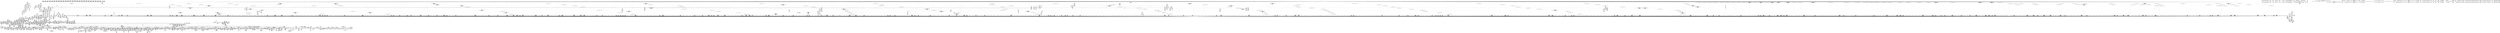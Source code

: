 digraph {
	CE0x42a7ae0 [shape=record,shape=Mrecord,label="{CE0x42a7ae0|_ret_i32_%call,_!dbg_!15471|security/apparmor/lsm.c,456|*SummSource*}"]
	CE0x42c77b0 [shape=record,shape=Mrecord,label="{CE0x42c77b0|aa_cred_profile:_lnot2|security/apparmor/include/context.h,100}"]
	CE0x42cbda0 [shape=record,shape=Mrecord,label="{CE0x42cbda0|i32_14|*Constant*|*SummSink*}"]
	CE0x440d000 [shape=record,shape=Mrecord,label="{CE0x440d000|aa_cred_profile:_tmp13}"]
	CE0x42d0700 [shape=record,shape=Mrecord,label="{CE0x42d0700|common_file_perm:_do.body4|*SummSink*}"]
	CE0x4381720 [shape=record,shape=Mrecord,label="{CE0x4381720|0:_i16,_4:_i32,_8:_i16,_40:_%struct.super_block*,_:_SCMRE_242,243_}"]
	CE0x42e6550 [shape=record,shape=Mrecord,label="{CE0x42e6550|16:_%struct.vfsmount*,_24:_%struct.dentry*,_32:_%struct.inode*,_408:_%struct.cred*,_456:_i8*,_:_CRE_97,98_}"]
	CE0x42b5950 [shape=record,shape=Mrecord,label="{CE0x42b5950|common_file_perm:_tmp11|security/apparmor/lsm.c,432}"]
	CE0x440f260 [shape=record,shape=Mrecord,label="{CE0x440f260|i64*_getelementptr_inbounds_(_16_x_i64_,_16_x_i64_*___llvm_gcov_ctr46,_i64_0,_i64_14)|*Constant*}"]
	CE0x43716b0 [shape=record,shape=Mrecord,label="{CE0x43716b0|80:_i64,_:_CRE_2120,2248_|*MultipleSource*|*LoadInst*|security/apparmor/include/apparmor.h,117|security/apparmor/include/apparmor.h,117}"]
	CE0x43b14d0 [shape=record,shape=Mrecord,label="{CE0x43b14d0|mediated_filesystem:_s_flags|security/apparmor/include/apparmor.h,117|*SummSink*}"]
	CE0x43103d0 [shape=record,shape=Mrecord,label="{CE0x43103d0|0:_i16,_4:_i32,_8:_i16,_40:_%struct.super_block*,_:_SCMRE_142,143_}"]
	CE0x43213d0 [shape=record,shape=Mrecord,label="{CE0x43213d0|common_file_perm:_tmp16|security/apparmor/lsm.c,432}"]
	CE0x4346f60 [shape=record,shape=Mrecord,label="{CE0x4346f60|__aa_current_profile:_tmp16|security/apparmor/include/context.h,138|*SummSink*}"]
	CE0x437f5f0 [shape=record,shape=Mrecord,label="{CE0x437f5f0|0:_i16,_4:_i32,_8:_i16,_40:_%struct.super_block*,_:_SCMRE_198,199_}"]
	CE0x4388240 [shape=record,shape=Mrecord,label="{CE0x4388240|0:_i16,_4:_i32,_8:_i16,_40:_%struct.super_block*,_:_SCMRE_311,312_}"]
	CE0x43a1c60 [shape=record,shape=Mrecord,label="{CE0x43a1c60|0:_i16,_4:_i32,_8:_i16,_40:_%struct.super_block*,_:_SCMRE_936,944_|*MultipleSource*|security/apparmor/lsm.c,435|security/apparmor/include/apparmor.h,117|Function::mediated_filesystem&Arg::inode::|*LoadInst*|include/linux/fs.h,1916}"]
	CE0x42c01e0 [shape=record,shape=Mrecord,label="{CE0x42c01e0|common_file_perm:_do.end9|*SummSource*}"]
	CE0x433f9f0 [shape=record,shape=Mrecord,label="{CE0x433f9f0|i64_19|*Constant*}"]
	CE0x43bdac0 [shape=record,shape=Mrecord,label="{CE0x43bdac0|80:_i64,_:_CRE_1319,1320_}"]
	CE0x43c4760 [shape=record,shape=Mrecord,label="{CE0x43c4760|80:_i64,_:_CRE_1643,1644_}"]
	CE0x42d5760 [shape=record,shape=Mrecord,label="{CE0x42d5760|i64_0|*Constant*}"]
	CE0x42a6f10 [shape=record,shape=Mrecord,label="{CE0x42a6f10|i64*_getelementptr_inbounds_(_2_x_i64_,_2_x_i64_*___llvm_gcov_ctr86,_i64_0,_i64_0)|*Constant*}"]
	CE0x438afa0 [shape=record,shape=Mrecord,label="{CE0x438afa0|0:_i16,_4:_i32,_8:_i16,_40:_%struct.super_block*,_:_SCMRE_456,464_|*MultipleSource*|security/apparmor/lsm.c,435|security/apparmor/include/apparmor.h,117|Function::mediated_filesystem&Arg::inode::|*LoadInst*|include/linux/fs.h,1916}"]
	CE0x42a5570 [shape=record,shape=Mrecord,label="{CE0x42a5570|common_file_perm:_mask|Function::common_file_perm&Arg::mask::|*SummSource*}"]
	CE0x43bdf00 [shape=record,shape=Mrecord,label="{CE0x43bdf00|80:_i64,_:_CRE_1323,1324_}"]
	CE0x43786a0 [shape=record,shape=Mrecord,label="{CE0x43786a0|i64*_getelementptr_inbounds_(_16_x_i64_,_16_x_i64_*___llvm_gcov_ctr46,_i64_0,_i64_15)|*Constant*}"]
	CE0x42e1620 [shape=record,shape=Mrecord,label="{CE0x42e1620|16:_%struct.vfsmount*,_24:_%struct.dentry*,_32:_%struct.inode*,_408:_%struct.cred*,_456:_i8*,_:_CRE_14,15_}"]
	CE0x44092c0 [shape=record,shape=Mrecord,label="{CE0x44092c0|aa_file_perm:_call1|security/apparmor/file.c,453|*SummSink*}"]
	CE0x42c9c90 [shape=record,shape=Mrecord,label="{CE0x42c9c90|16:_%struct.vfsmount*,_24:_%struct.dentry*,_32:_%struct.inode*,_408:_%struct.cred*,_456:_i8*,_:_CRE_154,155_}"]
	CE0x43c7730 [shape=record,shape=Mrecord,label="{CE0x43c7730|80:_i64,_:_CRE_1688,1696_|*MultipleSource*|*LoadInst*|security/apparmor/include/apparmor.h,117|security/apparmor/include/apparmor.h,117}"]
	CE0x42c1cb0 [shape=record,shape=Mrecord,label="{CE0x42c1cb0|common_file_perm:_if.then13|*SummSink*}"]
	CE0x433e2c0 [shape=record,shape=Mrecord,label="{CE0x433e2c0|0:_i16,_4:_i32,_8:_i16,_40:_%struct.super_block*,_:_SCMRE_40,48_|*MultipleSource*|security/apparmor/lsm.c,435|security/apparmor/include/apparmor.h,117|Function::mediated_filesystem&Arg::inode::|*LoadInst*|include/linux/fs.h,1916}"]
	CE0x4ab5ed0 [shape=record,shape=Mrecord,label="{CE0x4ab5ed0|_call_void_mcount()_#2|*SummSink*}"]
	CE0x437de80 [shape=record,shape=Mrecord,label="{CE0x437de80|0:_i16,_4:_i32,_8:_i16,_40:_%struct.super_block*,_:_SCMRE_183,184_}"]
	CE0x43a2250 [shape=record,shape=Mrecord,label="{CE0x43a2250|0:_i16,_4:_i32,_8:_i16,_40:_%struct.super_block*,_:_SCMRE_960,968_|*MultipleSource*|security/apparmor/lsm.c,435|security/apparmor/include/apparmor.h,117|Function::mediated_filesystem&Arg::inode::|*LoadInst*|include/linux/fs.h,1916}"]
	CE0x4335110 [shape=record,shape=Mrecord,label="{CE0x4335110|common_file_perm:_mode|security/apparmor/lsm.c,447}"]
	CE0x43a5150 [shape=record,shape=Mrecord,label="{CE0x43a5150|80:_i64,_:_CRE_401,402_}"]
	CE0x42ccce0 [shape=record,shape=Mrecord,label="{CE0x42ccce0|16:_%struct.vfsmount*,_24:_%struct.dentry*,_32:_%struct.inode*,_408:_%struct.cred*,_456:_i8*,_:_CRE_15,16_}"]
	CE0x432f340 [shape=record,shape=Mrecord,label="{CE0x432f340|common_file_perm:_tmp24|security/apparmor/lsm.c,432|*SummSource*}"]
	CE0x43b7dd0 [shape=record,shape=Mrecord,label="{CE0x43b7dd0|80:_i64,_:_CRE_1213,1214_}"]
	CE0x436ef10 [shape=record,shape=Mrecord,label="{CE0x436ef10|0:_i16,_4:_i32,_8:_i16,_40:_%struct.super_block*,_:_SCMRE_120,128_|*MultipleSource*|security/apparmor/lsm.c,435|security/apparmor/include/apparmor.h,117|Function::mediated_filesystem&Arg::inode::|*LoadInst*|include/linux/fs.h,1916}"]
	CE0x44099a0 [shape=record,shape=Mrecord,label="{CE0x44099a0|aa_file_perm:_tmp6|security/apparmor/file.c,453}"]
	CE0x42c0ce0 [shape=record,shape=Mrecord,label="{CE0x42c0ce0|16:_%struct.vfsmount*,_24:_%struct.dentry*,_32:_%struct.inode*,_408:_%struct.cred*,_456:_i8*,_:_CRE_79,80_}"]
	CE0x431f9f0 [shape=record,shape=Mrecord,label="{CE0x431f9f0|common_file_perm:_tmp14|security/apparmor/lsm.c,432|*SummSource*}"]
	CE0x43bf220 [shape=record,shape=Mrecord,label="{CE0x43bf220|80:_i64,_:_CRE_1341,1342_}"]
	CE0x437d520 [shape=record,shape=Mrecord,label="{CE0x437d520|0:_i16,_4:_i32,_8:_i16,_40:_%struct.super_block*,_:_SCMRE_177,178_}"]
	CE0x43c0fe0 [shape=record,shape=Mrecord,label="{CE0x43c0fe0|80:_i64,_:_CRE_1369,1370_}"]
	CE0x436cea0 [shape=record,shape=Mrecord,label="{CE0x436cea0|aa_cred_profile:_tmp14|security/apparmor/include/context.h,100|*SummSink*}"]
	CE0x4345e10 [shape=record,shape=Mrecord,label="{CE0x4345e10|common_file_perm:_tmp48|security/apparmor/lsm.c,448|*SummSource*}"]
	CE0x43886f0 [shape=record,shape=Mrecord,label="{CE0x43886f0|0:_i16,_4:_i32,_8:_i16,_40:_%struct.super_block*,_:_SCMRE_328,336_|*MultipleSource*|security/apparmor/lsm.c,435|security/apparmor/include/apparmor.h,117|Function::mediated_filesystem&Arg::inode::|*LoadInst*|include/linux/fs.h,1916}"]
	CE0x431dcd0 [shape=record,shape=Mrecord,label="{CE0x431dcd0|common_file_perm:_tobool|security/apparmor/lsm.c,432}"]
	CE0x43315a0 [shape=record,shape=Mrecord,label="{CE0x43315a0|i64_14|*Constant*|*SummSink*}"]
	CE0x4357080 [shape=record,shape=Mrecord,label="{CE0x4357080|common_file_perm:_tmp57|security/apparmor/lsm.c,451}"]
	CE0x42abfd0 [shape=record,shape=Mrecord,label="{CE0x42abfd0|16:_%struct.vfsmount*,_24:_%struct.dentry*,_32:_%struct.inode*,_408:_%struct.cred*,_456:_i8*,_:_CRE_119,120_}"]
	CE0x43b0fd0 [shape=record,shape=Mrecord,label="{CE0x43b0fd0|80:_i64,_:_CRE_1208,1209_}"]
	CE0x43b1ce0 [shape=record,shape=Mrecord,label="{CE0x43b1ce0|80:_i64,_:_CRE_20,21_|*MultipleSource*|*LoadInst*|security/apparmor/include/apparmor.h,117|security/apparmor/include/apparmor.h,117}"]
	CE0x3d9ab80 [shape=record,shape=Mrecord,label="{CE0x3d9ab80|i32_16|*Constant*|*SummSink*}"]
	CE0x43840a0 [shape=record,shape=Mrecord,label="{CE0x43840a0|0:_i16,_4:_i32,_8:_i16,_40:_%struct.super_block*,_:_SCMRE_269,270_}"]
	CE0x4381cb0 [shape=record,shape=Mrecord,label="{CE0x4381cb0|0:_i16,_4:_i32,_8:_i16,_40:_%struct.super_block*,_:_SCMRE_246,247_}"]
	CE0x43e3830 [shape=record,shape=Mrecord,label="{CE0x43e3830|aa_file_perm:_i_uid|security/apparmor/file.c,452|*SummSink*}"]
	CE0x42b9030 [shape=record,shape=Mrecord,label="{CE0x42b9030|16:_%struct.vfsmount*,_24:_%struct.dentry*,_32:_%struct.inode*,_408:_%struct.cred*,_456:_i8*,_:_CRE_145,146_}"]
	CE0x42cf660 [shape=record,shape=Mrecord,label="{CE0x42cf660|common_file_perm:_bb}"]
	CE0x4330e30 [shape=record,shape=Mrecord,label="{CE0x4330e30|_ret_i1_%lnot,_!dbg_!15473|security/apparmor/include/apparmor.h,117}"]
	CE0x430bcc0 [shape=record,shape=Mrecord,label="{CE0x430bcc0|aa_cred_profile:_tmp20|security/apparmor/include/context.h,100|*SummSink*}"]
	CE0x42d58b0 [shape=record,shape=Mrecord,label="{CE0x42d58b0|GLOBAL:_llvm.expect.i64|*Constant*|*SummSource*}"]
	CE0x434d1a0 [shape=record,shape=Mrecord,label="{CE0x434d1a0|i64*_getelementptr_inbounds_(_2_x_i64_,_2_x_i64_*___llvm_gcov_ctr12,_i64_0,_i64_0)|*Constant*|*SummSink*}"]
	CE0x439ce40 [shape=record,shape=Mrecord,label="{CE0x439ce40|0:_i16,_4:_i32,_8:_i16,_40:_%struct.super_block*,_:_SCMRE_886,887_}"]
	CE0x4338720 [shape=record,shape=Mrecord,label="{CE0x4338720|common_file_perm:_tmp27|security/apparmor/lsm.c,434|*SummSource*}"]
	CE0x438ca90 [shape=record,shape=Mrecord,label="{CE0x438ca90|0:_i16,_4:_i32,_8:_i16,_40:_%struct.super_block*,_:_SCMRE_485,486_}"]
	CE0x43a38d0 [shape=record,shape=Mrecord,label="{CE0x43a38d0|0:_i16,_4:_i32,_8:_i16,_40:_%struct.super_block*,_:_SCMRE_992,1000_|*MultipleSource*|security/apparmor/lsm.c,435|security/apparmor/include/apparmor.h,117|Function::mediated_filesystem&Arg::inode::|*LoadInst*|include/linux/fs.h,1916}"]
	CE0x43c5b90 [shape=record,shape=Mrecord,label="{CE0x43c5b90|80:_i64,_:_CRE_1662,1663_}"]
	CE0x43c2570 [shape=record,shape=Mrecord,label="{CE0x43c2570|80:_i64,_:_CRE_1600,1604_|*MultipleSource*|*LoadInst*|security/apparmor/include/apparmor.h,117|security/apparmor/include/apparmor.h,117}"]
	CE0x43e3490 [shape=record,shape=Mrecord,label="{CE0x43e3490|aa_file_perm:_uid|security/apparmor/file.c,451|*SummSource*}"]
	CE0x4366e80 [shape=record,shape=Mrecord,label="{CE0x4366e80|aa_cred_profile:_if.end}"]
	CE0x4385fe0 [shape=record,shape=Mrecord,label="{CE0x4385fe0|0:_i16,_4:_i32,_8:_i16,_40:_%struct.super_block*,_:_SCMRE_289,290_}"]
	CE0x43843c0 [shape=record,shape=Mrecord,label="{CE0x43843c0|0:_i16,_4:_i32,_8:_i16,_40:_%struct.super_block*,_:_SCMRE_271,272_}"]
	CE0x42df110 [shape=record,shape=Mrecord,label="{CE0x42df110|common_file_perm:_tobool3|security/apparmor/lsm.c,432|*SummSource*}"]
	CE0x42d0de0 [shape=record,shape=Mrecord,label="{CE0x42d0de0|16:_%struct.vfsmount*,_24:_%struct.dentry*,_32:_%struct.inode*,_408:_%struct.cred*,_456:_i8*,_:_CRE_49,50_}"]
	CE0x42c7d30 [shape=record,shape=Mrecord,label="{CE0x42c7d30|aa_cred_profile:_do.body5|*SummSource*}"]
	CE0x43539a0 [shape=record,shape=Mrecord,label="{CE0x43539a0|file_inode17:_f|Function::file_inode17&Arg::f::|*SummSource*}"]
	CE0x4380400 [shape=record,shape=Mrecord,label="{CE0x4380400|0:_i16,_4:_i32,_8:_i16,_40:_%struct.super_block*,_:_SCMRE_207,208_}"]
	CE0x4320b70 [shape=record,shape=Mrecord,label="{CE0x4320b70|i64*_getelementptr_inbounds_(_28_x_i64_,_28_x_i64_*___llvm_gcov_ctr87,_i64_0,_i64_6)|*Constant*|*SummSource*}"]
	CE0x438ebe0 [shape=record,shape=Mrecord,label="{CE0x438ebe0|0:_i16,_4:_i32,_8:_i16,_40:_%struct.super_block*,_:_SCMRE_552,553_}"]
	CE0x4393870 [shape=record,shape=Mrecord,label="{CE0x4393870|0:_i16,_4:_i32,_8:_i16,_40:_%struct.super_block*,_:_SCMRE_600,601_}"]
	CE0x42bfa40 [shape=record,shape=Mrecord,label="{CE0x42bfa40|16:_%struct.vfsmount*,_24:_%struct.dentry*,_32:_%struct.inode*,_408:_%struct.cred*,_456:_i8*,_:_CRE_91,92_}"]
	CE0x43bab80 [shape=record,shape=Mrecord,label="{CE0x43bab80|80:_i64,_:_CRE_1256,1257_}"]
	CE0x4375cf0 [shape=record,shape=Mrecord,label="{CE0x4375cf0|i64*_getelementptr_inbounds_(_16_x_i64_,_16_x_i64_*___llvm_gcov_ctr46,_i64_0,_i64_14)|*Constant*}"]
	CE0x43764a0 [shape=record,shape=Mrecord,label="{CE0x43764a0|aa_cred_profile:_tmp30|security/apparmor/include/context.h,100|*SummSink*}"]
	CE0x4341940 [shape=record,shape=Mrecord,label="{CE0x4341940|common_file_perm:_tmp41|security/apparmor/lsm.c,447}"]
	CE0x43880b0 [shape=record,shape=Mrecord,label="{CE0x43880b0|0:_i16,_4:_i32,_8:_i16,_40:_%struct.super_block*,_:_SCMRE_310,311_}"]
	CE0x43ca670 [shape=record,shape=Mrecord,label="{CE0x43ca670|80:_i64,_:_CRE_1876,1877_}"]
	CE0x43b9a80 [shape=record,shape=Mrecord,label="{CE0x43b9a80|80:_i64,_:_CRE_1240,1241_}"]
	CE0x4398800 [shape=record,shape=Mrecord,label="{CE0x4398800|0:_i16,_4:_i32,_8:_i16,_40:_%struct.super_block*,_:_SCMRE_752,756_|*MultipleSource*|security/apparmor/lsm.c,435|security/apparmor/include/apparmor.h,117|Function::mediated_filesystem&Arg::inode::|*LoadInst*|include/linux/fs.h,1916}"]
	CE0x43a9e80 [shape=record,shape=Mrecord,label="{CE0x43a9e80|80:_i64,_:_CRE_512,528_|*MultipleSource*|*LoadInst*|security/apparmor/include/apparmor.h,117|security/apparmor/include/apparmor.h,117}"]
	CE0x43a17b0 [shape=record,shape=Mrecord,label="{CE0x43a17b0|0:_i16,_4:_i32,_8:_i16,_40:_%struct.super_block*,_:_SCMRE_933,934_}"]
	CE0x42db550 [shape=record,shape=Mrecord,label="{CE0x42db550|mediated_filesystem:_tmp1|*SummSink*}"]
	CE0x42e1870 [shape=record,shape=Mrecord,label="{CE0x42e1870|0:_i16,_4:_i32,_8:_i16,_40:_%struct.super_block*,_:_SCMRE_96,104_|*MultipleSource*|security/apparmor/lsm.c,435|security/apparmor/include/apparmor.h,117|Function::mediated_filesystem&Arg::inode::|*LoadInst*|include/linux/fs.h,1916}"]
	CE0x43a5ae0 [shape=record,shape=Mrecord,label="{CE0x43a5ae0|80:_i64,_:_CRE_410,411_}"]
	CE0x4349160 [shape=record,shape=Mrecord,label="{CE0x4349160|i32_78|*Constant*|*SummSink*}"]
	CE0x43dc010 [shape=record,shape=Mrecord,label="{CE0x43dc010|__aa_current_profile:_tmp14|security/apparmor/include/context.h,138|*SummSource*}"]
	CE0x4399fe0 [shape=record,shape=Mrecord,label="{CE0x4399fe0|0:_i16,_4:_i32,_8:_i16,_40:_%struct.super_block*,_:_SCMRE_832,840_|*MultipleSource*|security/apparmor/lsm.c,435|security/apparmor/include/apparmor.h,117|Function::mediated_filesystem&Arg::inode::|*LoadInst*|include/linux/fs.h,1916}"]
	CE0x430aa50 [shape=record,shape=Mrecord,label="{CE0x430aa50|aa_cred_profile:_tmp18|security/apparmor/include/context.h,100|*SummSink*}"]
	CE0x42efa70 [shape=record,shape=Mrecord,label="{CE0x42efa70|16:_%struct.vfsmount*,_24:_%struct.dentry*,_32:_%struct.inode*,_408:_%struct.cred*,_456:_i8*,_:_CRE_209,210_}"]
	CE0x42a41f0 [shape=record,shape=Mrecord,label="{CE0x42a41f0|_ret_i32_%retval.0,_!dbg_!15536|security/apparmor/lsm.c,452|*SummSource*}"]
	CE0x4348a80 [shape=record,shape=Mrecord,label="{CE0x4348a80|i64*_getelementptr_inbounds_(_11_x_i64_,_11_x_i64_*___llvm_gcov_ctr58,_i64_0,_i64_10)|*Constant*|*SummSource*}"]
	CE0x432b040 [shape=record,shape=Mrecord,label="{CE0x432b040|_ret_i32_%call2,_!dbg_!15480|security/apparmor/file.c,456|*SummSink*}"]
	CE0x4326660 [shape=record,shape=Mrecord,label="{CE0x4326660|common_file_perm:_and|security/apparmor/lsm.c,448|*SummSink*}"]
	CE0x4315860 [shape=record,shape=Mrecord,label="{CE0x4315860|i32_1|*Constant*}"]
	CE0x42ceeb0 [shape=record,shape=Mrecord,label="{CE0x42ceeb0|16:_%struct.vfsmount*,_24:_%struct.dentry*,_32:_%struct.inode*,_408:_%struct.cred*,_456:_i8*,_:_CRE_40,48_|*MultipleSource*|security/apparmor/lsm.c,428|Function::common_file_perm&Arg::file::|Function::apparmor_file_permission&Arg::file::}"]
	CE0x42ec260 [shape=record,shape=Mrecord,label="{CE0x42ec260|16:_%struct.vfsmount*,_24:_%struct.dentry*,_32:_%struct.inode*,_408:_%struct.cred*,_456:_i8*,_:_CRE_0,1_}"]
	CE0x4379790 [shape=record,shape=Mrecord,label="{CE0x4379790|0:_i16,_4:_i32,_8:_i16,_40:_%struct.super_block*,_:_SCMRE_160,161_}"]
	CE0x4309d90 [shape=record,shape=Mrecord,label="{CE0x4309d90|i64_12|*Constant*}"]
	CE0x42ecb20 [shape=record,shape=Mrecord,label="{CE0x42ecb20|common_file_perm:_tmp2|*SummSource*}"]
	CE0x433d310 [shape=record,shape=Mrecord,label="{CE0x433d310|aa_cred_profile:_do.body5}"]
	CE0x43a0040 [shape=record,shape=Mrecord,label="{CE0x43a0040|0:_i16,_4:_i32,_8:_i16,_40:_%struct.super_block*,_:_SCMRE_918,919_}"]
	CE0x4336890 [shape=record,shape=Mrecord,label="{CE0x4336890|common_file_perm:_tmp34|security/apparmor/lsm.c,436|*SummSink*}"]
	CE0x4325160 [shape=record,shape=Mrecord,label="{CE0x4325160|common_file_perm:_tmp50|security/apparmor/lsm.c,448|*SummSource*}"]
	CE0x4390030 [shape=record,shape=Mrecord,label="{CE0x4390030|0:_i16,_4:_i32,_8:_i16,_40:_%struct.super_block*,_:_SCMRE_564,565_}"]
	CE0x43dea40 [shape=record,shape=Mrecord,label="{CE0x43dea40|__aa_current_profile:_if.end|*SummSource*}"]
	CE0x4326370 [shape=record,shape=Mrecord,label="{CE0x4326370|common_file_perm:_and|security/apparmor/lsm.c,448}"]
	CE0x42de8f0 [shape=record,shape=Mrecord,label="{CE0x42de8f0|16:_%struct.vfsmount*,_24:_%struct.dentry*,_32:_%struct.inode*,_408:_%struct.cred*,_456:_i8*,_:_CRE_61,62_}"]
	CE0x4325cb0 [shape=record,shape=Mrecord,label="{CE0x4325cb0|i32_-1|*Constant*|*SummSink*}"]
	CE0x42cc5d0 [shape=record,shape=Mrecord,label="{CE0x42cc5d0|common_file_perm:_do.end7|*SummSource*}"]
	CE0x4331cb0 [shape=record,shape=Mrecord,label="{CE0x4331cb0|common_file_perm:_tmp31|security/apparmor/lsm.c,434}"]
	CE0x436d370 [shape=record,shape=Mrecord,label="{CE0x436d370|aa_cred_profile:_tmp15|security/apparmor/include/context.h,100|*SummSource*}"]
	CE0x432c410 [shape=record,shape=Mrecord,label="{CE0x432c410|aa_cred_profile:_do.cond}"]
	CE0x42e1b20 [shape=record,shape=Mrecord,label="{CE0x42e1b20|0:_i16,_4:_i32,_8:_i16,_40:_%struct.super_block*,_:_SCMRE_104,112_|*MultipleSource*|security/apparmor/lsm.c,435|security/apparmor/include/apparmor.h,117|Function::mediated_filesystem&Arg::inode::|*LoadInst*|include/linux/fs.h,1916}"]
	CE0x4314720 [shape=record,shape=Mrecord,label="{CE0x4314720|common_file_perm:_tmp59|security/apparmor/lsm.c,452|*SummSource*}"]
	CE0x43d4730 [shape=record,shape=Mrecord,label="{CE0x43d4730|aa_file_perm:_tmp1|*SummSink*}"]
	CE0x42f0020 [shape=record,shape=Mrecord,label="{CE0x42f0020|16:_%struct.vfsmount*,_24:_%struct.dentry*,_32:_%struct.inode*,_408:_%struct.cred*,_456:_i8*,_:_CRE_213,214_}"]
	CE0x429ca40 [shape=record,shape=Mrecord,label="{CE0x429ca40|COLLAPSED:_GCMRE___llvm_gcov_ctr86_internal_global_2_x_i64_zeroinitializer:_elem_0:default:}"]
	CE0x43b32b0 [shape=record,shape=Mrecord,label="{CE0x43b32b0|80:_i64,_:_CRE_112,120_|*MultipleSource*|*LoadInst*|security/apparmor/include/apparmor.h,117|security/apparmor/include/apparmor.h,117}"]
	CE0x4416bb0 [shape=record,shape=Mrecord,label="{CE0x4416bb0|aa_file_perm:_f_path|security/apparmor/file.c,456}"]
	CE0x432bfc0 [shape=record,shape=Mrecord,label="{CE0x432bfc0|common_file_perm:_call27|security/apparmor/lsm.c,449|*SummSource*}"]
	CE0x4395300 [shape=record,shape=Mrecord,label="{CE0x4395300|0:_i16,_4:_i32,_8:_i16,_40:_%struct.super_block*,_:_SCMRE_617,618_}"]
	CE0x439d930 [shape=record,shape=Mrecord,label="{CE0x439d930|0:_i16,_4:_i32,_8:_i16,_40:_%struct.super_block*,_:_SCMRE_893,894_}"]
	CE0x44102c0 [shape=record,shape=Mrecord,label="{CE0x44102c0|%struct.task_struct*_(%struct.task_struct**)*_asm_movq_%gs:$_1:P_,$0_,_r,im,_dirflag_,_fpsr_,_flags_}"]
	CE0x43a43a0 [shape=record,shape=Mrecord,label="{CE0x43a43a0|mediated_filesystem:_tmp4|*LoadInst*|security/apparmor/include/apparmor.h,117|*SummSource*}"]
	CE0x42e83b0 [shape=record,shape=Mrecord,label="{CE0x42e83b0|i64*_getelementptr_inbounds_(_2_x_i64_,_2_x_i64_*___llvm_gcov_ctr2919,_i64_0,_i64_1)|*Constant*}"]
	CE0x43e57a0 [shape=record,shape=Mrecord,label="{CE0x43e57a0|file_inode17:_tmp1|*SummSource*}"]
	CE0x4398550 [shape=record,shape=Mrecord,label="{CE0x4398550|0:_i16,_4:_i32,_8:_i16,_40:_%struct.super_block*,_:_SCMRE_744,752_|*MultipleSource*|security/apparmor/lsm.c,435|security/apparmor/include/apparmor.h,117|Function::mediated_filesystem&Arg::inode::|*LoadInst*|include/linux/fs.h,1916}"]
	CE0x429f580 [shape=record,shape=Mrecord,label="{CE0x429f580|common_file_perm:_tmp19|security/apparmor/lsm.c,432}"]
	CE0x43a4bb0 [shape=record,shape=Mrecord,label="{CE0x43a4bb0|80:_i64,_:_CRE_395,396_}"]
	CE0x43b7850 [shape=record,shape=Mrecord,label="{CE0x43b7850|mediated_filesystem:_s_flags|security/apparmor/include/apparmor.h,117}"]
	CE0x42bef00 [shape=record,shape=Mrecord,label="{CE0x42bef00|common_file_perm:_do.end|*SummSource*}"]
	CE0x43b8a90 [shape=record,shape=Mrecord,label="{CE0x43b8a90|80:_i64,_:_CRE_1225,1226_}"]
	CE0x43dbb00 [shape=record,shape=Mrecord,label="{CE0x43dbb00|__aa_current_profile:_tmp13|security/apparmor/include/context.h,138|*SummSink*}"]
	CE0x4409ed0 [shape=record,shape=Mrecord,label="{CE0x4409ed0|get_current:_tmp4|./arch/x86/include/asm/current.h,14|*SummSink*}"]
	CE0x43c5750 [shape=record,shape=Mrecord,label="{CE0x43c5750|80:_i64,_:_CRE_1658,1659_}"]
	CE0x42aca30 [shape=record,shape=Mrecord,label="{CE0x42aca30|aa_path_perm:_path|Function::aa_path_perm&Arg::path::|*SummSource*}"]
	CE0x43822f0 [shape=record,shape=Mrecord,label="{CE0x43822f0|0:_i16,_4:_i32,_8:_i16,_40:_%struct.super_block*,_:_SCMRE_250,251_}"]
	CE0x4383d80 [shape=record,shape=Mrecord,label="{CE0x4383d80|0:_i16,_4:_i32,_8:_i16,_40:_%struct.super_block*,_:_SCMRE_267,268_}"]
	CE0x431afc0 [shape=record,shape=Mrecord,label="{CE0x431afc0|common_file_perm:_lnot1|security/apparmor/lsm.c,432|*SummSource*}"]
	CE0x430e750 [shape=record,shape=Mrecord,label="{CE0x430e750|__aa_current_profile:_tmp2|*SummSink*}"]
	CE0x43b9b90 [shape=record,shape=Mrecord,label="{CE0x43b9b90|80:_i64,_:_CRE_1241,1242_}"]
	CE0x43e78c0 [shape=record,shape=Mrecord,label="{CE0x43e78c0|i64_-2147483648|*Constant*|*SummSource*}"]
	CE0x43a68b0 [shape=record,shape=Mrecord,label="{CE0x43a68b0|80:_i64,_:_CRE_423,424_}"]
	CE0x4448430 [shape=record,shape=Mrecord,label="{CE0x4448430|i64*_getelementptr_inbounds_(_16_x_i64_,_16_x_i64_*___llvm_gcov_ctr46,_i64_0,_i64_0)|*Constant*}"]
	CE0x43a7570 [shape=record,shape=Mrecord,label="{CE0x43a7570|80:_i64,_:_CRE_435,436_}"]
	CE0x4392420 [shape=record,shape=Mrecord,label="{CE0x4392420|0:_i16,_4:_i32,_8:_i16,_40:_%struct.super_block*,_:_SCMRE_587,588_}"]
	CE0x4373e10 [shape=record,shape=Mrecord,label="{CE0x4373e10|aa_cred_profile:_tmp25|security/apparmor/include/context.h,100}"]
	CE0x43ab870 [shape=record,shape=Mrecord,label="{CE0x43ab870|80:_i64,_:_CRE_574,575_}"]
	CE0x4372c70 [shape=record,shape=Mrecord,label="{CE0x4372c70|mediated_filesystem:_tobool|security/apparmor/include/apparmor.h,117|*SummSink*}"]
	CE0x43bafc0 [shape=record,shape=Mrecord,label="{CE0x43bafc0|80:_i64,_:_CRE_1260,1261_}"]
	CE0x4320ea0 [shape=record,shape=Mrecord,label="{CE0x4320ea0|common_file_perm:_tmp15|security/apparmor/lsm.c,432}"]
	CE0x43d69a0 [shape=record,shape=Mrecord,label="{CE0x43d69a0|__aa_current_profile:_tmp12|security/apparmor/include/context.h,138|*SummSink*}"]
	CE0x4384870 [shape=record,shape=Mrecord,label="{CE0x4384870|0:_i16,_4:_i32,_8:_i16,_40:_%struct.super_block*,_:_SCMRE_274,275_}"]
	CE0x4446680 [shape=record,shape=Mrecord,label="{CE0x4446680|i64*_getelementptr_inbounds_(_16_x_i64_,_16_x_i64_*___llvm_gcov_ctr46,_i64_0,_i64_4)|*Constant*}"]
	CE0x43a4e20 [shape=record,shape=Mrecord,label="{CE0x43a4e20|80:_i64,_:_CRE_398,399_}"]
	CE0x43c3660 [shape=record,shape=Mrecord,label="{CE0x43c3660|80:_i64,_:_CRE_1627,1628_}"]
	CE0x43c1fa0 [shape=record,shape=Mrecord,label="{CE0x43c1fa0|80:_i64,_:_CRE_1584,1592_|*MultipleSource*|*LoadInst*|security/apparmor/include/apparmor.h,117|security/apparmor/include/apparmor.h,117}"]
	CE0x4353c90 [shape=record,shape=Mrecord,label="{CE0x4353c90|_ret_%struct.inode*_%tmp4,_!dbg_!15470|include/linux/fs.h,1916}"]
	CE0x43a3000 [shape=record,shape=Mrecord,label="{CE0x43a3000|0:_i16,_4:_i32,_8:_i16,_40:_%struct.super_block*,_:_SCMRE_980,981_}"]
	CE0x434b150 [shape=record,shape=Mrecord,label="{CE0x434b150|__aa_current_profile:_tmp19|security/apparmor/include/context.h,138|*SummSink*}"]
	CE0x43792e0 [shape=record,shape=Mrecord,label="{CE0x43792e0|0:_i16,_4:_i32,_8:_i16,_40:_%struct.super_block*,_:_SCMRE_157,158_}"]
	CE0x4367870 [shape=record,shape=Mrecord,label="{CE0x4367870|i64*_getelementptr_inbounds_(_16_x_i64_,_16_x_i64_*___llvm_gcov_ctr46,_i64_0,_i64_14)|*Constant*|*SummSink*}"]
	CE0x4335c60 [shape=record,shape=Mrecord,label="{CE0x4335c60|i64_17|*Constant*}"]
	CE0x4341090 [shape=record,shape=Mrecord,label="{CE0x4341090|common_file_perm:_mode17|security/apparmor/lsm.c,447}"]
	CE0x43270b0 [shape=record,shape=Mrecord,label="{CE0x43270b0|i64_23|*Constant*|*SummSink*}"]
	CE0x42eabe0 [shape=record,shape=Mrecord,label="{CE0x42eabe0|aa_cred_profile:_tobool|security/apparmor/include/context.h,100|*SummSource*}"]
	CE0x42ecab0 [shape=record,shape=Mrecord,label="{CE0x42ecab0|common_file_perm:_tmp2}"]
	CE0x4385680 [shape=record,shape=Mrecord,label="{CE0x4385680|0:_i16,_4:_i32,_8:_i16,_40:_%struct.super_block*,_:_SCMRE_283,284_}"]
	CE0x43aa070 [shape=record,shape=Mrecord,label="{CE0x43aa070|80:_i64,_:_CRE_528,536_|*MultipleSource*|*LoadInst*|security/apparmor/include/apparmor.h,117|security/apparmor/include/apparmor.h,117}"]
	CE0x432e970 [shape=record,shape=Mrecord,label="{CE0x432e970|aa_cred_profile:_tmp25|security/apparmor/include/context.h,100|*SummSink*}"]
	CE0x432f4b0 [shape=record,shape=Mrecord,label="{CE0x432f4b0|common_file_perm:_tmp24|security/apparmor/lsm.c,432|*SummSink*}"]
	CE0x42ed960 [shape=record,shape=Mrecord,label="{CE0x42ed960|16:_%struct.vfsmount*,_24:_%struct.dentry*,_32:_%struct.inode*,_408:_%struct.cred*,_456:_i8*,_:_CRE_181,182_}"]
	CE0x4317aa0 [shape=record,shape=Mrecord,label="{CE0x4317aa0|file_inode:_f|Function::file_inode&Arg::f::|*SummSource*}"]
	CE0x43a7460 [shape=record,shape=Mrecord,label="{CE0x43a7460|80:_i64,_:_CRE_434,435_}"]
	CE0x43e38a0 [shape=record,shape=Mrecord,label="{CE0x43e38a0|aa_file_perm:_call|security/apparmor/file.c,452}"]
	CE0x437ec90 [shape=record,shape=Mrecord,label="{CE0x437ec90|0:_i16,_4:_i32,_8:_i16,_40:_%struct.super_block*,_:_SCMRE_192,193_}"]
	CE0x43838d0 [shape=record,shape=Mrecord,label="{CE0x43838d0|0:_i16,_4:_i32,_8:_i16,_40:_%struct.super_block*,_:_SCMRE_264,265_}"]
	CE0x4325e20 [shape=record,shape=Mrecord,label="{CE0x4325e20|common_file_perm:_tmp51|security/apparmor/lsm.c,447|*SummSink*}"]
	CE0x43b57e0 [shape=record,shape=Mrecord,label="{CE0x43b57e0|80:_i64,_:_CRE_268,272_|*MultipleSource*|*LoadInst*|security/apparmor/include/apparmor.h,117|security/apparmor/include/apparmor.h,117}"]
	CE0x43b36f0 [shape=record,shape=Mrecord,label="{CE0x43b36f0|80:_i64,_:_CRE_128,132_|*MultipleSource*|*LoadInst*|security/apparmor/include/apparmor.h,117|security/apparmor/include/apparmor.h,117}"]
	CE0x43ad740 [shape=record,shape=Mrecord,label="{CE0x43ad740|80:_i64,_:_CRE_603,604_}"]
	CE0x4353670 [shape=record,shape=Mrecord,label="{CE0x4353670|file_inode17:_entry|*SummSource*}"]
	CE0x43e7390 [shape=record,shape=Mrecord,label="{CE0x43e7390|GLOBAL:___aa_current_profile.__warned|Global_var:__aa_current_profile.__warned|*SummSink*}"]
	CE0x43aefb0 [shape=record,shape=Mrecord,label="{CE0x43aefb0|80:_i64,_:_CRE_626,627_}"]
	CE0x43982a0 [shape=record,shape=Mrecord,label="{CE0x43982a0|0:_i16,_4:_i32,_8:_i16,_40:_%struct.super_block*,_:_SCMRE_736,740_|*MultipleSource*|security/apparmor/lsm.c,435|security/apparmor/include/apparmor.h,117|Function::mediated_filesystem&Arg::inode::|*LoadInst*|include/linux/fs.h,1916}"]
	CE0x43adb80 [shape=record,shape=Mrecord,label="{CE0x43adb80|80:_i64,_:_CRE_607,608_}"]
	CE0x42effb0 [shape=record,shape=Mrecord,label="{CE0x42effb0|16:_%struct.vfsmount*,_24:_%struct.dentry*,_32:_%struct.inode*,_408:_%struct.cred*,_456:_i8*,_:_CRE_212,213_}"]
	CE0x43276c0 [shape=record,shape=Mrecord,label="{CE0x43276c0|common_file_perm:_tmp51|security/apparmor/lsm.c,447|*SummSource*}"]
	CE0x4379920 [shape=record,shape=Mrecord,label="{CE0x4379920|0:_i16,_4:_i32,_8:_i16,_40:_%struct.super_block*,_:_SCMRE_161,162_}"]
	CE0x437a280 [shape=record,shape=Mrecord,label="{CE0x437a280|0:_i16,_4:_i32,_8:_i16,_40:_%struct.super_block*,_:_SCMRE_167,168_}"]
	CE0x43df3c0 [shape=record,shape=Mrecord,label="{CE0x43df3c0|GLOBAL:___llvm_gcov_ctr58|Global_var:__llvm_gcov_ctr58|*SummSource*}"]
	CE0x42dd1b0 [shape=record,shape=Mrecord,label="{CE0x42dd1b0|16:_%struct.vfsmount*,_24:_%struct.dentry*,_32:_%struct.inode*,_408:_%struct.cred*,_456:_i8*,_:_CRE_99,100_}"]
	CE0x4388560 [shape=record,shape=Mrecord,label="{CE0x4388560|0:_i16,_4:_i32,_8:_i16,_40:_%struct.super_block*,_:_SCMRE_320,328_|*MultipleSource*|security/apparmor/lsm.c,435|security/apparmor/include/apparmor.h,117|Function::mediated_filesystem&Arg::inode::|*LoadInst*|include/linux/fs.h,1916}"]
	CE0x4335690 [shape=record,shape=Mrecord,label="{CE0x4335690|common_file_perm:_tmp36|security/apparmor/lsm.c,447|*SummSource*}"]
	CE0x42d8010 [shape=record,shape=Mrecord,label="{CE0x42d8010|16:_%struct.vfsmount*,_24:_%struct.dentry*,_32:_%struct.inode*,_408:_%struct.cred*,_456:_i8*,_:_CRE_428,432_|*MultipleSource*|security/apparmor/lsm.c,428|Function::common_file_perm&Arg::file::|Function::apparmor_file_permission&Arg::file::}"]
	CE0x43e5140 [shape=record,shape=Mrecord,label="{CE0x43e5140|i64*_getelementptr_inbounds_(_2_x_i64_,_2_x_i64_*___llvm_gcov_ctr12,_i64_0,_i64_1)|*Constant*}"]
	CE0x434cfd0 [shape=record,shape=Mrecord,label="{CE0x434cfd0|aa_file_perm:_bb}"]
	CE0x43769a0 [shape=record,shape=Mrecord,label="{CE0x43769a0|aa_cred_profile:_tmp31|security/apparmor/include/context.h,100}"]
	CE0x43ded40 [shape=record,shape=Mrecord,label="{CE0x43ded40|i64*_getelementptr_inbounds_(_2_x_i64_,_2_x_i64_*___llvm_gcov_ctr12,_i64_0,_i64_1)|*Constant*|*SummSink*}"]
	CE0x4369fc0 [shape=record,shape=Mrecord,label="{CE0x4369fc0|aa_cred_profile:_tmp1}"]
	CE0x438e5e0 [shape=record,shape=Mrecord,label="{CE0x438e5e0|0:_i16,_4:_i32,_8:_i16,_40:_%struct.super_block*,_:_SCMRE_540,544_|*MultipleSource*|security/apparmor/lsm.c,435|security/apparmor/include/apparmor.h,117|Function::mediated_filesystem&Arg::inode::|*LoadInst*|include/linux/fs.h,1916}"]
	CE0x437f460 [shape=record,shape=Mrecord,label="{CE0x437f460|0:_i16,_4:_i32,_8:_i16,_40:_%struct.super_block*,_:_SCMRE_197,198_}"]
	CE0x42cc9d0 [shape=record,shape=Mrecord,label="{CE0x42cc9d0|44:_i32,_48:_i16,_128:_i8*,_:_SCMRE_44,48_|*MultipleSource*|*LoadInst*|security/apparmor/lsm.c,429|Function::aa_cred_profile&Arg::cred::|security/apparmor/include/context.h,99}"]
	CE0x4368df0 [shape=record,shape=Mrecord,label="{CE0x4368df0|aa_cred_profile:_tmp13|*SummSink*}"]
	CE0x4353400 [shape=record,shape=Mrecord,label="{CE0x4353400|GLOBAL:_file_inode17|*Constant*|*SummSource*}"]
	CE0x42a15c0 [shape=record,shape=Mrecord,label="{CE0x42a15c0|16:_%struct.vfsmount*,_24:_%struct.dentry*,_32:_%struct.inode*,_408:_%struct.cred*,_456:_i8*,_:_CRE_10,11_}"]
	CE0x42cba10 [shape=record,shape=Mrecord,label="{CE0x42cba10|i64*_getelementptr_inbounds_(_2_x_i64_,_2_x_i64_*___llvm_gcov_ctr12,_i64_0,_i64_0)|*Constant*}"]
	CE0x42c3620 [shape=record,shape=Mrecord,label="{CE0x42c3620|16:_%struct.vfsmount*,_24:_%struct.dentry*,_32:_%struct.inode*,_408:_%struct.cred*,_456:_i8*,_:_CRE_169,170_}"]
	CE0x4377310 [shape=record,shape=Mrecord,label="{CE0x4377310|aa_cred_profile:_tmp27|security/apparmor/include/context.h,100|*SummSource*}"]
	CE0x430fc40 [shape=record,shape=Mrecord,label="{CE0x430fc40|__aa_current_profile:_tobool|security/apparmor/include/context.h,138|*SummSource*}"]
	CE0x43c1200 [shape=record,shape=Mrecord,label="{CE0x43c1200|80:_i64,_:_CRE_1371,1372_}"]
	CE0x437f140 [shape=record,shape=Mrecord,label="{CE0x437f140|0:_i16,_4:_i32,_8:_i16,_40:_%struct.super_block*,_:_SCMRE_195,196_}"]
	CE0x439bea0 [shape=record,shape=Mrecord,label="{CE0x439bea0|0:_i16,_4:_i32,_8:_i16,_40:_%struct.super_block*,_:_SCMRE_876,877_}"]
	CE0x43af1d0 [shape=record,shape=Mrecord,label="{CE0x43af1d0|80:_i64,_:_CRE_628,629_}"]
	CE0x44090b0 [shape=record,shape=Mrecord,label="{CE0x44090b0|aa_file_perm:_call1|security/apparmor/file.c,453}"]
	CE0x429cf70 [shape=record,shape=Mrecord,label="{CE0x429cf70|apparmor_file_permission:_entry}"]
	CE0x43220e0 [shape=record,shape=Mrecord,label="{CE0x43220e0|common_file_perm:_tmp17|security/apparmor/lsm.c,432|*SummSource*}"]
	CE0x43a8230 [shape=record,shape=Mrecord,label="{CE0x43a8230|80:_i64,_:_CRE_447,448_}"]
	CE0x43400f0 [shape=record,shape=Mrecord,label="{CE0x43400f0|common_file_perm:_tmp38|security/apparmor/lsm.c,447|*SummSource*}"]
	CE0x42c5160 [shape=record,shape=Mrecord,label="{CE0x42c5160|aa_file_perm:_tmp2|*SummSource*}"]
	CE0x44486c0 [shape=record,shape=Mrecord,label="{CE0x44486c0|aa_cred_profile:_lor.end}"]
	CE0x429f5f0 [shape=record,shape=Mrecord,label="{CE0x429f5f0|common_file_perm:_tmp19|security/apparmor/lsm.c,432|*SummSource*}"]
	CE0x42efc30 [shape=record,shape=Mrecord,label="{CE0x42efc30|16:_%struct.vfsmount*,_24:_%struct.dentry*,_32:_%struct.inode*,_408:_%struct.cred*,_456:_i8*,_:_CRE_210,211_}"]
	CE0x4357400 [shape=record,shape=Mrecord,label="{CE0x4357400|common_file_perm:_tmp57|security/apparmor/lsm.c,451|*SummSink*}"]
	CE0x4327270 [shape=record,shape=Mrecord,label="{CE0x4327270|i64_24|*Constant*}"]
	CE0x43ae0d0 [shape=record,shape=Mrecord,label="{CE0x43ae0d0|80:_i64,_:_CRE_612,613_}"]
	CE0x43d5ff0 [shape=record,shape=Mrecord,label="{CE0x43d5ff0|get_current:_tmp}"]
	CE0x439c990 [shape=record,shape=Mrecord,label="{CE0x439c990|0:_i16,_4:_i32,_8:_i16,_40:_%struct.super_block*,_:_SCMRE_883,884_}"]
	CE0x42bf150 [shape=record,shape=Mrecord,label="{CE0x42bf150|common_file_perm:_do.cond|*SummSink*}"]
	CE0x43e3a20 [shape=record,shape=Mrecord,label="{CE0x43e3a20|aa_file_perm:_call|security/apparmor/file.c,452|*SummSource*}"]
	CE0x42c6a30 [shape=record,shape=Mrecord,label="{CE0x42c6a30|aa_cred_profile:_tmp11|security/apparmor/include/context.h,100}"]
	CE0x43d8310 [shape=record,shape=Mrecord,label="{CE0x43d8310|GLOBAL:___aa_current_profile.__warned|Global_var:__aa_current_profile.__warned|*SummSource*}"]
	CE0x4380720 [shape=record,shape=Mrecord,label="{CE0x4380720|0:_i16,_4:_i32,_8:_i16,_40:_%struct.super_block*,_:_SCMRE_212,216_|*MultipleSource*|security/apparmor/lsm.c,435|security/apparmor/include/apparmor.h,117|Function::mediated_filesystem&Arg::inode::|*LoadInst*|include/linux/fs.h,1916}"]
	CE0x4381a20 [shape=record,shape=Mrecord,label="{CE0x4381a20|0:_i16,_4:_i32,_8:_i16,_40:_%struct.super_block*,_:_SCMRE_244,245_}"]
	CE0x433f920 [shape=record,shape=Mrecord,label="{CE0x433f920|i64_18|*Constant*|*SummSink*}"]
	CE0x438a280 [shape=record,shape=Mrecord,label="{CE0x438a280|0:_i16,_4:_i32,_8:_i16,_40:_%struct.super_block*,_:_SCMRE_416,424_|*MultipleSource*|security/apparmor/lsm.c,435|security/apparmor/include/apparmor.h,117|Function::mediated_filesystem&Arg::inode::|*LoadInst*|include/linux/fs.h,1916}"]
	CE0x4379150 [shape=record,shape=Mrecord,label="{CE0x4379150|0:_i16,_4:_i32,_8:_i16,_40:_%struct.super_block*,_:_SCMRE_156,157_}"]
	CE0x432c590 [shape=record,shape=Mrecord,label="{CE0x432c590|common_file_perm:_tmp60|security/apparmor/lsm.c,452}"]
	CE0x4372af0 [shape=record,shape=Mrecord,label="{CE0x4372af0|mediated_filesystem:_tobool|security/apparmor/include/apparmor.h,117|*SummSource*}"]
	CE0x4372960 [shape=record,shape=Mrecord,label="{CE0x4372960|mediated_filesystem:_tobool|security/apparmor/include/apparmor.h,117}"]
	CE0x430e670 [shape=record,shape=Mrecord,label="{CE0x430e670|__aa_current_profile:_tmp2}"]
	CE0x43d5780 [shape=record,shape=Mrecord,label="{CE0x43d5780|get_current:_bb|*SummSink*}"]
	CE0x43544f0 [shape=record,shape=Mrecord,label="{CE0x43544f0|i32_32768|*Constant*|*SummSource*}"]
	CE0x42d1540 [shape=record,shape=Mrecord,label="{CE0x42d1540|i64*_getelementptr_inbounds_(_2_x_i64_,_2_x_i64_*___llvm_gcov_ctr88,_i64_0,_i64_1)|*Constant*}"]
	CE0x43b8540 [shape=record,shape=Mrecord,label="{CE0x43b8540|80:_i64,_:_CRE_1220,1221_}"]
	CE0x43e12e0 [shape=record,shape=Mrecord,label="{CE0x43e12e0|_ret_i32_%call17,_!dbg_!15526|security/apparmor/file.c,307|*SummSource*}"]
	CE0x43c7400 [shape=record,shape=Mrecord,label="{CE0x43c7400|80:_i64,_:_CRE_1685,1686_}"]
	CE0x43e0df0 [shape=record,shape=Mrecord,label="{CE0x43e0df0|__aa_current_profile:_tmp12|security/apparmor/include/context.h,138}"]
	CE0x43c1970 [shape=record,shape=Mrecord,label="{CE0x43c1970|80:_i64,_:_CRE_1392,1536_|*MultipleSource*|*LoadInst*|security/apparmor/include/apparmor.h,117|security/apparmor/include/apparmor.h,117}"]
	CE0x433b4e0 [shape=record,shape=Mrecord,label="{CE0x433b4e0|file_inode17:_tmp4|*LoadInst*|include/linux/fs.h,1916}"]
	CE0x42c68f0 [shape=record,shape=Mrecord,label="{CE0x42c68f0|0:_i16,_4:_i32,_8:_i16,_40:_%struct.super_block*,_:_SCMRE_8,12_|*MultipleSource*|security/apparmor/lsm.c,435|security/apparmor/include/apparmor.h,117|Function::mediated_filesystem&Arg::inode::|*LoadInst*|include/linux/fs.h,1916}"]
	CE0x42eb460 [shape=record,shape=Mrecord,label="{CE0x42eb460|__aa_current_profile:_do.body|*SummSink*}"]
	CE0x438bc10 [shape=record,shape=Mrecord,label="{CE0x438bc10|0:_i16,_4:_i32,_8:_i16,_40:_%struct.super_block*,_:_SCMRE_475,476_}"]
	CE0x43700e0 [shape=record,shape=Mrecord,label="{CE0x43700e0|aa_cred_profile:_lor.end|*SummSink*}"]
	CE0x439feb0 [shape=record,shape=Mrecord,label="{CE0x439feb0|0:_i16,_4:_i32,_8:_i16,_40:_%struct.super_block*,_:_SCMRE_917,918_}"]
	CE0x43941d0 [shape=record,shape=Mrecord,label="{CE0x43941d0|0:_i16,_4:_i32,_8:_i16,_40:_%struct.super_block*,_:_SCMRE_606,607_}"]
	CE0x43534e0 [shape=record,shape=Mrecord,label="{CE0x43534e0|GLOBAL:_file_inode17|*Constant*|*SummSink*}"]
	CE0x43abba0 [shape=record,shape=Mrecord,label="{CE0x43abba0|80:_i64,_:_CRE_577,578_}"]
	CE0x43c4cb0 [shape=record,shape=Mrecord,label="{CE0x43c4cb0|80:_i64,_:_CRE_1648,1649_}"]
	CE0x432a0b0 [shape=record,shape=Mrecord,label="{CE0x432a0b0|aa_file_perm:_profile|Function::aa_file_perm&Arg::profile::|*SummSource*}"]
	CE0x42d0be0 [shape=record,shape=Mrecord,label="{CE0x42d0be0|GLOBAL:___llvm_gcov_ctr46|Global_var:__llvm_gcov_ctr46}"]
	CE0x43bf440 [shape=record,shape=Mrecord,label="{CE0x43bf440|80:_i64,_:_CRE_1343,1344_}"]
	CE0x43c5200 [shape=record,shape=Mrecord,label="{CE0x43c5200|80:_i64,_:_CRE_1653,1654_}"]
	CE0x43ac310 [shape=record,shape=Mrecord,label="{CE0x43ac310|80:_i64,_:_CRE_584,585_}"]
	CE0x429bc40 [shape=record,shape=Mrecord,label="{CE0x429bc40|apparmor_file_permission:_bb|*SummSource*}"]
	CE0x4448610 [shape=record,shape=Mrecord,label="{CE0x4448610|aa_cred_profile:_do.end}"]
	CE0x4394cc0 [shape=record,shape=Mrecord,label="{CE0x4394cc0|0:_i16,_4:_i32,_8:_i16,_40:_%struct.super_block*,_:_SCMRE_613,614_}"]
	CE0x43af610 [shape=record,shape=Mrecord,label="{CE0x43af610|80:_i64,_:_CRE_632,640_|*MultipleSource*|*LoadInst*|security/apparmor/include/apparmor.h,117|security/apparmor/include/apparmor.h,117}"]
	CE0x43264f0 [shape=record,shape=Mrecord,label="{CE0x43264f0|common_file_perm:_and|security/apparmor/lsm.c,448|*SummSource*}"]
	CE0x43a5d00 [shape=record,shape=Mrecord,label="{CE0x43a5d00|80:_i64,_:_CRE_412,413_}"]
	CE0x431dad0 [shape=record,shape=Mrecord,label="{CE0x431dad0|%struct.aa_profile*_null|*Constant*|*SummSource*}"]
	CE0x42eceb0 [shape=record,shape=Mrecord,label="{CE0x42eceb0|aa_cred_profile:_tmp10|security/apparmor/include/context.h,100}"]
	CE0x4456530 [shape=record,shape=Mrecord,label="{CE0x4456530|i64*_getelementptr_inbounds_(_16_x_i64_,_16_x_i64_*___llvm_gcov_ctr46,_i64_0,_i64_15)|*Constant*}"]
	CE0x42d5a60 [shape=record,shape=Mrecord,label="{CE0x42d5a60|i64_0|*Constant*|*SummSource*}"]
	CE0x43459d0 [shape=record,shape=Mrecord,label="{CE0x43459d0|common_file_perm:_tmp47|security/apparmor/lsm.c,448|*SummSink*}"]
	CE0x42c32a0 [shape=record,shape=Mrecord,label="{CE0x42c32a0|16:_%struct.vfsmount*,_24:_%struct.dentry*,_32:_%struct.inode*,_408:_%struct.cred*,_456:_i8*,_:_CRE_167,168_}"]
	CE0x438f540 [shape=record,shape=Mrecord,label="{CE0x438f540|0:_i16,_4:_i32,_8:_i16,_40:_%struct.super_block*,_:_SCMRE_557,558_}"]
	CE0x4374900 [shape=record,shape=Mrecord,label="{CE0x4374900|_call_void_mcount()_#2|*SummSink*}"]
	CE0x43a57b0 [shape=record,shape=Mrecord,label="{CE0x43a57b0|80:_i64,_:_CRE_407,408_}"]
	CE0x43204f0 [shape=record,shape=Mrecord,label="{CE0x43204f0|i64*_getelementptr_inbounds_(_28_x_i64_,_28_x_i64_*___llvm_gcov_ctr87,_i64_0,_i64_6)|*Constant*|*SummSink*}"]
	CE0x430c140 [shape=record,shape=Mrecord,label="{CE0x430c140|aa_cred_profile:_tmp21|security/apparmor/include/context.h,100}"]
	CE0x438e8e0 [shape=record,shape=Mrecord,label="{CE0x438e8e0|0:_i16,_4:_i32,_8:_i16,_40:_%struct.super_block*,_:_SCMRE_544,552_|*MultipleSource*|security/apparmor/lsm.c,435|security/apparmor/include/apparmor.h,117|Function::mediated_filesystem&Arg::inode::|*LoadInst*|include/linux/fs.h,1916}"]
	CE0x433ea90 [shape=record,shape=Mrecord,label="{CE0x433ea90|0:_i16,_4:_i32,_8:_i16,_40:_%struct.super_block*,_:_SCMRE_24,32_|*MultipleSource*|security/apparmor/lsm.c,435|security/apparmor/include/apparmor.h,117|Function::mediated_filesystem&Arg::inode::|*LoadInst*|include/linux/fs.h,1916}"]
	CE0x430c910 [shape=record,shape=Mrecord,label="{CE0x430c910|_call_void_asm_sideeffect_1:_09ud2_0A.pushsection___bug_table,_22a_22_0A2:_09.long_1b_-_2b,_$_0:c_-_2b_0A_09.word_$_1:c_,_0_0A_09.org_2b+$_2:c_0A.popsection_,_i,i,i,_dirflag_,_fpsr_,_flags_(i8*_getelementptr_inbounds_(_36_x_i8_,_36_x_i8_*_.str12,_i32_0,_i32_0),_i32_100,_i64_12)_#2,_!dbg_!15490,_!srcloc_!15493|security/apparmor/include/context.h,100|*SummSource*}"]
	CE0x43adc90 [shape=record,shape=Mrecord,label="{CE0x43adc90|80:_i64,_:_CRE_608,609_}"]
	CE0x4325940 [shape=record,shape=Mrecord,label="{CE0x4325940|common_file_perm:_conv24|security/apparmor/lsm.c,448|*SummSink*}"]
	CE0x4317ea0 [shape=record,shape=Mrecord,label="{CE0x4317ea0|GLOBAL:_llvm.expect.i64|*Constant*}"]
	CE0x43a01d0 [shape=record,shape=Mrecord,label="{CE0x43a01d0|0:_i16,_4:_i32,_8:_i16,_40:_%struct.super_block*,_:_SCMRE_919,920_}"]
	CE0x43bd130 [shape=record,shape=Mrecord,label="{CE0x43bd130|80:_i64,_:_CRE_1310,1311_}"]
	CE0x42b61c0 [shape=record,shape=Mrecord,label="{CE0x42b61c0|16:_%struct.vfsmount*,_24:_%struct.dentry*,_32:_%struct.inode*,_408:_%struct.cred*,_456:_i8*,_:_CRE_114,115_}"]
	CE0x42cc640 [shape=record,shape=Mrecord,label="{CE0x42cc640|i64*_getelementptr_inbounds_(_28_x_i64_,_28_x_i64_*___llvm_gcov_ctr87,_i64_0,_i64_0)|*Constant*|*SummSink*}"]
	CE0x43bede0 [shape=record,shape=Mrecord,label="{CE0x43bede0|80:_i64,_:_CRE_1337,1338_}"]
	CE0x431c770 [shape=record,shape=Mrecord,label="{CE0x431c770|i64*_getelementptr_inbounds_(_28_x_i64_,_28_x_i64_*___llvm_gcov_ctr87,_i64_0,_i64_5)|*Constant*|*SummSource*}"]
	CE0x43e64d0 [shape=record,shape=Mrecord,label="{CE0x43e64d0|__aa_current_profile:_land.lhs.true2}"]
	CE0x4367450 [shape=record,shape=Mrecord,label="{CE0x4367450|aa_cred_profile:_tmp|*SummSink*}"]
	CE0x4344210 [shape=record,shape=Mrecord,label="{CE0x4344210|common_file_perm:_cmp21|security/apparmor/lsm.c,448}"]
	CE0x4336510 [shape=record,shape=Mrecord,label="{CE0x4336510|common_file_perm:_tmp34|security/apparmor/lsm.c,436}"]
	CE0x439d160 [shape=record,shape=Mrecord,label="{CE0x439d160|0:_i16,_4:_i32,_8:_i16,_40:_%struct.super_block*,_:_SCMRE_888,889_}"]
	CE0x4316920 [shape=record,shape=Mrecord,label="{CE0x4316920|common_file_perm:_tmp29|security/apparmor/lsm.c,434|*SummSource*}"]
	CE0x4324e70 [shape=record,shape=Mrecord,label="{CE0x4324e70|i32_-1|*Constant*}"]
	CE0x43a7130 [shape=record,shape=Mrecord,label="{CE0x43a7130|80:_i64,_:_CRE_431,432_}"]
	CE0x43caa50 [shape=record,shape=Mrecord,label="{CE0x43caa50|80:_i64,_:_CRE_1880,1884_|*MultipleSource*|*LoadInst*|security/apparmor/include/apparmor.h,117|security/apparmor/include/apparmor.h,117}"]
	CE0x437dcf0 [shape=record,shape=Mrecord,label="{CE0x437dcf0|0:_i16,_4:_i32,_8:_i16,_40:_%struct.super_block*,_:_SCMRE_182,183_}"]
	CE0x4380b30 [shape=record,shape=Mrecord,label="{CE0x4380b30|0:_i16,_4:_i32,_8:_i16,_40:_%struct.super_block*,_:_SCMRE_224,232_|*MultipleSource*|security/apparmor/lsm.c,435|security/apparmor/include/apparmor.h,117|Function::mediated_filesystem&Arg::inode::|*LoadInst*|include/linux/fs.h,1916}"]
	CE0x4321360 [shape=record,shape=Mrecord,label="{CE0x4321360|i64*_getelementptr_inbounds_(_28_x_i64_,_28_x_i64_*___llvm_gcov_ctr87,_i64_0,_i64_9)|*Constant*}"]
	CE0x4390990 [shape=record,shape=Mrecord,label="{CE0x4390990|0:_i16,_4:_i32,_8:_i16,_40:_%struct.super_block*,_:_SCMRE_570,571_}"]
	CE0x43ac0f0 [shape=record,shape=Mrecord,label="{CE0x43ac0f0|80:_i64,_:_CRE_582,583_}"]
	CE0x43b6b40 [shape=record,shape=Mrecord,label="{CE0x43b6b40|80:_i64,_:_CRE_344,352_|*MultipleSource*|*LoadInst*|security/apparmor/include/apparmor.h,117|security/apparmor/include/apparmor.h,117}"]
	CE0x43963e0 [shape=record,shape=Mrecord,label="{CE0x43963e0|0:_i16,_4:_i32,_8:_i16,_40:_%struct.super_block*,_:_SCMRE_648,656_|*MultipleSource*|security/apparmor/lsm.c,435|security/apparmor/include/apparmor.h,117|Function::mediated_filesystem&Arg::inode::|*LoadInst*|include/linux/fs.h,1916}"]
	CE0x43ca830 [shape=record,shape=Mrecord,label="{CE0x43ca830|80:_i64,_:_CRE_1878,1879_}"]
	CE0x43c0320 [shape=record,shape=Mrecord,label="{CE0x43c0320|80:_i64,_:_CRE_1357,1358_}"]
	CE0x43b2950 [shape=record,shape=Mrecord,label="{CE0x43b2950|80:_i64,_:_CRE_72,80_|*MultipleSource*|*LoadInst*|security/apparmor/include/apparmor.h,117|security/apparmor/include/apparmor.h,117}"]
	CE0x43b9420 [shape=record,shape=Mrecord,label="{CE0x43b9420|80:_i64,_:_CRE_1234,1235_}"]
	CE0x43c7510 [shape=record,shape=Mrecord,label="{CE0x43c7510|80:_i64,_:_CRE_1686,1687_}"]
	CE0x436f750 [shape=record,shape=Mrecord,label="{CE0x436f750|aa_cred_profile:_tmp2|*SummSource*}"]
	CE0x43c1420 [shape=record,shape=Mrecord,label="{CE0x43c1420|80:_i64,_:_CRE_1373,1374_}"]
	CE0x42ee540 [shape=record,shape=Mrecord,label="{CE0x42ee540|i64*_getelementptr_inbounds_(_2_x_i64_,_2_x_i64_*___llvm_gcov_ctr55,_i64_0,_i64_1)|*Constant*|*SummSink*}"]
	CE0x4392290 [shape=record,shape=Mrecord,label="{CE0x4392290|0:_i16,_4:_i32,_8:_i16,_40:_%struct.super_block*,_:_SCMRE_586,587_}"]
	CE0x433c6e0 [shape=record,shape=Mrecord,label="{CE0x433c6e0|file_inode17:_tmp4|*LoadInst*|include/linux/fs.h,1916|*SummSink*}"]
	CE0x433d490 [shape=record,shape=Mrecord,label="{CE0x433d490|i32_22|*Constant*|*SummSink*}"]
	CE0x4364b20 [shape=record,shape=Mrecord,label="{CE0x4364b20|file_inode17:_f_inode|include/linux/fs.h,1916}"]
	CE0x43d86d0 [shape=record,shape=Mrecord,label="{CE0x43d86d0|aa_cred_profile:_do.body6}"]
	CE0x4328070 [shape=record,shape=Mrecord,label="{CE0x4328070|common_file_perm:_tmp53|security/apparmor/lsm.c,447}"]
	CE0x42d1800 [shape=record,shape=Mrecord,label="{CE0x42d1800|common_file_perm:_land.lhs.true|*SummSink*}"]
	CE0x436d990 [shape=record,shape=Mrecord,label="{CE0x436d990|aa_cred_profile:_tmp16|security/apparmor/include/context.h,100|*SummSource*}"]
	CE0x4320b00 [shape=record,shape=Mrecord,label="{CE0x4320b00|i64*_getelementptr_inbounds_(_28_x_i64_,_28_x_i64_*___llvm_gcov_ctr87,_i64_0,_i64_6)|*Constant*}"]
	CE0x43ca940 [shape=record,shape=Mrecord,label="{CE0x43ca940|80:_i64,_:_CRE_1879,1880_}"]
	CE0x43669a0 [shape=record,shape=Mrecord,label="{CE0x43669a0|0:_i16,_4:_i32,_8:_i16,_40:_%struct.super_block*,_:_SCMRE_150,151_}"]
	CE0x43ae950 [shape=record,shape=Mrecord,label="{CE0x43ae950|80:_i64,_:_CRE_620,621_}"]
	CE0x4379f60 [shape=record,shape=Mrecord,label="{CE0x4379f60|0:_i16,_4:_i32,_8:_i16,_40:_%struct.super_block*,_:_SCMRE_165,166_}"]
	CE0x432a220 [shape=record,shape=Mrecord,label="{CE0x432a220|aa_file_perm:_profile|Function::aa_file_perm&Arg::profile::|*SummSink*}"]
	CE0x42a10b0 [shape=record,shape=Mrecord,label="{CE0x42a10b0|apparmor_file_permission:_file|Function::apparmor_file_permission&Arg::file::}"]
	CE0x4330ff0 [shape=record,shape=Mrecord,label="{CE0x4330ff0|_ret_i1_%lnot,_!dbg_!15473|security/apparmor/include/apparmor.h,117|*SummSource*}"]
	CE0x4309ba0 [shape=record,shape=Mrecord,label="{CE0x4309ba0|i64*_getelementptr_inbounds_(_16_x_i64_,_16_x_i64_*___llvm_gcov_ctr46,_i64_0,_i64_9)|*Constant*|*SummSink*}"]
	CE0x438e330 [shape=record,shape=Mrecord,label="{CE0x438e330|0:_i16,_4:_i32,_8:_i16,_40:_%struct.super_block*,_:_SCMRE_536,540_|*MultipleSource*|security/apparmor/lsm.c,435|security/apparmor/include/apparmor.h,117|Function::mediated_filesystem&Arg::inode::|*LoadInst*|include/linux/fs.h,1916}"]
	CE0x4326030 [shape=record,shape=Mrecord,label="{CE0x4326030|common_file_perm:_neg|security/apparmor/lsm.c,448|*SummSink*}"]
	CE0x42d4a60 [shape=record,shape=Mrecord,label="{CE0x42d4a60|16:_%struct.vfsmount*,_24:_%struct.dentry*,_32:_%struct.inode*,_408:_%struct.cred*,_456:_i8*,_:_CRE_58,59_}"]
	CE0x438d0d0 [shape=record,shape=Mrecord,label="{CE0x438d0d0|0:_i16,_4:_i32,_8:_i16,_40:_%struct.super_block*,_:_SCMRE_496,500_|*MultipleSource*|security/apparmor/lsm.c,435|security/apparmor/include/apparmor.h,117|Function::mediated_filesystem&Arg::inode::|*LoadInst*|include/linux/fs.h,1916}"]
	CE0x42eb540 [shape=record,shape=Mrecord,label="{CE0x42eb540|__aa_current_profile:_bb}"]
	CE0x43e0f50 [shape=record,shape=Mrecord,label="{CE0x43e0f50|__aa_current_profile:_tmp12|security/apparmor/include/context.h,138|*SummSource*}"]
	CE0x4384550 [shape=record,shape=Mrecord,label="{CE0x4384550|0:_i16,_4:_i32,_8:_i16,_40:_%struct.super_block*,_:_SCMRE_272,273_}"]
	CE0x43c6960 [shape=record,shape=Mrecord,label="{CE0x43c6960|80:_i64,_:_CRE_1675,1676_}"]
	CE0x432d350 [shape=record,shape=Mrecord,label="{CE0x432d350|aa_cred_profile:_tmp23|security/apparmor/include/context.h,100}"]
	CE0x432ee60 [shape=record,shape=Mrecord,label="{CE0x432ee60|i64*_getelementptr_inbounds_(_16_x_i64_,_16_x_i64_*___llvm_gcov_ctr46,_i64_0,_i64_12)|*Constant*|*SummSource*}"]
	CE0x4391160 [shape=record,shape=Mrecord,label="{CE0x4391160|0:_i16,_4:_i32,_8:_i16,_40:_%struct.super_block*,_:_SCMRE_575,576_}"]
	CE0x438f340 [shape=record,shape=Mrecord,label="{CE0x438f340|0:_i16,_4:_i32,_8:_i16,_40:_%struct.super_block*,_:_SCMRE_555,556_}"]
	CE0x43521a0 [shape=record,shape=Mrecord,label="{CE0x43521a0|i32_32768|*Constant*|*SummSink*}"]
	CE0x4320880 [shape=record,shape=Mrecord,label="{CE0x4320880|i64_12|*Constant*|*SummSink*}"]
	CE0x4347aa0 [shape=record,shape=Mrecord,label="{CE0x4347aa0|_call_void_lockdep_rcu_suspicious(i8*_getelementptr_inbounds_(_36_x_i8_,_36_x_i8_*_.str12,_i32_0,_i32_0),_i32_138,_i8*_getelementptr_inbounds_(_45_x_i8_,_45_x_i8_*_.str14,_i32_0,_i32_0))_#7,_!dbg_!15483|security/apparmor/include/context.h,138|*SummSource*}"]
	CE0x42c6210 [shape=record,shape=Mrecord,label="{CE0x42c6210|aa_cred_profile:_tmp8|security/apparmor/include/context.h,100}"]
	CE0x42b6000 [shape=record,shape=Mrecord,label="{CE0x42b6000|16:_%struct.vfsmount*,_24:_%struct.dentry*,_32:_%struct.inode*,_408:_%struct.cred*,_456:_i8*,_:_CRE_113,114_}"]
	CE0x432b9a0 [shape=record,shape=Mrecord,label="{CE0x432b9a0|common_file_perm:_tmp56|security/apparmor/lsm.c,449}"]
	CE0x4387c00 [shape=record,shape=Mrecord,label="{CE0x4387c00|0:_i16,_4:_i32,_8:_i16,_40:_%struct.super_block*,_:_SCMRE_307,308_}"]
	CE0x437b4c0 [shape=record,shape=Mrecord,label="{CE0x437b4c0|aa_cred_profile:_tmp33|security/apparmor/include/context.h,101}"]
	CE0x434a840 [shape=record,shape=Mrecord,label="{CE0x434a840|aa_cred_profile:_entry}"]
	CE0x437cc70 [shape=record,shape=Mrecord,label="{CE0x437cc70|file_inode:_bb|*SummSink*}"]
	CE0x42e96f0 [shape=record,shape=Mrecord,label="{CE0x42e96f0|common_file_perm:_tmp2|*SummSink*}"]
	CE0x43767b0 [shape=record,shape=Mrecord,label="{CE0x43767b0|i64*_getelementptr_inbounds_(_16_x_i64_,_16_x_i64_*___llvm_gcov_ctr46,_i64_0,_i64_15)|*Constant*|*SummSink*}"]
	CE0x42eee30 [shape=record,shape=Mrecord,label="{CE0x42eee30|16:_%struct.vfsmount*,_24:_%struct.dentry*,_32:_%struct.inode*,_408:_%struct.cred*,_456:_i8*,_:_CRE_202,203_}"]
	CE0x4365470 [shape=record,shape=Mrecord,label="{CE0x4365470|i32_22|*Constant*}"]
	CE0x43e3ea0 [shape=record,shape=Mrecord,label="{CE0x43e3ea0|__aa_current_profile:_do.end|*SummSink*}"]
	CE0x43e0630 [shape=record,shape=Mrecord,label="{CE0x43e0630|i64*_getelementptr_inbounds_(_2_x_i64_,_2_x_i64_*___llvm_gcov_ctr2919,_i64_0,_i64_0)|*Constant*|*SummSource*}"]
	CE0x4323ff0 [shape=record,shape=Mrecord,label="{CE0x4323ff0|i32_432|*Constant*|*SummSource*}"]
	CE0x42d4420 [shape=record,shape=Mrecord,label="{CE0x42d4420|COLLAPSED:_GCMRE___llvm_gcov_ctr88_internal_global_2_x_i64_zeroinitializer:_elem_0:default:}"]
	CE0x43d9440 [shape=record,shape=Mrecord,label="{CE0x43d9440|aa_cred_profile:_tmp16|security/apparmor/include/context.h,100}"]
	CE0x4308190 [shape=record,shape=Mrecord,label="{CE0x4308190|i64*_getelementptr_inbounds_(_16_x_i64_,_16_x_i64_*___llvm_gcov_ctr46,_i64_0,_i64_7)|*Constant*|*SummSource*}"]
	CE0x436ca80 [shape=record,shape=Mrecord,label="{CE0x436ca80|i64_5|*Constant*}"]
	CE0x43c8b20 [shape=record,shape=Mrecord,label="{CE0x43c8b20|80:_i64,_:_CRE_1784,1792_|*MultipleSource*|*LoadInst*|security/apparmor/include/apparmor.h,117|security/apparmor/include/apparmor.h,117}"]
	CE0x43b4e30 [shape=record,shape=Mrecord,label="{CE0x43b4e30|80:_i64,_:_CRE_224,240_|*MultipleSource*|*LoadInst*|security/apparmor/include/apparmor.h,117|security/apparmor/include/apparmor.h,117}"]
	CE0x43c3770 [shape=record,shape=Mrecord,label="{CE0x43c3770|80:_i64,_:_CRE_1628,1629_}"]
	CE0x437c440 [shape=record,shape=Mrecord,label="{CE0x437c440|aa_cred_profile:_tmp34|security/apparmor/include/context.h,101|*SummSink*}"]
	CE0x4323650 [shape=record,shape=Mrecord,label="{CE0x4323650|void_(i8*,_i32,_i64)*_asm_sideeffect_1:_09ud2_0A.pushsection___bug_table,_22a_22_0A2:_09.long_1b_-_2b,_$_0:c_-_2b_0A_09.word_$_1:c_,_0_0A_09.org_2b+$_2:c_0A.popsection_,_i,i,i,_dirflag_,_fpsr_,_flags_|*SummSource*}"]
	CE0x43a2590 [shape=record,shape=Mrecord,label="{CE0x43a2590|0:_i16,_4:_i32,_8:_i16,_40:_%struct.super_block*,_:_SCMRE_968,976_|*MultipleSource*|security/apparmor/lsm.c,435|security/apparmor/include/apparmor.h,117|Function::mediated_filesystem&Arg::inode::|*LoadInst*|include/linux/fs.h,1916}"]
	CE0x43411c0 [shape=record,shape=Mrecord,label="{CE0x43411c0|common_file_perm:_mode17|security/apparmor/lsm.c,447|*SummSource*}"]
	CE0x433f1a0 [shape=record,shape=Mrecord,label="{CE0x433f1a0|aa_cred_profile:_conv|security/apparmor/include/context.h,100|*SummSink*}"]
	CE0x43522a0 [shape=record,shape=Mrecord,label="{CE0x43522a0|aa_path_perm:_flags|Function::aa_path_perm&Arg::flags::}"]
	CE0x43a7680 [shape=record,shape=Mrecord,label="{CE0x43a7680|80:_i64,_:_CRE_436,437_}"]
	CE0x4368af0 [shape=record,shape=Mrecord,label="{CE0x4368af0|aa_cred_profile:_tmp13}"]
	CE0x42ba7b0 [shape=record,shape=Mrecord,label="{CE0x42ba7b0|16:_%struct.vfsmount*,_24:_%struct.dentry*,_32:_%struct.inode*,_408:_%struct.cred*,_456:_i8*,_:_CRE_194,195_}"]
	CE0x4389a70 [shape=record,shape=Mrecord,label="{CE0x4389a70|0:_i16,_4:_i32,_8:_i16,_40:_%struct.super_block*,_:_SCMRE_392,400_|*MultipleSource*|security/apparmor/lsm.c,435|security/apparmor/include/apparmor.h,117|Function::mediated_filesystem&Arg::inode::|*LoadInst*|include/linux/fs.h,1916}"]
	CE0x43553f0 [shape=record,shape=Mrecord,label="{CE0x43553f0|i32_4|*Constant*}"]
	CE0x4391480 [shape=record,shape=Mrecord,label="{CE0x4391480|0:_i16,_4:_i32,_8:_i16,_40:_%struct.super_block*,_:_SCMRE_577,578_}"]
	CE0x439f230 [shape=record,shape=Mrecord,label="{CE0x439f230|0:_i16,_4:_i32,_8:_i16,_40:_%struct.super_block*,_:_SCMRE_909,910_}"]
	CE0x42c1420 [shape=record,shape=Mrecord,label="{CE0x42c1420|16:_%struct.vfsmount*,_24:_%struct.dentry*,_32:_%struct.inode*,_408:_%struct.cred*,_456:_i8*,_:_CRE_86,87_}"]
	CE0x42bbfa0 [shape=record,shape=Mrecord,label="{CE0x42bbfa0|16:_%struct.vfsmount*,_24:_%struct.dentry*,_32:_%struct.inode*,_408:_%struct.cred*,_456:_i8*,_:_CRE_165,166_}"]
	CE0x4311f40 [shape=record,shape=Mrecord,label="{CE0x4311f40|common_file_perm:_tmp18|security/apparmor/lsm.c,432}"]
	CE0x42db2a0 [shape=record,shape=Mrecord,label="{CE0x42db2a0|mediated_filesystem:_tmp1}"]
	CE0x4316dc0 [shape=record,shape=Mrecord,label="{CE0x4316dc0|common_file_perm:_conv|security/apparmor/lsm.c,432|*SummSink*}"]
	CE0x4353e30 [shape=record,shape=Mrecord,label="{CE0x4353e30|_ret_%struct.inode*_%tmp4,_!dbg_!15470|include/linux/fs.h,1916|*SummSource*}"]
	CE0x42d4c20 [shape=record,shape=Mrecord,label="{CE0x42d4c20|i64_2|*Constant*}"]
	CE0x4368550 [shape=record,shape=Mrecord,label="{CE0x4368550|aa_cred_profile:_lnot.ext|security/apparmor/include/context.h,100}"]
	CE0x42d9ed0 [shape=record,shape=Mrecord,label="{CE0x42d9ed0|16:_%struct.vfsmount*,_24:_%struct.dentry*,_32:_%struct.inode*,_408:_%struct.cred*,_456:_i8*,_:_CRE_504,512_|*MultipleSource*|security/apparmor/lsm.c,428|Function::common_file_perm&Arg::file::|Function::apparmor_file_permission&Arg::file::}"]
	CE0x430e2b0 [shape=record,shape=Mrecord,label="{CE0x430e2b0|aa_cred_profile:_profile|security/apparmor/include/context.h,100}"]
	CE0x4311ed0 [shape=record,shape=Mrecord,label="{CE0x4311ed0|i64*_getelementptr_inbounds_(_28_x_i64_,_28_x_i64_*___llvm_gcov_ctr87,_i64_0,_i64_10)|*Constant*}"]
	CE0x4370750 [shape=record,shape=Mrecord,label="{CE0x4370750|__aa_current_profile:_tmp1|*SummSink*}"]
	CE0x43a8ab0 [shape=record,shape=Mrecord,label="{CE0x43a8ab0|80:_i64,_:_CRE_455,456_}"]
	CE0x43287f0 [shape=record,shape=Mrecord,label="{CE0x43287f0|common_file_perm:_tmp54|security/apparmor/lsm.c,447|*SummSink*}"]
	CE0x4448820 [shape=record,shape=Mrecord,label="{CE0x4448820|aa_cred_profile:_do.end10}"]
	CE0x4398ab0 [shape=record,shape=Mrecord,label="{CE0x4398ab0|0:_i16,_4:_i32,_8:_i16,_40:_%struct.super_block*,_:_SCMRE_760,768_|*MultipleSource*|security/apparmor/lsm.c,435|security/apparmor/include/apparmor.h,117|Function::mediated_filesystem&Arg::inode::|*LoadInst*|include/linux/fs.h,1916}"]
	CE0x43bb510 [shape=record,shape=Mrecord,label="{CE0x43bb510|80:_i64,_:_CRE_1265,1266_}"]
	CE0x43bb400 [shape=record,shape=Mrecord,label="{CE0x43bb400|80:_i64,_:_CRE_1264,1265_}"]
	CE0x4385cc0 [shape=record,shape=Mrecord,label="{CE0x4385cc0|0:_i16,_4:_i32,_8:_i16,_40:_%struct.super_block*,_:_SCMRE_287,288_}"]
	CE0x4398d60 [shape=record,shape=Mrecord,label="{CE0x4398d60|0:_i16,_4:_i32,_8:_i16,_40:_%struct.super_block*,_:_SCMRE_768,776_|*MultipleSource*|security/apparmor/lsm.c,435|security/apparmor/include/apparmor.h,117|Function::mediated_filesystem&Arg::inode::|*LoadInst*|include/linux/fs.h,1916}"]
	CE0x431f1d0 [shape=record,shape=Mrecord,label="{CE0x431f1d0|aa_cred_profile:_cred|Function::aa_cred_profile&Arg::cred::|*SummSink*}"]
	CE0x43d3fa0 [shape=record,shape=Mrecord,label="{CE0x43d3fa0|file_inode17:_tmp3}"]
	CE0x43d43a0 [shape=record,shape=Mrecord,label="{CE0x43d43a0|__aa_current_profile:_tmp7|security/apparmor/include/context.h,138}"]
	CE0x4417750 [shape=record,shape=Mrecord,label="{CE0x4417750|GLOBAL:_aa_path_perm|*Constant*}"]
	CE0x43c1640 [shape=record,shape=Mrecord,label="{CE0x43c1640|80:_i64,_:_CRE_1375,1376_}"]
	CE0x4311270 [shape=record,shape=Mrecord,label="{CE0x4311270|aa_cred_profile:_profile|security/apparmor/include/context.h,100|*SummSink*}"]
	CE0x42dda00 [shape=record,shape=Mrecord,label="{CE0x42dda00|COLLAPSED:_GCMRE___llvm_gcov_ctr55_internal_global_2_x_i64_zeroinitializer:_elem_0:default:}"]
	CE0x4392100 [shape=record,shape=Mrecord,label="{CE0x4392100|0:_i16,_4:_i32,_8:_i16,_40:_%struct.super_block*,_:_SCMRE_585,586_}"]
	CE0x4379470 [shape=record,shape=Mrecord,label="{CE0x4379470|0:_i16,_4:_i32,_8:_i16,_40:_%struct.super_block*,_:_SCMRE_158,159_}"]
	CE0x4397830 [shape=record,shape=Mrecord,label="{CE0x4397830|0:_i16,_4:_i32,_8:_i16,_40:_%struct.super_block*,_:_SCMRE_696,704_|*MultipleSource*|security/apparmor/lsm.c,435|security/apparmor/include/apparmor.h,117|Function::mediated_filesystem&Arg::inode::|*LoadInst*|include/linux/fs.h,1916}"]
	CE0x4316c50 [shape=record,shape=Mrecord,label="{CE0x4316c50|common_file_perm:_lnot.ext|security/apparmor/lsm.c,432|*SummSink*}"]
	CE0x42cf840 [shape=record,shape=Mrecord,label="{CE0x42cf840|common_file_perm:_bb|*SummSink*}"]
	CE0x4298100 [shape=record,shape=Mrecord,label="{CE0x4298100|16:_%struct.vfsmount*,_24:_%struct.dentry*,_32:_%struct.inode*,_408:_%struct.cred*,_456:_i8*,_:_CRE_151,152_}"]
	CE0x43207a0 [shape=record,shape=Mrecord,label="{CE0x43207a0|i64_12|*Constant*}"]
	CE0x433f4f0 [shape=record,shape=Mrecord,label="{CE0x433f4f0|i64_17|*Constant*|*SummSource*}"]
	CE0x42b9d30 [shape=record,shape=Mrecord,label="{CE0x42b9d30|16:_%struct.vfsmount*,_24:_%struct.dentry*,_32:_%struct.inode*,_408:_%struct.cred*,_456:_i8*,_:_CRE_188,189_}"]
	CE0x43bfcc0 [shape=record,shape=Mrecord,label="{CE0x43bfcc0|80:_i64,_:_CRE_1351,1352_}"]
	CE0x42e71d0 [shape=record,shape=Mrecord,label="{CE0x42e71d0|16:_%struct.vfsmount*,_24:_%struct.dentry*,_32:_%struct.inode*,_408:_%struct.cred*,_456:_i8*,_:_CRE_71,72_}"]
	CE0x43a4a40 [shape=record,shape=Mrecord,label="{CE0x43a4a40|80:_i64,_:_CRE_394,395_}"]
	CE0x4318800 [shape=record,shape=Mrecord,label="{CE0x4318800|aa_cred_profile:_tobool4|security/apparmor/include/context.h,100|*SummSource*}"]
	CE0x43480c0 [shape=record,shape=Mrecord,label="{CE0x43480c0|i64*_getelementptr_inbounds_(_11_x_i64_,_11_x_i64_*___llvm_gcov_ctr58,_i64_0,_i64_10)|*Constant*|*SummSink*}"]
	CE0x43bf770 [shape=record,shape=Mrecord,label="{CE0x43bf770|80:_i64,_:_CRE_1346,1347_}"]
	CE0x436b820 [shape=record,shape=Mrecord,label="{CE0x436b820|aa_cred_profile:_tmp12|security/apparmor/include/context.h,100}"]
	CE0x4338150 [shape=record,shape=Mrecord,label="{CE0x4338150|common_file_perm:_tmp26|security/apparmor/lsm.c,434}"]
	CE0x42ef530 [shape=record,shape=Mrecord,label="{CE0x42ef530|16:_%struct.vfsmount*,_24:_%struct.dentry*,_32:_%struct.inode*,_408:_%struct.cred*,_456:_i8*,_:_CRE_206,207_}"]
	CE0x4414a90 [shape=record,shape=Mrecord,label="{CE0x4414a90|GLOBAL:_current_task|Global_var:current_task|*SummSink*}"]
	CE0x43a58c0 [shape=record,shape=Mrecord,label="{CE0x43a58c0|80:_i64,_:_CRE_408,409_}"]
	CE0x439f550 [shape=record,shape=Mrecord,label="{CE0x439f550|0:_i16,_4:_i32,_8:_i16,_40:_%struct.super_block*,_:_SCMRE_911,912_}"]
	CE0x43b3cc0 [shape=record,shape=Mrecord,label="{CE0x43b3cc0|80:_i64,_:_CRE_144,152_|*MultipleSource*|*LoadInst*|security/apparmor/include/apparmor.h,117|security/apparmor/include/apparmor.h,117}"]
	CE0x42eec70 [shape=record,shape=Mrecord,label="{CE0x42eec70|16:_%struct.vfsmount*,_24:_%struct.dentry*,_32:_%struct.inode*,_408:_%struct.cred*,_456:_i8*,_:_CRE_201,202_}"]
	CE0x4353370 [shape=record,shape=Mrecord,label="{CE0x4353370|GLOBAL:_file_inode17|*Constant*}"]
	CE0x42dcc40 [shape=record,shape=Mrecord,label="{CE0x42dcc40|44:_i32,_48:_i16,_128:_i8*,_:_SCMRE_36,40_|*MultipleSource*|*LoadInst*|security/apparmor/lsm.c,429|Function::aa_cred_profile&Arg::cred::|security/apparmor/include/context.h,99}"]
	CE0x43bf000 [shape=record,shape=Mrecord,label="{CE0x43bf000|80:_i64,_:_CRE_1339,1340_}"]
	CE0x42cf730 [shape=record,shape=Mrecord,label="{CE0x42cf730|common_file_perm:_bb|*SummSource*}"]
	CE0x4384a00 [shape=record,shape=Mrecord,label="{CE0x4384a00|0:_i16,_4:_i32,_8:_i16,_40:_%struct.super_block*,_:_SCMRE_275,276_}"]
	CE0x42a5770 [shape=record,shape=Mrecord,label="{CE0x42a5770|common_file_perm:_mask|Function::common_file_perm&Arg::mask::|*SummSink*}"]
	CE0x42a7bb0 [shape=record,shape=Mrecord,label="{CE0x42a7bb0|_ret_i32_%call,_!dbg_!15471|security/apparmor/lsm.c,456|*SummSink*}"]
	CE0x4326f10 [shape=record,shape=Mrecord,label="{CE0x4326f10|i64_23|*Constant*|*SummSource*}"]
	CE0x436e1e0 [shape=record,shape=Mrecord,label="{CE0x436e1e0|0:_i16,_4:_i32,_8:_i16,_40:_%struct.super_block*,_:_SCMRE_151,152_}"]
	CE0x430a300 [shape=record,shape=Mrecord,label="{CE0x430a300|aa_cred_profile:_tmp22|security/apparmor/include/context.h,100}"]
	CE0x4310240 [shape=record,shape=Mrecord,label="{CE0x4310240|0:_i16,_4:_i32,_8:_i16,_40:_%struct.super_block*,_:_SCMRE_141,142_}"]
	CE0x42a2700 [shape=record,shape=Mrecord,label="{CE0x42a2700|apparmor_file_permission:_tmp3}"]
	CE0x42e57f0 [shape=record,shape=Mrecord,label="{CE0x42e57f0|16:_%struct.vfsmount*,_24:_%struct.dentry*,_32:_%struct.inode*,_408:_%struct.cred*,_456:_i8*,_:_CRE_68,69_}"]
	"CONST[source:0(mediator),value:2(dynamic)][purpose:{object}]"
	CE0x440f340 [shape=record,shape=Mrecord,label="{CE0x440f340|aa_cred_profile:_tmp30|security/apparmor/include/context.h,100}"]
	CE0x42d1280 [shape=record,shape=Mrecord,label="{CE0x42d1280|file_inode:_tmp1|*SummSink*}"]
	"CONST[source:2(external),value:2(dynamic)][purpose:{subject}]"
	CE0x43d5b30 [shape=record,shape=Mrecord,label="{CE0x43d5b30|get_current:_tmp4|./arch/x86/include/asm/current.h,14|*SummSource*}"]
	CE0x42a0190 [shape=record,shape=Mrecord,label="{CE0x42a0190|common_file_perm:_lor.lhs.false}"]
	CE0x42d3a20 [shape=record,shape=Mrecord,label="{CE0x42d3a20|16:_%struct.vfsmount*,_24:_%struct.dentry*,_32:_%struct.inode*,_408:_%struct.cred*,_456:_i8*,_:_CRE_56,57_}"]
	CE0x440c670 [shape=record,shape=Mrecord,label="{CE0x440c670|void_(i8*,_i32,_i64)*_asm_sideeffect_1:_09ud2_0A.pushsection___bug_table,_22a_22_0A2:_09.long_1b_-_2b,_$_0:c_-_2b_0A_09.word_$_1:c_,_0_0A_09.org_2b+$_2:c_0A.popsection_,_i,i,i,_dirflag_,_fpsr_,_flags_}"]
	CE0x43747b0 [shape=record,shape=Mrecord,label="{CE0x43747b0|_call_void_mcount()_#2|*SummSource*}"]
	CE0x42e7c00 [shape=record,shape=Mrecord,label="{CE0x42e7c00|44:_i32,_48:_i16,_128:_i8*,_:_SCMRE_4,8_|*MultipleSource*|*LoadInst*|security/apparmor/lsm.c,429|Function::aa_cred_profile&Arg::cred::|security/apparmor/include/context.h,99}"]
	CE0x43c3990 [shape=record,shape=Mrecord,label="{CE0x43c3990|80:_i64,_:_CRE_1630,1631_}"]
	CE0x43af2e0 [shape=record,shape=Mrecord,label="{CE0x43af2e0|80:_i64,_:_CRE_629,630_}"]
	CE0x4383740 [shape=record,shape=Mrecord,label="{CE0x4383740|0:_i16,_4:_i32,_8:_i16,_40:_%struct.super_block*,_:_SCMRE_263,264_}"]
	CE0x4353900 [shape=record,shape=Mrecord,label="{CE0x4353900|file_inode17:_f|Function::file_inode17&Arg::f::}"]
	CE0x4368c70 [shape=record,shape=Mrecord,label="{CE0x4368c70|aa_cred_profile:_tmp13|*SummSource*}"]
	CE0x43904e0 [shape=record,shape=Mrecord,label="{CE0x43904e0|0:_i16,_4:_i32,_8:_i16,_40:_%struct.super_block*,_:_SCMRE_567,568_}"]
	CE0x4338530 [shape=record,shape=Mrecord,label="{CE0x4338530|file_inode:_entry}"]
	CE0x42a8f30 [shape=record,shape=Mrecord,label="{CE0x42a8f30|common_file_perm:_tmp23|security/apparmor/lsm.c,432|*SummSink*}"]
	CE0x431e890 [shape=record,shape=Mrecord,label="{CE0x431e890|aa_cred_profile:_entry}"]
	CE0x43d6810 [shape=record,shape=Mrecord,label="{CE0x43d6810|0:_i8,_:_GCMR___aa_current_profile.__warned_internal_global_i8_0,_section_.data.unlikely_,_align_1:_elem_0:default:}"]
	CE0x43b9640 [shape=record,shape=Mrecord,label="{CE0x43b9640|80:_i64,_:_CRE_1236,1237_}"]
	CE0x439c800 [shape=record,shape=Mrecord,label="{CE0x439c800|0:_i16,_4:_i32,_8:_i16,_40:_%struct.super_block*,_:_SCMRE_882,883_}"]
	CE0x433ff00 [shape=record,shape=Mrecord,label="{CE0x433ff00|i64_20|*Constant*}"]
	CE0x431ff70 [shape=record,shape=Mrecord,label="{CE0x431ff70|_call_void_asm_sideeffect_1:_09ud2_0A.pushsection___bug_table,_22a_22_0A2:_09.long_1b_-_2b,_$_0:c_-_2b_0A_09.word_$_1:c_,_0_0A_09.org_2b+$_2:c_0A.popsection_,_i,i,i,_dirflag_,_fpsr_,_flags_(i8*_getelementptr_inbounds_(_24_x_i8_,_24_x_i8_*_.str8,_i32_0,_i32_0),_i32_432,_i64_12)_#2,_!dbg_!15488,_!srcloc_!15491|security/apparmor/lsm.c,432|*SummSink*}"]
	CE0x42c0810 [shape=record,shape=Mrecord,label="{CE0x42c0810|16:_%struct.vfsmount*,_24:_%struct.dentry*,_32:_%struct.inode*,_408:_%struct.cred*,_456:_i8*,_:_CRE_83,84_}"]
	CE0x42d70a0 [shape=record,shape=Mrecord,label="{CE0x42d70a0|GLOBAL:___llvm_gcov_ctr87|Global_var:__llvm_gcov_ctr87|*SummSink*}"]
	CE0x4338890 [shape=record,shape=Mrecord,label="{CE0x4338890|common_file_perm:_tmp27|security/apparmor/lsm.c,434|*SummSink*}"]
	CE0x432c130 [shape=record,shape=Mrecord,label="{CE0x432c130|common_file_perm:_call27|security/apparmor/lsm.c,449|*SummSink*}"]
	CE0x4345090 [shape=record,shape=Mrecord,label="{CE0x4345090|common_file_perm:_tmp46|security/apparmor/lsm.c,448|*SummSink*}"]
	CE0x430afa0 [shape=record,shape=Mrecord,label="{CE0x430afa0|aa_cred_profile:_tmp19|security/apparmor/include/context.h,100|*SummSource*}"]
	CE0x42e3f30 [shape=record,shape=Mrecord,label="{CE0x42e3f30|16:_%struct.vfsmount*,_24:_%struct.dentry*,_32:_%struct.inode*,_408:_%struct.cred*,_456:_i8*,_:_CRE_384,392_|*MultipleSource*|security/apparmor/lsm.c,428|Function::common_file_perm&Arg::file::|Function::apparmor_file_permission&Arg::file::}"]
	CE0x43c4a90 [shape=record,shape=Mrecord,label="{CE0x43c4a90|80:_i64,_:_CRE_1646,1647_}"]
	CE0x43a5590 [shape=record,shape=Mrecord,label="{CE0x43a5590|80:_i64,_:_CRE_405,406_}"]
	CE0x42e0720 [shape=record,shape=Mrecord,label="{CE0x42e0720|file_inode:_tmp4|*LoadInst*|include/linux/fs.h,1916|*SummSink*}"]
	CE0x4347300 [shape=record,shape=Mrecord,label="{CE0x4347300|i8_1|*Constant*}"]
	CE0x43a2f00 [shape=record,shape=Mrecord,label="{CE0x43a2f00|0:_i16,_4:_i32,_8:_i16,_40:_%struct.super_block*,_:_SCMRE_979,980_}"]
	CE0x4384eb0 [shape=record,shape=Mrecord,label="{CE0x4384eb0|0:_i16,_4:_i32,_8:_i16,_40:_%struct.super_block*,_:_SCMRE_278,279_}"]
	CE0x43c2760 [shape=record,shape=Mrecord,label="{CE0x43c2760|80:_i64,_:_CRE_1608,1612_|*MultipleSource*|*LoadInst*|security/apparmor/include/apparmor.h,117|security/apparmor/include/apparmor.h,117}"]
	CE0x4387f20 [shape=record,shape=Mrecord,label="{CE0x4387f20|0:_i16,_4:_i32,_8:_i16,_40:_%struct.super_block*,_:_SCMRE_309,310_}"]
	CE0x42bf6c0 [shape=record,shape=Mrecord,label="{CE0x42bf6c0|16:_%struct.vfsmount*,_24:_%struct.dentry*,_32:_%struct.inode*,_408:_%struct.cred*,_456:_i8*,_:_CRE_89,90_}"]
	CE0x42a55e0 [shape=record,shape=Mrecord,label="{CE0x42a55e0|common_file_perm:_mask|Function::common_file_perm&Arg::mask::}"]
	CE0x4315ee0 [shape=record,shape=Mrecord,label="{CE0x4315ee0|common_file_perm:_lnot2|security/apparmor/lsm.c,432|*SummSource*}"]
	CE0x42ac8e0 [shape=record,shape=Mrecord,label="{CE0x42ac8e0|aa_path_perm:_path|Function::aa_path_perm&Arg::path::|*SummSink*}"]
	CE0x43c0540 [shape=record,shape=Mrecord,label="{CE0x43c0540|80:_i64,_:_CRE_1359,1360_}"]
	CE0x434a250 [shape=record,shape=Mrecord,label="{CE0x434a250|__aa_current_profile:_call4|security/apparmor/include/context.h,138|*SummSource*}"]
	CE0x4389fd0 [shape=record,shape=Mrecord,label="{CE0x4389fd0|0:_i16,_4:_i32,_8:_i16,_40:_%struct.super_block*,_:_SCMRE_408,416_|*MultipleSource*|security/apparmor/lsm.c,435|security/apparmor/include/apparmor.h,117|Function::mediated_filesystem&Arg::inode::|*LoadInst*|include/linux/fs.h,1916}"]
	CE0x4350d90 [shape=record,shape=Mrecord,label="{CE0x4350d90|aa_cred_profile:_tmp14|security/apparmor/include/context.h,100}"]
	CE0x43854f0 [shape=record,shape=Mrecord,label="{CE0x43854f0|0:_i16,_4:_i32,_8:_i16,_40:_%struct.super_block*,_:_SCMRE_282,283_}"]
	CE0x436f340 [shape=record,shape=Mrecord,label="{CE0x436f340|0:_i16,_4:_i32,_8:_i16,_40:_%struct.super_block*,_:_SCMRE_2,4_|*MultipleSource*|security/apparmor/lsm.c,435|security/apparmor/include/apparmor.h,117|Function::mediated_filesystem&Arg::inode::|*LoadInst*|include/linux/fs.h,1916}"]
	CE0x4368290 [shape=record,shape=Mrecord,label="{CE0x4368290|i64*_getelementptr_inbounds_(_16_x_i64_,_16_x_i64_*___llvm_gcov_ctr46,_i64_0,_i64_7)|*Constant*|*SummSink*}"]
	CE0x436b990 [shape=record,shape=Mrecord,label="{CE0x436b990|aa_cred_profile:_tmp12|security/apparmor/include/context.h,100|*SummSource*}"]
	CE0x4342d40 [shape=record,shape=Mrecord,label="{CE0x4342d40|common_file_perm:_tmp42|security/apparmor/lsm.c,447|*SummSource*}"]
	CE0x4394040 [shape=record,shape=Mrecord,label="{CE0x4394040|0:_i16,_4:_i32,_8:_i16,_40:_%struct.super_block*,_:_SCMRE_605,606_}"]
	CE0x433a160 [shape=record,shape=Mrecord,label="{CE0x433a160|common_file_perm:_call11|security/apparmor/lsm.c,435|*SummSink*}"]
	CE0x43a6470 [shape=record,shape=Mrecord,label="{CE0x43a6470|80:_i64,_:_CRE_419,420_}"]
	CE0x42c4e10 [shape=record,shape=Mrecord,label="{CE0x42c4e10|i64*_getelementptr_inbounds_(_2_x_i64_,_2_x_i64_*___llvm_gcov_ctr12,_i64_0,_i64_1)|*Constant*|*SummSource*}"]
	CE0x43725b0 [shape=record,shape=Mrecord,label="{CE0x43725b0|mediated_filesystem:_and|security/apparmor/include/apparmor.h,117}"]
	CE0x42a3d90 [shape=record,shape=Mrecord,label="{CE0x42a3d90|16:_%struct.vfsmount*,_24:_%struct.dentry*,_32:_%struct.inode*,_408:_%struct.cred*,_456:_i8*,_:_CRE_110,111_}"]
	CE0x42e0690 [shape=record,shape=Mrecord,label="{CE0x42e0690|file_inode:_tmp4|*LoadInst*|include/linux/fs.h,1916|*SummSource*}"]
	CE0x43d59f0 [shape=record,shape=Mrecord,label="{CE0x43d59f0|get_current:_tmp2|*SummSink*}"]
	CE0x43c0cb0 [shape=record,shape=Mrecord,label="{CE0x43c0cb0|80:_i64,_:_CRE_1366,1367_}"]
	CE0x43dde50 [shape=record,shape=Mrecord,label="{CE0x43dde50|aa_file_perm:_tmp3|*SummSource*}"]
	CE0x4415820 [shape=record,shape=Mrecord,label="{CE0x4415820|i64*_getelementptr_inbounds_(_2_x_i64_,_2_x_i64_*___llvm_gcov_ctr112,_i64_0,_i64_1)|*Constant*}"]
	CE0x4349520 [shape=record,shape=Mrecord,label="{CE0x4349520|__aa_current_profile:_cred|security/apparmor/include/context.h,138|*SummSource*}"]
	CE0x4377fc0 [shape=record,shape=Mrecord,label="{CE0x4377fc0|aa_cred_profile:_tmp28|security/apparmor/include/context.h,100|*SummSource*}"]
	CE0x433ae10 [shape=record,shape=Mrecord,label="{CE0x433ae10|%struct.vfsmount*_null|*Constant*|*SummSink*}"]
	CE0x4353ff0 [shape=record,shape=Mrecord,label="{CE0x4353ff0|_ret_%struct.inode*_%tmp4,_!dbg_!15470|include/linux/fs.h,1916|*SummSink*}"]
	CE0x42ea590 [shape=record,shape=Mrecord,label="{CE0x42ea590|file_inode17:_tmp2}"]
	CE0x4327d60 [shape=record,shape=Mrecord,label="{CE0x4327d60|common_file_perm:_tmp52|security/apparmor/lsm.c,447|*SummSink*}"]
	CE0x43ad520 [shape=record,shape=Mrecord,label="{CE0x43ad520|80:_i64,_:_CRE_601,602_}"]
	CE0x43d51c0 [shape=record,shape=Mrecord,label="{CE0x43d51c0|_call_void_mcount()_#2|*SummSource*}"]
	CE0x42d98d0 [shape=record,shape=Mrecord,label="{CE0x42d98d0|16:_%struct.vfsmount*,_24:_%struct.dentry*,_32:_%struct.inode*,_408:_%struct.cred*,_456:_i8*,_:_CRE_488,496_|*MultipleSource*|security/apparmor/lsm.c,428|Function::common_file_perm&Arg::file::|Function::apparmor_file_permission&Arg::file::}"]
	CE0x4351590 [shape=record,shape=Mrecord,label="{CE0x4351590|aa_cred_profile:_tmp21|security/apparmor/include/context.h,100}"]
	CE0x430e6e0 [shape=record,shape=Mrecord,label="{CE0x430e6e0|__aa_current_profile:_tmp2|*SummSource*}"]
	CE0x4365840 [shape=record,shape=Mrecord,label="{CE0x4365840|get_current:_tmp3|*SummSink*}"]
	CE0x42998b0 [shape=record,shape=Mrecord,label="{CE0x42998b0|i64*_getelementptr_inbounds_(_2_x_i64_,_2_x_i64_*___llvm_gcov_ctr86,_i64_0,_i64_0)|*Constant*|*SummSource*}"]
	CE0x42cbef0 [shape=record,shape=Mrecord,label="{CE0x42cbef0|i32_0|*Constant*|*SummSink*}"]
	CE0x43dd510 [shape=record,shape=Mrecord,label="{CE0x43dd510|file_inode17:_tmp3|*SummSink*}"]
	CE0x43b3eb0 [shape=record,shape=Mrecord,label="{CE0x43b3eb0|80:_i64,_:_CRE_152,160_|*MultipleSource*|*LoadInst*|security/apparmor/include/apparmor.h,117|security/apparmor/include/apparmor.h,117}"]
	CE0x43c4fe0 [shape=record,shape=Mrecord,label="{CE0x43c4fe0|80:_i64,_:_CRE_1651,1652_}"]
	CE0x4373e80 [shape=record,shape=Mrecord,label="{CE0x4373e80|aa_cred_profile:_tmp24|security/apparmor/include/context.h,100}"]
	CE0x4409c90 [shape=record,shape=Mrecord,label="{CE0x4409c90|aa_file_perm:_tmp6|security/apparmor/file.c,453|*SummSink*}"]
	CE0x43158d0 [shape=record,shape=Mrecord,label="{CE0x43158d0|common_file_perm:_tmp22|security/apparmor/lsm.c,432}"]
	CE0x42c64b0 [shape=record,shape=Mrecord,label="{CE0x42c64b0|aa_cred_profile:_tmp8|security/apparmor/include/context.h,100|*SummSink*}"]
	CE0x42a9d30 [shape=record,shape=Mrecord,label="{CE0x42a9d30|16:_%struct.vfsmount*,_24:_%struct.dentry*,_32:_%struct.inode*,_408:_%struct.cred*,_456:_i8*,_:_CRE_296,304_|*MultipleSource*|security/apparmor/lsm.c,428|Function::common_file_perm&Arg::file::|Function::apparmor_file_permission&Arg::file::}"]
	CE0x42aaf30 [shape=record,shape=Mrecord,label="{CE0x42aaf30|16:_%struct.vfsmount*,_24:_%struct.dentry*,_32:_%struct.inode*,_408:_%struct.cred*,_456:_i8*,_:_CRE_328,336_|*MultipleSource*|security/apparmor/lsm.c,428|Function::common_file_perm&Arg::file::|Function::apparmor_file_permission&Arg::file::}"]
	CE0x43a5f20 [shape=record,shape=Mrecord,label="{CE0x43a5f20|80:_i64,_:_CRE_414,415_}"]
	CE0x43ad960 [shape=record,shape=Mrecord,label="{CE0x43ad960|80:_i64,_:_CRE_605,606_}"]
	CE0x42ef1b0 [shape=record,shape=Mrecord,label="{CE0x42ef1b0|16:_%struct.vfsmount*,_24:_%struct.dentry*,_32:_%struct.inode*,_408:_%struct.cred*,_456:_i8*,_:_CRE_204,205_}"]
	CE0x43a3ee0 [shape=record,shape=Mrecord,label="{CE0x43a3ee0|i32_10|*Constant*}"]
	CE0x437a8c0 [shape=record,shape=Mrecord,label="{CE0x437a8c0|0:_i16,_4:_i32,_8:_i16,_40:_%struct.super_block*,_:_SCMRE_171,172_}"]
	CE0x42e5c60 [shape=record,shape=Mrecord,label="{CE0x42e5c60|aa_cred_profile:_tmp5|security/apparmor/include/context.h,99|*SummSink*}"]
	CE0x43abdc0 [shape=record,shape=Mrecord,label="{CE0x43abdc0|80:_i64,_:_CRE_579,580_}"]
	CE0x43dc6d0 [shape=record,shape=Mrecord,label="{CE0x43dc6d0|i64*_getelementptr_inbounds_(_11_x_i64_,_11_x_i64_*___llvm_gcov_ctr58,_i64_0,_i64_8)|*Constant*|*SummSource*}"]
	CE0x42dddb0 [shape=record,shape=Mrecord,label="{CE0x42dddb0|i32_0|*Constant*}"]
	CE0x42c2ea0 [shape=record,shape=Mrecord,label="{CE0x42c2ea0|file_inode:_f_inode|include/linux/fs.h,1916|*SummSink*}"]
	CE0x4382610 [shape=record,shape=Mrecord,label="{CE0x4382610|0:_i16,_4:_i32,_8:_i16,_40:_%struct.super_block*,_:_SCMRE_252,253_}"]
	CE0x439df70 [shape=record,shape=Mrecord,label="{CE0x439df70|0:_i16,_4:_i32,_8:_i16,_40:_%struct.super_block*,_:_SCMRE_897,898_}"]
	CE0x42e0dd0 [shape=record,shape=Mrecord,label="{CE0x42e0dd0|aa_cred_profile:_tmp5|security/apparmor/include/context.h,99}"]
	CE0x4355290 [shape=record,shape=Mrecord,label="{CE0x4355290|aa_file_perm:_tmp5|security/apparmor/file.c,452|*SummSink*}"]
	CE0x436e3c0 [shape=record,shape=Mrecord,label="{CE0x436e3c0|0:_i16,_4:_i32,_8:_i16,_40:_%struct.super_block*,_:_SCMRE_152,153_}"]
	CE0x432c3a0 [shape=record,shape=Mrecord,label="{CE0x432c3a0|common_file_perm:_tmp60|security/apparmor/lsm.c,452|*SummSink*}"]
	CE0x42c3d20 [shape=record,shape=Mrecord,label="{CE0x42c3d20|16:_%struct.vfsmount*,_24:_%struct.dentry*,_32:_%struct.inode*,_408:_%struct.cred*,_456:_i8*,_:_CRE_173,174_}"]
	CE0x439dc50 [shape=record,shape=Mrecord,label="{CE0x439dc50|0:_i16,_4:_i32,_8:_i16,_40:_%struct.super_block*,_:_SCMRE_895,896_}"]
	CE0x4335180 [shape=record,shape=Mrecord,label="{CE0x4335180|COLLAPSED:_CRE:_elem_0::|security/apparmor/lsm.c,447}"]
	CE0x42d6440 [shape=record,shape=Mrecord,label="{CE0x42d6440|GLOBAL:_mediated_filesystem|*Constant*|*SummSource*}"]
	CE0x43acca0 [shape=record,shape=Mrecord,label="{CE0x43acca0|80:_i64,_:_CRE_593,594_}"]
	CE0x42b5100 [shape=record,shape=Mrecord,label="{CE0x42b5100|i64*_getelementptr_inbounds_(_28_x_i64_,_28_x_i64_*___llvm_gcov_ctr87,_i64_0,_i64_4)|*Constant*|*SummSource*}"]
	CE0x43146b0 [shape=record,shape=Mrecord,label="{CE0x43146b0|common_file_perm:_tmp59|security/apparmor/lsm.c,452}"]
	CE0x43e08b0 [shape=record,shape=Mrecord,label="{CE0x43e08b0|file_inode17:_tmp}"]
	CE0x42c40a0 [shape=record,shape=Mrecord,label="{CE0x42c40a0|16:_%struct.vfsmount*,_24:_%struct.dentry*,_32:_%struct.inode*,_408:_%struct.cred*,_456:_i8*,_:_CRE_175,176_}"]
	CE0x4396c80 [shape=record,shape=Mrecord,label="{CE0x4396c80|0:_i16,_4:_i32,_8:_i16,_40:_%struct.super_block*,_:_SCMRE_672,680_|*MultipleSource*|security/apparmor/lsm.c,435|security/apparmor/include/apparmor.h,117|Function::mediated_filesystem&Arg::inode::|*LoadInst*|include/linux/fs.h,1916}"]
	CE0x43d96c0 [shape=record,shape=Mrecord,label="{CE0x43d96c0|aa_cred_profile:_tmp17|security/apparmor/include/context.h,100}"]
	CE0x43b0240 [shape=record,shape=Mrecord,label="{CE0x43b0240|80:_i64,_:_CRE_696,704_|*MultipleSource*|*LoadInst*|security/apparmor/include/apparmor.h,117|security/apparmor/include/apparmor.h,117}"]
	CE0x43718a0 [shape=record,shape=Mrecord,label="{CE0x43718a0|80:_i64,_:_CRE_2248,2256_|*MultipleSource*|*LoadInst*|security/apparmor/include/apparmor.h,117|security/apparmor/include/apparmor.h,117}"]
	CE0x4339ec0 [shape=record,shape=Mrecord,label="{CE0x4339ec0|common_file_perm:_call11|security/apparmor/lsm.c,435}"]
	CE0x43b55f0 [shape=record,shape=Mrecord,label="{CE0x43b55f0|80:_i64,_:_CRE_264,268_|*MultipleSource*|*LoadInst*|security/apparmor/include/apparmor.h,117|security/apparmor/include/apparmor.h,117}"]
	CE0x44175b0 [shape=record,shape=Mrecord,label="{CE0x44175b0|aa_file_perm:_call2|security/apparmor/file.c,456|*SummSink*}"]
	CE0x437db60 [shape=record,shape=Mrecord,label="{CE0x437db60|0:_i16,_4:_i32,_8:_i16,_40:_%struct.super_block*,_:_SCMRE_181,182_}"]
	CE0x43c4ed0 [shape=record,shape=Mrecord,label="{CE0x43c4ed0|80:_i64,_:_CRE_1650,1651_}"]
	CE0x4356c60 [shape=record,shape=Mrecord,label="{CE0x4356c60|i64*_getelementptr_inbounds_(_28_x_i64_,_28_x_i64_*___llvm_gcov_ctr87,_i64_0,_i64_26)|*Constant*|*SummSource*}"]
	CE0x3d9aa30 [shape=record,shape=Mrecord,label="{CE0x3d9aa30|i32_16|*Constant*}"]
	CE0x42c8c00 [shape=record,shape=Mrecord,label="{CE0x42c8c00|aa_cred_profile:_do.body5|*SummSink*}"]
	CE0x42ce390 [shape=record,shape=Mrecord,label="{CE0x42ce390|file_inode:_tmp3|*SummSource*}"]
	CE0x43decb0 [shape=record,shape=Mrecord,label="{CE0x43decb0|aa_file_perm:_tmp|*SummSink*}"]
	CE0x4297ea0 [shape=record,shape=Mrecord,label="{CE0x4297ea0|16:_%struct.vfsmount*,_24:_%struct.dentry*,_32:_%struct.inode*,_408:_%struct.cred*,_456:_i8*,_:_CRE_149,150_}"]
	CE0x42b0fe0 [shape=record,shape=Mrecord,label="{CE0x42b0fe0|16:_%struct.vfsmount*,_24:_%struct.dentry*,_32:_%struct.inode*,_408:_%struct.cred*,_456:_i8*,_:_CRE_11,12_}"]
	CE0x42dad20 [shape=record,shape=Mrecord,label="{CE0x42dad20|common_file_perm:_tmp6|*LoadInst*|security/apparmor/lsm.c,429|*SummSink*}"]
	CE0x4395490 [shape=record,shape=Mrecord,label="{CE0x4395490|0:_i16,_4:_i32,_8:_i16,_40:_%struct.super_block*,_:_SCMRE_618,619_}"]
	CE0x43c0100 [shape=record,shape=Mrecord,label="{CE0x43c0100|80:_i64,_:_CRE_1355,1356_}"]
	CE0x4409740 [shape=record,shape=Mrecord,label="{CE0x4409740|aa_file_perm:_i_mode|security/apparmor/file.c,453|*SummSource*}"]
	CE0x4299630 [shape=record,shape=Mrecord,label="{CE0x4299630|i64_1|*Constant*|*SummSink*}"]
	CE0x4355f80 [shape=record,shape=Mrecord,label="{CE0x4355f80|aa_path_perm:_cond|Function::aa_path_perm&Arg::cond::|*SummSource*}"]
	CE0x42d1150 [shape=record,shape=Mrecord,label="{CE0x42d1150|16:_%struct.vfsmount*,_24:_%struct.dentry*,_32:_%struct.inode*,_408:_%struct.cred*,_456:_i8*,_:_CRE_336,344_|*MultipleSource*|security/apparmor/lsm.c,428|Function::common_file_perm&Arg::file::|Function::apparmor_file_permission&Arg::file::}"]
	CE0x43c6850 [shape=record,shape=Mrecord,label="{CE0x43c6850|80:_i64,_:_CRE_1674,1675_}"]
	CE0x42dae40 [shape=record,shape=Mrecord,label="{CE0x42dae40|common_file_perm:_call|security/apparmor/lsm.c,429|*SummSink*}"]
	CE0x4444de0 [shape=record,shape=Mrecord,label="{CE0x4444de0|i1_true|*Constant*}"]
	CE0x4393b90 [shape=record,shape=Mrecord,label="{CE0x4393b90|0:_i16,_4:_i32,_8:_i16,_40:_%struct.super_block*,_:_SCMRE_602,603_}"]
	CE0x4322070 [shape=record,shape=Mrecord,label="{CE0x4322070|common_file_perm:_tmp17|security/apparmor/lsm.c,432}"]
	CE0x444c360 [shape=record,shape=Mrecord,label="{CE0x444c360|aa_cred_profile:_lnot.ext|security/apparmor/include/context.h,100}"]
	CE0x43d6930 [shape=record,shape=Mrecord,label="{CE0x43d6930|__aa_current_profile:_tmp8|security/apparmor/include/context.h,138|*SummSink*}"]
	CE0x4370ab0 [shape=record,shape=Mrecord,label="{CE0x4370ab0|80:_i64,_:_CRE_1896,1904_|*MultipleSource*|*LoadInst*|security/apparmor/include/apparmor.h,117|security/apparmor/include/apparmor.h,117}"]
	CE0x429fb90 [shape=record,shape=Mrecord,label="{CE0x429fb90|common_file_perm:_tmp20|security/apparmor/lsm.c,432}"]
	CE0x42d1a10 [shape=record,shape=Mrecord,label="{CE0x42d1a10|44:_i32,_48:_i16,_128:_i8*,_:_SCMRE_56,64_|*MultipleSource*|*LoadInst*|security/apparmor/lsm.c,429|Function::aa_cred_profile&Arg::cred::|security/apparmor/include/context.h,99}"]
	CE0x42cade0 [shape=record,shape=Mrecord,label="{CE0x42cade0|aa_cred_profile:_do.body}"]
	CE0x43e66e0 [shape=record,shape=Mrecord,label="{CE0x43e66e0|file_inode17:_tmp|*SummSource*}"]
	CE0x42d37f0 [shape=record,shape=Mrecord,label="{CE0x42d37f0|16:_%struct.vfsmount*,_24:_%struct.dentry*,_32:_%struct.inode*,_408:_%struct.cred*,_456:_i8*,_:_CRE_54,55_}"]
	CE0x4342c30 [shape=record,shape=Mrecord,label="{CE0x4342c30|common_file_perm:_tmp42|security/apparmor/lsm.c,447}"]
	CE0x433afb0 [shape=record,shape=Mrecord,label="{CE0x433afb0|%struct.vfsmount*_null|*Constant*|*SummSource*}"]
	CE0x438c5e0 [shape=record,shape=Mrecord,label="{CE0x438c5e0|0:_i16,_4:_i32,_8:_i16,_40:_%struct.super_block*,_:_SCMRE_482,483_}"]
	CE0x438fb80 [shape=record,shape=Mrecord,label="{CE0x438fb80|0:_i16,_4:_i32,_8:_i16,_40:_%struct.super_block*,_:_SCMRE_561,562_}"]
	CE0x42d08b0 [shape=record,shape=Mrecord,label="{CE0x42d08b0|common_file_perm:_if.end14|*SummSource*}"]
	CE0x431aa50 [shape=record,shape=Mrecord,label="{CE0x431aa50|common_file_perm:_lnot|security/apparmor/lsm.c,432}"]
	CE0x42d01b0 [shape=record,shape=Mrecord,label="{CE0x42d01b0|i64*_getelementptr_inbounds_(_2_x_i64_,_2_x_i64_*___llvm_gcov_ctr88,_i64_0,_i64_1)|*Constant*|*SummSource*}"]
	CE0x4344f60 [shape=record,shape=Mrecord,label="{CE0x4344f60|i64_22|*Constant*|*SummSource*}"]
	CE0x43256a0 [shape=record,shape=Mrecord,label="{CE0x43256a0|common_file_perm:_conv24|security/apparmor/lsm.c,448}"]
	CE0x43b8320 [shape=record,shape=Mrecord,label="{CE0x43b8320|80:_i64,_:_CRE_1218,1219_}"]
	CE0x42ab940 [shape=record,shape=Mrecord,label="{CE0x42ab940|common_file_perm:_land.lhs.true20|*SummSource*}"]
	CE0x43875c0 [shape=record,shape=Mrecord,label="{CE0x43875c0|0:_i16,_4:_i32,_8:_i16,_40:_%struct.super_block*,_:_SCMRE_303,304_}"]
	CE0x43406a0 [shape=record,shape=Mrecord,label="{CE0x43406a0|common_file_perm:_tmp39|security/apparmor/lsm.c,447|*SummSource*}"]
	CE0x42d6030 [shape=record,shape=Mrecord,label="{CE0x42d6030|common_file_perm:_expval|security/apparmor/lsm.c,432}"]
	CE0x437adc0 [shape=record,shape=Mrecord,label="{CE0x437adc0|aa_cred_profile:_tmp32|security/apparmor/include/context.h,101}"]
	CE0x43b8760 [shape=record,shape=Mrecord,label="{CE0x43b8760|80:_i64,_:_CRE_1222,1223_}"]
	CE0x42a52b0 [shape=record,shape=Mrecord,label="{CE0x42a52b0|apparmor_file_permission:_tmp2}"]
	CE0x43b7b30 [shape=record,shape=Mrecord,label="{CE0x43b7b30|80:_i64,_:_CRE_1210,1211_}"]
	CE0x42c9410 [shape=record,shape=Mrecord,label="{CE0x42c9410|44:_i32,_48:_i16,_128:_i8*,_:_SCMRE_144,152_|*MultipleSource*|*LoadInst*|security/apparmor/lsm.c,429|Function::aa_cred_profile&Arg::cred::|security/apparmor/include/context.h,99}"]
	CE0x42d2110 [shape=record,shape=Mrecord,label="{CE0x42d2110|16:_%struct.vfsmount*,_24:_%struct.dentry*,_32:_%struct.inode*,_408:_%struct.cred*,_456:_i8*,_:_CRE_52,53_}"]
	CE0x42b4da0 [shape=record,shape=Mrecord,label="{CE0x42b4da0|common_file_perm:_tmp10|security/apparmor/lsm.c,432|*SummSink*}"]
	CE0x4397230 [shape=record,shape=Mrecord,label="{CE0x4397230|0:_i16,_4:_i32,_8:_i16,_40:_%struct.super_block*,_:_SCMRE_684,688_|*MultipleSource*|security/apparmor/lsm.c,435|security/apparmor/include/apparmor.h,117|Function::mediated_filesystem&Arg::inode::|*LoadInst*|include/linux/fs.h,1916}"]
	CE0x43c5530 [shape=record,shape=Mrecord,label="{CE0x43c5530|80:_i64,_:_CRE_1656,1657_}"]
	CE0x4378e30 [shape=record,shape=Mrecord,label="{CE0x4378e30|0:_i16,_4:_i32,_8:_i16,_40:_%struct.super_block*,_:_SCMRE_154,155_}"]
	CE0x439ed80 [shape=record,shape=Mrecord,label="{CE0x439ed80|0:_i16,_4:_i32,_8:_i16,_40:_%struct.super_block*,_:_SCMRE_906,907_}"]
	CE0x439fb90 [shape=record,shape=Mrecord,label="{CE0x439fb90|0:_i16,_4:_i32,_8:_i16,_40:_%struct.super_block*,_:_SCMRE_915,916_}"]
	CE0x436b410 [shape=record,shape=Mrecord,label="{CE0x436b410|i32_8|*Constant*|*SummSource*}"]
	CE0x42d5f30 [shape=record,shape=Mrecord,label="{CE0x42d5f30|i64_3|*Constant*}"]
	CE0x430d8d0 [shape=record,shape=Mrecord,label="{CE0x430d8d0|0:_i16,_4:_i32,_8:_i16,_40:_%struct.super_block*,_:_SCMRE_140,141_}"]
	CE0x4315db0 [shape=record,shape=Mrecord,label="{CE0x4315db0|common_file_perm:_lnot2|security/apparmor/lsm.c,432}"]
	CE0x43e6a80 [shape=record,shape=Mrecord,label="{CE0x43e6a80|__aa_current_profile:_tmp3|*SummSource*}"]
	CE0x43abed0 [shape=record,shape=Mrecord,label="{CE0x43abed0|80:_i64,_:_CRE_580,581_}"]
	CE0x43c3cc0 [shape=record,shape=Mrecord,label="{CE0x43c3cc0|80:_i64,_:_CRE_1633,1634_}"]
	CE0x432d470 [shape=record,shape=Mrecord,label="{CE0x432d470|aa_cred_profile:_tmp23|security/apparmor/include/context.h,100|*SummSource*}"]
	CE0x42e44b0 [shape=record,shape=Mrecord,label="{CE0x42e44b0|16:_%struct.vfsmount*,_24:_%struct.dentry*,_32:_%struct.inode*,_408:_%struct.cred*,_456:_i8*,_:_CRE_396,400_|*MultipleSource*|security/apparmor/lsm.c,428|Function::common_file_perm&Arg::file::|Function::apparmor_file_permission&Arg::file::}"]
	CE0x437e330 [shape=record,shape=Mrecord,label="{CE0x437e330|0:_i16,_4:_i32,_8:_i16,_40:_%struct.super_block*,_:_SCMRE_186,187_}"]
	CE0x43a0b30 [shape=record,shape=Mrecord,label="{CE0x43a0b30|0:_i16,_4:_i32,_8:_i16,_40:_%struct.super_block*,_:_SCMRE_925,926_}"]
	CE0x43aec80 [shape=record,shape=Mrecord,label="{CE0x43aec80|80:_i64,_:_CRE_623,624_}"]
	CE0x42d6910 [shape=record,shape=Mrecord,label="{CE0x42d6910|common_file_perm:_tmp7|security/apparmor/lsm.c,432}"]
	CE0x4372620 [shape=record,shape=Mrecord,label="{CE0x4372620|mediated_filesystem:_and|security/apparmor/include/apparmor.h,117|*SummSource*}"]
	CE0x42c1fe0 [shape=record,shape=Mrecord,label="{CE0x42c1fe0|common_file_perm:_do.end9}"]
	CE0x4414870 [shape=record,shape=Mrecord,label="{CE0x4414870|GLOBAL:_current_task|Global_var:current_task}"]
	CE0x429f2d0 [shape=record,shape=Mrecord,label="{CE0x429f2d0|apparmor_file_permission:_tmp3|*SummSource*}"]
	CE0x432fd40 [shape=record,shape=Mrecord,label="{CE0x432fd40|common_file_perm:_mnt|security/apparmor/lsm.c,434}"]
	CE0x4310c30 [shape=record,shape=Mrecord,label="{CE0x4310c30|i64*_getelementptr_inbounds_(_16_x_i64_,_16_x_i64_*___llvm_gcov_ctr46,_i64_0,_i64_1)|*Constant*|*SummSource*}"]
	CE0x43491d0 [shape=record,shape=Mrecord,label="{CE0x43491d0|i32_78|*Constant*|*SummSource*}"]
	CE0x43b6d30 [shape=record,shape=Mrecord,label="{CE0x43b6d30|80:_i64,_:_CRE_352,360_|*MultipleSource*|*LoadInst*|security/apparmor/include/apparmor.h,117|security/apparmor/include/apparmor.h,117}"]
	CE0x43523d0 [shape=record,shape=Mrecord,label="{CE0x43523d0|aa_path_perm:_flags|Function::aa_path_perm&Arg::flags::|*SummSink*}"]
	CE0x42c8f00 [shape=record,shape=Mrecord,label="{CE0x42c8f00|i64*_getelementptr_inbounds_(_28_x_i64_,_28_x_i64_*___llvm_gcov_ctr87,_i64_0,_i64_9)|*Constant*|*SummSink*}"]
	CE0x43a9660 [shape=record,shape=Mrecord,label="{CE0x43a9660|80:_i64,_:_CRE_480,488_|*MultipleSource*|*LoadInst*|security/apparmor/include/apparmor.h,117|security/apparmor/include/apparmor.h,117}"]
	CE0x43d39b0 [shape=record,shape=Mrecord,label="{CE0x43d39b0|__aa_current_profile:_tmp9|security/apparmor/include/context.h,138|*SummSink*}"]
	CE0x4357fc0 [shape=record,shape=Mrecord,label="{CE0x4357fc0|i64*_getelementptr_inbounds_(_28_x_i64_,_28_x_i64_*___llvm_gcov_ctr87,_i64_0,_i64_27)|*Constant*|*SummSink*}"]
	CE0x43a3290 [shape=record,shape=Mrecord,label="{CE0x43a3290|0:_i16,_4:_i32,_8:_i16,_40:_%struct.super_block*,_:_SCMRE_982,983_}"]
	CE0x43d67a0 [shape=record,shape=Mrecord,label="{CE0x43d67a0|__aa_current_profile:_tmp8|security/apparmor/include/context.h,138|*SummSource*}"]
	CE0x431ae40 [shape=record,shape=Mrecord,label="{CE0x431ae40|common_file_perm:_lnot1|security/apparmor/lsm.c,432}"]
	CE0x4409930 [shape=record,shape=Mrecord,label="{CE0x4409930|aa_file_perm:_f_path|security/apparmor/file.c,456|*SummSink*}"]
	CE0x43aa450 [shape=record,shape=Mrecord,label="{CE0x43aa450|80:_i64,_:_CRE_544,552_|*MultipleSource*|*LoadInst*|security/apparmor/include/apparmor.h,117|security/apparmor/include/apparmor.h,117}"]
	CE0x43ab430 [shape=record,shape=Mrecord,label="{CE0x43ab430|80:_i64,_:_CRE_570,571_}"]
	CE0x4355e30 [shape=record,shape=Mrecord,label="{CE0x4355e30|aa_path_perm:_cond|Function::aa_path_perm&Arg::cond::}"]
	CE0x43c6b80 [shape=record,shape=Mrecord,label="{CE0x43c6b80|80:_i64,_:_CRE_1677,1678_}"]
	CE0x4331900 [shape=record,shape=Mrecord,label="{CE0x4331900|common_file_perm:_tmp30|security/apparmor/lsm.c,434|*SummSource*}"]
	CE0x4318320 [shape=record,shape=Mrecord,label="{CE0x4318320|aa_cred_profile:_expval|security/apparmor/include/context.h,100|*SummSink*}"]
	CE0x43a6360 [shape=record,shape=Mrecord,label="{CE0x43a6360|80:_i64,_:_CRE_418,419_}"]
	CE0x43daba0 [shape=record,shape=Mrecord,label="{CE0x43daba0|i64*_getelementptr_inbounds_(_11_x_i64_,_11_x_i64_*___llvm_gcov_ctr58,_i64_0,_i64_9)|*Constant*}"]
	CE0x4370540 [shape=record,shape=Mrecord,label="{CE0x4370540|_call_void_mcount()_#2|*SummSource*}"]
	CE0x43a6f10 [shape=record,shape=Mrecord,label="{CE0x43a6f10|80:_i64,_:_CRE_429,430_}"]
	CE0x43b0a00 [shape=record,shape=Mrecord,label="{CE0x43b0a00|80:_i64,_:_CRE_736,880_|*MultipleSource*|*LoadInst*|security/apparmor/include/apparmor.h,117|security/apparmor/include/apparmor.h,117}"]
	CE0x433b180 [shape=record,shape=Mrecord,label="{CE0x433b180|common_file_perm:_tobool10|security/apparmor/lsm.c,434|*SummSource*}"]
	CE0x4310bc0 [shape=record,shape=Mrecord,label="{CE0x4310bc0|i64*_getelementptr_inbounds_(_16_x_i64_,_16_x_i64_*___llvm_gcov_ctr46,_i64_0,_i64_1)|*Constant*}"]
	CE0x42eb660 [shape=record,shape=Mrecord,label="{CE0x42eb660|__aa_current_profile:_bb|*SummSource*}"]
	CE0x43c0dc0 [shape=record,shape=Mrecord,label="{CE0x43c0dc0|80:_i64,_:_CRE_1367,1368_}"]
	CE0x42c72c0 [shape=record,shape=Mrecord,label="{CE0x42c72c0|i64*_getelementptr_inbounds_(_16_x_i64_,_16_x_i64_*___llvm_gcov_ctr46,_i64_0,_i64_0)|*Constant*}"]
	CE0x436ffd0 [shape=record,shape=Mrecord,label="{CE0x436ffd0|aa_cred_profile:_lor.end|*SummSource*}"]
	CE0x43c1db0 [shape=record,shape=Mrecord,label="{CE0x43c1db0|80:_i64,_:_CRE_1568,1584_|*MultipleSource*|*LoadInst*|security/apparmor/include/apparmor.h,117|security/apparmor/include/apparmor.h,117}"]
	CE0x432be20 [shape=record,shape=Mrecord,label="{CE0x432be20|aa_file_perm:_entry}"]
	CE0x439aa00 [shape=record,shape=Mrecord,label="{CE0x439aa00|0:_i16,_4:_i32,_8:_i16,_40:_%struct.super_block*,_:_SCMRE_864,865_}"]
	CE0x43dec20 [shape=record,shape=Mrecord,label="{CE0x43dec20|__aa_current_profile:_do.end}"]
	CE0x433d3f0 [shape=record,shape=Mrecord,label="{CE0x433d3f0|i32_22|*Constant*|*SummSource*}"]
	CE0x4384d20 [shape=record,shape=Mrecord,label="{CE0x4384d20|0:_i16,_4:_i32,_8:_i16,_40:_%struct.super_block*,_:_SCMRE_277,278_}"]
	CE0x4399d30 [shape=record,shape=Mrecord,label="{CE0x4399d30|0:_i16,_4:_i32,_8:_i16,_40:_%struct.super_block*,_:_SCMRE_824,832_|*MultipleSource*|security/apparmor/lsm.c,435|security/apparmor/include/apparmor.h,117|Function::mediated_filesystem&Arg::inode::|*LoadInst*|include/linux/fs.h,1916}"]
	CE0x43b8fe0 [shape=record,shape=Mrecord,label="{CE0x43b8fe0|80:_i64,_:_CRE_1230,1231_}"]
	CE0x42c03a0 [shape=record,shape=Mrecord,label="{CE0x42c03a0|common_file_perm:_if.then26}"]
	CE0x42abc50 [shape=record,shape=Mrecord,label="{CE0x42abc50|16:_%struct.vfsmount*,_24:_%struct.dentry*,_32:_%struct.inode*,_408:_%struct.cred*,_456:_i8*,_:_CRE_117,118_}"]
	CE0x43beef0 [shape=record,shape=Mrecord,label="{CE0x43beef0|80:_i64,_:_CRE_1338,1339_}"]
	CE0x4355710 [shape=record,shape=Mrecord,label="{CE0x4355710|i32_4|*Constant*|*SummSink*}"]
	CE0x43bdce0 [shape=record,shape=Mrecord,label="{CE0x43bdce0|80:_i64,_:_CRE_1321,1322_}"]
	CE0x42c70a0 [shape=record,shape=Mrecord,label="{CE0x42c70a0|__aa_current_profile:_call|security/apparmor/include/context.h,138|*SummSource*}"]
	CE0x42d9350 [shape=record,shape=Mrecord,label="{CE0x42d9350|16:_%struct.vfsmount*,_24:_%struct.dentry*,_32:_%struct.inode*,_408:_%struct.cred*,_456:_i8*,_:_CRE_472,480_|*MultipleSource*|security/apparmor/lsm.c,428|Function::common_file_perm&Arg::file::|Function::apparmor_file_permission&Arg::file::}"]
	CE0x43cab60 [shape=record,shape=Mrecord,label="{CE0x43cab60|80:_i64,_:_CRE_1888,1896_|*MultipleSource*|*LoadInst*|security/apparmor/include/apparmor.h,117|security/apparmor/include/apparmor.h,117}"]
	CE0x42dcdc0 [shape=record,shape=Mrecord,label="{CE0x42dcdc0|44:_i32,_48:_i16,_128:_i8*,_:_SCMRE_40,44_|*MultipleSource*|*LoadInst*|security/apparmor/lsm.c,429|Function::aa_cred_profile&Arg::cred::|security/apparmor/include/context.h,99}"]
	CE0x43e2a10 [shape=record,shape=Mrecord,label="{CE0x43e2a10|i64_4|*Constant*}"]
	CE0x43aaff0 [shape=record,shape=Mrecord,label="{CE0x43aaff0|80:_i64,_:_CRE_566,567_}"]
	CE0x43ba850 [shape=record,shape=Mrecord,label="{CE0x43ba850|80:_i64,_:_CRE_1253,1254_}"]
	CE0x4387d90 [shape=record,shape=Mrecord,label="{CE0x4387d90|0:_i16,_4:_i32,_8:_i16,_40:_%struct.super_block*,_:_SCMRE_308,309_}"]
	CE0x4328550 [shape=record,shape=Mrecord,label="{CE0x4328550|common_file_perm:_tmp54|security/apparmor/lsm.c,447}"]
	CE0x42e9bd0 [shape=record,shape=Mrecord,label="{CE0x42e9bd0|aa_cred_profile:_security|security/apparmor/include/context.h,99|*SummSink*}"]
	CE0x43125f0 [shape=record,shape=Mrecord,label="{CE0x43125f0|GLOBAL:_llvm.expect.i64|*Constant*}"]
	CE0x42ed0a0 [shape=record,shape=Mrecord,label="{CE0x42ed0a0|16:_%struct.vfsmount*,_24:_%struct.dentry*,_32:_%struct.inode*,_408:_%struct.cred*,_456:_i8*,_:_CRE_176,177_}"]
	CE0x43bc610 [shape=record,shape=Mrecord,label="{CE0x43bc610|80:_i64,_:_CRE_1288,1296_|*MultipleSource*|*LoadInst*|security/apparmor/include/apparmor.h,117|security/apparmor/include/apparmor.h,117}"]
	CE0x430dd60 [shape=record,shape=Mrecord,label="{CE0x430dd60|aa_cred_profile:_if.then|*SummSource*}"]
	CE0x440a210 [shape=record,shape=Mrecord,label="{CE0x440a210|i64*_getelementptr_inbounds_(_2_x_i64_,_2_x_i64_*___llvm_gcov_ctr112,_i64_0,_i64_0)|*Constant*}"]
	CE0x4356710 [shape=record,shape=Mrecord,label="{CE0x4356710|common_file_perm:_error.0|*SummSource*}"]
	CE0x43ad410 [shape=record,shape=Mrecord,label="{CE0x43ad410|80:_i64,_:_CRE_600,601_}"]
	CE0x43be230 [shape=record,shape=Mrecord,label="{CE0x43be230|80:_i64,_:_CRE_1326,1327_}"]
	CE0x42ce130 [shape=record,shape=Mrecord,label="{CE0x42ce130|i32_2|*Constant*}"]
	CE0x43a79b0 [shape=record,shape=Mrecord,label="{CE0x43a79b0|80:_i64,_:_CRE_439,440_}"]
	CE0x42d43b0 [shape=record,shape=Mrecord,label="{CE0x42d43b0|file_inode:_tmp}"]
	CE0x42e51e0 [shape=record,shape=Mrecord,label="{CE0x42e51e0|0:_i16,_4:_i32,_8:_i16,_40:_%struct.super_block*,_:_SCMRE_128,136_|*MultipleSource*|security/apparmor/lsm.c,435|security/apparmor/include/apparmor.h,117|Function::mediated_filesystem&Arg::inode::|*LoadInst*|include/linux/fs.h,1916}"]
	CE0x4366470 [shape=record,shape=Mrecord,label="{CE0x4366470|aa_cred_profile:_do.end|*SummSink*}"]
	CE0x4442600 [shape=record,shape=Mrecord,label="{CE0x4442600|aa_cred_profile:_tobool1|security/apparmor/include/context.h,100}"]
	CE0x42cf1e0 [shape=record,shape=Mrecord,label="{CE0x42cf1e0|file_inode:_tmp2|*SummSource*}"]
	CE0x43b2590 [shape=record,shape=Mrecord,label="{CE0x43b2590|80:_i64,_:_CRE_56,64_|*MultipleSource*|*LoadInst*|security/apparmor/include/apparmor.h,117|security/apparmor/include/apparmor.h,117}"]
	CE0x4393230 [shape=record,shape=Mrecord,label="{CE0x4393230|0:_i16,_4:_i32,_8:_i16,_40:_%struct.super_block*,_:_SCMRE_596,597_}"]
	CE0x43e2a80 [shape=record,shape=Mrecord,label="{CE0x43e2a80|aa_file_perm:_tmp5|security/apparmor/file.c,452}"]
	CE0x444b280 [shape=record,shape=Mrecord,label="{CE0x444b280|i64*_getelementptr_inbounds_(_2_x_i64_,_2_x_i64_*___llvm_gcov_ctr2919,_i64_0,_i64_0)|*Constant*|*SummSink*}"]
	CE0x4329530 [shape=record,shape=Mrecord,label="{CE0x4329530|i64*_getelementptr_inbounds_(_28_x_i64_,_28_x_i64_*___llvm_gcov_ctr87,_i64_0,_i64_26)|*Constant*|*SummSink*}"]
	CE0x438c450 [shape=record,shape=Mrecord,label="{CE0x438c450|0:_i16,_4:_i32,_8:_i16,_40:_%struct.super_block*,_:_SCMRE_481,482_}"]
	CE0x4298760 [shape=record,shape=Mrecord,label="{CE0x4298760|apparmor_file_permission:_tmp2|*SummSource*}"]
	CE0x43b7110 [shape=record,shape=Mrecord,label="{CE0x43b7110|80:_i64,_:_CRE_368,372_|*MultipleSource*|*LoadInst*|security/apparmor/include/apparmor.h,117|security/apparmor/include/apparmor.h,117}"]
	CE0x42df2e0 [shape=record,shape=Mrecord,label="{CE0x42df2e0|16:_%struct.vfsmount*,_24:_%struct.dentry*,_32:_%struct.inode*,_408:_%struct.cred*,_456:_i8*,_:_CRE_5,6_}"]
	CE0x444d450 [shape=record,shape=Mrecord,label="{CE0x444d450|aa_cred_profile:_tmp6|security/apparmor/include/context.h,100}"]
	CE0x4456f20 [shape=record,shape=Mrecord,label="{CE0x4456f20|aa_cred_profile:_bb}"]
	CE0x43dfa70 [shape=record,shape=Mrecord,label="{CE0x43dfa70|__aa_current_profile:_tobool1|security/apparmor/include/context.h,138|*SummSource*}"]
	CE0x43be560 [shape=record,shape=Mrecord,label="{CE0x43be560|80:_i64,_:_CRE_1329,1330_}"]
	CE0x43e3b80 [shape=record,shape=Mrecord,label="{CE0x43e3b80|aa_file_perm:_call|security/apparmor/file.c,452|*SummSink*}"]
	CE0x4313240 [shape=record,shape=Mrecord,label="{CE0x4313240|aa_cred_profile:_lor.rhs}"]
	CE0x42dac40 [shape=record,shape=Mrecord,label="{CE0x42dac40|GLOBAL:_aa_cred_profile|*Constant*}"]
	CE0x43bb950 [shape=record,shape=Mrecord,label="{CE0x43bb950|80:_i64,_:_CRE_1269,1270_}"]
	CE0x437bc10 [shape=record,shape=Mrecord,label="{CE0x437bc10|aa_cred_profile:_profile11|security/apparmor/include/context.h,101|*SummSource*}"]
	CE0x4334bf0 [shape=record,shape=Mrecord,label="{CE0x4334bf0|_ret_%struct.aa_profile*_%call4,_!dbg_!15494|security/apparmor/include/context.h,138}"]
	CE0x4346ca0 [shape=record,shape=Mrecord,label="{CE0x4346ca0|__aa_current_profile:_tmp16|security/apparmor/include/context.h,138}"]
	CE0x43e02e0 [shape=record,shape=Mrecord,label="{CE0x43e02e0|__aa_current_profile:_if.then}"]
	CE0x433fc20 [shape=record,shape=Mrecord,label="{CE0x433fc20|common_file_perm:_tmp37|security/apparmor/lsm.c,447|*SummSource*}"]
	CE0x42beff0 [shape=record,shape=Mrecord,label="{CE0x42beff0|common_file_perm:_do.cond}"]
	CE0x436fa40 [shape=record,shape=Mrecord,label="{CE0x436fa40|aa_cred_profile:_tmp3|*SummSource*}"]
	CE0x43da250 [shape=record,shape=Mrecord,label="{CE0x43da250|i32_138|*Constant*|*SummSource*}"]
	CE0x437e7e0 [shape=record,shape=Mrecord,label="{CE0x437e7e0|0:_i16,_4:_i32,_8:_i16,_40:_%struct.super_block*,_:_SCMRE_189,190_}"]
	CE0x439d2f0 [shape=record,shape=Mrecord,label="{CE0x439d2f0|0:_i16,_4:_i32,_8:_i16,_40:_%struct.super_block*,_:_SCMRE_889,890_}"]
	CE0x4327390 [shape=record,shape=Mrecord,label="{CE0x4327390|i64_24|*Constant*|*SummSink*}"]
	CE0x42b4b00 [shape=record,shape=Mrecord,label="{CE0x42b4b00|common_file_perm:_tmp10|security/apparmor/lsm.c,432}"]
	CE0x437a730 [shape=record,shape=Mrecord,label="{CE0x437a730|0:_i16,_4:_i32,_8:_i16,_40:_%struct.super_block*,_:_SCMRE_170,171_}"]
	CE0x42a1970 [shape=record,shape=Mrecord,label="{CE0x42a1970|apparmor_file_permission:_tmp|*SummSource*}"]
	CE0x43a1170 [shape=record,shape=Mrecord,label="{CE0x43a1170|0:_i16,_4:_i32,_8:_i16,_40:_%struct.super_block*,_:_SCMRE_929,930_}"]
	CE0x430d420 [shape=record,shape=Mrecord,label="{CE0x430d420|aa_cred_profile:_tobool1|security/apparmor/include/context.h,100|*SummSource*}"]
	CE0x433e890 [shape=record,shape=Mrecord,label="{CE0x433e890|0:_i16,_4:_i32,_8:_i16,_40:_%struct.super_block*,_:_SCMRE_16,24_|*MultipleSource*|security/apparmor/lsm.c,435|security/apparmor/include/apparmor.h,117|Function::mediated_filesystem&Arg::inode::|*LoadInst*|include/linux/fs.h,1916}"]
	CE0x42d6a20 [shape=record,shape=Mrecord,label="{CE0x42d6a20|common_file_perm:_tmp7|security/apparmor/lsm.c,432|*SummSource*}"]
	CE0x43779c0 [shape=record,shape=Mrecord,label="{CE0x43779c0|i64*_getelementptr_inbounds_(_16_x_i64_,_16_x_i64_*___llvm_gcov_ctr46,_i64_0,_i64_13)|*Constant*|*SummSource*}"]
	CE0x431c240 [shape=record,shape=Mrecord,label="{CE0x431c240|common_file_perm:_tmp12|security/apparmor/lsm.c,432}"]
	CE0x43d3820 [shape=record,shape=Mrecord,label="{CE0x43d3820|__aa_current_profile:_tmp9|security/apparmor/include/context.h,138}"]
	CE0x42c59f0 [shape=record,shape=Mrecord,label="{CE0x42c59f0|aa_cred_profile:_tmp9|security/apparmor/include/context.h,100|*SummSink*}"]
	CE0x4384b90 [shape=record,shape=Mrecord,label="{CE0x4384b90|0:_i16,_4:_i32,_8:_i16,_40:_%struct.super_block*,_:_SCMRE_276,277_}"]
	CE0x43bd460 [shape=record,shape=Mrecord,label="{CE0x43bd460|80:_i64,_:_CRE_1313,1314_}"]
	CE0x430ed00 [shape=record,shape=Mrecord,label="{CE0x430ed00|mediated_filesystem:_i_sb|security/apparmor/include/apparmor.h,117|*SummSink*}"]
	CE0x43167f0 [shape=record,shape=Mrecord,label="{CE0x43167f0|common_file_perm:_tmp29|security/apparmor/lsm.c,434}"]
	CE0x434b070 [shape=record,shape=Mrecord,label="{CE0x434b070|__aa_current_profile:_tmp19|security/apparmor/include/context.h,138}"]
	CE0x437aea0 [shape=record,shape=Mrecord,label="{CE0x437aea0|aa_cred_profile:_tmp32|security/apparmor/include/context.h,101|*SummSink*}"]
	CE0x43aae30 [shape=record,shape=Mrecord,label="{CE0x43aae30|80:_i64,_:_CRE_564,565_}"]
	CE0x43ab320 [shape=record,shape=Mrecord,label="{CE0x43ab320|80:_i64,_:_CRE_569,570_}"]
	CE0x436bcb0 [shape=record,shape=Mrecord,label="{CE0x436bcb0|__aa_current_profile:_tmp4|security/apparmor/include/context.h,138|*SummSink*}"]
	CE0x439b6d0 [shape=record,shape=Mrecord,label="{CE0x439b6d0|0:_i16,_4:_i32,_8:_i16,_40:_%struct.super_block*,_:_SCMRE_871,872_}"]
	CE0x43b4a50 [shape=record,shape=Mrecord,label="{CE0x43b4a50|80:_i64,_:_CRE_208,216_|*MultipleSource*|*LoadInst*|security/apparmor/include/apparmor.h,117|security/apparmor/include/apparmor.h,117}"]
	CE0x4321080 [shape=record,shape=Mrecord,label="{CE0x4321080|common_file_perm:_tmp15|security/apparmor/lsm.c,432|*SummSink*}"]
	CE0x43ba1f0 [shape=record,shape=Mrecord,label="{CE0x43ba1f0|80:_i64,_:_CRE_1247,1248_}"]
	CE0x42a2bf0 [shape=record,shape=Mrecord,label="{CE0x42a2bf0|apparmor_file_permission:_tmp3|*SummSink*}"]
	CE0x43e6000 [shape=record,shape=Mrecord,label="{CE0x43e6000|COLLAPSED:_GCMRE___llvm_gcov_ctr12_internal_global_2_x_i64_zeroinitializer:_elem_0:default:}"]
	CE0x431a5e0 [shape=record,shape=Mrecord,label="{CE0x431a5e0|i1_true|*Constant*|*SummSink*}"]
	CE0x4386df0 [shape=record,shape=Mrecord,label="{CE0x4386df0|0:_i16,_4:_i32,_8:_i16,_40:_%struct.super_block*,_:_SCMRE_298,299_}"]
	CE0x43ba410 [shape=record,shape=Mrecord,label="{CE0x43ba410|80:_i64,_:_CRE_1249,1250_}"]
	CE0x42ca010 [shape=record,shape=Mrecord,label="{CE0x42ca010|16:_%struct.vfsmount*,_24:_%struct.dentry*,_32:_%struct.inode*,_408:_%struct.cred*,_456:_i8*,_:_CRE_156,157_}"]
	CE0x43c9e80 [shape=record,shape=Mrecord,label="{CE0x43c9e80|80:_i64,_:_CRE_1864,1872_|*MultipleSource*|*LoadInst*|security/apparmor/include/apparmor.h,117|security/apparmor/include/apparmor.h,117}"]
	CE0x43176e0 [shape=record,shape=Mrecord,label="{CE0x43176e0|file_inode:_entry|*SummSink*}"]
	CE0x4357640 [shape=record,shape=Mrecord,label="{CE0x4357640|common_file_perm:_tmp58|security/apparmor/lsm.c,451|*SummSink*}"]
	CE0x430a3e0 [shape=record,shape=Mrecord,label="{CE0x430a3e0|aa_cred_profile:_tmp22|security/apparmor/include/context.h,100|*SummSink*}"]
	CE0x436c450 [shape=record,shape=Mrecord,label="{CE0x436c450|_call_void_mcount()_#2|*SummSink*}"]
	CE0x4393a00 [shape=record,shape=Mrecord,label="{CE0x4393a00|0:_i16,_4:_i32,_8:_i16,_40:_%struct.super_block*,_:_SCMRE_601,602_}"]
	"CONST[source:0(mediator),value:2(dynamic)][purpose:{subject}]"
	CE0x430d210 [shape=record,shape=Mrecord,label="{CE0x430d210|aa_cred_profile:_tmp10|security/apparmor/include/context.h,100|*SummSink*}"]
	CE0x43df220 [shape=record,shape=Mrecord,label="{CE0x43df220|GLOBAL:___llvm_gcov_ctr58|Global_var:__llvm_gcov_ctr58}"]
	CE0x42d9610 [shape=record,shape=Mrecord,label="{CE0x42d9610|16:_%struct.vfsmount*,_24:_%struct.dentry*,_32:_%struct.inode*,_408:_%struct.cred*,_456:_i8*,_:_CRE_480,488_|*MultipleSource*|security/apparmor/lsm.c,428|Function::common_file_perm&Arg::file::|Function::apparmor_file_permission&Arg::file::}"]
	CE0x43490b0 [shape=record,shape=Mrecord,label="{CE0x43490b0|i32_78|*Constant*}"]
	CE0x43293c0 [shape=record,shape=Mrecord,label="{CE0x43293c0|GLOBAL:_aa_file_perm|*Constant*|*SummSink*}"]
	CE0x4344340 [shape=record,shape=Mrecord,label="{CE0x4344340|common_file_perm:_cmp21|security/apparmor/lsm.c,448|*SummSource*}"]
	CE0x431e990 [shape=record,shape=Mrecord,label="{CE0x431e990|GLOBAL:_aa_cred_profile|*Constant*|*SummSource*}"]
	CE0x4309320 [shape=record,shape=Mrecord,label="{CE0x4309320|void_(i8*,_i32,_i64)*_asm_sideeffect_1:_09ud2_0A.pushsection___bug_table,_22a_22_0A2:_09.long_1b_-_2b,_$_0:c_-_2b_0A_09.word_$_1:c_,_0_0A_09.org_2b+$_2:c_0A.popsection_,_i,i,i,_dirflag_,_fpsr_,_flags_}"]
	CE0x42d22c0 [shape=record,shape=Mrecord,label="{CE0x42d22c0|i64*_getelementptr_inbounds_(_2_x_i64_,_2_x_i64_*___llvm_gcov_ctr88,_i64_0,_i64_1)|*Constant*|*SummSink*}"]
	CE0x43e3420 [shape=record,shape=Mrecord,label="{CE0x43e3420|__aa_current_profile:_tmp11|security/apparmor/include/context.h,138|*SummSource*}"]
	CE0x42e09b0 [shape=record,shape=Mrecord,label="{CE0x42e09b0|i64*_getelementptr_inbounds_(_28_x_i64_,_28_x_i64_*___llvm_gcov_ctr87,_i64_0,_i64_1)|*Constant*|*SummSink*}"]
	CE0x433fb10 [shape=record,shape=Mrecord,label="{CE0x433fb10|common_file_perm:_tmp37|security/apparmor/lsm.c,447}"]
	CE0x42ef8b0 [shape=record,shape=Mrecord,label="{CE0x42ef8b0|16:_%struct.vfsmount*,_24:_%struct.dentry*,_32:_%struct.inode*,_408:_%struct.cred*,_456:_i8*,_:_CRE_208,209_}"]
	CE0x43a9000 [shape=record,shape=Mrecord,label="{CE0x43a9000|80:_i64,_:_CRE_460,461_}"]
	CE0x42e7b30 [shape=record,shape=Mrecord,label="{CE0x42e7b30|44:_i32,_48:_i16,_128:_i8*,_:_SCMRE_0,4_|*MultipleSource*|*LoadInst*|security/apparmor/lsm.c,429|Function::aa_cred_profile&Arg::cred::|security/apparmor/include/context.h,99}"]
	CE0x43d3520 [shape=record,shape=Mrecord,label="{CE0x43d3520|i64_4|*Constant*|*SummSource*}"]
	CE0x4328b90 [shape=record,shape=Mrecord,label="{CE0x4328b90|i64*_getelementptr_inbounds_(_28_x_i64_,_28_x_i64_*___llvm_gcov_ctr87,_i64_0,_i64_25)|*Constant*|*SummSource*}"]
	CE0x42dedc0 [shape=record,shape=Mrecord,label="{CE0x42dedc0|aa_cred_profile:_tmp4|*LoadInst*|security/apparmor/include/context.h,99|*SummSource*}"]
	CE0x43543c0 [shape=record,shape=Mrecord,label="{CE0x43543c0|i32_32768|*Constant*}"]
	CE0x43b8100 [shape=record,shape=Mrecord,label="{CE0x43b8100|80:_i64,_:_CRE_1216,1217_}"]
	CE0x42a9770 [shape=record,shape=Mrecord,label="{CE0x42a9770|16:_%struct.vfsmount*,_24:_%struct.dentry*,_32:_%struct.inode*,_408:_%struct.cred*,_456:_i8*,_:_CRE_280,288_|*MultipleSource*|security/apparmor/lsm.c,428|Function::common_file_perm&Arg::file::|Function::apparmor_file_permission&Arg::file::}"]
	CE0x4315b70 [shape=record,shape=Mrecord,label="{CE0x4315b70|common_file_perm:_tmp22|security/apparmor/lsm.c,432|*SummSink*}"]
	CE0x42c5d30 [shape=record,shape=Mrecord,label="{CE0x42c5d30|i64*_getelementptr_inbounds_(_16_x_i64_,_16_x_i64_*___llvm_gcov_ctr46,_i64_0,_i64_4)|*Constant*}"]
	CE0x4308900 [shape=record,shape=Mrecord,label="{CE0x4308900|i8*_getelementptr_inbounds_(_36_x_i8_,_36_x_i8_*_.str12,_i32_0,_i32_0)|*Constant*}"]
	CE0x430fa80 [shape=record,shape=Mrecord,label="{CE0x430fa80|__aa_current_profile:_tobool|security/apparmor/include/context.h,138}"]
	CE0x438d8c0 [shape=record,shape=Mrecord,label="{CE0x438d8c0|0:_i16,_4:_i32,_8:_i16,_40:_%struct.super_block*,_:_SCMRE_508,512_|*MultipleSource*|security/apparmor/lsm.c,435|security/apparmor/include/apparmor.h,117|Function::mediated_filesystem&Arg::inode::|*LoadInst*|include/linux/fs.h,1916}"]
	CE0x43aeb70 [shape=record,shape=Mrecord,label="{CE0x43aeb70|80:_i64,_:_CRE_622,623_}"]
	CE0x42e3670 [shape=record,shape=Mrecord,label="{CE0x42e3670|16:_%struct.vfsmount*,_24:_%struct.dentry*,_32:_%struct.inode*,_408:_%struct.cred*,_456:_i8*,_:_CRE_360,368_|*MultipleSource*|security/apparmor/lsm.c,428|Function::common_file_perm&Arg::file::|Function::apparmor_file_permission&Arg::file::}"]
	CE0x43c6c90 [shape=record,shape=Mrecord,label="{CE0x43c6c90|80:_i64,_:_CRE_1678,1679_}"]
	CE0x43969d0 [shape=record,shape=Mrecord,label="{CE0x43969d0|0:_i16,_4:_i32,_8:_i16,_40:_%struct.super_block*,_:_SCMRE_664,672_|*MultipleSource*|security/apparmor/lsm.c,435|security/apparmor/include/apparmor.h,117|Function::mediated_filesystem&Arg::inode::|*LoadInst*|include/linux/fs.h,1916}"]
	CE0x43da3e0 [shape=record,shape=Mrecord,label="{CE0x43da3e0|i32_138|*Constant*|*SummSink*}"]
	CE0x42d5d00 [shape=record,shape=Mrecord,label="{CE0x42d5d00|common_file_perm:_expval|security/apparmor/lsm.c,432|*SummSink*}"]
	CE0x4349590 [shape=record,shape=Mrecord,label="{CE0x4349590|__aa_current_profile:_cred|security/apparmor/include/context.h,138|*SummSink*}"]
	CE0x42b7b90 [shape=record,shape=Mrecord,label="{CE0x42b7b90|16:_%struct.vfsmount*,_24:_%struct.dentry*,_32:_%struct.inode*,_408:_%struct.cred*,_456:_i8*,_:_CRE_264,280_|*MultipleSource*|security/apparmor/lsm.c,428|Function::common_file_perm&Arg::file::|Function::apparmor_file_permission&Arg::file::}"]
	CE0x438cf40 [shape=record,shape=Mrecord,label="{CE0x438cf40|0:_i16,_4:_i32,_8:_i16,_40:_%struct.super_block*,_:_SCMRE_488,496_|*MultipleSource*|security/apparmor/lsm.c,435|security/apparmor/include/apparmor.h,117|Function::mediated_filesystem&Arg::inode::|*LoadInst*|include/linux/fs.h,1916}"]
	CE0x42dc060 [shape=record,shape=Mrecord,label="{CE0x42dc060|common_file_perm:_tmp1}"]
	CE0x440fb80 [shape=record,shape=Mrecord,label="{CE0x440fb80|i64_1|*Constant*}"]
	CE0x43b20b0 [shape=record,shape=Mrecord,label="{CE0x43b20b0|80:_i64,_:_CRE_32,40_|*MultipleSource*|*LoadInst*|security/apparmor/include/apparmor.h,117|security/apparmor/include/apparmor.h,117}"]
	CE0x43997d0 [shape=record,shape=Mrecord,label="{CE0x43997d0|0:_i16,_4:_i32,_8:_i16,_40:_%struct.super_block*,_:_SCMRE_808,816_|*MultipleSource*|security/apparmor/lsm.c,435|security/apparmor/include/apparmor.h,117|Function::mediated_filesystem&Arg::inode::|*LoadInst*|include/linux/fs.h,1916}"]
	CE0x43d3df0 [shape=record,shape=Mrecord,label="{CE0x43d3df0|i32_2|*Constant*}"]
	CE0x4391c50 [shape=record,shape=Mrecord,label="{CE0x4391c50|0:_i16,_4:_i32,_8:_i16,_40:_%struct.super_block*,_:_SCMRE_582,583_}"]
	CE0x42da450 [shape=record,shape=Mrecord,label="{CE0x42da450|common_file_perm:_tmp4|*LoadInst*|security/apparmor/lsm.c,428|*SummSource*}"]
	CE0x42a4320 [shape=record,shape=Mrecord,label="{CE0x42a4320|_ret_i32_%retval.0,_!dbg_!15536|security/apparmor/lsm.c,452|*SummSink*}"]
	CE0x43c5420 [shape=record,shape=Mrecord,label="{CE0x43c5420|80:_i64,_:_CRE_1655,1656_}"]
	CE0x4326a50 [shape=record,shape=Mrecord,label="{CE0x4326a50|common_file_perm:_tobool25|security/apparmor/lsm.c,448|*SummSource*}"]
	CE0x4347df0 [shape=record,shape=Mrecord,label="{CE0x4347df0|__aa_current_profile:_tmp17|security/apparmor/include/context.h,138}"]
	CE0x4383100 [shape=record,shape=Mrecord,label="{CE0x4383100|0:_i16,_4:_i32,_8:_i16,_40:_%struct.super_block*,_:_SCMRE_259,260_}"]
	CE0x430a9e0 [shape=record,shape=Mrecord,label="{CE0x430a9e0|aa_cred_profile:_tmp18|security/apparmor/include/context.h,100|*SummSource*}"]
	CE0x43aed90 [shape=record,shape=Mrecord,label="{CE0x43aed90|80:_i64,_:_CRE_624,625_}"]
	CE0x4349330 [shape=record,shape=Mrecord,label="{CE0x4349330|__aa_current_profile:_cred|security/apparmor/include/context.h,138}"]
	CE0x42cd360 [shape=record,shape=Mrecord,label="{CE0x42cd360|_call_void_mcount()_#2|*SummSource*}"]
	CE0x4346460 [shape=record,shape=Mrecord,label="{CE0x4346460|common_file_perm:_tmp49|security/apparmor/lsm.c,448|*SummSink*}"]
	CE0x4347ed0 [shape=record,shape=Mrecord,label="{CE0x4347ed0|__aa_current_profile:_tmp17|security/apparmor/include/context.h,138|*SummSink*}"]
	CE0x4396f30 [shape=record,shape=Mrecord,label="{CE0x4396f30|0:_i16,_4:_i32,_8:_i16,_40:_%struct.super_block*,_:_SCMRE_680,684_|*MultipleSource*|security/apparmor/lsm.c,435|security/apparmor/include/apparmor.h,117|Function::mediated_filesystem&Arg::inode::|*LoadInst*|include/linux/fs.h,1916}"]
	CE0x434cc30 [shape=record,shape=Mrecord,label="{CE0x434cc30|_ret_%struct.task_struct*_%tmp4,_!dbg_!15471|./arch/x86/include/asm/current.h,14|*SummSource*}"]
	CE0x4382c50 [shape=record,shape=Mrecord,label="{CE0x4382c50|0:_i16,_4:_i32,_8:_i16,_40:_%struct.super_block*,_:_SCMRE_256,257_}"]
	CE0x436caf0 [shape=record,shape=Mrecord,label="{CE0x436caf0|i64_5|*Constant*|*SummSource*}"]
	CE0x43a9c90 [shape=record,shape=Mrecord,label="{CE0x43a9c90|80:_i64,_:_CRE_504,512_|*MultipleSource*|*LoadInst*|security/apparmor/include/apparmor.h,117|security/apparmor/include/apparmor.h,117}"]
	CE0x439d610 [shape=record,shape=Mrecord,label="{CE0x439d610|0:_i16,_4:_i32,_8:_i16,_40:_%struct.super_block*,_:_SCMRE_891,892_}"]
	CE0x42a40a0 [shape=record,shape=Mrecord,label="{CE0x42a40a0|_call_void_mcount()_#2}"]
	CE0x43e7150 [shape=record,shape=Mrecord,label="{CE0x43e7150|aa_file_perm:_cond|security/apparmor/file.c, 451|*SummSource*}"]
	CE0x4337f20 [shape=record,shape=Mrecord,label="{CE0x4337f20|i64_13|*Constant*|*SummSink*}"]
	CE0x42b9580 [shape=record,shape=Mrecord,label="{CE0x42b9580|0:_i16,_4:_i32,_8:_i16,_40:_%struct.super_block*,_:_SCMRE_88,96_|*MultipleSource*|security/apparmor/lsm.c,435|security/apparmor/include/apparmor.h,117|Function::mediated_filesystem&Arg::inode::|*LoadInst*|include/linux/fs.h,1916}"]
	CE0x439d7a0 [shape=record,shape=Mrecord,label="{CE0x439d7a0|0:_i16,_4:_i32,_8:_i16,_40:_%struct.super_block*,_:_SCMRE_892,893_}"]
	CE0x42a1710 [shape=record,shape=Mrecord,label="{CE0x42a1710|apparmor_file_permission:_tmp1}"]
	CE0x4379600 [shape=record,shape=Mrecord,label="{CE0x4379600|0:_i16,_4:_i32,_8:_i16,_40:_%struct.super_block*,_:_SCMRE_159,160_}"]
	CE0x431d860 [shape=record,shape=Mrecord,label="{CE0x431d860|i32_11|*Constant*|*SummSink*}"]
	CE0x4342a10 [shape=record,shape=Mrecord,label="{CE0x4342a10|i64_20|*Constant*|*SummSink*}"]
	CE0x43e2dd0 [shape=record,shape=Mrecord,label="{CE0x43e2dd0|__aa_current_profile:_tmp10|security/apparmor/include/context.h,138}"]
	CE0x42bb000 [shape=record,shape=Mrecord,label="{CE0x42bb000|mediated_filesystem:_tmp2|*SummSource*}"]
	CE0x42c3b60 [shape=record,shape=Mrecord,label="{CE0x42c3b60|16:_%struct.vfsmount*,_24:_%struct.dentry*,_32:_%struct.inode*,_408:_%struct.cred*,_456:_i8*,_:_CRE_172,173_}"]
	CE0x42c7870 [shape=record,shape=Mrecord,label="{CE0x42c7870|aa_cred_profile:_lnot2|security/apparmor/include/context.h,100|*SummSource*}"]
	CE0x42c2cd0 [shape=record,shape=Mrecord,label="{CE0x42c2cd0|16:_%struct.vfsmount*,_24:_%struct.dentry*,_32:_%struct.inode*,_408:_%struct.cred*,_456:_i8*,_:_CRE_132,136_|*MultipleSource*|security/apparmor/lsm.c,428|Function::common_file_perm&Arg::file::|Function::apparmor_file_permission&Arg::file::}"]
	CE0x43aaa20 [shape=record,shape=Mrecord,label="{CE0x43aaa20|80:_i64,_:_CRE_561,562_}"]
	CE0x430b4d0 [shape=record,shape=Mrecord,label="{CE0x430b4d0|i64*_getelementptr_inbounds_(_16_x_i64_,_16_x_i64_*___llvm_gcov_ctr46,_i64_0,_i64_8)|*Constant*}"]
	CE0x3d9acd0 [shape=record,shape=Mrecord,label="{CE0x3d9acd0|common_file_perm:_op|Function::common_file_perm&Arg::op::|*SummSink*}"]
	CE0x42c95c0 [shape=record,shape=Mrecord,label="{CE0x42c95c0|44:_i32,_48:_i16,_128:_i8*,_:_SCMRE_152,160_|*MultipleSource*|*LoadInst*|security/apparmor/lsm.c,429|Function::aa_cred_profile&Arg::cred::|security/apparmor/include/context.h,99}"]
	CE0x434a400 [shape=record,shape=Mrecord,label="{CE0x434a400|__aa_current_profile:_call4|security/apparmor/include/context.h,138|*SummSink*}"]
	CE0x43c7950 [shape=record,shape=Mrecord,label="{CE0x43c7950|80:_i64,_:_CRE_1704,1712_|*MultipleSource*|*LoadInst*|security/apparmor/include/apparmor.h,117|security/apparmor/include/apparmor.h,117}"]
	CE0x42dde20 [shape=record,shape=Mrecord,label="{CE0x42dde20|aa_cred_profile:_security|security/apparmor/include/context.h,99}"]
	CE0x438b250 [shape=record,shape=Mrecord,label="{CE0x438b250|0:_i16,_4:_i32,_8:_i16,_40:_%struct.super_block*,_:_SCMRE_464,472_|*MultipleSource*|security/apparmor/lsm.c,435|security/apparmor/include/apparmor.h,117|Function::mediated_filesystem&Arg::inode::|*LoadInst*|include/linux/fs.h,1916}"]
	CE0x439e740 [shape=record,shape=Mrecord,label="{CE0x439e740|0:_i16,_4:_i32,_8:_i16,_40:_%struct.super_block*,_:_SCMRE_902,903_}"]
	CE0x43ac750 [shape=record,shape=Mrecord,label="{CE0x43ac750|80:_i64,_:_CRE_588,589_}"]
	CE0x433c3f0 [shape=record,shape=Mrecord,label="{CE0x433c3f0|i64*_getelementptr_inbounds_(_16_x_i64_,_16_x_i64_*___llvm_gcov_ctr46,_i64_0,_i64_1)|*Constant*}"]
	CE0x42cc750 [shape=record,shape=Mrecord,label="{CE0x42cc750|common_file_perm:_do.end7|*SummSink*}"]
	CE0x42bec40 [shape=record,shape=Mrecord,label="{CE0x42bec40|common_file_perm:_if.then26|*SummSource*}"]
	CE0x430d7d0 [shape=record,shape=Mrecord,label="{CE0x430d7d0|0:_i16,_4:_i32,_8:_i16,_40:_%struct.super_block*,_:_SCMRE_139,140_}"]
	CE0x43380e0 [shape=record,shape=Mrecord,label="{CE0x43380e0|GLOBAL:_file_inode|*Constant*}"]
	CE0x42d3ff0 [shape=record,shape=Mrecord,label="{CE0x42d3ff0|16:_%struct.vfsmount*,_24:_%struct.dentry*,_32:_%struct.inode*,_408:_%struct.cred*,_456:_i8*,_:_CRE_72,73_}"]
	CE0x4336c80 [shape=record,shape=Mrecord,label="{CE0x4336c80|common_file_perm:_tmp35|security/apparmor/lsm.c,436}"]
	CE0x432ece0 [shape=record,shape=Mrecord,label="{CE0x432ece0|i64*_getelementptr_inbounds_(_16_x_i64_,_16_x_i64_*___llvm_gcov_ctr46,_i64_0,_i64_12)|*Constant*}"]
	CE0x4333a00 [shape=record,shape=Mrecord,label="{CE0x4333a00|common_file_perm:_tobool10|security/apparmor/lsm.c,434|*SummSink*}"]
	CE0x4388f60 [shape=record,shape=Mrecord,label="{CE0x4388f60|0:_i16,_4:_i32,_8:_i16,_40:_%struct.super_block*,_:_SCMRE_352,360_|*MultipleSource*|security/apparmor/lsm.c,435|security/apparmor/include/apparmor.h,117|Function::mediated_filesystem&Arg::inode::|*LoadInst*|include/linux/fs.h,1916}"]
	CE0x43d54b0 [shape=record,shape=Mrecord,label="{CE0x43d54b0|i64*_getelementptr_inbounds_(_2_x_i64_,_2_x_i64_*___llvm_gcov_ctr112,_i64_0,_i64_0)|*Constant*|*SummSink*}"]
	CE0x4387750 [shape=record,shape=Mrecord,label="{CE0x4387750|0:_i16,_4:_i32,_8:_i16,_40:_%struct.super_block*,_:_SCMRE_304,305_}"]
	CE0x42ea0b0 [shape=record,shape=Mrecord,label="{CE0x42ea0b0|i64_2|*Constant*|*SummSource*}"]
	CE0x42e9b60 [shape=record,shape=Mrecord,label="{CE0x42e9b60|aa_cred_profile:_tmp4|*LoadInst*|security/apparmor/include/context.h,99|*SummSink*}"]
	CE0x433c4d0 [shape=record,shape=Mrecord,label="{CE0x433c4d0|aa_cred_profile:_tmp2}"]
	CE0x42c8540 [shape=record,shape=Mrecord,label="{CE0x42c8540|aa_cred_profile:_tmp7|security/apparmor/include/context.h,100}"]
	CE0x444d260 [shape=record,shape=Mrecord,label="{CE0x444d260|i64_2|*Constant*}"]
	CE0x43a3740 [shape=record,shape=Mrecord,label="{CE0x43a3740|0:_i16,_4:_i32,_8:_i16,_40:_%struct.super_block*,_:_SCMRE_988,992_|*MultipleSource*|security/apparmor/lsm.c,435|security/apparmor/include/apparmor.h,117|Function::mediated_filesystem&Arg::inode::|*LoadInst*|include/linux/fs.h,1916}"]
	CE0x4397a90 [shape=record,shape=Mrecord,label="{CE0x4397a90|0:_i16,_4:_i32,_8:_i16,_40:_%struct.super_block*,_:_SCMRE_704,712_|*MultipleSource*|security/apparmor/lsm.c,435|security/apparmor/include/apparmor.h,117|Function::mediated_filesystem&Arg::inode::|*LoadInst*|include/linux/fs.h,1916}"]
	CE0x437faa0 [shape=record,shape=Mrecord,label="{CE0x437faa0|0:_i16,_4:_i32,_8:_i16,_40:_%struct.super_block*,_:_SCMRE_201,202_}"]
	CE0x42d8350 [shape=record,shape=Mrecord,label="{CE0x42d8350|16:_%struct.vfsmount*,_24:_%struct.dentry*,_32:_%struct.inode*,_408:_%struct.cred*,_456:_i8*,_:_CRE_432,436_|*MultipleSource*|security/apparmor/lsm.c,428|Function::common_file_perm&Arg::file::|Function::apparmor_file_permission&Arg::file::}"]
	CE0x433a860 [shape=record,shape=Mrecord,label="{CE0x433a860|GLOBAL:_file_inode|*Constant*|*SummSink*}"]
	CE0x43694e0 [shape=record,shape=Mrecord,label="{CE0x43694e0|aa_cred_profile:_lor.rhs|*SummSink*}"]
	CE0x43a7790 [shape=record,shape=Mrecord,label="{CE0x43a7790|80:_i64,_:_CRE_437,438_}"]
	CE0x43e30f0 [shape=record,shape=Mrecord,label="{CE0x43e30f0|__aa_current_profile:_tmp10|security/apparmor/include/context.h,138|*SummSink*}"]
	CE0x431db40 [shape=record,shape=Mrecord,label="{CE0x431db40|%struct.aa_profile*_null|*Constant*|*SummSink*}"]
	CE0x42c4880 [shape=record,shape=Mrecord,label="{CE0x42c4880|_call_void_mcount()_#2|*SummSource*}"]
	CE0x439e8d0 [shape=record,shape=Mrecord,label="{CE0x439e8d0|0:_i16,_4:_i32,_8:_i16,_40:_%struct.super_block*,_:_SCMRE_903,904_}"]
	CE0x43ba520 [shape=record,shape=Mrecord,label="{CE0x43ba520|80:_i64,_:_CRE_1250,1251_}"]
	CE0x42cc190 [shape=record,shape=Mrecord,label="{CE0x42cc190|%struct.aa_profile*_null|*Constant*}"]
	CE0x43af720 [shape=record,shape=Mrecord,label="{CE0x43af720|80:_i64,_:_CRE_640,648_|*MultipleSource*|*LoadInst*|security/apparmor/include/apparmor.h,117|security/apparmor/include/apparmor.h,117}"]
	CE0x431c490 [shape=record,shape=Mrecord,label="{CE0x431c490|common_file_perm:_tmp12|security/apparmor/lsm.c,432|*SummSink*}"]
	CE0x4446500 [shape=record,shape=Mrecord,label="{CE0x4446500|aa_cred_profile:_tmp7|security/apparmor/include/context.h,100}"]
	CE0x43c0210 [shape=record,shape=Mrecord,label="{CE0x43c0210|80:_i64,_:_CRE_1356,1357_}"]
	CE0x43c4870 [shape=record,shape=Mrecord,label="{CE0x43c4870|80:_i64,_:_CRE_1644,1645_}"]
	CE0x42c21d0 [shape=record,shape=Mrecord,label="{CE0x42c21d0|16:_%struct.vfsmount*,_24:_%struct.dentry*,_32:_%struct.inode*,_408:_%struct.cred*,_456:_i8*,_:_CRE_122,123_}"]
	CE0x43c8360 [shape=record,shape=Mrecord,label="{CE0x43c8360|80:_i64,_:_CRE_1752,1760_|*MultipleSource*|*LoadInst*|security/apparmor/include/apparmor.h,117|security/apparmor/include/apparmor.h,117}"]
	CE0x4387a70 [shape=record,shape=Mrecord,label="{CE0x4387a70|0:_i16,_4:_i32,_8:_i16,_40:_%struct.super_block*,_:_SCMRE_306,307_}"]
	CE0x42cb820 [shape=record,shape=Mrecord,label="{CE0x42cb820|i64*_getelementptr_inbounds_(_28_x_i64_,_28_x_i64_*___llvm_gcov_ctr87,_i64_0,_i64_10)|*Constant*|*SummSink*}"]
	CE0x42d2b10 [shape=record,shape=Mrecord,label="{CE0x42d2b10|44:_i32,_48:_i16,_128:_i8*,_:_SCMRE_88,89_|*MultipleSource*|*LoadInst*|security/apparmor/lsm.c,429|Function::aa_cred_profile&Arg::cred::|security/apparmor/include/context.h,99}"]
	CE0x4381120 [shape=record,shape=Mrecord,label="{CE0x4381120|0:_i16,_4:_i32,_8:_i16,_40:_%struct.super_block*,_:_SCMRE_240,241_}"]
	CE0x42a8c20 [shape=record,shape=Mrecord,label="{CE0x42a8c20|common_file_perm:_tmp23|security/apparmor/lsm.c,432|*SummSource*}"]
	CE0x42e4dd0 [shape=record,shape=Mrecord,label="{CE0x42e4dd0|common_file_perm:_tmp3|*SummSink*}"]
	CE0x4345ce0 [shape=record,shape=Mrecord,label="{CE0x4345ce0|common_file_perm:_tmp48|security/apparmor/lsm.c,448}"]
	CE0x436d530 [shape=record,shape=Mrecord,label="{CE0x436d530|aa_cred_profile:_tmp15|security/apparmor/include/context.h,100|*SummSink*}"]
	CE0x43851d0 [shape=record,shape=Mrecord,label="{CE0x43851d0|0:_i16,_4:_i32,_8:_i16,_40:_%struct.super_block*,_:_SCMRE_280,281_}"]
	CE0x43688d0 [shape=record,shape=Mrecord,label="{CE0x43688d0|aa_cred_profile:_do.body5}"]
	CE0x42ac190 [shape=record,shape=Mrecord,label="{CE0x42ac190|16:_%struct.vfsmount*,_24:_%struct.dentry*,_32:_%struct.inode*,_408:_%struct.cred*,_456:_i8*,_:_CRE_120,121_}"]
	CE0x431d430 [shape=record,shape=Mrecord,label="{CE0x431d430|i32_11|*Constant*}"]
	CE0x432f880 [shape=record,shape=Mrecord,label="{CE0x432f880|i32_1|*Constant*|*SummSink*}"]
	CE0x43bf330 [shape=record,shape=Mrecord,label="{CE0x43bf330|80:_i64,_:_CRE_1342,1343_}"]
	CE0x43d38c0 [shape=record,shape=Mrecord,label="{CE0x43d38c0|__aa_current_profile:_tmp9|security/apparmor/include/context.h,138|*SummSource*}"]
	CE0x4330b90 [shape=record,shape=Mrecord,label="{CE0x4330b90|mediated_filesystem:_inode|Function::mediated_filesystem&Arg::inode::|*SummSink*}"]
	CE0x43c7b70 [shape=record,shape=Mrecord,label="{CE0x43c7b70|80:_i64,_:_CRE_1712,1720_|*MultipleSource*|*LoadInst*|security/apparmor/include/apparmor.h,117|security/apparmor/include/apparmor.h,117}"]
	CE0x4371e70 [shape=record,shape=Mrecord,label="{CE0x4371e70|80:_i64,_:_CRE_2268,2304_|*MultipleSource*|*LoadInst*|security/apparmor/include/apparmor.h,117|security/apparmor/include/apparmor.h,117}"]
	CE0x43b2ef0 [shape=record,shape=Mrecord,label="{CE0x43b2ef0|80:_i64,_:_CRE_96,104_|*MultipleSource*|*LoadInst*|security/apparmor/include/apparmor.h,117|security/apparmor/include/apparmor.h,117}"]
	CE0x436b000 [shape=record,shape=Mrecord,label="{CE0x436b000|aa_cred_profile:_lnot|security/apparmor/include/context.h,100}"]
	CE0x43b5fa0 [shape=record,shape=Mrecord,label="{CE0x43b5fa0|80:_i64,_:_CRE_296,304_|*MultipleSource*|*LoadInst*|security/apparmor/include/apparmor.h,117|security/apparmor/include/apparmor.h,117}"]
	CE0x43b4860 [shape=record,shape=Mrecord,label="{CE0x43b4860|80:_i64,_:_CRE_200,204_|*MultipleSource*|*LoadInst*|security/apparmor/include/apparmor.h,117|security/apparmor/include/apparmor.h,117}"]
	CE0x437d070 [shape=record,shape=Mrecord,label="{CE0x437d070|0:_i16,_4:_i32,_8:_i16,_40:_%struct.super_block*,_:_SCMRE_174,175_}"]
	CE0x4415b70 [shape=record,shape=Mrecord,label="{CE0x4415b70|i64_3|*Constant*}"]
	CE0x42a3280 [shape=record,shape=Mrecord,label="{CE0x42a3280|16:_%struct.vfsmount*,_24:_%struct.dentry*,_32:_%struct.inode*,_408:_%struct.cred*,_456:_i8*,_:_CRE_104,105_}"]
	CE0x42d4490 [shape=record,shape=Mrecord,label="{CE0x42d4490|file_inode:_tmp|*SummSource*}"]
	CE0x436c8c0 [shape=record,shape=Mrecord,label="{CE0x436c8c0|i64_6|*Constant*|*SummSink*}"]
	CE0x4327490 [shape=record,shape=Mrecord,label="{CE0x4327490|i64*_getelementptr_inbounds_(_28_x_i64_,_28_x_i64_*___llvm_gcov_ctr87,_i64_0,_i64_25)|*Constant*}"]
	CE0x4334d10 [shape=record,shape=Mrecord,label="{CE0x4334d10|_ret_%struct.aa_profile*_%call4,_!dbg_!15494|security/apparmor/include/context.h,138|*SummSink*}"]
	CE0x43abfe0 [shape=record,shape=Mrecord,label="{CE0x43abfe0|80:_i64,_:_CRE_581,582_}"]
	CE0x43ab210 [shape=record,shape=Mrecord,label="{CE0x43ab210|80:_i64,_:_CRE_568,569_}"]
	CE0x42e24f0 [shape=record,shape=Mrecord,label="{CE0x42e24f0|file_inode:_f_inode|include/linux/fs.h,1916}"]
	CE0x4351600 [shape=record,shape=Mrecord,label="{CE0x4351600|aa_cred_profile:_tmp20|security/apparmor/include/context.h,100}"]
	CE0x43ad1f0 [shape=record,shape=Mrecord,label="{CE0x43ad1f0|80:_i64,_:_CRE_598,599_}"]
	CE0x42c7570 [shape=record,shape=Mrecord,label="{CE0x42c7570|aa_cred_profile:_tmp}"]
	CE0x439a240 [shape=record,shape=Mrecord,label="{CE0x439a240|0:_i16,_4:_i32,_8:_i16,_40:_%struct.super_block*,_:_SCMRE_840,848_|*MultipleSource*|security/apparmor/lsm.c,435|security/apparmor/include/apparmor.h,117|Function::mediated_filesystem&Arg::inode::|*LoadInst*|include/linux/fs.h,1916}"]
	CE0x42da690 [shape=record,shape=Mrecord,label="{CE0x42da690|common_file_perm:_tmp4|*LoadInst*|security/apparmor/lsm.c,428|*SummSink*}"]
	CE0x43307d0 [shape=record,shape=Mrecord,label="{CE0x43307d0|mediated_filesystem:_entry|*SummSink*}"]
	CE0x436e790 [shape=record,shape=Mrecord,label="{CE0x436e790|mediated_filesystem:_bb|*SummSource*}"]
	CE0x43178f0 [shape=record,shape=Mrecord,label="{CE0x43178f0|file_inode:_f|Function::file_inode&Arg::f::}"]
	CE0x42d5500 [shape=record,shape=Mrecord,label="{CE0x42d5500|i64*_getelementptr_inbounds_(_2_x_i64_,_2_x_i64_*___llvm_gcov_ctr88,_i64_0,_i64_0)|*Constant*|*SummSource*}"]
	CE0x43b7d20 [shape=record,shape=Mrecord,label="{CE0x43b7d20|80:_i64,_:_CRE_1212,1213_}"]
	CE0x43a0680 [shape=record,shape=Mrecord,label="{CE0x43a0680|0:_i16,_4:_i32,_8:_i16,_40:_%struct.super_block*,_:_SCMRE_922,923_}"]
	CE0x43bcec0 [shape=record,shape=Mrecord,label="{CE0x43bcec0|80:_i64,_:_CRE_1307,1308_}"]
	CE0x42d2870 [shape=record,shape=Mrecord,label="{CE0x42d2870|common_file_perm:_do.body5|*SummSource*}"]
	CE0x4323520 [shape=record,shape=Mrecord,label="{CE0x4323520|void_(i8*,_i32,_i64)*_asm_sideeffect_1:_09ud2_0A.pushsection___bug_table,_22a_22_0A2:_09.long_1b_-_2b,_$_0:c_-_2b_0A_09.word_$_1:c_,_0_0A_09.org_2b+$_2:c_0A.popsection_,_i,i,i,_dirflag_,_fpsr_,_flags_}"]
	CE0x42c4810 [shape=record,shape=Mrecord,label="{CE0x42c4810|_call_void_mcount()_#2}"]
	CE0x42b6380 [shape=record,shape=Mrecord,label="{CE0x42b6380|16:_%struct.vfsmount*,_24:_%struct.dentry*,_32:_%struct.inode*,_408:_%struct.cred*,_456:_i8*,_:_CRE_115,116_}"]
	CE0x42bb520 [shape=record,shape=Mrecord,label="{CE0x42bb520|16:_%struct.vfsmount*,_24:_%struct.dentry*,_32:_%struct.inode*,_408:_%struct.cred*,_456:_i8*,_:_CRE_159,160_}"]
	CE0x42e6390 [shape=record,shape=Mrecord,label="{CE0x42e6390|16:_%struct.vfsmount*,_24:_%struct.dentry*,_32:_%struct.inode*,_408:_%struct.cred*,_456:_i8*,_:_CRE_96,97_}"]
	CE0x434bfb0 [shape=record,shape=Mrecord,label="{CE0x434bfb0|__aa_current_profile:_call3|security/apparmor/include/context.h,138|*SummSink*}"]
	CE0x44179f0 [shape=record,shape=Mrecord,label="{CE0x44179f0|GLOBAL:_aa_path_perm|*Constant*|*SummSink*}"]
	CE0x440abc0 [shape=record,shape=Mrecord,label="{CE0x440abc0|i64*_getelementptr_inbounds_(_2_x_i64_,_2_x_i64_*___llvm_gcov_ctr112,_i64_0,_i64_1)|*Constant*|*SummSink*}"]
	CE0x42eb910 [shape=record,shape=Mrecord,label="{CE0x42eb910|i64*_getelementptr_inbounds_(_28_x_i64_,_28_x_i64_*___llvm_gcov_ctr87,_i64_0,_i64_1)|*Constant*}"]
	CE0x42d07e0 [shape=record,shape=Mrecord,label="{CE0x42d07e0|common_file_perm:_if.end14}"]
	CE0x43da7c0 [shape=record,shape=Mrecord,label="{CE0x43da7c0|i8*_getelementptr_inbounds_(_45_x_i8_,_45_x_i8_*_.str14,_i32_0,_i32_0)|*Constant*|*SummSink*}"]
	CE0x43a8cd0 [shape=record,shape=Mrecord,label="{CE0x43a8cd0|80:_i64,_:_CRE_457,458_}"]
	CE0x432be90 [shape=record,shape=Mrecord,label="{CE0x432be90|common_file_perm:_call27|security/apparmor/lsm.c,449}"]
	CE0x437d9d0 [shape=record,shape=Mrecord,label="{CE0x437d9d0|0:_i16,_4:_i32,_8:_i16,_40:_%struct.super_block*,_:_SCMRE_180,181_}"]
	CE0x43e3da0 [shape=record,shape=Mrecord,label="{CE0x43e3da0|__aa_current_profile:_do.end|*SummSource*}"]
	CE0x43c4100 [shape=record,shape=Mrecord,label="{CE0x43c4100|80:_i64,_:_CRE_1637,1638_}"]
	CE0x43be890 [shape=record,shape=Mrecord,label="{CE0x43be890|80:_i64,_:_CRE_1332,1333_}"]
	CE0x431ca10 [shape=record,shape=Mrecord,label="{CE0x431ca10|i64*_getelementptr_inbounds_(_28_x_i64_,_28_x_i64_*___llvm_gcov_ctr87,_i64_0,_i64_5)|*Constant*|*SummSink*}"]
	CE0x42ec0c0 [shape=record,shape=Mrecord,label="{CE0x42ec0c0|i32_0|*Constant*}"]
	CE0x43e5220 [shape=record,shape=Mrecord,label="{CE0x43e5220|__aa_current_profile:_tmp|*SummSink*}"]
	CE0x43121e0 [shape=record,shape=Mrecord,label="{CE0x43121e0|common_file_perm:_tmp18|security/apparmor/lsm.c,432|*SummSink*}"]
	CE0x4328310 [shape=record,shape=Mrecord,label="{CE0x4328310|common_file_perm:_tmp53|security/apparmor/lsm.c,447|*SummSink*}"]
	CE0x437fc30 [shape=record,shape=Mrecord,label="{CE0x437fc30|0:_i16,_4:_i32,_8:_i16,_40:_%struct.super_block*,_:_SCMRE_202,203_}"]
	CE0x42c7930 [shape=record,shape=Mrecord,label="{CE0x42c7930|aa_cred_profile:_lnot2|security/apparmor/include/context.h,100|*SummSink*}"]
	CE0x43a4850 [shape=record,shape=Mrecord,label="{CE0x43a4850|80:_i64,_:_CRE_393,394_}"]
	CE0x43672b0 [shape=record,shape=Mrecord,label="{CE0x43672b0|aa_cred_profile:_tmp|*SummSource*}"]
	CE0x42d0a60 [shape=record,shape=Mrecord,label="{CE0x42d0a60|i64_0|*Constant*}"]
	CE0x43e3590 [shape=record,shape=Mrecord,label="{CE0x43e3590|aa_file_perm:_uid|security/apparmor/file.c,451|*SummSink*}"]
	CE0x42ccea0 [shape=record,shape=Mrecord,label="{CE0x42ccea0|16:_%struct.vfsmount*,_24:_%struct.dentry*,_32:_%struct.inode*,_408:_%struct.cred*,_456:_i8*,_:_CRE_16,24_|*MultipleSource*|security/apparmor/lsm.c,428|Function::common_file_perm&Arg::file::|Function::apparmor_file_permission&Arg::file::}"]
	CE0x4415be0 [shape=record,shape=Mrecord,label="{CE0x4415be0|aa_cred_profile:_tmp8|security/apparmor/include/context.h,100}"]
	CE0x42d7dd0 [shape=record,shape=Mrecord,label="{CE0x42d7dd0|16:_%struct.vfsmount*,_24:_%struct.dentry*,_32:_%struct.inode*,_408:_%struct.cred*,_456:_i8*,_:_CRE_424,428_|*MultipleSource*|security/apparmor/lsm.c,428|Function::common_file_perm&Arg::file::|Function::apparmor_file_permission&Arg::file::}"]
	CE0x43ca720 [shape=record,shape=Mrecord,label="{CE0x43ca720|80:_i64,_:_CRE_1877,1878_}"]
	CE0x43b0810 [shape=record,shape=Mrecord,label="{CE0x43b0810|80:_i64,_:_CRE_720,736_|*MultipleSource*|*LoadInst*|security/apparmor/include/apparmor.h,117|security/apparmor/include/apparmor.h,117}"]
	CE0x42a2f40 [shape=record,shape=Mrecord,label="{CE0x42a2f40|16:_%struct.vfsmount*,_24:_%struct.dentry*,_32:_%struct.inode*,_408:_%struct.cred*,_456:_i8*,_:_CRE_102,103_}"]
	CE0x43119a0 [shape=record,shape=Mrecord,label="{CE0x43119a0|aa_cred_profile:_bb}"]
	CE0x43883d0 [shape=record,shape=Mrecord,label="{CE0x43883d0|0:_i16,_4:_i32,_8:_i16,_40:_%struct.super_block*,_:_SCMRE_312,320_|*MultipleSource*|security/apparmor/lsm.c,435|security/apparmor/include/apparmor.h,117|Function::mediated_filesystem&Arg::inode::|*LoadInst*|include/linux/fs.h,1916}"]
	CE0x437e010 [shape=record,shape=Mrecord,label="{CE0x437e010|0:_i16,_4:_i32,_8:_i16,_40:_%struct.super_block*,_:_SCMRE_184,185_}"]
	CE0x4394fe0 [shape=record,shape=Mrecord,label="{CE0x4394fe0|0:_i16,_4:_i32,_8:_i16,_40:_%struct.super_block*,_:_SCMRE_615,616_}"]
	CE0x43d4fe0 [shape=record,shape=Mrecord,label="{CE0x43d4fe0|i64_5|*Constant*}"]
	CE0x43b9530 [shape=record,shape=Mrecord,label="{CE0x43b9530|80:_i64,_:_CRE_1235,1236_}"]
	CE0x43b9200 [shape=record,shape=Mrecord,label="{CE0x43b9200|80:_i64,_:_CRE_1232,1233_}"]
	CE0x43c0650 [shape=record,shape=Mrecord,label="{CE0x43c0650|80:_i64,_:_CRE_1360,1361_}"]
	CE0x4382ac0 [shape=record,shape=Mrecord,label="{CE0x4382ac0|0:_i16,_4:_i32,_8:_i16,_40:_%struct.super_block*,_:_SCMRE_255,256_}"]
	CE0x42a1fd0 [shape=record,shape=Mrecord,label="{CE0x42a1fd0|_ret_i32_%retval.0,_!dbg_!15536|security/apparmor/lsm.c,452}"]
	CE0x43c2190 [shape=record,shape=Mrecord,label="{CE0x43c2190|80:_i64,_:_CRE_1592,1596_|*MultipleSource*|*LoadInst*|security/apparmor/include/apparmor.h,117|security/apparmor/include/apparmor.h,117}"]
	CE0x4332a30 [shape=record,shape=Mrecord,label="{CE0x4332a30|common_file_perm:_tmp33|security/apparmor/lsm.c,434|*SummSink*}"]
	CE0x4347a30 [shape=record,shape=Mrecord,label="{CE0x4347a30|_call_void_lockdep_rcu_suspicious(i8*_getelementptr_inbounds_(_36_x_i8_,_36_x_i8_*_.str12,_i32_0,_i32_0),_i32_138,_i8*_getelementptr_inbounds_(_45_x_i8_,_45_x_i8_*_.str14,_i32_0,_i32_0))_#7,_!dbg_!15483|security/apparmor/include/context.h,138}"]
	CE0x43d52d0 [shape=record,shape=Mrecord,label="{CE0x43d52d0|_call_void_mcount()_#2|*SummSink*}"]
	CE0x44158c0 [shape=record,shape=Mrecord,label="{CE0x44158c0|i64*_getelementptr_inbounds_(_2_x_i64_,_2_x_i64_*___llvm_gcov_ctr112,_i64_0,_i64_1)|*Constant*|*SummSource*}"]
	CE0x42ea600 [shape=record,shape=Mrecord,label="{CE0x42ea600|file_inode17:_tmp2|*SummSource*}"]
	CE0x42e0330 [shape=record,shape=Mrecord,label="{CE0x42e0330|16:_%struct.vfsmount*,_24:_%struct.dentry*,_32:_%struct.inode*,_408:_%struct.cred*,_456:_i8*,_:_CRE_6,7_}"]
	CE0x43152c0 [shape=record,shape=Mrecord,label="{CE0x43152c0|common_file_perm:_tmp21|security/apparmor/lsm.c,432}"]
	CE0x4386940 [shape=record,shape=Mrecord,label="{CE0x4386940|0:_i16,_4:_i32,_8:_i16,_40:_%struct.super_block*,_:_SCMRE_295,296_}"]
	CE0x43560f0 [shape=record,shape=Mrecord,label="{CE0x43560f0|aa_path_perm:_cond|Function::aa_path_perm&Arg::cond::|*SummSink*}"]
	CE0x43957b0 [shape=record,shape=Mrecord,label="{CE0x43957b0|0:_i16,_4:_i32,_8:_i16,_40:_%struct.super_block*,_:_SCMRE_620,621_}"]
	CE0x4395170 [shape=record,shape=Mrecord,label="{CE0x4395170|0:_i16,_4:_i32,_8:_i16,_40:_%struct.super_block*,_:_SCMRE_616,617_}"]
	CE0x42b6c50 [shape=record,shape=Mrecord,label="{CE0x42b6c50|16:_%struct.vfsmount*,_24:_%struct.dentry*,_32:_%struct.inode*,_408:_%struct.cred*,_456:_i8*,_:_CRE_216,224_|*MultipleSource*|security/apparmor/lsm.c,428|Function::common_file_perm&Arg::file::|Function::apparmor_file_permission&Arg::file::}"]
	CE0x440c160 [shape=record,shape=Mrecord,label="{CE0x440c160|aa_cred_profile:_conv|security/apparmor/include/context.h,100}"]
	CE0x43bd8a0 [shape=record,shape=Mrecord,label="{CE0x43bd8a0|80:_i64,_:_CRE_1317,1318_}"]
	CE0x434bdf0 [shape=record,shape=Mrecord,label="{CE0x434bdf0|__aa_current_profile:_call3|security/apparmor/include/context.h,138|*SummSource*}"]
	CE0x42cd740 [shape=record,shape=Mrecord,label="{CE0x42cd740|common_file_perm:_do.body}"]
	CE0x4325fc0 [shape=record,shape=Mrecord,label="{CE0x4325fc0|common_file_perm:_neg|security/apparmor/lsm.c,448|*SummSource*}"]
	CE0x43b59d0 [shape=record,shape=Mrecord,label="{CE0x43b59d0|80:_i64,_:_CRE_272,280_|*MultipleSource*|*LoadInst*|security/apparmor/include/apparmor.h,117|security/apparmor/include/apparmor.h,117}"]
	CE0x43d81b0 [shape=record,shape=Mrecord,label="{CE0x43d81b0|GLOBAL:___aa_current_profile.__warned|Global_var:__aa_current_profile.__warned}"]
	CE0x431d2e0 [shape=record,shape=Mrecord,label="{CE0x431d2e0|common_file_perm:_tmp14|security/apparmor/lsm.c,432}"]
	CE0x43e2800 [shape=record,shape=Mrecord,label="{CE0x43e2800|aa_file_perm:_tmp4|security/apparmor/file.c,452|*SummSource*}"]
	CE0x42a1780 [shape=record,shape=Mrecord,label="{CE0x42a1780|apparmor_file_permission:_tmp1|*SummSink*}"]
	CE0x42ce800 [shape=record,shape=Mrecord,label="{CE0x42ce800|common_file_perm:_if.end}"]
	CE0x42e23a0 [shape=record,shape=Mrecord,label="{CE0x42e23a0|COLLAPSED:_GCMRE___llvm_gcov_ctr87_internal_global_28_x_i64_zeroinitializer:_elem_0:default:}"]
	CE0x43a7ac0 [shape=record,shape=Mrecord,label="{CE0x43a7ac0|80:_i64,_:_CRE_440,441_}"]
	CE0x43c6520 [shape=record,shape=Mrecord,label="{CE0x43c6520|80:_i64,_:_CRE_1671,1672_}"]
	CE0x43ad0e0 [shape=record,shape=Mrecord,label="{CE0x43ad0e0|80:_i64,_:_CRE_597,598_}"]
	CE0x4317dc0 [shape=record,shape=Mrecord,label="{CE0x4317dc0|GLOBAL:_mediated_filesystem|*Constant*}"]
	CE0x430db50 [shape=record,shape=Mrecord,label="{CE0x430db50|aa_cred_profile:_do.body6|*SummSource*}"]
	CE0x43be450 [shape=record,shape=Mrecord,label="{CE0x43be450|80:_i64,_:_CRE_1328,1329_}"]
	CE0x43a9440 [shape=record,shape=Mrecord,label="{CE0x43a9440|80:_i64,_:_CRE_464,472_|*MultipleSource*|*LoadInst*|security/apparmor/include/apparmor.h,117|security/apparmor/include/apparmor.h,117}"]
	CE0x4366810 [shape=record,shape=Mrecord,label="{CE0x4366810|0:_i16,_4:_i32,_8:_i16,_40:_%struct.super_block*,_:_SCMRE_149,150_}"]
	CE0x4399270 [shape=record,shape=Mrecord,label="{CE0x4399270|0:_i16,_4:_i32,_8:_i16,_40:_%struct.super_block*,_:_SCMRE_792,800_|*MultipleSource*|security/apparmor/lsm.c,435|security/apparmor/include/apparmor.h,117|Function::mediated_filesystem&Arg::inode::|*LoadInst*|include/linux/fs.h,1916}"]
	CE0x44592d0 [shape=record,shape=Mrecord,label="{CE0x44592d0|file_inode17:_bb|*SummSource*}"]
	CE0x434d210 [shape=record,shape=Mrecord,label="{CE0x434d210|aa_file_perm:_bb|*SummSink*}"]
	CE0x43b34d0 [shape=record,shape=Mrecord,label="{CE0x43b34d0|80:_i64,_:_CRE_120,128_|*MultipleSource*|*LoadInst*|security/apparmor/include/apparmor.h,117|security/apparmor/include/apparmor.h,117}"]
	CE0x4342960 [shape=record,shape=Mrecord,label="{CE0x4342960|i64_20|*Constant*|*SummSource*}"]
	CE0x4345f80 [shape=record,shape=Mrecord,label="{CE0x4345f80|common_file_perm:_tmp48|security/apparmor/lsm.c,448|*SummSink*}"]
	CE0x43e49d0 [shape=record,shape=Mrecord,label="{CE0x43e49d0|i64*_getelementptr_inbounds_(_11_x_i64_,_11_x_i64_*___llvm_gcov_ctr58,_i64_0,_i64_6)|*Constant*|*SummSource*}"]
	CE0x43e5320 [shape=record,shape=Mrecord,label="{CE0x43e5320|__aa_current_profile:_tmp1}"]
	CE0x43b0bf0 [shape=record,shape=Mrecord,label="{CE0x43b0bf0|80:_i64,_:_CRE_880,896_|*MultipleSource*|*LoadInst*|security/apparmor/include/apparmor.h,117|security/apparmor/include/apparmor.h,117}"]
	CE0x42e5e10 [shape=record,shape=Mrecord,label="{CE0x42e5e10|16:_%struct.vfsmount*,_24:_%struct.dentry*,_32:_%struct.inode*,_408:_%struct.cred*,_456:_i8*,_:_CRE_93,94_}"]
	CE0x444c2f0 [shape=record,shape=Mrecord,label="{CE0x444c2f0|aa_cred_profile:_profile|security/apparmor/include/context.h,100}"]
	CE0x43c4540 [shape=record,shape=Mrecord,label="{CE0x43c4540|80:_i64,_:_CRE_1641,1642_}"]
	CE0x42b97a0 [shape=record,shape=Mrecord,label="{CE0x42b97a0|_call_void_mcount()_#2|*SummSink*}"]
	CE0x433a750 [shape=record,shape=Mrecord,label="{CE0x433a750|GLOBAL:_file_inode|*Constant*|*SummSource*}"]
	CE0x431e900 [shape=record,shape=Mrecord,label="{CE0x431e900|GLOBAL:_aa_cred_profile|*Constant*|*SummSink*}"]
	CE0x4396110 [shape=record,shape=Mrecord,label="{CE0x4396110|0:_i16,_4:_i32,_8:_i16,_40:_%struct.super_block*,_:_SCMRE_640,648_|*MultipleSource*|security/apparmor/lsm.c,435|security/apparmor/include/apparmor.h,117|Function::mediated_filesystem&Arg::inode::|*LoadInst*|include/linux/fs.h,1916}"]
	CE0x4395620 [shape=record,shape=Mrecord,label="{CE0x4395620|0:_i16,_4:_i32,_8:_i16,_40:_%struct.super_block*,_:_SCMRE_619,620_}"]
	CE0x43467c0 [shape=record,shape=Mrecord,label="{CE0x43467c0|__aa_current_profile:_tmp15|security/apparmor/include/context.h,138|*SummSink*}"]
	CE0x434b730 [shape=record,shape=Mrecord,label="{CE0x434b730|__aa_current_profile:_tmp20|security/apparmor/include/context.h,138|*SummSource*}"]
	CE0x4395f80 [shape=record,shape=Mrecord,label="{CE0x4395f80|0:_i16,_4:_i32,_8:_i16,_40:_%struct.super_block*,_:_SCMRE_632,640_|*MultipleSource*|security/apparmor/lsm.c,435|security/apparmor/include/apparmor.h,117|Function::mediated_filesystem&Arg::inode::|*LoadInst*|include/linux/fs.h,1916}"]
	CE0x42dd370 [shape=record,shape=Mrecord,label="{CE0x42dd370|16:_%struct.vfsmount*,_24:_%struct.dentry*,_32:_%struct.inode*,_408:_%struct.cred*,_456:_i8*,_:_CRE_100,101_}"]
	CE0x439b860 [shape=record,shape=Mrecord,label="{CE0x439b860|0:_i16,_4:_i32,_8:_i16,_40:_%struct.super_block*,_:_SCMRE_872,873_}"]
	CE0x43348b0 [shape=record,shape=Mrecord,label="{CE0x43348b0|__aa_current_profile:_entry|*SummSink*}"]
	CE0x438fd10 [shape=record,shape=Mrecord,label="{CE0x438fd10|0:_i16,_4:_i32,_8:_i16,_40:_%struct.super_block*,_:_SCMRE_562,563_}"]
	CE0x43b8650 [shape=record,shape=Mrecord,label="{CE0x43b8650|80:_i64,_:_CRE_1221,1222_}"]
	CE0x43af500 [shape=record,shape=Mrecord,label="{CE0x43af500|80:_i64,_:_CRE_631,632_}"]
	CE0x429fb20 [shape=record,shape=Mrecord,label="{CE0x429fb20|i64*_getelementptr_inbounds_(_28_x_i64_,_28_x_i64_*___llvm_gcov_ctr87,_i64_0,_i64_11)|*Constant*}"]
	CE0x43adeb0 [shape=record,shape=Mrecord,label="{CE0x43adeb0|80:_i64,_:_CRE_610,611_}"]
	CE0x43298f0 [shape=record,shape=Mrecord,label="{CE0x43298f0|aa_file_perm:_entry|*SummSink*}"]
	CE0x42c24d0 [shape=record,shape=Mrecord,label="{CE0x42c24d0|16:_%struct.vfsmount*,_24:_%struct.dentry*,_32:_%struct.inode*,_408:_%struct.cred*,_456:_i8*,_:_CRE_124,125_}"]
	CE0x437c970 [shape=record,shape=Mrecord,label="{CE0x437c970|file_inode:_bb}"]
	CE0x43e62a0 [shape=record,shape=Mrecord,label="{CE0x43e62a0|__aa_current_profile:_land.lhs.true|*SummSource*}"]
	CE0x43c3550 [shape=record,shape=Mrecord,label="{CE0x43c3550|80:_i64,_:_CRE_1626,1627_}"]
	CE0x42ea760 [shape=record,shape=Mrecord,label="{CE0x42ea760|common_file_perm:_f_security|security/apparmor/lsm.c,428|*SummSource*}"]
	CE0x43656e0 [shape=record,shape=Mrecord,label="{CE0x43656e0|get_current:_tmp3}"]
	CE0x4324850 [shape=record,shape=Mrecord,label="{CE0x4324850|common_file_perm:_allow|security/apparmor/lsm.c,448|*SummSink*}"]
	CE0x43bb620 [shape=record,shape=Mrecord,label="{CE0x43bb620|80:_i64,_:_CRE_1266,1267_}"]
	CE0x4329ba0 [shape=record,shape=Mrecord,label="{CE0x4329ba0|aa_file_perm:_op|Function::aa_file_perm&Arg::op::|*SummSource*}"]
	CE0x43714c0 [shape=record,shape=Mrecord,label="{CE0x43714c0|80:_i64,_:_CRE_2112,2120_|*MultipleSource*|*LoadInst*|security/apparmor/include/apparmor.h,117|security/apparmor/include/apparmor.h,117}"]
	CE0x4340b80 [shape=record,shape=Mrecord,label="{CE0x4340b80|common_file_perm:_tmp40|security/apparmor/lsm.c,447|*SummSource*}"]
	CE0x43a8890 [shape=record,shape=Mrecord,label="{CE0x43a8890|80:_i64,_:_CRE_453,454_}"]
	CE0x4399010 [shape=record,shape=Mrecord,label="{CE0x4399010|0:_i16,_4:_i32,_8:_i16,_40:_%struct.super_block*,_:_SCMRE_776,792_|*MultipleSource*|security/apparmor/lsm.c,435|security/apparmor/include/apparmor.h,117|Function::mediated_filesystem&Arg::inode::|*LoadInst*|include/linux/fs.h,1916}"]
	CE0x43808b0 [shape=record,shape=Mrecord,label="{CE0x43808b0|0:_i16,_4:_i32,_8:_i16,_40:_%struct.super_block*,_:_SCMRE_216,224_|*MultipleSource*|security/apparmor/lsm.c,435|security/apparmor/include/apparmor.h,117|Function::mediated_filesystem&Arg::inode::|*LoadInst*|include/linux/fs.h,1916}"]
	CE0x431f000 [shape=record,shape=Mrecord,label="{CE0x431f000|aa_cred_profile:_cred|Function::aa_cred_profile&Arg::cred::}"]
	CE0x42ce4a0 [shape=record,shape=Mrecord,label="{CE0x42ce4a0|file_inode:_tmp3|*SummSink*}"]
	CE0x42a2160 [shape=record,shape=Mrecord,label="{CE0x42a2160|i64_1|*Constant*}"]
	CE0x43c9aa0 [shape=record,shape=Mrecord,label="{CE0x43c9aa0|80:_i64,_:_CRE_1848,1856_|*MultipleSource*|*LoadInst*|security/apparmor/include/apparmor.h,117|security/apparmor/include/apparmor.h,117}"]
	CE0x42e7260 [shape=record,shape=Mrecord,label="{CE0x42e7260|__aa_current_profile:_call|security/apparmor/include/context.h,138|*SummSink*}"]
	CE0x43abcb0 [shape=record,shape=Mrecord,label="{CE0x43abcb0|80:_i64,_:_CRE_578,579_}"]
	CE0x42d5c90 [shape=record,shape=Mrecord,label="{CE0x42d5c90|i64_0|*Constant*|*SummSink*}"]
	CE0x43314d0 [shape=record,shape=Mrecord,label="{CE0x43314d0|i64_14|*Constant*|*SummSource*}"]
	CE0x42bc160 [shape=record,shape=Mrecord,label="{CE0x42bc160|16:_%struct.vfsmount*,_24:_%struct.dentry*,_32:_%struct.inode*,_408:_%struct.cred*,_456:_i8*,_:_CRE_166,167_}"]
	CE0x43a2d50 [shape=record,shape=Mrecord,label="{CE0x43a2d50|0:_i16,_4:_i32,_8:_i16,_40:_%struct.super_block*,_:_SCMRE_978,979_}"]
	CE0x43e0200 [shape=record,shape=Mrecord,label="{CE0x43e0200|__aa_current_profile:_land.lhs.true2|*SummSink*}"]
	CE0x42e1cc0 [shape=record,shape=Mrecord,label="{CE0x42e1cc0|%struct.aa_task_cxt*_null|*Constant*|*SummSink*}"]
	CE0x42dfe50 [shape=record,shape=Mrecord,label="{CE0x42dfe50|44:_i32,_48:_i16,_128:_i8*,_:_SCMRE_28,32_|*MultipleSource*|*LoadInst*|security/apparmor/lsm.c,429|Function::aa_cred_profile&Arg::cred::|security/apparmor/include/context.h,99}"]
	CE0x43a2aa0 [shape=record,shape=Mrecord,label="{CE0x43a2aa0|0:_i16,_4:_i32,_8:_i16,_40:_%struct.super_block*,_:_SCMRE_977,978_}"]
	CE0x42ecf20 [shape=record,shape=Mrecord,label="{CE0x42ecf20|aa_cred_profile:_tmp10|security/apparmor/include/context.h,100|*SummSource*}"]
	CE0x43b9ec0 [shape=record,shape=Mrecord,label="{CE0x43b9ec0|80:_i64,_:_CRE_1244,1245_}"]
	CE0x43adda0 [shape=record,shape=Mrecord,label="{CE0x43adda0|80:_i64,_:_CRE_609,610_}"]
	CE0x432e0b0 [shape=record,shape=Mrecord,label="{CE0x432e0b0|aa_cred_profile:_tmp24|security/apparmor/include/context.h,100}"]
	CE0x433f020 [shape=record,shape=Mrecord,label="{CE0x433f020|aa_cred_profile:_conv|security/apparmor/include/context.h,100|*SummSource*}"]
	CE0x42d6580 [shape=record,shape=Mrecord,label="{CE0x42d6580|GLOBAL:_mediated_filesystem|*Constant*|*SummSink*}"]
	CE0x4445640 [shape=record,shape=Mrecord,label="{CE0x4445640|i64*_getelementptr_inbounds_(_16_x_i64_,_16_x_i64_*___llvm_gcov_ctr46,_i64_0,_i64_12)|*Constant*}"]
	CE0x444a9b0 [shape=record,shape=Mrecord,label="{CE0x444a9b0|aa_cred_profile:_tmp12|security/apparmor/include/context.h,100}"]
	CE0x430eeb0 [shape=record,shape=Mrecord,label="{CE0x430eeb0|mediated_filesystem:_i_sb|security/apparmor/include/apparmor.h,117}"]
	CE0x42ea9a0 [shape=record,shape=Mrecord,label="{CE0x42ea9a0|16:_%struct.vfsmount*,_24:_%struct.dentry*,_32:_%struct.inode*,_408:_%struct.cred*,_456:_i8*,_:_CRE_12,13_}"]
	CE0x43c8f00 [shape=record,shape=Mrecord,label="{CE0x43c8f00|80:_i64,_:_CRE_1800,1804_|*MultipleSource*|*LoadInst*|security/apparmor/include/apparmor.h,117|security/apparmor/include/apparmor.h,117}"]
	CE0x4380590 [shape=record,shape=Mrecord,label="{CE0x4380590|0:_i16,_4:_i32,_8:_i16,_40:_%struct.super_block*,_:_SCMRE_208,210_|*MultipleSource*|security/apparmor/lsm.c,435|security/apparmor/include/apparmor.h,117|Function::mediated_filesystem&Arg::inode::|*LoadInst*|include/linux/fs.h,1916}"]
	CE0x438f6d0 [shape=record,shape=Mrecord,label="{CE0x438f6d0|0:_i16,_4:_i32,_8:_i16,_40:_%struct.super_block*,_:_SCMRE_558,559_}"]
	CE0x434c6a0 [shape=record,shape=Mrecord,label="{CE0x434c6a0|GLOBAL:_get_current|*Constant*|*SummSink*}"]
	CE0x42bbde0 [shape=record,shape=Mrecord,label="{CE0x42bbde0|16:_%struct.vfsmount*,_24:_%struct.dentry*,_32:_%struct.inode*,_408:_%struct.cred*,_456:_i8*,_:_CRE_164,165_}"]
	CE0x42d4960 [shape=record,shape=Mrecord,label="{CE0x42d4960|16:_%struct.vfsmount*,_24:_%struct.dentry*,_32:_%struct.inode*,_408:_%struct.cred*,_456:_i8*,_:_CRE_57,58_}"]
	CE0x42c3460 [shape=record,shape=Mrecord,label="{CE0x42c3460|16:_%struct.vfsmount*,_24:_%struct.dentry*,_32:_%struct.inode*,_408:_%struct.cred*,_456:_i8*,_:_CRE_168,169_}"]
	CE0x4354de0 [shape=record,shape=Mrecord,label="{CE0x4354de0|aa_path_perm:_path|Function::aa_path_perm&Arg::path::}"]
	CE0x43430f0 [shape=record,shape=Mrecord,label="{CE0x43430f0|common_file_perm:_tmp43|security/apparmor/lsm.c,447}"]
	CE0x42dc460 [shape=record,shape=Mrecord,label="{CE0x42dc460|mediated_filesystem:_tmp3}"]
	CE0x43bd240 [shape=record,shape=Mrecord,label="{CE0x43bd240|80:_i64,_:_CRE_1311,1312_}"]
	CE0x436f4c0 [shape=record,shape=Mrecord,label="{CE0x436f4c0|0:_i16,_4:_i32,_8:_i16,_40:_%struct.super_block*,_:_SCMRE_4,8_|*MultipleSource*|security/apparmor/lsm.c,435|security/apparmor/include/apparmor.h,117|Function::mediated_filesystem&Arg::inode::|*LoadInst*|include/linux/fs.h,1916}"]
	CE0x437e970 [shape=record,shape=Mrecord,label="{CE0x437e970|0:_i16,_4:_i32,_8:_i16,_40:_%struct.super_block*,_:_SCMRE_190,191_}"]
	CE0x42ee8f0 [shape=record,shape=Mrecord,label="{CE0x42ee8f0|16:_%struct.vfsmount*,_24:_%struct.dentry*,_32:_%struct.inode*,_408:_%struct.cred*,_456:_i8*,_:_CRE_199,200_}"]
	CE0x43bfff0 [shape=record,shape=Mrecord,label="{CE0x43bfff0|80:_i64,_:_CRE_1354,1355_}"]
	CE0x44163d0 [shape=record,shape=Mrecord,label="{CE0x44163d0|%struct.aa_task_cxt*_null|*Constant*}"]
	CE0x445dd70 [shape=record,shape=Mrecord,label="{CE0x445dd70|%struct.aa_profile*_null|*Constant*}"]
	CE0x43bbfb0 [shape=record,shape=Mrecord,label="{CE0x43bbfb0|80:_i64,_:_CRE_1275,1276_}"]
	CE0x42dc7d0 [shape=record,shape=Mrecord,label="{CE0x42dc7d0|common_file_perm:_tobool3|security/apparmor/lsm.c,432|*SummSink*}"]
	CE0x42dbe40 [shape=record,shape=Mrecord,label="{CE0x42dbe40|44:_i32,_48:_i16,_128:_i8*,_:_SCMRE_168,176_|*MultipleSource*|*LoadInst*|security/apparmor/lsm.c,429|Function::aa_cred_profile&Arg::cred::|security/apparmor/include/context.h,99}"]
	CE0x43712d0 [shape=record,shape=Mrecord,label="{CE0x43712d0|80:_i64,_:_CRE_2056,2112_|*MultipleSource*|*LoadInst*|security/apparmor/include/apparmor.h,117|security/apparmor/include/apparmor.h,117}"]
	CE0x432a5b0 [shape=record,shape=Mrecord,label="{CE0x432a5b0|aa_file_perm:_file|Function::aa_file_perm&Arg::file::|*SummSource*}"]
	CE0x4374190 [shape=record,shape=Mrecord,label="{CE0x4374190|__aa_current_profile:_if.then|*SummSink*}"]
	CE0x42bb070 [shape=record,shape=Mrecord,label="{CE0x42bb070|mediated_filesystem:_tmp2|*SummSink*}"]
	CE0x4346750 [shape=record,shape=Mrecord,label="{CE0x4346750|__aa_current_profile:_tmp15|security/apparmor/include/context.h,138|*SummSource*}"]
	CE0x436d810 [shape=record,shape=Mrecord,label="{CE0x436d810|aa_cred_profile:_tmp16|security/apparmor/include/context.h,100}"]
	CE0x436ac30 [shape=record,shape=Mrecord,label="{CE0x436ac30|aa_cred_profile:_expval|security/apparmor/include/context.h,100}"]
	CE0x4417a60 [shape=record,shape=Mrecord,label="{CE0x4417a60|aa_path_perm:_op|Function::aa_path_perm&Arg::op::|*SummSource*}"]
	CE0x4330640 [shape=record,shape=Mrecord,label="{CE0x4330640|mediated_filesystem:_entry|*SummSource*}"]
	CE0x43e6600 [shape=record,shape=Mrecord,label="{CE0x43e6600|__aa_current_profile:_land.lhs.true2|*SummSource*}"]
	CE0x4376c50 [shape=record,shape=Mrecord,label="{CE0x4376c50|aa_cred_profile:_tmp26|security/apparmor/include/context.h,100|*SummSource*}"]
	CE0x42eaf90 [shape=record,shape=Mrecord,label="{CE0x42eaf90|i64_2|*Constant*|*SummSink*}"]
	CE0x43c2f50 [shape=record,shape=Mrecord,label="{CE0x43c2f50|80:_i64,_:_CRE_1620,1621_}"]
	CE0x43bcd50 [shape=record,shape=Mrecord,label="{CE0x43bcd50|80:_i64,_:_CRE_1306,1307_}"]
	CE0x43936e0 [shape=record,shape=Mrecord,label="{CE0x43936e0|0:_i16,_4:_i32,_8:_i16,_40:_%struct.super_block*,_:_SCMRE_599,600_}"]
	CE0x43a8670 [shape=record,shape=Mrecord,label="{CE0x43a8670|80:_i64,_:_CRE_451,452_}"]
	CE0x4371c80 [shape=record,shape=Mrecord,label="{CE0x4371c80|80:_i64,_:_CRE_2264,2268_|*MultipleSource*|*LoadInst*|security/apparmor/include/apparmor.h,117|security/apparmor/include/apparmor.h,117}"]
	CE0x437c160 [shape=record,shape=Mrecord,label="{CE0x437c160|aa_cred_profile:_tmp34|security/apparmor/include/context.h,101}"]
	CE0x439b9f0 [shape=record,shape=Mrecord,label="{CE0x439b9f0|0:_i16,_4:_i32,_8:_i16,_40:_%struct.super_block*,_:_SCMRE_873,874_}"]
	CE0x438cdb0 [shape=record,shape=Mrecord,label="{CE0x438cdb0|0:_i16,_4:_i32,_8:_i16,_40:_%struct.super_block*,_:_SCMRE_487,488_}"]
	CE0x437ff50 [shape=record,shape=Mrecord,label="{CE0x437ff50|0:_i16,_4:_i32,_8:_i16,_40:_%struct.super_block*,_:_SCMRE_204,205_}"]
	CE0x42e4930 [shape=record,shape=Mrecord,label="{CE0x42e4930|16:_%struct.vfsmount*,_24:_%struct.dentry*,_32:_%struct.inode*,_408:_%struct.cred*,_456:_i8*,_:_CRE_404,408_|*MultipleSource*|security/apparmor/lsm.c,428|Function::common_file_perm&Arg::file::|Function::apparmor_file_permission&Arg::file::}"]
	CE0x43a4140 [shape=record,shape=Mrecord,label="{CE0x43a4140|mediated_filesystem:_tmp4|*LoadInst*|security/apparmor/include/apparmor.h,117}"]
	CE0x43a4c60 [shape=record,shape=Mrecord,label="{CE0x43a4c60|80:_i64,_:_CRE_396,397_}"]
	CE0x4378820 [shape=record,shape=Mrecord,label="{CE0x4378820|i64*_getelementptr_inbounds_(_16_x_i64_,_16_x_i64_*___llvm_gcov_ctr46,_i64_0,_i64_15)|*Constant*|*SummSource*}"]
	CE0x42ab0b0 [shape=record,shape=Mrecord,label="{CE0x42ab0b0|i64*_getelementptr_inbounds_(_2_x_i64_,_2_x_i64_*___llvm_gcov_ctr86,_i64_0,_i64_1)|*Constant*}"]
	CE0x4327a70 [shape=record,shape=Mrecord,label="{CE0x4327a70|common_file_perm:_tmp52|security/apparmor/lsm.c,447}"]
	CE0x43c8740 [shape=record,shape=Mrecord,label="{CE0x43c8740|80:_i64,_:_CRE_1768,1776_|*MultipleSource*|*LoadInst*|security/apparmor/include/apparmor.h,117|security/apparmor/include/apparmor.h,117}"]
	CE0x43af830 [shape=record,shape=Mrecord,label="{CE0x43af830|80:_i64,_:_CRE_648,656_|*MultipleSource*|*LoadInst*|security/apparmor/include/apparmor.h,117|security/apparmor/include/apparmor.h,117}"]
	CE0x431ce40 [shape=record,shape=Mrecord,label="{CE0x431ce40|common_file_perm:_tmp13|security/apparmor/lsm.c,432}"]
	CE0x43e4f50 [shape=record,shape=Mrecord,label="{CE0x43e4f50|aa_file_perm:_cond|security/apparmor/file.c, 451|*SummSink*}"]
	CE0x42eab40 [shape=record,shape=Mrecord,label="{CE0x42eab40|aa_cred_profile:_tmp6|security/apparmor/include/context.h,100|*SummSource*}"]
	CE0x4391f70 [shape=record,shape=Mrecord,label="{CE0x4391f70|0:_i16,_4:_i32,_8:_i16,_40:_%struct.super_block*,_:_SCMRE_584,585_}"]
	CE0x4383420 [shape=record,shape=Mrecord,label="{CE0x4383420|0:_i16,_4:_i32,_8:_i16,_40:_%struct.super_block*,_:_SCMRE_261,262_}"]
	CE0x43d4170 [shape=record,shape=Mrecord,label="{CE0x43d4170|__aa_current_profile:_tmp6|security/apparmor/include/context.h,138|*SummSink*}"]
	CE0x4353590 [shape=record,shape=Mrecord,label="{CE0x4353590|file_inode17:_entry}"]
	CE0x42e8b00 [shape=record,shape=Mrecord,label="{CE0x42e8b00|aa_cred_profile:_tobool1|security/apparmor/include/context.h,100|*SummSink*}"]
	CE0x42dc900 [shape=record,shape=Mrecord,label="{CE0x42dc900|16:_%struct.vfsmount*,_24:_%struct.dentry*,_32:_%struct.inode*,_408:_%struct.cred*,_456:_i8*,_:_CRE_3,4_}"]
	CE0x431a480 [shape=record,shape=Mrecord,label="{CE0x431a480|i1_true|*Constant*|*SummSource*}"]
	CE0x43be010 [shape=record,shape=Mrecord,label="{CE0x43be010|80:_i64,_:_CRE_1324,1325_}"]
	CE0x43c8930 [shape=record,shape=Mrecord,label="{CE0x43c8930|80:_i64,_:_CRE_1776,1784_|*MultipleSource*|*LoadInst*|security/apparmor/include/apparmor.h,117|security/apparmor/include/apparmor.h,117}"]
	CE0x43bd350 [shape=record,shape=Mrecord,label="{CE0x43bd350|80:_i64,_:_CRE_1312,1313_}"]
	CE0x436b160 [shape=record,shape=Mrecord,label="{CE0x436b160|aa_cred_profile:_lnot|security/apparmor/include/context.h,100|*SummSource*}"]
	CE0x4449a60 [shape=record,shape=Mrecord,label="{CE0x4449a60|aa_cred_profile:_tmp}"]
	CE0x43c3aa0 [shape=record,shape=Mrecord,label="{CE0x43c3aa0|80:_i64,_:_CRE_1631,1632_}"]
	CE0x4331e30 [shape=record,shape=Mrecord,label="{CE0x4331e30|common_file_perm:_tmp31|security/apparmor/lsm.c,434|*SummSource*}"]
	CE0x42c97a0 [shape=record,shape=Mrecord,label="{CE0x42c97a0|16:_%struct.vfsmount*,_24:_%struct.dentry*,_32:_%struct.inode*,_408:_%struct.cred*,_456:_i8*,_:_CRE_146,147_}"]
	CE0x43e5990 [shape=record,shape=Mrecord,label="{CE0x43e5990|file_inode17:_tmp1|*SummSink*}"]
	CE0x4392740 [shape=record,shape=Mrecord,label="{CE0x4392740|0:_i16,_4:_i32,_8:_i16,_40:_%struct.super_block*,_:_SCMRE_589,590_}"]
	CE0x43b5020 [shape=record,shape=Mrecord,label="{CE0x43b5020|80:_i64,_:_CRE_240,248_|*MultipleSource*|*LoadInst*|security/apparmor/include/apparmor.h,117|security/apparmor/include/apparmor.h,117}"]
	CE0x43adfc0 [shape=record,shape=Mrecord,label="{CE0x43adfc0|80:_i64,_:_CRE_611,612_}"]
	CE0x43118e0 [shape=record,shape=Mrecord,label="{CE0x43118e0|0:_i16,_4:_i32,_8:_i16,_40:_%struct.super_block*,_:_SCMRE_148,149_}"]
	CE0x43c72f0 [shape=record,shape=Mrecord,label="{CE0x43c72f0|80:_i64,_:_CRE_1684,1685_}"]
	CE0x42d7b90 [shape=record,shape=Mrecord,label="{CE0x42d7b90|16:_%struct.vfsmount*,_24:_%struct.dentry*,_32:_%struct.inode*,_408:_%struct.cred*,_456:_i8*,_:_CRE_416,424_|*MultipleSource*|security/apparmor/lsm.c,428|Function::common_file_perm&Arg::file::|Function::apparmor_file_permission&Arg::file::}"]
	CE0x439c670 [shape=record,shape=Mrecord,label="{CE0x439c670|0:_i16,_4:_i32,_8:_i16,_40:_%struct.super_block*,_:_SCMRE_881,882_}"]
	CE0x42a3bd0 [shape=record,shape=Mrecord,label="{CE0x42a3bd0|16:_%struct.vfsmount*,_24:_%struct.dentry*,_32:_%struct.inode*,_408:_%struct.cred*,_456:_i8*,_:_CRE_109,110_}"]
	CE0x43a5370 [shape=record,shape=Mrecord,label="{CE0x43a5370|80:_i64,_:_CRE_403,404_}"]
	CE0x43dbf10 [shape=record,shape=Mrecord,label="{CE0x43dbf10|__aa_current_profile:_tmp14|security/apparmor/include/context.h,138}"]
	CE0x42e98c0 [shape=record,shape=Mrecord,label="{CE0x42e98c0|common_file_perm:_tmp3}"]
	CE0x43381f0 [shape=record,shape=Mrecord,label="{CE0x43381f0|common_file_perm:_tmp26|security/apparmor/lsm.c,434|*SummSource*}"]
	CE0x42c2690 [shape=record,shape=Mrecord,label="{CE0x42c2690|16:_%struct.vfsmount*,_24:_%struct.dentry*,_32:_%struct.inode*,_408:_%struct.cred*,_456:_i8*,_:_CRE_125,126_}"]
	CE0x438e0d0 [shape=record,shape=Mrecord,label="{CE0x438e0d0|0:_i16,_4:_i32,_8:_i16,_40:_%struct.super_block*,_:_SCMRE_528,536_|*MultipleSource*|security/apparmor/lsm.c,435|security/apparmor/include/apparmor.h,117|Function::mediated_filesystem&Arg::inode::|*LoadInst*|include/linux/fs.h,1916}"]
	CE0x430dc00 [shape=record,shape=Mrecord,label="{CE0x430dc00|aa_cred_profile:_if.then}"]
	CE0x43e77f0 [shape=record,shape=Mrecord,label="{CE0x43e77f0|i64_-2147483648|*Constant*}"]
	CE0x42ab360 [shape=record,shape=Mrecord,label="{CE0x42ab360|common_file_perm:_return|*SummSink*}"]
	CE0x43bf990 [shape=record,shape=Mrecord,label="{CE0x43bf990|80:_i64,_:_CRE_1348,1349_}"]
	CE0x43bcb60 [shape=record,shape=Mrecord,label="{CE0x43bcb60|80:_i64,_:_CRE_1305,1306_}"]
	CE0x43da120 [shape=record,shape=Mrecord,label="{CE0x43da120|i32_138|*Constant*}"]
	CE0x438d530 [shape=record,shape=Mrecord,label="{CE0x438d530|0:_i16,_4:_i32,_8:_i16,_40:_%struct.super_block*,_:_SCMRE_504,508_|*MultipleSource*|security/apparmor/lsm.c,435|security/apparmor/include/apparmor.h,117|Function::mediated_filesystem&Arg::inode::|*LoadInst*|include/linux/fs.h,1916}"]
	CE0x432d630 [shape=record,shape=Mrecord,label="{CE0x432d630|aa_cred_profile:_tmp23|security/apparmor/include/context.h,100|*SummSink*}"]
	CE0x4369610 [shape=record,shape=Mrecord,label="{CE0x4369610|aa_cred_profile:_lor.end}"]
	CE0x43570f0 [shape=record,shape=Mrecord,label="{CE0x43570f0|common_file_perm:_tmp57|security/apparmor/lsm.c,451|*SummSource*}"]
	CE0x42bb8a0 [shape=record,shape=Mrecord,label="{CE0x42bb8a0|16:_%struct.vfsmount*,_24:_%struct.dentry*,_32:_%struct.inode*,_408:_%struct.cred*,_456:_i8*,_:_CRE_161,162_}"]
	CE0x4326e00 [shape=record,shape=Mrecord,label="{CE0x4326e00|i64_23|*Constant*}"]
	CE0x4309e70 [shape=record,shape=Mrecord,label="{CE0x4309e70|i64*_getelementptr_inbounds_(_16_x_i64_,_16_x_i64_*___llvm_gcov_ctr46,_i64_0,_i64_9)|*Constant*|*SummSource*}"]
	CE0x437ee20 [shape=record,shape=Mrecord,label="{CE0x437ee20|0:_i16,_4:_i32,_8:_i16,_40:_%struct.super_block*,_:_SCMRE_193,194_}"]
	CE0x432a720 [shape=record,shape=Mrecord,label="{CE0x432a720|aa_file_perm:_file|Function::aa_file_perm&Arg::file::|*SummSink*}"]
	CE0x42de270 [shape=record,shape=Mrecord,label="{CE0x42de270|16:_%struct.vfsmount*,_24:_%struct.dentry*,_32:_%struct.inode*,_408:_%struct.cred*,_456:_i8*,_:_CRE_1,2_}"]
	CE0x43ca070 [shape=record,shape=Mrecord,label="{CE0x43ca070|80:_i64,_:_CRE_1872,1873_}"]
	CE0x42ab7c0 [shape=record,shape=Mrecord,label="{CE0x42ab7c0|common_file_perm:_entry|*SummSink*}"]
	CE0x42ca6c0 [shape=record,shape=Mrecord,label="{CE0x42ca6c0|%struct.aa_task_cxt*_null|*Constant*|*SummSource*}"]
	CE0x42ab9e0 [shape=record,shape=Mrecord,label="{CE0x42ab9e0|common_file_perm:_land.lhs.true20|*SummSink*}"]
	CE0x4341bc0 [shape=record,shape=Mrecord,label="{CE0x4341bc0|common_file_perm:_tmp41|security/apparmor/lsm.c,447|*SummSink*}"]
	CE0x43b3ad0 [shape=record,shape=Mrecord,label="{CE0x43b3ad0|80:_i64,_:_CRE_136,140_|*MultipleSource*|*LoadInst*|security/apparmor/include/apparmor.h,117|security/apparmor/include/apparmor.h,117}"]
	CE0x44565a0 [shape=record,shape=Mrecord,label="{CE0x44565a0|aa_cred_profile:_tmp33|security/apparmor/include/context.h,101}"]
	CE0x4372f00 [shape=record,shape=Mrecord,label="{CE0x4372f00|mediated_filesystem:_lnot|security/apparmor/include/apparmor.h,117}"]
	CE0x43e6b90 [shape=record,shape=Mrecord,label="{CE0x43e6b90|__aa_current_profile:_tmp3|*SummSink*}"]
	CE0x430c260 [shape=record,shape=Mrecord,label="{CE0x430c260|aa_cred_profile:_tmp21|security/apparmor/include/context.h,100|*SummSource*}"]
	CE0x43c5db0 [shape=record,shape=Mrecord,label="{CE0x43c5db0|80:_i64,_:_CRE_1664,1665_}"]
	CE0x43b90f0 [shape=record,shape=Mrecord,label="{CE0x43b90f0|80:_i64,_:_CRE_1231,1232_}"]
	CE0x43df0c0 [shape=record,shape=Mrecord,label="{CE0x43df0c0|__aa_current_profile:_tmp5|security/apparmor/include/context.h,138}"]
	CE0x43c3220 [shape=record,shape=Mrecord,label="{CE0x43c3220|80:_i64,_:_CRE_1623,1624_}"]
	CE0x43d5d30 [shape=record,shape=Mrecord,label="{CE0x43d5d30|get_current:_tmp|*SummSink*}"]
	CE0x42ab040 [shape=record,shape=Mrecord,label="{CE0x42ab040|i64*_getelementptr_inbounds_(_2_x_i64_,_2_x_i64_*___llvm_gcov_ctr86,_i64_0,_i64_1)|*Constant*|*SummSink*}"]
	CE0x4376430 [shape=record,shape=Mrecord,label="{CE0x4376430|aa_cred_profile:_tmp30|security/apparmor/include/context.h,100|*SummSource*}"]
	CE0x4383a60 [shape=record,shape=Mrecord,label="{CE0x4383a60|0:_i16,_4:_i32,_8:_i16,_40:_%struct.super_block*,_:_SCMRE_265,266_}"]
	CE0x42ad590 [shape=record,shape=Mrecord,label="{CE0x42ad590|common_file_perm:_file|Function::common_file_perm&Arg::file::|*SummSource*}"]
	CE0x4390e40 [shape=record,shape=Mrecord,label="{CE0x4390e40|0:_i16,_4:_i32,_8:_i16,_40:_%struct.super_block*,_:_SCMRE_573,574_}"]
	CE0x43b8430 [shape=record,shape=Mrecord,label="{CE0x43b8430|80:_i64,_:_CRE_1219,1220_}"]
	CE0x42bba60 [shape=record,shape=Mrecord,label="{CE0x42bba60|16:_%struct.vfsmount*,_24:_%struct.dentry*,_32:_%struct.inode*,_408:_%struct.cred*,_456:_i8*,_:_CRE_162,163_}"]
	CE0x43a6690 [shape=record,shape=Mrecord,label="{CE0x43a6690|80:_i64,_:_CRE_421,422_}"]
	CE0x4353750 [shape=record,shape=Mrecord,label="{CE0x4353750|file_inode17:_entry|*SummSink*}"]
	CE0x42ab220 [shape=record,shape=Mrecord,label="{CE0x42ab220|common_file_perm:_if.end28|*SummSink*}"]
	CE0x437c2c0 [shape=record,shape=Mrecord,label="{CE0x437c2c0|aa_cred_profile:_tmp34|security/apparmor/include/context.h,101|*SummSource*}"]
	CE0x433ecd0 [shape=record,shape=Mrecord,label="{CE0x433ecd0|aa_cred_profile:_lnot.ext|security/apparmor/include/context.h,100|*SummSink*}"]
	CE0x432f750 [shape=record,shape=Mrecord,label="{CE0x432f750|i32_1|*Constant*|*SummSource*}"]
	CE0x4375160 [shape=record,shape=Mrecord,label="{CE0x4375160|_call_void_mcount()_#2|*SummSource*}"]
	CE0x44172c0 [shape=record,shape=Mrecord,label="{CE0x44172c0|aa_file_perm:_call2|security/apparmor/file.c,456}"]
	CE0x3ebdd50 [shape=record,shape=Mrecord,label="{CE0x3ebdd50|apparmor_file_permission:_call|security/apparmor/lsm.c,456|*SummSink*}"]
	CE0x430b160 [shape=record,shape=Mrecord,label="{CE0x430b160|aa_cred_profile:_tmp19|security/apparmor/include/context.h,100|*SummSink*}"]
	CE0x431e630 [shape=record,shape=Mrecord,label="{CE0x431e630|common_file_perm:_call|security/apparmor/lsm.c,429|*SummSource*}"]
	CE0x437e1a0 [shape=record,shape=Mrecord,label="{CE0x437e1a0|0:_i16,_4:_i32,_8:_i16,_40:_%struct.super_block*,_:_SCMRE_185,186_}"]
	CE0x439f0a0 [shape=record,shape=Mrecord,label="{CE0x439f0a0|0:_i16,_4:_i32,_8:_i16,_40:_%struct.super_block*,_:_SCMRE_908,909_}"]
	CE0x42cff60 [shape=record,shape=Mrecord,label="{CE0x42cff60|16:_%struct.vfsmount*,_24:_%struct.dentry*,_32:_%struct.inode*,_408:_%struct.cred*,_456:_i8*,_:_CRE_48,49_}"]
	CE0x42e8d20 [shape=record,shape=Mrecord,label="{CE0x42e8d20|i1_true|*Constant*}"]
	CE0x4312070 [shape=record,shape=Mrecord,label="{CE0x4312070|common_file_perm:_tmp18|security/apparmor/lsm.c,432|*SummSource*}"]
	CE0x433aa90 [shape=record,shape=Mrecord,label="{CE0x433aa90|_ret_%struct.inode*_%tmp4,_!dbg_!15470|include/linux/fs.h,1916|*SummSource*}"]
	CE0x434b630 [shape=record,shape=Mrecord,label="{CE0x434b630|__aa_current_profile:_tmp20|security/apparmor/include/context.h,138}"]
	CE0x43a9880 [shape=record,shape=Mrecord,label="{CE0x43a9880|80:_i64,_:_CRE_488,496_|*MultipleSource*|*LoadInst*|security/apparmor/include/apparmor.h,117|security/apparmor/include/apparmor.h,117}"]
	CE0x42cd840 [shape=record,shape=Mrecord,label="{CE0x42cd840|common_file_perm:_do.body|*SummSource*}"]
	CE0x4375e70 [shape=record,shape=Mrecord,label="{CE0x4375e70|i64*_getelementptr_inbounds_(_16_x_i64_,_16_x_i64_*___llvm_gcov_ctr46,_i64_0,_i64_14)|*Constant*|*SummSource*}"]
	CE0x4317e30 [shape=record,shape=Mrecord,label="{CE0x4317e30|_ret_%struct.inode*_%tmp4,_!dbg_!15470|include/linux/fs.h,1916|*SummSink*}"]
	CE0x42ea190 [shape=record,shape=Mrecord,label="{CE0x42ea190|common_file_perm:_f_security|security/apparmor/lsm.c,428|*SummSink*}"]
	CE0x42da900 [shape=record,shape=Mrecord,label="{CE0x42da900|common_file_perm:_f_cred|security/apparmor/lsm.c,429}"]
	CE0x42dfcd0 [shape=record,shape=Mrecord,label="{CE0x42dfcd0|44:_i32,_48:_i16,_128:_i8*,_:_SCMRE_24,28_|*MultipleSource*|*LoadInst*|security/apparmor/lsm.c,429|Function::aa_cred_profile&Arg::cred::|security/apparmor/include/context.h,99}"]
	CE0x4371a90 [shape=record,shape=Mrecord,label="{CE0x4371a90|80:_i64,_:_CRE_2256,2264_|*MultipleSource*|*LoadInst*|security/apparmor/include/apparmor.h,117|security/apparmor/include/apparmor.h,117}"]
	CE0x43246e0 [shape=record,shape=Mrecord,label="{CE0x43246e0|common_file_perm:_allow|security/apparmor/lsm.c,448|*SummSource*}"]
	CE0x431de40 [shape=record,shape=Mrecord,label="{CE0x431de40|common_file_perm:_tobool|security/apparmor/lsm.c,432|*SummSource*}"]
	CE0x4330360 [shape=record,shape=Mrecord,label="{CE0x4330360|common_file_perm:_mnt|security/apparmor/lsm.c,434|*SummSink*}"]
	CE0x42e6630 [shape=record,shape=Mrecord,label="{CE0x42e6630|aa_cred_profile:_tmp12|security/apparmor/include/context.h,100|*SummSink*}"]
	CE0x43a6ad0 [shape=record,shape=Mrecord,label="{CE0x43a6ad0|80:_i64,_:_CRE_425,426_}"]
	CE0x42de570 [shape=record,shape=Mrecord,label="{CE0x42de570|i64*_getelementptr_inbounds_(_2_x_i64_,_2_x_i64_*___llvm_gcov_ctr55,_i64_0,_i64_1)|*Constant*|*SummSource*}"]
	CE0x43a8340 [shape=record,shape=Mrecord,label="{CE0x43a8340|80:_i64,_:_CRE_448,449_}"]
	CE0x43b6380 [shape=record,shape=Mrecord,label="{CE0x43b6380|80:_i64,_:_CRE_312,320_|*MultipleSource*|*LoadInst*|security/apparmor/include/apparmor.h,117|security/apparmor/include/apparmor.h,117}"]
	CE0x43c0ba0 [shape=record,shape=Mrecord,label="{CE0x43c0ba0|80:_i64,_:_CRE_1365,1366_}"]
	CE0x43a8ef0 [shape=record,shape=Mrecord,label="{CE0x43a8ef0|80:_i64,_:_CRE_459,460_}"]
	CE0x4394680 [shape=record,shape=Mrecord,label="{CE0x4394680|0:_i16,_4:_i32,_8:_i16,_40:_%struct.super_block*,_:_SCMRE_609,610_}"]
	CE0x4316310 [shape=record,shape=Mrecord,label="{CE0x4316310|common_file_perm:_lnot.ext|security/apparmor/lsm.c,432|*SummSource*}"]
	CE0x4315640 [shape=record,shape=Mrecord,label="{CE0x4315640|common_file_perm:_tmp21|security/apparmor/lsm.c,432|*SummSink*}"]
	CE0x43c0430 [shape=record,shape=Mrecord,label="{CE0x43c0430|80:_i64,_:_CRE_1358,1359_}"]
	CE0x43343a0 [shape=record,shape=Mrecord,label="{CE0x43343a0|__aa_current_profile:_entry}"]
	CE0x43d5610 [shape=record,shape=Mrecord,label="{CE0x43d5610|get_current:_bb|*SummSource*}"]
	CE0x43b8870 [shape=record,shape=Mrecord,label="{CE0x43b8870|80:_i64,_:_CRE_1223,1224_}"]
	CE0x42e8f90 [shape=record,shape=Mrecord,label="{CE0x42e8f90|16:_%struct.vfsmount*,_24:_%struct.dentry*,_32:_%struct.inode*,_408:_%struct.cred*,_456:_i8*,_:_CRE_65,66_}"]
	CE0x438b500 [shape=record,shape=Mrecord,label="{CE0x438b500|0:_i16,_4:_i32,_8:_i16,_40:_%struct.super_block*,_:_SCMRE_472,473_}"]
	CE0x429f900 [shape=record,shape=Mrecord,label="{CE0x429f900|common_file_perm:_tmp19|security/apparmor/lsm.c,432|*SummSink*}"]
	CE0x4456d50 [shape=record,shape=Mrecord,label="{CE0x4456d50|aa_cred_profile:_do.body}"]
	CE0x4323170 [shape=record,shape=Mrecord,label="{CE0x4323170|i8*_getelementptr_inbounds_(_24_x_i8_,_24_x_i8_*_.str8,_i32_0,_i32_0)|*Constant*|*SummSink*}"]
	CE0x431f650 [shape=record,shape=Mrecord,label="{CE0x431f650|_ret_%struct.aa_profile*_%tmp34,_!dbg_!15510|security/apparmor/include/context.h,101}"]
	CE0x4409b20 [shape=record,shape=Mrecord,label="{CE0x4409b20|aa_file_perm:_tmp6|security/apparmor/file.c,453|*SummSource*}"]
	CE0x43a8560 [shape=record,shape=Mrecord,label="{CE0x43a8560|80:_i64,_:_CRE_450,451_}"]
	CE0x436d1f0 [shape=record,shape=Mrecord,label="{CE0x436d1f0|aa_cred_profile:_tmp15|security/apparmor/include/context.h,100}"]
	CE0x432ce60 [shape=record,shape=Mrecord,label="{CE0x432ce60|aa_cred_profile:_do.cond|*SummSource*}"]
	CE0x43726b0 [shape=record,shape=Mrecord,label="{CE0x43726b0|mediated_filesystem:_and|security/apparmor/include/apparmor.h,117|*SummSink*}"]
	CE0x42ab2c0 [shape=record,shape=Mrecord,label="{CE0x42ab2c0|common_file_perm:_lor.lhs.false23|*SummSource*}"]
	CE0x43a3ba0 [shape=record,shape=Mrecord,label="{CE0x43a3ba0|0:_i16,_4:_i32,_8:_i16,_40:_%struct.super_block*,_:_SCMRE_1000,1008_|*MultipleSource*|security/apparmor/lsm.c,435|security/apparmor/include/apparmor.h,117|Function::mediated_filesystem&Arg::inode::|*LoadInst*|include/linux/fs.h,1916}"]
	CE0x431f470 [shape=record,shape=Mrecord,label="{CE0x431f470|_ret_%struct.aa_profile*_%tmp34,_!dbg_!15510|security/apparmor/include/context.h,101|*SummSource*}"]
	CE0x43b30d0 [shape=record,shape=Mrecord,label="{CE0x43b30d0|80:_i64,_:_CRE_104,112_|*MultipleSource*|*LoadInst*|security/apparmor/include/apparmor.h,117|security/apparmor/include/apparmor.h,117}"]
	CE0x43a69c0 [shape=record,shape=Mrecord,label="{CE0x43a69c0|80:_i64,_:_CRE_424,425_}"]
	CE0x4344e80 [shape=record,shape=Mrecord,label="{CE0x4344e80|i64_22|*Constant*}"]
	CE0x43c7840 [shape=record,shape=Mrecord,label="{CE0x43c7840|80:_i64,_:_CRE_1696,1704_|*MultipleSource*|*LoadInst*|security/apparmor/include/apparmor.h,117|security/apparmor/include/apparmor.h,117}"]
	CE0x44091e0 [shape=record,shape=Mrecord,label="{CE0x44091e0|aa_file_perm:_call1|security/apparmor/file.c,453|*SummSource*}"]
	CE0x4310560 [shape=record,shape=Mrecord,label="{CE0x4310560|0:_i16,_4:_i32,_8:_i16,_40:_%struct.super_block*,_:_SCMRE_143,144_}"]
	CE0x4329cb0 [shape=record,shape=Mrecord,label="{CE0x4329cb0|aa_file_perm:_op|Function::aa_file_perm&Arg::op::|*SummSink*}"]
	CE0x43ae400 [shape=record,shape=Mrecord,label="{CE0x43ae400|80:_i64,_:_CRE_615,616_}"]
	CE0x4341330 [shape=record,shape=Mrecord,label="{CE0x4341330|common_file_perm:_mode17|security/apparmor/lsm.c,447|*SummSink*}"]
	CE0x42cb2a0 [shape=record,shape=Mrecord,label="{CE0x42cb2a0|common_file_perm:_tmp20|security/apparmor/lsm.c,432|*SummSink*}"]
	CE0x438bd10 [shape=record,shape=Mrecord,label="{CE0x438bd10|0:_i16,_4:_i32,_8:_i16,_40:_%struct.super_block*,_:_SCMRE_476,477_}"]
	CE0x43c5970 [shape=record,shape=Mrecord,label="{CE0x43c5970|80:_i64,_:_CRE_1660,1661_}"]
	CE0x43c96c0 [shape=record,shape=Mrecord,label="{CE0x43c96c0|80:_i64,_:_CRE_1832,1840_|*MultipleSource*|*LoadInst*|security/apparmor/include/apparmor.h,117|security/apparmor/include/apparmor.h,117}"]
	CE0x42cc280 [shape=record,shape=Mrecord,label="{CE0x42cc280|aa_cred_profile:_tobool1|security/apparmor/include/context.h,100}"]
	CE0x42a8bb0 [shape=record,shape=Mrecord,label="{CE0x42a8bb0|common_file_perm:_tmp23|security/apparmor/lsm.c,432}"]
	CE0x4319d20 [shape=record,shape=Mrecord,label="{CE0x4319d20|common_file_perm:_tmp9|security/apparmor/lsm.c,432|*SummSource*}"]
	CE0x4376a10 [shape=record,shape=Mrecord,label="{CE0x4376a10|aa_cred_profile:_tmp31|security/apparmor/include/context.h,100|*SummSource*}"]
	CE0x4319e90 [shape=record,shape=Mrecord,label="{CE0x4319e90|common_file_perm:_tmp9|security/apparmor/lsm.c,432|*SummSink*}"]
	CE0x4455fe0 [shape=record,shape=Mrecord,label="{CE0x4455fe0|file_inode17:_bb}"]
	CE0x438cc20 [shape=record,shape=Mrecord,label="{CE0x438cc20|0:_i16,_4:_i32,_8:_i16,_40:_%struct.super_block*,_:_SCMRE_486,487_}"]
	CE0x44095d0 [shape=record,shape=Mrecord,label="{CE0x44095d0|aa_file_perm:_i_mode|security/apparmor/file.c,453}"]
	CE0x43ad300 [shape=record,shape=Mrecord,label="{CE0x43ad300|80:_i64,_:_CRE_599,600_}"]
	CE0x42db8e0 [shape=record,shape=Mrecord,label="{CE0x42db8e0|16:_%struct.vfsmount*,_24:_%struct.dentry*,_32:_%struct.inode*,_408:_%struct.cred*,_456:_i8*,_:_CRE_2,3_}"]
	CE0x4394b30 [shape=record,shape=Mrecord,label="{CE0x4394b30|0:_i16,_4:_i32,_8:_i16,_40:_%struct.super_block*,_:_SCMRE_612,613_}"]
	CE0x42b7340 [shape=record,shape=Mrecord,label="{CE0x42b7340|16:_%struct.vfsmount*,_24:_%struct.dentry*,_32:_%struct.inode*,_408:_%struct.cred*,_456:_i8*,_:_CRE_240,248_|*MultipleSource*|security/apparmor/lsm.c,428|Function::common_file_perm&Arg::file::|Function::apparmor_file_permission&Arg::file::}"]
	CE0x439dde0 [shape=record,shape=Mrecord,label="{CE0x439dde0|0:_i16,_4:_i32,_8:_i16,_40:_%struct.super_block*,_:_SCMRE_896,897_}"]
	CE0x43b9db0 [shape=record,shape=Mrecord,label="{CE0x43b9db0|80:_i64,_:_CRE_1243,1244_}"]
	CE0x434ca20 [shape=record,shape=Mrecord,label="{CE0x434ca20|get_current:_entry|*SummSink*}"]
	CE0x4378330 [shape=record,shape=Mrecord,label="{CE0x4378330|aa_cred_profile:_tmp31|security/apparmor/include/context.h,100|*SummSink*}"]
	CE0x42a3850 [shape=record,shape=Mrecord,label="{CE0x42a3850|16:_%struct.vfsmount*,_24:_%struct.dentry*,_32:_%struct.inode*,_408:_%struct.cred*,_456:_i8*,_:_CRE_107,108_}"]
	CE0x42ac620 [shape=record,shape=Mrecord,label="{CE0x42ac620|aa_path_perm:_profile|Function::aa_path_perm&Arg::profile::|*SummSink*}"]
	CE0x4394810 [shape=record,shape=Mrecord,label="{CE0x4394810|0:_i16,_4:_i32,_8:_i16,_40:_%struct.super_block*,_:_SCMRE_610,611_}"]
	CE0x436cc90 [shape=record,shape=Mrecord,label="{CE0x436cc90|aa_cred_profile:_tmp14|security/apparmor/include/context.h,100}"]
	CE0x43c8170 [shape=record,shape=Mrecord,label="{CE0x43c8170|80:_i64,_:_CRE_1736,1752_|*MultipleSource*|*LoadInst*|security/apparmor/include/apparmor.h,117|security/apparmor/include/apparmor.h,117}"]
	CE0x433dea0 [shape=record,shape=Mrecord,label="{CE0x433dea0|aa_cred_profile:_tmp9|security/apparmor/include/context.h,100|*SummSource*}"]
	CE0x43d8b00 [shape=record,shape=Mrecord,label="{CE0x43d8b00|__aa_current_profile:_tmp6|security/apparmor/include/context.h,138|*SummSource*}"]
	CE0x4392f10 [shape=record,shape=Mrecord,label="{CE0x4392f10|0:_i16,_4:_i32,_8:_i16,_40:_%struct.super_block*,_:_SCMRE_594,595_}"]
	CE0x43bfbb0 [shape=record,shape=Mrecord,label="{CE0x43bfbb0|80:_i64,_:_CRE_1350,1351_}"]
	CE0x42e1e30 [shape=record,shape=Mrecord,label="{CE0x42e1e30|i64_3|*Constant*}"]
	CE0x42cd060 [shape=record,shape=Mrecord,label="{CE0x42cd060|16:_%struct.vfsmount*,_24:_%struct.dentry*,_32:_%struct.inode*,_408:_%struct.cred*,_456:_i8*,_:_CRE_24,32_|*MultipleSource*|security/apparmor/lsm.c,428|Function::common_file_perm&Arg::file::|Function::apparmor_file_permission&Arg::file::}"]
	CE0x4324fe0 [shape=record,shape=Mrecord,label="{CE0x4324fe0|common_file_perm:_tmp50|security/apparmor/lsm.c,448|*SummSink*}"]
	CE0x430c790 [shape=record,shape=Mrecord,label="{CE0x430c790|_call_void_asm_sideeffect_1:_09ud2_0A.pushsection___bug_table,_22a_22_0A2:_09.long_1b_-_2b,_$_0:c_-_2b_0A_09.word_$_1:c_,_0_0A_09.org_2b+$_2:c_0A.popsection_,_i,i,i,_dirflag_,_fpsr_,_flags_(i8*_getelementptr_inbounds_(_36_x_i8_,_36_x_i8_*_.str12,_i32_0,_i32_0),_i32_100,_i64_12)_#2,_!dbg_!15490,_!srcloc_!15493|security/apparmor/include/context.h,100}"]
	CE0x43b6570 [shape=record,shape=Mrecord,label="{CE0x43b6570|80:_i64,_:_CRE_320,328_|*MultipleSource*|*LoadInst*|security/apparmor/include/apparmor.h,117|security/apparmor/include/apparmor.h,117}"]
	CE0x43bf550 [shape=record,shape=Mrecord,label="{CE0x43bf550|80:_i64,_:_CRE_1344,1345_}"]
	CE0x43c0870 [shape=record,shape=Mrecord,label="{CE0x43c0870|80:_i64,_:_CRE_1362,1363_}"]
	CE0x42e55f0 [shape=record,shape=Mrecord,label="{CE0x42e55f0|16:_%struct.vfsmount*,_24:_%struct.dentry*,_32:_%struct.inode*,_408:_%struct.cred*,_456:_i8*,_:_CRE_67,68_}"]
	CE0x42e39b0 [shape=record,shape=Mrecord,label="{CE0x42e39b0|16:_%struct.vfsmount*,_24:_%struct.dentry*,_32:_%struct.inode*,_408:_%struct.cred*,_456:_i8*,_:_CRE_368,372_|*MultipleSource*|security/apparmor/lsm.c,428|Function::common_file_perm&Arg::file::|Function::apparmor_file_permission&Arg::file::}"]
	CE0x42e7d80 [shape=record,shape=Mrecord,label="{CE0x42e7d80|44:_i32,_48:_i16,_128:_i8*,_:_SCMRE_8,16_|*MultipleSource*|*LoadInst*|security/apparmor/lsm.c,429|Function::aa_cred_profile&Arg::cred::|security/apparmor/include/context.h,99}"]
	CE0x445a230 [shape=record,shape=Mrecord,label="{CE0x445a230|file_inode17:_bb|*SummSink*}"]
	CE0x42a1cd0 [shape=record,shape=Mrecord,label="{CE0x42a1cd0|apparmor_file_permission:_mask|Function::apparmor_file_permission&Arg::mask::|*SummSource*}"]
	CE0x43a7240 [shape=record,shape=Mrecord,label="{CE0x43a7240|80:_i64,_:_CRE_432,433_}"]
	CE0x438a4e0 [shape=record,shape=Mrecord,label="{CE0x438a4e0|0:_i16,_4:_i32,_8:_i16,_40:_%struct.super_block*,_:_SCMRE_424,432_|*MultipleSource*|security/apparmor/lsm.c,435|security/apparmor/include/apparmor.h,117|Function::mediated_filesystem&Arg::inode::|*LoadInst*|include/linux/fs.h,1916}"]
	CE0x43afe60 [shape=record,shape=Mrecord,label="{CE0x43afe60|80:_i64,_:_CRE_672,680_|*MultipleSource*|*LoadInst*|security/apparmor/include/apparmor.h,117|security/apparmor/include/apparmor.h,117}"]
	CE0x430e9e0 [shape=record,shape=Mrecord,label="{CE0x430e9e0|GLOBAL:___llvm_gcov_ctr46|Global_var:__llvm_gcov_ctr46}"]
	CE0x4340260 [shape=record,shape=Mrecord,label="{CE0x4340260|common_file_perm:_tmp38|security/apparmor/lsm.c,447|*SummSink*}"]
	CE0x43a3100 [shape=record,shape=Mrecord,label="{CE0x43a3100|0:_i16,_4:_i32,_8:_i16,_40:_%struct.super_block*,_:_SCMRE_981,982_}"]
	CE0x4390350 [shape=record,shape=Mrecord,label="{CE0x4390350|0:_i16,_4:_i32,_8:_i16,_40:_%struct.super_block*,_:_SCMRE_566,567_}"]
	CE0x42e5020 [shape=record,shape=Mrecord,label="{CE0x42e5020|_call_void_mcount()_#2}"]
	CE0x4442de0 [shape=record,shape=Mrecord,label="{CE0x4442de0|i32_100|*Constant*}"]
	CE0x4370cd0 [shape=record,shape=Mrecord,label="{CE0x4370cd0|80:_i64,_:_CRE_1904,1920_|*MultipleSource*|*LoadInst*|security/apparmor/include/apparmor.h,117|security/apparmor/include/apparmor.h,117}"]
	CE0x437caf0 [shape=record,shape=Mrecord,label="{CE0x437caf0|file_inode:_bb|*SummSource*}"]
	CE0x43c3dd0 [shape=record,shape=Mrecord,label="{CE0x43c3dd0|80:_i64,_:_CRE_1634,1635_}"]
	CE0x43197b0 [shape=record,shape=Mrecord,label="{CE0x43197b0|common_file_perm:_tmp8|security/apparmor/lsm.c,432|*SummSource*}"]
	CE0x43275b0 [shape=record,shape=Mrecord,label="{CE0x43275b0|common_file_perm:_tmp51|security/apparmor/lsm.c,447}"]
	CE0x43a6030 [shape=record,shape=Mrecord,label="{CE0x43a6030|80:_i64,_:_CRE_415,416_}"]
	CE0x43272e0 [shape=record,shape=Mrecord,label="{CE0x43272e0|i64_24|*Constant*|*SummSource*}"]
	CE0x436dd60 [shape=record,shape=Mrecord,label="{CE0x436dd60|aa_cred_profile:_tmp17|security/apparmor/include/context.h,100}"]
	CE0x42ba430 [shape=record,shape=Mrecord,label="{CE0x42ba430|16:_%struct.vfsmount*,_24:_%struct.dentry*,_32:_%struct.inode*,_408:_%struct.cred*,_456:_i8*,_:_CRE_192,193_}"]
	CE0x430d620 [shape=record,shape=Mrecord,label="{CE0x430d620|0:_i16,_4:_i32,_8:_i16,_40:_%struct.super_block*,_:_SCMRE_138,139_}"]
	CE0x43b5bc0 [shape=record,shape=Mrecord,label="{CE0x43b5bc0|80:_i64,_:_CRE_280,288_|*MultipleSource*|*LoadInst*|security/apparmor/include/apparmor.h,117|security/apparmor/include/apparmor.h,117}"]
	CE0x42ca1d0 [shape=record,shape=Mrecord,label="{CE0x42ca1d0|16:_%struct.vfsmount*,_24:_%struct.dentry*,_32:_%struct.inode*,_408:_%struct.cred*,_456:_i8*,_:_CRE_157,158_}"]
	CE0x43dc1d0 [shape=record,shape=Mrecord,label="{CE0x43dc1d0|__aa_current_profile:_tmp14|security/apparmor/include/context.h,138|*SummSink*}"]
	CE0x4357d20 [shape=record,shape=Mrecord,label="{CE0x4357d20|common_file_perm:_retval.0|*SummSource*}"]
	CE0x42cae80 [shape=record,shape=Mrecord,label="{CE0x42cae80|aa_cred_profile:_do.body|*SummSource*}"]
	CE0x43aeea0 [shape=record,shape=Mrecord,label="{CE0x43aeea0|80:_i64,_:_CRE_625,626_}"]
	CE0x42d2770 [shape=record,shape=Mrecord,label="{CE0x42d2770|common_file_perm:_do.body5}"]
	CE0x430da30 [shape=record,shape=Mrecord,label="{CE0x430da30|aa_cred_profile:_if.end|*SummSink*}"]
	CE0x42a3440 [shape=record,shape=Mrecord,label="{CE0x42a3440|16:_%struct.vfsmount*,_24:_%struct.dentry*,_32:_%struct.inode*,_408:_%struct.cred*,_456:_i8*,_:_CRE_105,106_}"]
	CE0x43b8cb0 [shape=record,shape=Mrecord,label="{CE0x43b8cb0|80:_i64,_:_CRE_1227,1228_}"]
	CE0x43bbea0 [shape=record,shape=Mrecord,label="{CE0x43bbea0|80:_i64,_:_CRE_1274,1275_}"]
	CE0x4322d30 [shape=record,shape=Mrecord,label="{CE0x4322d30|i8*_getelementptr_inbounds_(_24_x_i8_,_24_x_i8_*_.str8,_i32_0,_i32_0)|*Constant*|*SummSource*}"]
	CE0x4376be0 [shape=record,shape=Mrecord,label="{CE0x4376be0|aa_cred_profile:_tmp26|security/apparmor/include/context.h,100}"]
	CE0x42985e0 [shape=record,shape=Mrecord,label="{CE0x42985e0|16:_%struct.vfsmount*,_24:_%struct.dentry*,_32:_%struct.inode*,_408:_%struct.cred*,_456:_i8*,_:_CRE_7,8_}"]
	CE0x4337410 [shape=record,shape=Mrecord,label="{CE0x4337410|common_file_perm:_call15|security/apparmor/lsm.c,438|*SummSink*}"]
	CE0x4372060 [shape=record,shape=Mrecord,label="{CE0x4372060|mediated_filesystem:_tmp5|security/apparmor/include/apparmor.h,117}"]
	CE0x43c5ec0 [shape=record,shape=Mrecord,label="{CE0x43c5ec0|80:_i64,_:_CRE_1665,1666_}"]
	CE0x42bfdb0 [shape=record,shape=Mrecord,label="{CE0x42bfdb0|common_file_perm:_do.end|*SummSink*}"]
	CE0x43dba90 [shape=record,shape=Mrecord,label="{CE0x43dba90|__aa_current_profile:_tmp13|security/apparmor/include/context.h,138|*SummSource*}"]
	CE0x4353ab0 [shape=record,shape=Mrecord,label="{CE0x4353ab0|file_inode17:_f|Function::file_inode17&Arg::f::|*SummSink*}"]
	CE0x4356610 [shape=record,shape=Mrecord,label="{CE0x4356610|common_file_perm:_error.0}"]
	CE0x439bd10 [shape=record,shape=Mrecord,label="{CE0x439bd10|0:_i16,_4:_i32,_8:_i16,_40:_%struct.super_block*,_:_SCMRE_875,876_}"]
	CE0x42c1220 [shape=record,shape=Mrecord,label="{CE0x42c1220|16:_%struct.vfsmount*,_24:_%struct.dentry*,_32:_%struct.inode*,_408:_%struct.cred*,_456:_i8*,_:_CRE_85,86_}"]
	CE0x4383f10 [shape=record,shape=Mrecord,label="{CE0x4383f10|0:_i16,_4:_i32,_8:_i16,_40:_%struct.super_block*,_:_SCMRE_268,269_}"]
	CE0x4317240 [shape=record,shape=Mrecord,label="{CE0x4317240|common_file_perm:_conv|security/apparmor/lsm.c,432|*SummSource*}"]
	CE0x43771f0 [shape=record,shape=Mrecord,label="{CE0x43771f0|aa_cred_profile:_tmp27|security/apparmor/include/context.h,100}"]
	CE0x43690c0 [shape=record,shape=Mrecord,label="{CE0x43690c0|0:_i16,_4:_i32,_8:_i16,_40:_%struct.super_block*,_:_SCMRE_137,138_}"]
	CE0x439ebf0 [shape=record,shape=Mrecord,label="{CE0x439ebf0|0:_i16,_4:_i32,_8:_i16,_40:_%struct.super_block*,_:_SCMRE_905,906_}"]
	CE0x4386490 [shape=record,shape=Mrecord,label="{CE0x4386490|0:_i16,_4:_i32,_8:_i16,_40:_%struct.super_block*,_:_SCMRE_292,293_}"]
	CE0x438acf0 [shape=record,shape=Mrecord,label="{CE0x438acf0|0:_i16,_4:_i32,_8:_i16,_40:_%struct.super_block*,_:_SCMRE_448,456_|*MultipleSource*|security/apparmor/lsm.c,435|security/apparmor/include/apparmor.h,117|Function::mediated_filesystem&Arg::inode::|*LoadInst*|include/linux/fs.h,1916}"]
	CE0x4329ef0 [shape=record,shape=Mrecord,label="{CE0x4329ef0|aa_file_perm:_profile|Function::aa_file_perm&Arg::profile::}"]
	CE0x42cbb10 [shape=record,shape=Mrecord,label="{CE0x42cbb10|i64*_getelementptr_inbounds_(_2_x_i64_,_2_x_i64_*___llvm_gcov_ctr12,_i64_0,_i64_0)|*Constant*|*SummSource*}"]
	CE0x43a1940 [shape=record,shape=Mrecord,label="{CE0x43a1940|0:_i16,_4:_i32,_8:_i16,_40:_%struct.super_block*,_:_SCMRE_934,935_}"]
	CE0x432ad80 [shape=record,shape=Mrecord,label="{CE0x432ad80|_ret_i32_%call2,_!dbg_!15480|security/apparmor/file.c,456}"]
	CE0x43d5da0 [shape=record,shape=Mrecord,label="{CE0x43d5da0|get_current:_tmp1}"]
	CE0x43e44d0 [shape=record,shape=Mrecord,label="{CE0x43e44d0|i64*_getelementptr_inbounds_(_11_x_i64_,_11_x_i64_*___llvm_gcov_ctr58,_i64_0,_i64_6)|*Constant*|*SummSink*}"]
	CE0x4328680 [shape=record,shape=Mrecord,label="{CE0x4328680|common_file_perm:_tmp54|security/apparmor/lsm.c,447|*SummSource*}"]
	CE0x43ac420 [shape=record,shape=Mrecord,label="{CE0x43ac420|80:_i64,_:_CRE_585,586_}"]
	CE0x43ad850 [shape=record,shape=Mrecord,label="{CE0x43ad850|80:_i64,_:_CRE_604,605_}"]
	CE0x43462f0 [shape=record,shape=Mrecord,label="{CE0x43462f0|common_file_perm:_tmp49|security/apparmor/lsm.c,448|*SummSource*}"]
	CE0x4387430 [shape=record,shape=Mrecord,label="{CE0x4387430|0:_i16,_4:_i32,_8:_i16,_40:_%struct.super_block*,_:_SCMRE_302,303_}"]
	CE0x4355920 [shape=record,shape=Mrecord,label="{CE0x4355920|aa_path_perm:_request|Function::aa_path_perm&Arg::request::}"]
	CE0x43a7020 [shape=record,shape=Mrecord,label="{CE0x43a7020|80:_i64,_:_CRE_430,431_}"]
	CE0x4379c40 [shape=record,shape=Mrecord,label="{CE0x4379c40|0:_i16,_4:_i32,_8:_i16,_40:_%struct.super_block*,_:_SCMRE_163,164_}"]
	CE0x42e65c0 [shape=record,shape=Mrecord,label="{CE0x42e65c0|16:_%struct.vfsmount*,_24:_%struct.dentry*,_32:_%struct.inode*,_408:_%struct.cred*,_456:_i8*,_:_CRE_98,99_}"]
	CE0x42eb4d0 [shape=record,shape=Mrecord,label="{CE0x42eb4d0|i64*_getelementptr_inbounds_(_11_x_i64_,_11_x_i64_*___llvm_gcov_ctr58,_i64_0,_i64_0)|*Constant*|*SummSink*}"]
	CE0x43c6fc0 [shape=record,shape=Mrecord,label="{CE0x43c6fc0|80:_i64,_:_CRE_1681,1682_}"]
	CE0x4317610 [shape=record,shape=Mrecord,label="{CE0x4317610|file_inode:_entry|*SummSource*}"]
	CE0x429edd0 [shape=record,shape=Mrecord,label="{CE0x429edd0|apparmor_file_permission:_bb|*SummSink*}"]
	CE0x434b8f0 [shape=record,shape=Mrecord,label="{CE0x434b8f0|__aa_current_profile:_tmp20|security/apparmor/include/context.h,138|*SummSink*}"]
	CE0x43878e0 [shape=record,shape=Mrecord,label="{CE0x43878e0|0:_i16,_4:_i32,_8:_i16,_40:_%struct.super_block*,_:_SCMRE_305,306_}"]
	CE0x42d8b90 [shape=record,shape=Mrecord,label="{CE0x42d8b90|16:_%struct.vfsmount*,_24:_%struct.dentry*,_32:_%struct.inode*,_408:_%struct.cred*,_456:_i8*,_:_CRE_448,456_|*MultipleSource*|security/apparmor/lsm.c,428|Function::common_file_perm&Arg::file::|Function::apparmor_file_permission&Arg::file::}"]
	CE0x4345860 [shape=record,shape=Mrecord,label="{CE0x4345860|common_file_perm:_tmp47|security/apparmor/lsm.c,448|*SummSource*}"]
	CE0x42b2740 [shape=record,shape=Mrecord,label="{CE0x42b2740|16:_%struct.vfsmount*,_24:_%struct.dentry*,_32:_%struct.inode*,_408:_%struct.cred*,_456:_i8*,_:_CRE_74,75_}"]
	CE0x4335700 [shape=record,shape=Mrecord,label="{CE0x4335700|common_file_perm:_cmp|security/apparmor/lsm.c,447}"]
	CE0x43ae1e0 [shape=record,shape=Mrecord,label="{CE0x43ae1e0|80:_i64,_:_CRE_613,614_}"]
	CE0x43872a0 [shape=record,shape=Mrecord,label="{CE0x43872a0|0:_i16,_4:_i32,_8:_i16,_40:_%struct.super_block*,_:_SCMRE_301,302_}"]
	CE0x4333ae0 [shape=record,shape=Mrecord,label="{CE0x4333ae0|common_file_perm:_tmp26|security/apparmor/lsm.c,434|*SummSink*}"]
	CE0x42ba270 [shape=record,shape=Mrecord,label="{CE0x42ba270|16:_%struct.vfsmount*,_24:_%struct.dentry*,_32:_%struct.inode*,_408:_%struct.cred*,_456:_i8*,_:_CRE_191,192_}"]
	CE0x42ac830 [shape=record,shape=Mrecord,label="{CE0x42ac830|aa_path_perm:_profile|Function::aa_path_perm&Arg::profile::}"]
	CE0x43493a0 [shape=record,shape=Mrecord,label="{CE0x43493a0|aa_file_perm:_bb|*SummSource*}"]
	CE0x43304d0 [shape=record,shape=Mrecord,label="{CE0x43304d0|common_file_perm:_tmp25|security/apparmor/lsm.c,434|*SummSink*}"]
	CE0x432e120 [shape=record,shape=Mrecord,label="{CE0x432e120|aa_cred_profile:_tmp24|security/apparmor/include/context.h,100|*SummSource*}"]
	CE0x438de20 [shape=record,shape=Mrecord,label="{CE0x438de20|0:_i16,_4:_i32,_8:_i16,_40:_%struct.super_block*,_:_SCMRE_520,528_|*MultipleSource*|security/apparmor/lsm.c,435|security/apparmor/include/apparmor.h,117|Function::mediated_filesystem&Arg::inode::|*LoadInst*|include/linux/fs.h,1916}"]
	CE0x43c3440 [shape=record,shape=Mrecord,label="{CE0x43c3440|80:_i64,_:_CRE_1625,1626_}"]
	CE0x42ec130 [shape=record,shape=Mrecord,label="{CE0x42ec130|i32_0|*Constant*|*SummSource*}"]
	CE0x439c4e0 [shape=record,shape=Mrecord,label="{CE0x439c4e0|0:_i16,_4:_i32,_8:_i16,_40:_%struct.super_block*,_:_SCMRE_880,881_}"]
	CE0x43a9220 [shape=record,shape=Mrecord,label="{CE0x43a9220|80:_i64,_:_CRE_462,463_}"]
	CE0x43b0430 [shape=record,shape=Mrecord,label="{CE0x43b0430|80:_i64,_:_CRE_704,708_|*MultipleSource*|*LoadInst*|security/apparmor/include/apparmor.h,117|security/apparmor/include/apparmor.h,117}"]
	CE0x42e2160 [shape=record,shape=Mrecord,label="{CE0x42e2160|i64*_getelementptr_inbounds_(_28_x_i64_,_28_x_i64_*___llvm_gcov_ctr87,_i64_0,_i64_0)|*Constant*|*SummSource*}"]
	CE0x43b0620 [shape=record,shape=Mrecord,label="{CE0x43b0620|80:_i64,_:_CRE_712,720_|*MultipleSource*|*LoadInst*|security/apparmor/include/apparmor.h,117|security/apparmor/include/apparmor.h,117}"]
	CE0x43ac530 [shape=record,shape=Mrecord,label="{CE0x43ac530|80:_i64,_:_CRE_586,587_}"]
	CE0x43dae00 [shape=record,shape=Mrecord,label="{CE0x43dae00|i64*_getelementptr_inbounds_(_11_x_i64_,_11_x_i64_*___llvm_gcov_ctr58,_i64_0,_i64_9)|*Constant*|*SummSink*}"]
	CE0x43bc720 [shape=record,shape=Mrecord,label="{CE0x43bc720|80:_i64,_:_CRE_1296,1300_|*MultipleSource*|*LoadInst*|security/apparmor/include/apparmor.h,117|security/apparmor/include/apparmor.h,117}"]
	CE0x42cd950 [shape=record,shape=Mrecord,label="{CE0x42cd950|44:_i32,_48:_i16,_128:_i8*,_:_SCMRE_128,136_|*MultipleSource*|*LoadInst*|security/apparmor/lsm.c,429|Function::aa_cred_profile&Arg::cred::|security/apparmor/include/context.h,99}"]
	CE0x42baeb0 [shape=record,shape=Mrecord,label="{CE0x42baeb0|16:_%struct.vfsmount*,_24:_%struct.dentry*,_32:_%struct.inode*,_408:_%struct.cred*,_456:_i8*,_:_CRE_198,199_}"]
	CE0x4386620 [shape=record,shape=Mrecord,label="{CE0x4386620|0:_i16,_4:_i32,_8:_i16,_40:_%struct.super_block*,_:_SCMRE_293,294_}"]
	CE0x43107d0 [shape=record,shape=Mrecord,label="{CE0x43107d0|aa_cred_profile:_lor.rhs}"]
	CE0x43bfee0 [shape=record,shape=Mrecord,label="{CE0x43bfee0|80:_i64,_:_CRE_1353,1354_}"]
	CE0x4333070 [shape=record,shape=Mrecord,label="{CE0x4333070|i64*_getelementptr_inbounds_(_28_x_i64_,_28_x_i64_*___llvm_gcov_ctr87,_i64_0,_i64_16)|*Constant*|*SummSink*}"]
	CE0x432f9f0 [shape=record,shape=Mrecord,label="{CE0x432f9f0|common_file_perm:_f_path|security/apparmor/lsm.c,434|*SummSource*}"]
	CE0x42d41b0 [shape=record,shape=Mrecord,label="{CE0x42d41b0|16:_%struct.vfsmount*,_24:_%struct.dentry*,_32:_%struct.inode*,_408:_%struct.cred*,_456:_i8*,_:_CRE_73,74_}"]
	CE0x43b1960 [shape=record,shape=Mrecord,label="{CE0x43b1960|80:_i64,_:_CRE_8,16_|*MultipleSource*|*LoadInst*|security/apparmor/include/apparmor.h,117|security/apparmor/include/apparmor.h,117}"]
	CE0x43d2ca0 [shape=record,shape=Mrecord,label="{CE0x43d2ca0|__aa_current_profile:_tmp7|security/apparmor/include/context.h,138|*SummSource*}"]
	CE0x431d8f0 [shape=record,shape=Mrecord,label="{CE0x431d8f0|common_file_perm:_f_cred|security/apparmor/lsm.c,429|*SummSource*}"]
	CE0x432aba0 [shape=record,shape=Mrecord,label="{CE0x432aba0|aa_file_perm:_request|Function::aa_file_perm&Arg::request::|*SummSink*}"]
	CE0x43d2e60 [shape=record,shape=Mrecord,label="{CE0x43d2e60|__aa_current_profile:_tmp7|security/apparmor/include/context.h,138|*SummSink*}"]
	CE0x43c4ba0 [shape=record,shape=Mrecord,label="{CE0x43c4ba0|80:_i64,_:_CRE_1647,1648_}"]
	CE0x43d7bf0 [shape=record,shape=Mrecord,label="{CE0x43d7bf0|aa_cred_profile:_tmp29|security/apparmor/include/context.h,100}"]
	CE0x43d5980 [shape=record,shape=Mrecord,label="{CE0x43d5980|get_current:_tmp2}"]
	CE0x42eb090 [shape=record,shape=Mrecord,label="{CE0x42eb090|i64*_getelementptr_inbounds_(_28_x_i64_,_28_x_i64_*___llvm_gcov_ctr87,_i64_0,_i64_4)|*Constant*}"]
	CE0x43b4480 [shape=record,shape=Mrecord,label="{CE0x43b4480|80:_i64,_:_CRE_184,188_|*MultipleSource*|*LoadInst*|security/apparmor/include/apparmor.h,117|security/apparmor/include/apparmor.h,117}"]
	CE0x43b23f0 [shape=record,shape=Mrecord,label="{CE0x43b23f0|80:_i64,_:_CRE_48,56_|*MultipleSource*|*LoadInst*|security/apparmor/include/apparmor.h,117|security/apparmor/include/apparmor.h,117}"]
	CE0x43928d0 [shape=record,shape=Mrecord,label="{CE0x43928d0|0:_i16,_4:_i32,_8:_i16,_40:_%struct.super_block*,_:_SCMRE_590,591_}"]
	CE0x43b4290 [shape=record,shape=Mrecord,label="{CE0x43b4290|80:_i64,_:_CRE_176,184_|*MultipleSource*|*LoadInst*|security/apparmor/include/apparmor.h,117|security/apparmor/include/apparmor.h,117}"]
	CE0x43a5bf0 [shape=record,shape=Mrecord,label="{CE0x43a5bf0|80:_i64,_:_CRE_411,412_}"]
	CE0x444b2f0 [shape=record,shape=Mrecord,label="{CE0x444b2f0|aa_cred_profile:_tmp34|security/apparmor/include/context.h,101}"]
	CE0x42b8970 [shape=record,shape=Mrecord,label="{CE0x42b8970|16:_%struct.vfsmount*,_24:_%struct.dentry*,_32:_%struct.inode*,_408:_%struct.cred*,_456:_i8*,_:_CRE_136,140_|*MultipleSource*|security/apparmor/lsm.c,428|Function::common_file_perm&Arg::file::|Function::apparmor_file_permission&Arg::file::}"]
	CE0x43933c0 [shape=record,shape=Mrecord,label="{CE0x43933c0|0:_i16,_4:_i32,_8:_i16,_40:_%struct.super_block*,_:_SCMRE_597,598_}"]
	CE0x43c1750 [shape=record,shape=Mrecord,label="{CE0x43c1750|80:_i64,_:_CRE_1376,1384_|*MultipleSource*|*LoadInst*|security/apparmor/include/apparmor.h,117|security/apparmor/include/apparmor.h,117}"]
	CE0x42cfb20 [shape=record,shape=Mrecord,label="{CE0x42cfb20|44:_i32,_48:_i16,_128:_i8*,_:_SCMRE_104,112_|*MultipleSource*|*LoadInst*|security/apparmor/lsm.c,429|Function::aa_cred_profile&Arg::cred::|security/apparmor/include/context.h,99}"]
	CE0x43b76e0 [shape=record,shape=Mrecord,label="{CE0x43b76e0|__aa_current_profile:_do.body|*SummSource*}"]
	CE0x42d3680 [shape=record,shape=Mrecord,label="{CE0x42d3680|16:_%struct.vfsmount*,_24:_%struct.dentry*,_32:_%struct.inode*,_408:_%struct.cred*,_456:_i8*,_:_CRE_53,54_}"]
	CE0x42bffc0 [shape=record,shape=Mrecord,label="{CE0x42bffc0|common_file_perm:_return|*SummSource*}"]
	CE0x43bfaa0 [shape=record,shape=Mrecord,label="{CE0x43bfaa0|80:_i64,_:_CRE_1349,1350_}"]
	CE0x42c1e10 [shape=record,shape=Mrecord,label="{CE0x42c1e10|common_file_perm:_lor.lhs.false23|*SummSink*}"]
	CE0x42b9bb0 [shape=record,shape=Mrecord,label="{CE0x42b9bb0|16:_%struct.vfsmount*,_24:_%struct.dentry*,_32:_%struct.inode*,_408:_%struct.cred*,_456:_i8*,_:_CRE_187,188_}"]
	CE0x43ae2f0 [shape=record,shape=Mrecord,label="{CE0x43ae2f0|80:_i64,_:_CRE_614,615_}"]
	CE0x4336ae0 [shape=record,shape=Mrecord,label="{CE0x4336ae0|common_file_perm:_tmp35|security/apparmor/lsm.c,436|*SummSink*}"]
	CE0x4328e30 [shape=record,shape=Mrecord,label="{CE0x4328e30|i64*_getelementptr_inbounds_(_28_x_i64_,_28_x_i64_*___llvm_gcov_ctr87,_i64_0,_i64_25)|*Constant*|*SummSink*}"]
	CE0x4298fd0 [shape=record,shape=Mrecord,label="{CE0x4298fd0|i64_1|*Constant*|*SummSource*}"]
	CE0x439cb20 [shape=record,shape=Mrecord,label="{CE0x439cb20|0:_i16,_4:_i32,_8:_i16,_40:_%struct.super_block*,_:_SCMRE_884,885_}"]
	CE0x439e5b0 [shape=record,shape=Mrecord,label="{CE0x439e5b0|0:_i16,_4:_i32,_8:_i16,_40:_%struct.super_block*,_:_SCMRE_901,902_}"]
	CE0x4382f70 [shape=record,shape=Mrecord,label="{CE0x4382f70|0:_i16,_4:_i32,_8:_i16,_40:_%struct.super_block*,_:_SCMRE_258,259_}"]
	CE0x436f9d0 [shape=record,shape=Mrecord,label="{CE0x436f9d0|aa_cred_profile:_tmp3}"]
	CE0x432b5b0 [shape=record,shape=Mrecord,label="{CE0x432b5b0|common_file_perm:_tmp55|security/apparmor/lsm.c,449|*SummSink*}"]
	CE0x4385360 [shape=record,shape=Mrecord,label="{CE0x4385360|0:_i16,_4:_i32,_8:_i16,_40:_%struct.super_block*,_:_SCMRE_281,282_}"]
	CE0x42dc160 [shape=record,shape=Mrecord,label="{CE0x42dc160|common_file_perm:_tmp1|*SummSource*}"]
	CE0x42cc530 [shape=record,shape=Mrecord,label="{CE0x42cc530|common_file_perm:_do.body|*SummSink*}"]
	CE0x4345100 [shape=record,shape=Mrecord,label="{CE0x4345100|0:_i16,_:_CRE_0,1_}"]
	CE0x4311b80 [shape=record,shape=Mrecord,label="{CE0x4311b80|aa_cred_profile:_bb|*SummSink*}"]
	CE0x4333480 [shape=record,shape=Mrecord,label="{CE0x4333480|i64_15|*Constant*|*SummSource*}"]
	CE0x43e7050 [shape=record,shape=Mrecord,label="{CE0x43e7050|aa_file_perm:_cond|security/apparmor/file.c, 451}"]
	CE0x4390670 [shape=record,shape=Mrecord,label="{CE0x4390670|0:_i16,_4:_i32,_8:_i16,_40:_%struct.super_block*,_:_SCMRE_568,569_}"]
	CE0x432a460 [shape=record,shape=Mrecord,label="{CE0x432a460|aa_file_perm:_file|Function::aa_file_perm&Arg::file::}"]
	CE0x42cb130 [shape=record,shape=Mrecord,label="{CE0x42cb130|common_file_perm:_tmp20|security/apparmor/lsm.c,432|*SummSource*}"]
	CE0x432e690 [shape=record,shape=Mrecord,label="{CE0x432e690|aa_cred_profile:_tmp25|security/apparmor/include/context.h,100}"]
	CE0x42d39b0 [shape=record,shape=Mrecord,label="{CE0x42d39b0|16:_%struct.vfsmount*,_24:_%struct.dentry*,_32:_%struct.inode*,_408:_%struct.cred*,_456:_i8*,_:_CRE_55,56_}"]
	CE0x438c770 [shape=record,shape=Mrecord,label="{CE0x438c770|0:_i16,_4:_i32,_8:_i16,_40:_%struct.super_block*,_:_SCMRE_483,484_}"]
	CE0x43dddb0 [shape=record,shape=Mrecord,label="{CE0x43dddb0|aa_file_perm:_tmp3}"]
	CE0x42edce0 [shape=record,shape=Mrecord,label="{CE0x42edce0|16:_%struct.vfsmount*,_24:_%struct.dentry*,_32:_%struct.inode*,_408:_%struct.cred*,_456:_i8*,_:_CRE_183,184_}"]
	CE0x43a04f0 [shape=record,shape=Mrecord,label="{CE0x43a04f0|0:_i16,_4:_i32,_8:_i16,_40:_%struct.super_block*,_:_SCMRE_921,922_}"]
	CE0x439d480 [shape=record,shape=Mrecord,label="{CE0x439d480|0:_i16,_4:_i32,_8:_i16,_40:_%struct.super_block*,_:_SCMRE_890,891_}"]
	CE0x43be120 [shape=record,shape=Mrecord,label="{CE0x43be120|80:_i64,_:_CRE_1325,1326_}"]
	CE0x43e5390 [shape=record,shape=Mrecord,label="{CE0x43e5390|__aa_current_profile:_tmp1|*SummSource*}"]
	CE0x43096c0 [shape=record,shape=Mrecord,label="{CE0x43096c0|i32_100|*Constant*|*SummSource*}"]
	CE0x42996e0 [shape=record,shape=Mrecord,label="{CE0x42996e0|apparmor_file_permission:_bb}"]
	CE0x42db830 [shape=record,shape=Mrecord,label="{CE0x42db830|i64_3|*Constant*|*SummSource*}"]
	CE0x43bb2f0 [shape=record,shape=Mrecord,label="{CE0x43bb2f0|80:_i64,_:_CRE_1263,1264_}"]
	CE0x43d50a0 [shape=record,shape=Mrecord,label="{CE0x43d50a0|__aa_current_profile:_call|security/apparmor/include/context.h,138}"]
	CE0x439b3b0 [shape=record,shape=Mrecord,label="{CE0x439b3b0|0:_i16,_4:_i32,_8:_i16,_40:_%struct.super_block*,_:_SCMRE_869,870_}"]
	CE0x43a8780 [shape=record,shape=Mrecord,label="{CE0x43a8780|80:_i64,_:_CRE_452,453_}"]
	CE0x43a6e00 [shape=record,shape=Mrecord,label="{CE0x43a6e00|80:_i64,_:_CRE_428,429_}"]
	CE0x438c900 [shape=record,shape=Mrecord,label="{CE0x438c900|0:_i16,_4:_i32,_8:_i16,_40:_%struct.super_block*,_:_SCMRE_484,485_}"]
	CE0x43e11b0 [shape=record,shape=Mrecord,label="{CE0x43e11b0|_ret_i32_%call17,_!dbg_!15526|security/apparmor/file.c,307}"]
	CE0x42e6010 [shape=record,shape=Mrecord,label="{CE0x42e6010|16:_%struct.vfsmount*,_24:_%struct.dentry*,_32:_%struct.inode*,_408:_%struct.cred*,_456:_i8*,_:_CRE_94,95_}"]
	CE0x4379dd0 [shape=record,shape=Mrecord,label="{CE0x4379dd0|0:_i16,_4:_i32,_8:_i16,_40:_%struct.super_block*,_:_SCMRE_164,165_}"]
	CE0x43d5a60 [shape=record,shape=Mrecord,label="{CE0x43d5a60|get_current:_tmp2|*SummSource*}"]
	CE0x439b1b0 [shape=record,shape=Mrecord,label="{CE0x439b1b0|0:_i16,_4:_i32,_8:_i16,_40:_%struct.super_block*,_:_SCMRE_867,868_}"]
	CE0x439f3c0 [shape=record,shape=Mrecord,label="{CE0x439f3c0|0:_i16,_4:_i32,_8:_i16,_40:_%struct.super_block*,_:_SCMRE_910,911_}"]
	CE0x42da890 [shape=record,shape=Mrecord,label="{CE0x42da890|common_file_perm:_tmp6|*LoadInst*|security/apparmor/lsm.c,429}"]
	CE0x43aea60 [shape=record,shape=Mrecord,label="{CE0x43aea60|80:_i64,_:_CRE_621,622_}"]
	CE0x43281a0 [shape=record,shape=Mrecord,label="{CE0x43281a0|common_file_perm:_tmp53|security/apparmor/lsm.c,447|*SummSource*}"]
	CE0x43de8a0 [shape=record,shape=Mrecord,label="{CE0x43de8a0|__aa_current_profile:_bb|*SummSink*}"]
	CE0x42d57d0 [shape=record,shape=Mrecord,label="{CE0x42d57d0|GLOBAL:_llvm.expect.i64|*Constant*|*SummSink*}"]
	CE0x4355bb0 [shape=record,shape=Mrecord,label="{CE0x4355bb0|aa_path_perm:_request|Function::aa_path_perm&Arg::request::|*SummSink*}"]
	CE0x43a59d0 [shape=record,shape=Mrecord,label="{CE0x43a59d0|80:_i64,_:_CRE_409,410_}"]
	CE0x43a8de0 [shape=record,shape=Mrecord,label="{CE0x43a8de0|80:_i64,_:_CRE_458,459_}"]
	CE0x3d9ab10 [shape=record,shape=Mrecord,label="{CE0x3d9ab10|common_file_perm:_op|Function::common_file_perm&Arg::op::}"]
	CE0x4318000 [shape=record,shape=Mrecord,label="{CE0x4318000|aa_cred_profile:_expval|security/apparmor/include/context.h,100}"]
	CE0x42c8d30 [shape=record,shape=Mrecord,label="{CE0x42c8d30|aa_cred_profile:_do.end10}"]
	CE0x4365ce0 [shape=record,shape=Mrecord,label="{CE0x4365ce0|0:_i16,_4:_i32,_8:_i16,_40:_%struct.super_block*,_:_SCMRE_0,2_|*MultipleSource*|security/apparmor/lsm.c,435|security/apparmor/include/apparmor.h,117|Function::mediated_filesystem&Arg::inode::|*LoadInst*|include/linux/fs.h,1916}"]
	CE0x432c700 [shape=record,shape=Mrecord,label="{CE0x432c700|common_file_perm:_tmp60|security/apparmor/lsm.c,452|*SummSource*}"]
	CE0x42cd470 [shape=record,shape=Mrecord,label="{CE0x42cd470|_call_void_mcount()_#2|*SummSink*}"]
	CE0x437a0f0 [shape=record,shape=Mrecord,label="{CE0x437a0f0|0:_i16,_4:_i32,_8:_i16,_40:_%struct.super_block*,_:_SCMRE_166,167_}"]
	CE0x42c2a10 [shape=record,shape=Mrecord,label="{CE0x42c2a10|16:_%struct.vfsmount*,_24:_%struct.dentry*,_32:_%struct.inode*,_408:_%struct.cred*,_456:_i8*,_:_CRE_127,128_}"]
	CE0x42a8780 [shape=record,shape=Mrecord,label="{CE0x42a8780|i64*_getelementptr_inbounds_(_28_x_i64_,_28_x_i64_*___llvm_gcov_ctr87,_i64_0,_i64_11)|*Constant*|*SummSink*}"]
	CE0x434a6e0 [shape=record,shape=Mrecord,label="{CE0x434a6e0|GLOBAL:_aa_cred_profile|*Constant*}"]
	CE0x43acdb0 [shape=record,shape=Mrecord,label="{CE0x43acdb0|80:_i64,_:_CRE_594,595_}"]
	CE0x42cdb90 [shape=record,shape=Mrecord,label="{CE0x42cdb90|44:_i32,_48:_i16,_128:_i8*,_:_SCMRE_136,144_|*MultipleSource*|*LoadInst*|security/apparmor/lsm.c,429|Function::aa_cred_profile&Arg::cred::|security/apparmor/include/context.h,99}"]
	CE0x4379ab0 [shape=record,shape=Mrecord,label="{CE0x4379ab0|0:_i16,_4:_i32,_8:_i16,_40:_%struct.super_block*,_:_SCMRE_162,163_}"]
	CE0x4342650 [shape=record,shape=Mrecord,label="{CE0x4342650|i64_19|*Constant*|*SummSink*}"]
	CE0x43baa70 [shape=record,shape=Mrecord,label="{CE0x43baa70|80:_i64,_:_CRE_1255,1256_}"]
	CE0x42cf170 [shape=record,shape=Mrecord,label="{CE0x42cf170|file_inode:_tmp2}"]
	CE0x43c0760 [shape=record,shape=Mrecord,label="{CE0x43c0760|80:_i64,_:_CRE_1361,1362_}"]
	CE0x436cd90 [shape=record,shape=Mrecord,label="{CE0x436cd90|aa_cred_profile:_tmp14|security/apparmor/include/context.h,100|*SummSource*}"]
	CE0x43ab100 [shape=record,shape=Mrecord,label="{CE0x43ab100|80:_i64,_:_CRE_567,568_}"]
	CE0x4331320 [shape=record,shape=Mrecord,label="{CE0x4331320|i64_15|*Constant*|*SummSink*}"]
	CE0x4410670 [shape=record,shape=Mrecord,label="{CE0x4410670|aa_path_perm:_entry|*SummSource*}"]
	CE0x42bbc20 [shape=record,shape=Mrecord,label="{CE0x42bbc20|16:_%struct.vfsmount*,_24:_%struct.dentry*,_32:_%struct.inode*,_408:_%struct.cred*,_456:_i8*,_:_CRE_163,164_}"]
	CE0x4444fe0 [shape=record,shape=Mrecord,label="{CE0x4444fe0|aa_cred_profile:_lnot|security/apparmor/include/context.h,100}"]
	CE0x4355570 [shape=record,shape=Mrecord,label="{CE0x4355570|i32_4|*Constant*|*SummSource*}"]
	CE0x4394e50 [shape=record,shape=Mrecord,label="{CE0x4394e50|0:_i16,_4:_i32,_8:_i16,_40:_%struct.super_block*,_:_SCMRE_614,615_}"]
	CE0x4382160 [shape=record,shape=Mrecord,label="{CE0x4382160|0:_i16,_4:_i32,_8:_i16,_40:_%struct.super_block*,_:_SCMRE_249,250_}"]
	CE0x4373a20 [shape=record,shape=Mrecord,label="{CE0x4373a20|i64*_getelementptr_inbounds_(_11_x_i64_,_11_x_i64_*___llvm_gcov_ctr58,_i64_0,_i64_1)|*Constant*|*SummSource*}"]
	CE0x43a9330 [shape=record,shape=Mrecord,label="{CE0x43a9330|80:_i64,_:_CRE_463,464_}"]
	CE0x440a790 [shape=record,shape=Mrecord,label="{CE0x440a790|file_inode17:_f_inode|include/linux/fs.h,1916|*SummSink*}"]
	CE0x42d88d0 [shape=record,shape=Mrecord,label="{CE0x42d88d0|16:_%struct.vfsmount*,_24:_%struct.dentry*,_32:_%struct.inode*,_408:_%struct.cred*,_456:_i8*,_:_CRE_440,448_|*MultipleSource*|security/apparmor/lsm.c,428|Function::common_file_perm&Arg::file::|Function::apparmor_file_permission&Arg::file::}"]
	CE0x43dd950 [shape=record,shape=Mrecord,label="{CE0x43dd950|GLOBAL:___llvm_gcov_ctr58|Global_var:__llvm_gcov_ctr58|*SummSink*}"]
	CE0x43acfd0 [shape=record,shape=Mrecord,label="{CE0x43acfd0|80:_i64,_:_CRE_596,597_}"]
	CE0x4373090 [shape=record,shape=Mrecord,label="{CE0x4373090|mediated_filesystem:_lnot|security/apparmor/include/apparmor.h,117|*SummSource*}"]
	CE0x43dd750 [shape=record,shape=Mrecord,label="{CE0x43dd750|_call_void_mcount()_#2}"]
	CE0x439a4a0 [shape=record,shape=Mrecord,label="{CE0x439a4a0|0:_i16,_4:_i32,_8:_i16,_40:_%struct.super_block*,_:_SCMRE_848,856_|*MultipleSource*|security/apparmor/lsm.c,435|security/apparmor/include/apparmor.h,117|Function::mediated_filesystem&Arg::inode::|*LoadInst*|include/linux/fs.h,1916}"]
	CE0x42edea0 [shape=record,shape=Mrecord,label="{CE0x42edea0|16:_%struct.vfsmount*,_24:_%struct.dentry*,_32:_%struct.inode*,_408:_%struct.cred*,_456:_i8*,_:_CRE_184,185_}"]
	CE0x42d9c10 [shape=record,shape=Mrecord,label="{CE0x42d9c10|16:_%struct.vfsmount*,_24:_%struct.dentry*,_32:_%struct.inode*,_408:_%struct.cred*,_456:_i8*,_:_CRE_496,504_|*MultipleSource*|security/apparmor/lsm.c,428|Function::common_file_perm&Arg::file::|Function::apparmor_file_permission&Arg::file::}"]
	CE0x42c2de0 [shape=record,shape=Mrecord,label="{CE0x42c2de0|i32_2|*Constant*|*SummSink*}"]
	CE0x43dbd10 [shape=record,shape=Mrecord,label="{CE0x43dbd10|i64*_getelementptr_inbounds_(_11_x_i64_,_11_x_i64_*___llvm_gcov_ctr58,_i64_0,_i64_8)|*Constant*|*SummSink*}"]
	CE0x43737f0 [shape=record,shape=Mrecord,label="{CE0x43737f0|__aa_current_profile:_do.body}"]
	CE0x42d6720 [shape=record,shape=Mrecord,label="{CE0x42d6720|common_file_perm:_tmp30|security/apparmor/lsm.c,434|*SummSink*}"]
	CE0x3d9abf0 [shape=record,shape=Mrecord,label="{CE0x3d9abf0|apparmor_file_permission:_mask|Function::apparmor_file_permission&Arg::mask::}"]
	CE0x43b38e0 [shape=record,shape=Mrecord,label="{CE0x43b38e0|80:_i64,_:_CRE_132,136_|*MultipleSource*|*LoadInst*|security/apparmor/include/apparmor.h,117|security/apparmor/include/apparmor.h,117}"]
	CE0x432d9a0 [shape=record,shape=Mrecord,label="{CE0x432d9a0|i64*_getelementptr_inbounds_(_16_x_i64_,_16_x_i64_*___llvm_gcov_ctr46,_i64_0,_i64_10)|*Constant*}"]
	CE0x43c1530 [shape=record,shape=Mrecord,label="{CE0x43c1530|80:_i64,_:_CRE_1374,1375_}"]
	CE0x43ab980 [shape=record,shape=Mrecord,label="{CE0x43ab980|80:_i64,_:_CRE_575,576_}"]
	CE0x43800e0 [shape=record,shape=Mrecord,label="{CE0x43800e0|0:_i16,_4:_i32,_8:_i16,_40:_%struct.super_block*,_:_SCMRE_205,206_}"]
	CE0x439c350 [shape=record,shape=Mrecord,label="{CE0x439c350|0:_i16,_4:_i32,_8:_i16,_40:_%struct.super_block*,_:_SCMRE_879,880_}"]
	CE0x43359a0 [shape=record,shape=Mrecord,label="{CE0x43359a0|common_file_perm:_tmp36|security/apparmor/lsm.c,447|*SummSink*}"]
	CE0x433f800 [shape=record,shape=Mrecord,label="{CE0x433f800|i64_18|*Constant*}"]
	CE0x4375090 [shape=record,shape=Mrecord,label="{CE0x4375090|_call_void_mcount()_#2}"]
	CE0x42e7010 [shape=record,shape=Mrecord,label="{CE0x42e7010|16:_%struct.vfsmount*,_24:_%struct.dentry*,_32:_%struct.inode*,_408:_%struct.cred*,_456:_i8*,_:_CRE_70,71_}"]
	CE0x43c6a70 [shape=record,shape=Mrecord,label="{CE0x43c6a70|80:_i64,_:_CRE_1676,1677_}"]
	CE0x4367d40 [shape=record,shape=Mrecord,label="{CE0x4367d40|aa_cred_profile:_tmp29|security/apparmor/include/context.h,100|*SummSink*}"]
	CE0x444b210 [shape=record,shape=Mrecord,label="{CE0x444b210|aa_cred_profile:_profile11|security/apparmor/include/context.h,101}"]
	CE0x43216c0 [shape=record,shape=Mrecord,label="{CE0x43216c0|common_file_perm:_tmp16|security/apparmor/lsm.c,432|*SummSink*}"]
	CE0x43b9ca0 [shape=record,shape=Mrecord,label="{CE0x43b9ca0|80:_i64,_:_CRE_1242,1243_}"]
	CE0x4329790 [shape=record,shape=Mrecord,label="{CE0x4329790|aa_file_perm:_entry|*SummSource*}"]
	CE0x43d7970 [shape=record,shape=Mrecord,label="{CE0x43d7970|__aa_current_profile:_tmp5|security/apparmor/include/context.h,138|*SummSink*}"]
	CE0x4330170 [shape=record,shape=Mrecord,label="{CE0x4330170|common_file_perm:_f_path|security/apparmor/lsm.c,434|*SummSink*}"]
	CE0x436e700 [shape=record,shape=Mrecord,label="{CE0x436e700|mediated_filesystem:_bb}"]
	CE0x43106a0 [shape=record,shape=Mrecord,label="{CE0x43106a0|aa_cred_profile:_do.end10|*SummSink*}"]
	CE0x4456610 [shape=record,shape=Mrecord,label="{CE0x4456610|aa_cred_profile:_tmp32|security/apparmor/include/context.h,101}"]
	CE0x42df1a0 [shape=record,shape=Mrecord,label="{CE0x42df1a0|common_file_perm:_tmp5|security/apparmor/lsm.c,428|*SummSink*}"]
	CE0x43170a0 [shape=record,shape=Mrecord,label="{CE0x43170a0|common_file_perm:_conv|security/apparmor/lsm.c,432}"]
	CE0x42c4b20 [shape=record,shape=Mrecord,label="{CE0x42c4b20|COLLAPSED:_GCMRE___llvm_gcov_ctr58_internal_global_11_x_i64_zeroinitializer:_elem_0:default:}"]
	CE0x43c8550 [shape=record,shape=Mrecord,label="{CE0x43c8550|80:_i64,_:_CRE_1760,1764_|*MultipleSource*|*LoadInst*|security/apparmor/include/apparmor.h,117|security/apparmor/include/apparmor.h,117}"]
	CE0x42eac70 [shape=record,shape=Mrecord,label="{CE0x42eac70|aa_cred_profile:_tobool|security/apparmor/include/context.h,100|*SummSink*}"]
	CE0x4457680 [shape=record,shape=Mrecord,label="{CE0x4457680|aa_cred_profile:_do.end8}"]
	CE0x431f0c0 [shape=record,shape=Mrecord,label="{CE0x431f0c0|aa_cred_profile:_cred|Function::aa_cred_profile&Arg::cred::|*SummSource*}"]
	CE0x436f8b0 [shape=record,shape=Mrecord,label="{CE0x436f8b0|i32_22|*Constant*}"]
	CE0x434c800 [shape=record,shape=Mrecord,label="{CE0x434c800|get_current:_entry}"]
	"CONST[source:0(mediator),value:0(static)][purpose:{operation}]"
	CE0x437eb00 [shape=record,shape=Mrecord,label="{CE0x437eb00|0:_i16,_4:_i32,_8:_i16,_40:_%struct.super_block*,_:_SCMRE_191,192_}"]
	CE0x439ccb0 [shape=record,shape=Mrecord,label="{CE0x439ccb0|0:_i16,_4:_i32,_8:_i16,_40:_%struct.super_block*,_:_SCMRE_885,886_}"]
	CE0x42a5700 [shape=record,shape=Mrecord,label="{CE0x42a5700|_ret_i32_%call,_!dbg_!15471|security/apparmor/lsm.c,456}"]
	CE0x43c90f0 [shape=record,shape=Mrecord,label="{CE0x43c90f0|80:_i64,_:_CRE_1808,1816_|*MultipleSource*|*LoadInst*|security/apparmor/include/apparmor.h,117|security/apparmor/include/apparmor.h,117}"]
	CE0x42ed5e0 [shape=record,shape=Mrecord,label="{CE0x42ed5e0|16:_%struct.vfsmount*,_24:_%struct.dentry*,_32:_%struct.inode*,_408:_%struct.cred*,_456:_i8*,_:_CRE_179,180_}"]
	CE0x433ff70 [shape=record,shape=Mrecord,label="{CE0x433ff70|common_file_perm:_tmp38|security/apparmor/lsm.c,447}"]
	CE0x43a56a0 [shape=record,shape=Mrecord,label="{CE0x43a56a0|80:_i64,_:_CRE_406,407_}"]
	CE0x43c4430 [shape=record,shape=Mrecord,label="{CE0x43c4430|80:_i64,_:_CRE_1640,1641_}"]
	CE0x42e2330 [shape=record,shape=Mrecord,label="{CE0x42e2330|common_file_perm:_tmp}"]
	CE0x430f7d0 [shape=record,shape=Mrecord,label="{CE0x430f7d0|aa_cred_profile:_lnot3|security/apparmor/include/context.h,100|*SummSource*}"]
	CE0x439af60 [shape=record,shape=Mrecord,label="{CE0x439af60|0:_i16,_4:_i32,_8:_i16,_40:_%struct.super_block*,_:_SCMRE_866,867_}"]
	CE0x43352e0 [shape=record,shape=Mrecord,label="{CE0x43352e0|common_file_perm:_mode|security/apparmor/lsm.c,447|*SummSink*}"]
	CE0x432b870 [shape=record,shape=Mrecord,label="{CE0x432b870|GLOBAL:_aa_file_perm|*Constant*}"]
	CE0x4366b00 [shape=record,shape=Mrecord,label="{CE0x4366b00|aa_cred_profile:_do.end}"]
	CE0x4385810 [shape=record,shape=Mrecord,label="{CE0x4385810|0:_i16,_4:_i32,_8:_i16,_40:_%struct.super_block*,_:_SCMRE_284,285_}"]
	CE0x42b78d0 [shape=record,shape=Mrecord,label="{CE0x42b78d0|16:_%struct.vfsmount*,_24:_%struct.dentry*,_32:_%struct.inode*,_408:_%struct.cred*,_456:_i8*,_:_CRE_256,264_|*MultipleSource*|security/apparmor/lsm.c,428|Function::common_file_perm&Arg::file::|Function::apparmor_file_permission&Arg::file::}"]
	CE0x4393550 [shape=record,shape=Mrecord,label="{CE0x4393550|0:_i16,_4:_i32,_8:_i16,_40:_%struct.super_block*,_:_SCMRE_598,599_}"]
	CE0x430f110 [shape=record,shape=Mrecord,label="{CE0x430f110|i64*_getelementptr_inbounds_(_16_x_i64_,_16_x_i64_*___llvm_gcov_ctr46,_i64_0,_i64_0)|*Constant*|*SummSink*}"]
	CE0x42deab0 [shape=record,shape=Mrecord,label="{CE0x42deab0|16:_%struct.vfsmount*,_24:_%struct.dentry*,_32:_%struct.inode*,_408:_%struct.cred*,_456:_i8*,_:_CRE_62,63_}"]
	CE0x4368ee0 [shape=record,shape=Mrecord,label="{CE0x4368ee0|aa_cred_profile:_if.end}"]
	CE0x43930a0 [shape=record,shape=Mrecord,label="{CE0x43930a0|0:_i16,_4:_i32,_8:_i16,_40:_%struct.super_block*,_:_SCMRE_595,596_}"]
	CE0x42a1300 [shape=record,shape=Mrecord,label="{CE0x42a1300|apparmor_file_permission:_file|Function::apparmor_file_permission&Arg::file::|*SummSink*}"]
	CE0x43be9a0 [shape=record,shape=Mrecord,label="{CE0x43be9a0|80:_i64,_:_CRE_1333,1334_}"]
	CE0x437f910 [shape=record,shape=Mrecord,label="{CE0x437f910|0:_i16,_4:_i32,_8:_i16,_40:_%struct.super_block*,_:_SCMRE_200,201_}"]
	CE0x43b6f20 [shape=record,shape=Mrecord,label="{CE0x43b6f20|80:_i64,_:_CRE_360,368_|*MultipleSource*|*LoadInst*|security/apparmor/include/apparmor.h,117|security/apparmor/include/apparmor.h,117}"]
	CE0x43bc0c0 [shape=record,shape=Mrecord,label="{CE0x43bc0c0|80:_i64,_:_CRE_1276,1277_}"]
	CE0x432e4a0 [shape=record,shape=Mrecord,label="{CE0x432e4a0|i64*_getelementptr_inbounds_(_16_x_i64_,_16_x_i64_*___llvm_gcov_ctr46,_i64_0,_i64_12)|*Constant*|*SummSink*}"]
	CE0x42aa570 [shape=record,shape=Mrecord,label="{CE0x42aa570|16:_%struct.vfsmount*,_24:_%struct.dentry*,_32:_%struct.inode*,_408:_%struct.cred*,_456:_i8*,_:_CRE_316,320_|*MultipleSource*|security/apparmor/lsm.c,428|Function::common_file_perm&Arg::file::|Function::apparmor_file_permission&Arg::file::}"]
	CE0x43328c0 [shape=record,shape=Mrecord,label="{CE0x43328c0|common_file_perm:_tmp33|security/apparmor/lsm.c,434|*SummSource*}"]
	CE0x43d5e90 [shape=record,shape=Mrecord,label="{CE0x43d5e90|COLLAPSED:_GCMRE___llvm_gcov_ctr112_internal_global_2_x_i64_zeroinitializer:_elem_0:default:}"]
	CE0x4389210 [shape=record,shape=Mrecord,label="{CE0x4389210|0:_i16,_4:_i32,_8:_i16,_40:_%struct.super_block*,_:_SCMRE_360,376_|*MultipleSource*|security/apparmor/lsm.c,435|security/apparmor/include/apparmor.h,117|Function::mediated_filesystem&Arg::inode::|*LoadInst*|include/linux/fs.h,1916}"]
	CE0x43b8ba0 [shape=record,shape=Mrecord,label="{CE0x43b8ba0|80:_i64,_:_CRE_1226,1227_}"]
	CE0x433dd20 [shape=record,shape=Mrecord,label="{CE0x433dd20|aa_cred_profile:_tmp9|security/apparmor/include/context.h,100}"]
	CE0x43813d0 [shape=record,shape=Mrecord,label="{CE0x43813d0|0:_i16,_4:_i32,_8:_i16,_40:_%struct.super_block*,_:_SCMRE_241,242_}"]
	CE0x4357cb0 [shape=record,shape=Mrecord,label="{CE0x4357cb0|i64*_getelementptr_inbounds_(_28_x_i64_,_28_x_i64_*___llvm_gcov_ctr87,_i64_0,_i64_27)|*Constant*}"]
	CE0x43c6630 [shape=record,shape=Mrecord,label="{CE0x43c6630|80:_i64,_:_CRE_1672,1673_}"]
	CE0x43c6da0 [shape=record,shape=Mrecord,label="{CE0x43c6da0|80:_i64,_:_CRE_1679,1680_}"]
	CE0x439dac0 [shape=record,shape=Mrecord,label="{CE0x439dac0|0:_i16,_4:_i32,_8:_i16,_40:_%struct.super_block*,_:_SCMRE_894,895_}"]
	CE0x4347620 [shape=record,shape=Mrecord,label="{CE0x4347620|i8_1|*Constant*|*SummSink*}"]
	CE0x433caf0 [shape=record,shape=Mrecord,label="{CE0x433caf0|aa_cred_profile:_tmp19|security/apparmor/include/context.h,100}"]
	CE0x43bcf70 [shape=record,shape=Mrecord,label="{CE0x43bcf70|80:_i64,_:_CRE_1308,1309_}"]
	CE0x43a9110 [shape=record,shape=Mrecord,label="{CE0x43a9110|80:_i64,_:_CRE_461,462_}"]
	CE0x4321c40 [shape=record,shape=Mrecord,label="{CE0x4321c40|i64*_getelementptr_inbounds_(_28_x_i64_,_28_x_i64_*___llvm_gcov_ctr87,_i64_0,_i64_7)|*Constant*|*SummSink*}"]
	CE0x4347e60 [shape=record,shape=Mrecord,label="{CE0x4347e60|__aa_current_profile:_tmp17|security/apparmor/include/context.h,138|*SummSource*}"]
	CE0x42de770 [shape=record,shape=Mrecord,label="{CE0x42de770|16:_%struct.vfsmount*,_24:_%struct.dentry*,_32:_%struct.inode*,_408:_%struct.cred*,_456:_i8*,_:_CRE_60,61_}"]
	"CONST[source:1(input),value:2(dynamic)][purpose:{operation}]"
	CE0x42e72f0 [shape=record,shape=Mrecord,label="{CE0x42e72f0|__aa_current_profile:_tobool|security/apparmor/include/context.h,138|*SummSink*}"]
	CE0x42c6330 [shape=record,shape=Mrecord,label="{CE0x42c6330|aa_cred_profile:_tmp8|security/apparmor/include/context.h,100|*SummSource*}"]
	CE0x4381fd0 [shape=record,shape=Mrecord,label="{CE0x4381fd0|0:_i16,_4:_i32,_8:_i16,_40:_%struct.super_block*,_:_SCMRE_248,249_}"]
	CE0x4352e40 [shape=record,shape=Mrecord,label="{CE0x4352e40|aa_file_perm:_i_uid|security/apparmor/file.c,452|*SummSource*}"]
	CE0x432cdf0 [shape=record,shape=Mrecord,label="{CE0x432cdf0|aa_cred_profile:_do.body6}"]
	CE0x432b320 [shape=record,shape=Mrecord,label="{CE0x432b320|common_file_perm:_tmp55|security/apparmor/lsm.c,449|*SummSource*}"]
	CE0x42cd500 [shape=record,shape=Mrecord,label="{CE0x42cd500|common_file_perm:_do.end7}"]
	CE0x437d840 [shape=record,shape=Mrecord,label="{CE0x437d840|0:_i16,_4:_i32,_8:_i16,_40:_%struct.super_block*,_:_SCMRE_179,180_}"]
	CE0x436dee0 [shape=record,shape=Mrecord,label="{CE0x436dee0|aa_cred_profile:_tmp17|security/apparmor/include/context.h,100|*SummSource*}"]
	CE0x42e4ca0 [shape=record,shape=Mrecord,label="{CE0x42e4ca0|common_file_perm:_lor.lhs.false|*SummSink*}"]
	CE0x42ec2d0 [shape=record,shape=Mrecord,label="{CE0x42ec2d0|common_file_perm:_f_security|security/apparmor/lsm.c,428}"]
	CE0x42aba50 [shape=record,shape=Mrecord,label="{CE0x42aba50|16:_%struct.vfsmount*,_24:_%struct.dentry*,_32:_%struct.inode*,_408:_%struct.cred*,_456:_i8*,_:_CRE_116,117_}"]
	CE0x439b2b0 [shape=record,shape=Mrecord,label="{CE0x439b2b0|0:_i16,_4:_i32,_8:_i16,_40:_%struct.super_block*,_:_SCMRE_868,869_}"]
	CE0x42c8a10 [shape=record,shape=Mrecord,label="{CE0x42c8a10|0:_i16,_4:_i32,_8:_i16,_40:_%struct.super_block*,_:_SCMRE_64,72_|*MultipleSource*|security/apparmor/lsm.c,435|security/apparmor/include/apparmor.h,117|Function::mediated_filesystem&Arg::inode::|*LoadInst*|include/linux/fs.h,1916}"]
	CE0x4386ad0 [shape=record,shape=Mrecord,label="{CE0x4386ad0|0:_i16,_4:_i32,_8:_i16,_40:_%struct.super_block*,_:_SCMRE_296,297_}"]
	CE0x438bfa0 [shape=record,shape=Mrecord,label="{CE0x438bfa0|0:_i16,_4:_i32,_8:_i16,_40:_%struct.super_block*,_:_SCMRE_478,479_}"]
	CE0x4340a50 [shape=record,shape=Mrecord,label="{CE0x4340a50|common_file_perm:_tmp40|security/apparmor/lsm.c,447}"]
	CE0x42e3430 [shape=record,shape=Mrecord,label="{CE0x42e3430|16:_%struct.vfsmount*,_24:_%struct.dentry*,_32:_%struct.inode*,_408:_%struct.cred*,_456:_i8*,_:_CRE_344,360_|*MultipleSource*|security/apparmor/lsm.c,428|Function::common_file_perm&Arg::file::|Function::apparmor_file_permission&Arg::file::}"]
	CE0x43a0fe0 [shape=record,shape=Mrecord,label="{CE0x43a0fe0|0:_i16,_4:_i32,_8:_i16,_40:_%struct.super_block*,_:_SCMRE_928,929_}"]
	CE0x431add0 [shape=record,shape=Mrecord,label="{CE0x431add0|GLOBAL:_llvm.expect.i64|*Constant*}"]
	CE0x4441ca0 [shape=record,shape=Mrecord,label="{CE0x4441ca0|aa_cred_profile:_tmp22|security/apparmor/include/context.h,100}"]
	CE0x42b68d0 [shape=record,shape=Mrecord,label="{CE0x42b68d0|16:_%struct.vfsmount*,_24:_%struct.dentry*,_32:_%struct.inode*,_408:_%struct.cred*,_456:_i8*,_:_CRE_214,215_}"]
	CE0x4337170 [shape=record,shape=Mrecord,label="{CE0x4337170|common_file_perm:_call15|security/apparmor/lsm.c,438}"]
	CE0x4367b80 [shape=record,shape=Mrecord,label="{CE0x4367b80|aa_cred_profile:_tmp29|security/apparmor/include/context.h,100|*SummSource*}"]
	CE0x4416870 [shape=record,shape=Mrecord,label="{CE0x4416870|get_current:_tmp1|*SummSink*}"]
	CE0x42c2850 [shape=record,shape=Mrecord,label="{CE0x42c2850|16:_%struct.vfsmount*,_24:_%struct.dentry*,_32:_%struct.inode*,_408:_%struct.cred*,_456:_i8*,_:_CRE_126,127_}"]
	CE0x43a0810 [shape=record,shape=Mrecord,label="{CE0x43a0810|0:_i16,_4:_i32,_8:_i16,_40:_%struct.super_block*,_:_SCMRE_923,924_}"]
	CE0x437f780 [shape=record,shape=Mrecord,label="{CE0x437f780|0:_i16,_4:_i32,_8:_i16,_40:_%struct.super_block*,_:_SCMRE_199,200_}"]
	CE0x42d78d0 [shape=record,shape=Mrecord,label="{CE0x42d78d0|16:_%struct.vfsmount*,_24:_%struct.dentry*,_32:_%struct.inode*,_408:_%struct.cred*,_456:_i8*,_:_CRE_408,416_|*MultipleSource*|security/apparmor/lsm.c,428|Function::common_file_perm&Arg::file::|Function::apparmor_file_permission&Arg::file::}"]
	CE0x4365400 [shape=record,shape=Mrecord,label="{CE0x4365400|aa_cred_profile:_security|security/apparmor/include/context.h,99}"]
	CE0x42e61d0 [shape=record,shape=Mrecord,label="{CE0x42e61d0|16:_%struct.vfsmount*,_24:_%struct.dentry*,_32:_%struct.inode*,_408:_%struct.cred*,_456:_i8*,_:_CRE_95,96_}"]
	CE0x42a3600 [shape=record,shape=Mrecord,label="{CE0x42a3600|16:_%struct.vfsmount*,_24:_%struct.dentry*,_32:_%struct.inode*,_408:_%struct.cred*,_456:_i8*,_:_CRE_106,107_}"]
	CE0x432bb10 [shape=record,shape=Mrecord,label="{CE0x432bb10|common_file_perm:_tmp56|security/apparmor/lsm.c,449|*SummSource*}"]
	CE0x42d2980 [shape=record,shape=Mrecord,label="{CE0x42d2980|common_file_perm:_do.body5|*SummSink*}"]
	CE0x43b8ed0 [shape=record,shape=Mrecord,label="{CE0x43b8ed0|80:_i64,_:_CRE_1229,1230_}"]
	CE0x42ee060 [shape=record,shape=Mrecord,label="{CE0x42ee060|16:_%struct.vfsmount*,_24:_%struct.dentry*,_32:_%struct.inode*,_408:_%struct.cred*,_456:_i8*,_:_CRE_185,186_}"]
	CE0x4417440 [shape=record,shape=Mrecord,label="{CE0x4417440|aa_file_perm:_call2|security/apparmor/file.c,456|*SummSource*}"]
	CE0x42e76d0 [shape=record,shape=Mrecord,label="{CE0x42e76d0|_call_void_mcount()_#2|*SummSink*}"]
	CE0x4381920 [shape=record,shape=Mrecord,label="{CE0x4381920|0:_i16,_4:_i32,_8:_i16,_40:_%struct.super_block*,_:_SCMRE_243,244_}"]
	CE0x43219a0 [shape=record,shape=Mrecord,label="{CE0x43219a0|i64*_getelementptr_inbounds_(_28_x_i64_,_28_x_i64_*___llvm_gcov_ctr87,_i64_0,_i64_7)|*Constant*|*SummSource*}"]
	CE0x42d61e0 [shape=record,shape=Mrecord,label="{CE0x42d61e0|common_file_perm:_call12|security/apparmor/lsm.c,435|*SummSource*}"]
	CE0x433f660 [shape=record,shape=Mrecord,label="{CE0x433f660|i64_17|*Constant*|*SummSink*}"]
	CE0x430bc50 [shape=record,shape=Mrecord,label="{CE0x430bc50|aa_cred_profile:_tmp20|security/apparmor/include/context.h,100|*SummSource*}"]
	CE0x43b1ae0 [shape=record,shape=Mrecord,label="{CE0x43b1ae0|80:_i64,_:_CRE_16,20_|*MultipleSource*|*LoadInst*|security/apparmor/include/apparmor.h,117|security/apparmor/include/apparmor.h,117}"]
	CE0x4352310 [shape=record,shape=Mrecord,label="{CE0x4352310|aa_path_perm:_flags|Function::aa_path_perm&Arg::flags::|*SummSource*}"]
	CE0x43b4670 [shape=record,shape=Mrecord,label="{CE0x43b4670|80:_i64,_:_CRE_192,200_|*MultipleSource*|*LoadInst*|security/apparmor/include/apparmor.h,117|security/apparmor/include/apparmor.h,117}"]
	CE0x43a7bd0 [shape=record,shape=Mrecord,label="{CE0x43a7bd0|80:_i64,_:_CRE_441,442_}"]
	CE0x43a6250 [shape=record,shape=Mrecord,label="{CE0x43a6250|80:_i64,_:_CRE_417,418_}"]
	CE0x42c37e0 [shape=record,shape=Mrecord,label="{CE0x42c37e0|16:_%struct.vfsmount*,_24:_%struct.dentry*,_32:_%struct.inode*,_408:_%struct.cred*,_456:_i8*,_:_CRE_170,171_}"]
	CE0x43693d0 [shape=record,shape=Mrecord,label="{CE0x43693d0|aa_cred_profile:_lor.rhs|*SummSource*}"]
	CE0x42e25b0 [shape=record,shape=Mrecord,label="{CE0x42e25b0|file_inode:_f_inode|include/linux/fs.h,1916|*SummSource*}"]
	CE0x4357e50 [shape=record,shape=Mrecord,label="{CE0x4357e50|common_file_perm:_retval.0|*SummSink*}"]
	CE0x42b4c30 [shape=record,shape=Mrecord,label="{CE0x42b4c30|common_file_perm:_tmp10|security/apparmor/lsm.c,432|*SummSource*}"]
	CE0x42c9ad0 [shape=record,shape=Mrecord,label="{CE0x42c9ad0|16:_%struct.vfsmount*,_24:_%struct.dentry*,_32:_%struct.inode*,_408:_%struct.cred*,_456:_i8*,_:_CRE_153,154_}"]
	CE0x431d0c0 [shape=record,shape=Mrecord,label="{CE0x431d0c0|common_file_perm:_tmp13|security/apparmor/lsm.c,432|*SummSink*}"]
	CE0x42d0610 [shape=record,shape=Mrecord,label="{CE0x42d0610|common_file_perm:_do.body4|*SummSource*}"]
	CE0x432aa00 [shape=record,shape=Mrecord,label="{CE0x432aa00|aa_file_perm:_request|Function::aa_file_perm&Arg::request::|*SummSource*}"]
	CE0x437cee0 [shape=record,shape=Mrecord,label="{CE0x437cee0|mediated_filesystem:_tmp4|*LoadInst*|security/apparmor/include/apparmor.h,117|*SummSink*}"]
	CE0x43b7750 [shape=record,shape=Mrecord,label="{CE0x43b7750|i32_10|*Constant*|*SummSink*}"]
	CE0x42a20f0 [shape=record,shape=Mrecord,label="{CE0x42a20f0|i64*_getelementptr_inbounds_(_16_x_i64_,_16_x_i64_*___llvm_gcov_ctr46,_i64_0,_i64_1)|*Constant*|*SummSink*}"]
	CE0x43a1490 [shape=record,shape=Mrecord,label="{CE0x43a1490|0:_i16,_4:_i32,_8:_i16,_40:_%struct.super_block*,_:_SCMRE_931,932_}"]
	CE0x43e5f90 [shape=record,shape=Mrecord,label="{CE0x43e5f90|aa_file_perm:_tmp}"]
	CE0x43b5db0 [shape=record,shape=Mrecord,label="{CE0x43b5db0|80:_i64,_:_CRE_288,296_|*MultipleSource*|*LoadInst*|security/apparmor/include/apparmor.h,117|security/apparmor/include/apparmor.h,117}"]
	CE0x43dd450 [shape=record,shape=Mrecord,label="{CE0x43dd450|file_inode17:_tmp3|*SummSource*}"]
	CE0x4354960 [shape=record,shape=Mrecord,label="{CE0x4354960|aa_file_perm:_mode|security/apparmor/file.c,451|*SummSink*}"]
	CE0x3e90ae0 [shape=record,shape=Mrecord,label="{CE0x3e90ae0|common_file_perm:_entry|*SummSource*}"]
	CE0x42d6d90 [shape=record,shape=Mrecord,label="{CE0x42d6d90|i64*_getelementptr_inbounds_(_28_x_i64_,_28_x_i64_*___llvm_gcov_ctr87,_i64_0,_i64_5)|*Constant*}"]
	CE0x43323e0 [shape=record,shape=Mrecord,label="{CE0x43323e0|common_file_perm:_tmp32|security/apparmor/lsm.c,434|*SummSource*}"]
	CE0x42e04a0 [shape=record,shape=Mrecord,label="{CE0x42e04a0|i64*_getelementptr_inbounds_(_2_x_i64_,_2_x_i64_*___llvm_gcov_ctr55,_i64_0,_i64_0)|*Constant*|*SummSink*}"]
	CE0x43ca5c0 [shape=record,shape=Mrecord,label="{CE0x43ca5c0|80:_i64,_:_CRE_1875,1876_}"]
	CE0x431eb60 [shape=record,shape=Mrecord,label="{CE0x431eb60|aa_cred_profile:_entry|*SummSource*}"]
	CE0x4385040 [shape=record,shape=Mrecord,label="{CE0x4385040|0:_i16,_4:_i32,_8:_i16,_40:_%struct.super_block*,_:_SCMRE_279,280_}"]
	CE0x43bc940 [shape=record,shape=Mrecord,label="{CE0x43bc940|80:_i64,_:_CRE_1304,1305_}"]
	CE0x438db70 [shape=record,shape=Mrecord,label="{CE0x438db70|0:_i16,_4:_i32,_8:_i16,_40:_%struct.super_block*,_:_SCMRE_512,520_|*MultipleSource*|security/apparmor/lsm.c,435|security/apparmor/include/apparmor.h,117|Function::mediated_filesystem&Arg::inode::|*LoadInst*|include/linux/fs.h,1916}"]
	CE0x43897c0 [shape=record,shape=Mrecord,label="{CE0x43897c0|0:_i16,_4:_i32,_8:_i16,_40:_%struct.super_block*,_:_SCMRE_384,388_|*MultipleSource*|security/apparmor/lsm.c,435|security/apparmor/include/apparmor.h,117|Function::mediated_filesystem&Arg::inode::|*LoadInst*|include/linux/fs.h,1916}"]
	CE0x43a4d10 [shape=record,shape=Mrecord,label="{CE0x43a4d10|80:_i64,_:_CRE_397,398_}"]
	CE0x4337d80 [shape=record,shape=Mrecord,label="{CE0x4337d80|i64_13|*Constant*|*SummSource*}"]
	CE0x43b77e0 [shape=record,shape=Mrecord,label="{CE0x43b77e0|mediated_filesystem:_s_flags|security/apparmor/include/apparmor.h,117|*SummSource*}"]
	CE0x434b0e0 [shape=record,shape=Mrecord,label="{CE0x434b0e0|__aa_current_profile:_tmp19|security/apparmor/include/context.h,138|*SummSource*}"]
	CE0x42e4d10 [shape=record,shape=Mrecord,label="{CE0x42e4d10|common_file_perm:_if.then13}"]
	CE0x43bd790 [shape=record,shape=Mrecord,label="{CE0x43bd790|80:_i64,_:_CRE_1316,1317_}"]
	CE0x42dacb0 [shape=record,shape=Mrecord,label="{CE0x42dacb0|common_file_perm:_tmp6|*LoadInst*|security/apparmor/lsm.c,429|*SummSource*}"]
	CE0x43df9a0 [shape=record,shape=Mrecord,label="{CE0x43df9a0|__aa_current_profile:_tobool1|security/apparmor/include/context.h,138}"]
	CE0x438ee90 [shape=record,shape=Mrecord,label="{CE0x438ee90|0:_i16,_4:_i32,_8:_i16,_40:_%struct.super_block*,_:_SCMRE_553,554_}"]
	CE0x42d6e00 [shape=record,shape=Mrecord,label="{CE0x42d6e00|GLOBAL:___llvm_gcov_ctr87|Global_var:__llvm_gcov_ctr87}"]
	CE0x440af40 [shape=record,shape=Mrecord,label="{CE0x440af40|aa_cred_profile:_lnot3|security/apparmor/include/context.h,100}"]
	CE0x42ab5b0 [shape=record,shape=Mrecord,label="{CE0x42ab5b0|GLOBAL:_common_file_perm|*Constant*|*SummSource*}"]
	CE0x43ac200 [shape=record,shape=Mrecord,label="{CE0x43ac200|80:_i64,_:_CRE_583,584_}"]
	CE0x437b680 [shape=record,shape=Mrecord,label="{CE0x437b680|aa_cred_profile:_tmp33|security/apparmor/include/context.h,101|*SummSource*}"]
	CE0x4316050 [shape=record,shape=Mrecord,label="{CE0x4316050|common_file_perm:_lnot2|security/apparmor/lsm.c,432|*SummSink*}"]
	CE0x43583f0 [shape=record,shape=Mrecord,label="{CE0x43583f0|i64*_getelementptr_inbounds_(_28_x_i64_,_28_x_i64_*___llvm_gcov_ctr87,_i64_0,_i64_27)|*Constant*|*SummSource*}"]
	CE0x43e1450 [shape=record,shape=Mrecord,label="{CE0x43e1450|_ret_i32_%call17,_!dbg_!15526|security/apparmor/file.c,307|*SummSink*}"]
	CE0x42b9ef0 [shape=record,shape=Mrecord,label="{CE0x42b9ef0|16:_%struct.vfsmount*,_24:_%struct.dentry*,_32:_%struct.inode*,_408:_%struct.cred*,_456:_i8*,_:_CRE_189,190_}"]
	CE0x43a27f0 [shape=record,shape=Mrecord,label="{CE0x43a27f0|0:_i16,_4:_i32,_8:_i16,_40:_%struct.super_block*,_:_SCMRE_976,977_}"]
	CE0x438f860 [shape=record,shape=Mrecord,label="{CE0x438f860|0:_i16,_4:_i32,_8:_i16,_40:_%struct.super_block*,_:_SCMRE_559,560_}"]
	CE0x43dac10 [shape=record,shape=Mrecord,label="{CE0x43dac10|i64*_getelementptr_inbounds_(_11_x_i64_,_11_x_i64_*___llvm_gcov_ctr58,_i64_0,_i64_9)|*Constant*|*SummSource*}"]
	CE0x4356840 [shape=record,shape=Mrecord,label="{CE0x4356840|common_file_perm:_error.0|*SummSink*}"]
	CE0x4386c60 [shape=record,shape=Mrecord,label="{CE0x4386c60|0:_i16,_4:_i32,_8:_i16,_40:_%struct.super_block*,_:_SCMRE_297,298_}"]
	CE0x4323850 [shape=record,shape=Mrecord,label="{CE0x4323850|i32_432|*Constant*}"]
	CE0x43d9b80 [shape=record,shape=Mrecord,label="{CE0x43d9b80|GLOBAL:_lockdep_rcu_suspicious|*Constant*|*SummSource*}"]
	CE0x4348920 [shape=record,shape=Mrecord,label="{CE0x4348920|i64*_getelementptr_inbounds_(_11_x_i64_,_11_x_i64_*___llvm_gcov_ctr58,_i64_0,_i64_10)|*Constant*}"]
	CE0x42ad7d0 [shape=record,shape=Mrecord,label="{CE0x42ad7d0|common_file_perm:_file|Function::common_file_perm&Arg::file::|*SummSink*}"]
	CE0x436b320 [shape=record,shape=Mrecord,label="{CE0x436b320|aa_cred_profile:_lnot|security/apparmor/include/context.h,100|*SummSink*}"]
	CE0x4341a50 [shape=record,shape=Mrecord,label="{CE0x4341a50|common_file_perm:_tmp41|security/apparmor/lsm.c,447|*SummSource*}"]
	CE0x430a370 [shape=record,shape=Mrecord,label="{CE0x430a370|aa_cred_profile:_tmp22|security/apparmor/include/context.h,100|*SummSource*}"]
	CE0x43c0a90 [shape=record,shape=Mrecord,label="{CE0x43c0a90|80:_i64,_:_CRE_1364,1365_}"]
	CE0x43c5310 [shape=record,shape=Mrecord,label="{CE0x43c5310|80:_i64,_:_CRE_1654,1655_}"]
	CE0x42ce540 [shape=record,shape=Mrecord,label="{CE0x42ce540|common_file_perm:_if.then}"]
	CE0x43c71e0 [shape=record,shape=Mrecord,label="{CE0x43c71e0|80:_i64,_:_CRE_1683,1684_}"]
	CE0x42c0650 [shape=record,shape=Mrecord,label="{CE0x42c0650|16:_%struct.vfsmount*,_24:_%struct.dentry*,_32:_%struct.inode*,_408:_%struct.cred*,_456:_i8*,_:_CRE_82,83_}"]
	CE0x436f1e0 [shape=record,shape=Mrecord,label="{CE0x436f1e0|aa_cred_profile:_do.end8}"]
	CE0x42d4dc0 [shape=record,shape=Mrecord,label="{CE0x42d4dc0|aa_cred_profile:_tmp6|security/apparmor/include/context.h,100}"]
	CE0x4382de0 [shape=record,shape=Mrecord,label="{CE0x4382de0|0:_i16,_4:_i32,_8:_i16,_40:_%struct.super_block*,_:_SCMRE_257,258_}"]
	CE0x4375450 [shape=record,shape=Mrecord,label="{CE0x4375450|i64_1|*Constant*}"]
	CE0x43c3000 [shape=record,shape=Mrecord,label="{CE0x43c3000|80:_i64,_:_CRE_1621,1622_}"]
	CE0x43461c0 [shape=record,shape=Mrecord,label="{CE0x43461c0|common_file_perm:_tmp49|security/apparmor/lsm.c,448}"]
	CE0x43c2b40 [shape=record,shape=Mrecord,label="{CE0x43c2b40|80:_i64,_:_CRE_1617,1618_}"]
	CE0x42e1420 [shape=record,shape=Mrecord,label="{CE0x42e1420|16:_%struct.vfsmount*,_24:_%struct.dentry*,_32:_%struct.inode*,_408:_%struct.cred*,_456:_i8*,_:_CRE_13,14_}"]
	CE0x42cd610 [shape=record,shape=Mrecord,label="{CE0x42cd610|common_file_perm:_if.end|*SummSink*}"]
	CE0x4318d50 [shape=record,shape=Mrecord,label="{CE0x4318d50|i64_6|*Constant*|*SummSource*}"]
	CE0x4308010 [shape=record,shape=Mrecord,label="{CE0x4308010|i64*_getelementptr_inbounds_(_16_x_i64_,_16_x_i64_*___llvm_gcov_ctr46,_i64_0,_i64_7)|*Constant*}"]
	CE0x43d7860 [shape=record,shape=Mrecord,label="{CE0x43d7860|__aa_current_profile:_tmp5|security/apparmor/include/context.h,138|*SummSource*}"]
	CE0x4313f90 [shape=record,shape=Mrecord,label="{CE0x4313f90|aa_cred_profile:_tmp4|*LoadInst*|security/apparmor/include/context.h,99}"]
	CE0x42d1980 [shape=record,shape=Mrecord,label="{CE0x42d1980|common_file_perm:_do.body4}"]
	CE0x42b6a90 [shape=record,shape=Mrecord,label="{CE0x42b6a90|16:_%struct.vfsmount*,_24:_%struct.dentry*,_32:_%struct.inode*,_408:_%struct.cred*,_456:_i8*,_:_CRE_215,216_}"]
	CE0x42ca390 [shape=record,shape=Mrecord,label="{CE0x42ca390|16:_%struct.vfsmount*,_24:_%struct.dentry*,_32:_%struct.inode*,_408:_%struct.cred*,_456:_i8*,_:_CRE_158,159_}"]
	CE0x43dd9c0 [shape=record,shape=Mrecord,label="{CE0x43dd9c0|__aa_current_profile:_tmp4|security/apparmor/include/context.h,138}"]
	CE0x42dda70 [shape=record,shape=Mrecord,label="{CE0x42dda70|mediated_filesystem:_tmp|*SummSource*}"]
	CE0x42e9980 [shape=record,shape=Mrecord,label="{CE0x42e9980|common_file_perm:_tmp3|*SummSource*}"]
	CE0x4335fc0 [shape=record,shape=Mrecord,label="{CE0x4335fc0|common_file_perm:_tmp37|security/apparmor/lsm.c,447|*SummSink*}"]
	CE0x4347460 [shape=record,shape=Mrecord,label="{CE0x4347460|i8_1|*Constant*|*SummSource*}"]
	CE0x432e7b0 [shape=record,shape=Mrecord,label="{CE0x432e7b0|aa_cred_profile:_tmp25|security/apparmor/include/context.h,100|*SummSource*}"]
	CE0x43d6a60 [shape=record,shape=Mrecord,label="{CE0x43d6a60|aa_file_perm:_tmp2|*SummSink*}"]
	CE0x42c15e0 [shape=record,shape=Mrecord,label="{CE0x42c15e0|16:_%struct.vfsmount*,_24:_%struct.dentry*,_32:_%struct.inode*,_408:_%struct.cred*,_456:_i8*,_:_CRE_87,88_}"]
	CE0x43e0410 [shape=record,shape=Mrecord,label="{CE0x43e0410|__aa_current_profile:_if.then|*SummSource*}"]
	CE0x430de20 [shape=record,shape=Mrecord,label="{CE0x430de20|aa_cred_profile:_if.then|*SummSink*}"]
	CE0x4364a80 [shape=record,shape=Mrecord,label="{CE0x4364a80|i32_0|*Constant*}"]
	CE0x4341ee0 [shape=record,shape=Mrecord,label="{CE0x4341ee0|common_file_perm:_cmp18|security/apparmor/lsm.c,447}"]
	CE0x4325630 [shape=record,shape=Mrecord,label="{CE0x4325630|common_file_perm:_neg|security/apparmor/lsm.c,448}"]
	CE0x4342180 [shape=record,shape=Mrecord,label="{CE0x4342180|common_file_perm:_cmp18|security/apparmor/lsm.c,447|*SummSink*}"]
	CE0x432a8d0 [shape=record,shape=Mrecord,label="{CE0x432a8d0|aa_file_perm:_request|Function::aa_file_perm&Arg::request::}"]
	CE0x42eb7b0 [shape=record,shape=Mrecord,label="{CE0x42eb7b0|common_file_perm:_tmp1|*SummSink*}"]
	CE0x430ac60 [shape=record,shape=Mrecord,label="{CE0x430ac60|i64*_getelementptr_inbounds_(_16_x_i64_,_16_x_i64_*___llvm_gcov_ctr46,_i64_0,_i64_8)|*Constant*|*SummSink*}"]
	CE0x4316440 [shape=record,shape=Mrecord,label="{CE0x4316440|common_file_perm:_tmp28|security/apparmor/lsm.c,434|*SummSource*}"]
	CE0x43483c0 [shape=record,shape=Mrecord,label="{CE0x43483c0|__aa_current_profile:_tmp18|security/apparmor/include/context.h,138|*SummSource*}"]
	CE0x43c4210 [shape=record,shape=Mrecord,label="{CE0x43c4210|80:_i64,_:_CRE_1638,1639_}"]
	CE0x43742e0 [shape=record,shape=Mrecord,label="{CE0x43742e0|i64*_getelementptr_inbounds_(_11_x_i64_,_11_x_i64_*___llvm_gcov_ctr58,_i64_0,_i64_0)|*Constant*}"]
	CE0x438f140 [shape=record,shape=Mrecord,label="{CE0x438f140|0:_i16,_4:_i32,_8:_i16,_40:_%struct.super_block*,_:_SCMRE_554,555_}"]
	CE0x42de4a0 [shape=record,shape=Mrecord,label="{CE0x42de4a0|i64*_getelementptr_inbounds_(_2_x_i64_,_2_x_i64_*___llvm_gcov_ctr55,_i64_0,_i64_1)|*Constant*}"]
	CE0x43c70d0 [shape=record,shape=Mrecord,label="{CE0x43c70d0|80:_i64,_:_CRE_1682,1683_}"]
	CE0x437d200 [shape=record,shape=Mrecord,label="{CE0x437d200|0:_i16,_4:_i32,_8:_i16,_40:_%struct.super_block*,_:_SCMRE_175,176_}"]
	CE0x4326bc0 [shape=record,shape=Mrecord,label="{CE0x4326bc0|common_file_perm:_tobool25|security/apparmor/lsm.c,448|*SummSink*}"]
	CE0x4349cb0 [shape=record,shape=Mrecord,label="{CE0x4349cb0|__aa_current_profile:_tmp21|security/apparmor/include/context.h,138|*SummSource*}"]
	CE0x4391610 [shape=record,shape=Mrecord,label="{CE0x4391610|0:_i16,_4:_i32,_8:_i16,_40:_%struct.super_block*,_:_SCMRE_578,579_}"]
	CE0x42c8650 [shape=record,shape=Mrecord,label="{CE0x42c8650|aa_cred_profile:_tmp7|security/apparmor/include/context.h,100|*SummSource*}"]
	CE0x433c460 [shape=record,shape=Mrecord,label="{CE0x433c460|aa_cred_profile:_tmp3}"]
	CE0x437a5a0 [shape=record,shape=Mrecord,label="{CE0x437a5a0|0:_i16,_4:_i32,_8:_i16,_40:_%struct.super_block*,_:_SCMRE_169,170_}"]
	CE0x4336df0 [shape=record,shape=Mrecord,label="{CE0x4336df0|common_file_perm:_tmp35|security/apparmor/lsm.c,436|*SummSource*}"]
	CE0x4340570 [shape=record,shape=Mrecord,label="{CE0x4340570|common_file_perm:_tmp39|security/apparmor/lsm.c,447}"]
	CE0x439ef10 [shape=record,shape=Mrecord,label="{CE0x439ef10|0:_i16,_4:_i32,_8:_i16,_40:_%struct.super_block*,_:_SCMRE_907,908_}"]
	CE0x42c1bf0 [shape=record,shape=Mrecord,label="{CE0x42c1bf0|common_file_perm:_lor.lhs.false23}"]
	CE0x434c4c0 [shape=record,shape=Mrecord,label="{CE0x434c4c0|GLOBAL:_get_current|*Constant*|*SummSource*}"]
	CE0x43b6950 [shape=record,shape=Mrecord,label="{CE0x43b6950|80:_i64,_:_CRE_336,344_|*MultipleSource*|*LoadInst*|security/apparmor/include/apparmor.h,117|security/apparmor/include/apparmor.h,117}"]
	CE0x42bfec0 [shape=record,shape=Mrecord,label="{CE0x42bfec0|common_file_perm:_return}"]
	CE0x43b7300 [shape=record,shape=Mrecord,label="{CE0x43b7300|80:_i64,_:_CRE_376,380_|*MultipleSource*|*LoadInst*|security/apparmor/include/apparmor.h,117|security/apparmor/include/apparmor.h,117}"]
	CE0x43c3880 [shape=record,shape=Mrecord,label="{CE0x43c3880|80:_i64,_:_CRE_1629,1630_}"]
	CE0x43bd570 [shape=record,shape=Mrecord,label="{CE0x43bd570|80:_i64,_:_CRE_1314,1315_}"]
	CE0x43a1ad0 [shape=record,shape=Mrecord,label="{CE0x43a1ad0|0:_i16,_4:_i32,_8:_i16,_40:_%struct.super_block*,_:_SCMRE_935,936_}"]
	CE0x43df840 [shape=record,shape=Mrecord,label="{CE0x43df840|i8*_getelementptr_inbounds_(_36_x_i8_,_36_x_i8_*_.str12,_i32_0,_i32_0)|*Constant*}"]
	CE0x42b2900 [shape=record,shape=Mrecord,label="{CE0x42b2900|16:_%struct.vfsmount*,_24:_%struct.dentry*,_32:_%struct.inode*,_408:_%struct.cred*,_456:_i8*,_:_CRE_75,76_}"]
	CE0x439f870 [shape=record,shape=Mrecord,label="{CE0x439f870|0:_i16,_4:_i32,_8:_i16,_40:_%struct.super_block*,_:_SCMRE_913,914_}"]
	CE0x432db20 [shape=record,shape=Mrecord,label="{CE0x432db20|i64*_getelementptr_inbounds_(_16_x_i64_,_16_x_i64_*___llvm_gcov_ctr46,_i64_0,_i64_10)|*Constant*|*SummSource*}"]
	CE0x434bc90 [shape=record,shape=Mrecord,label="{CE0x434bc90|__aa_current_profile:_call3|security/apparmor/include/context.h,138}"]
	CE0x439e290 [shape=record,shape=Mrecord,label="{CE0x439e290|0:_i16,_4:_i32,_8:_i16,_40:_%struct.super_block*,_:_SCMRE_899,900_}"]
	CE0x43e0560 [shape=record,shape=Mrecord,label="{CE0x43e0560|i64*_getelementptr_inbounds_(_2_x_i64_,_2_x_i64_*___llvm_gcov_ctr2919,_i64_0,_i64_0)|*Constant*}"]
	CE0x42c6cb0 [shape=record,shape=Mrecord,label="{CE0x42c6cb0|aa_cred_profile:_tmp11|security/apparmor/include/context.h,100|*SummSink*}"]
	CE0x42a9360 [shape=record,shape=Mrecord,label="{CE0x42a9360|GLOBAL:___llvm_gcov_ctr46|Global_var:__llvm_gcov_ctr46|*SummSink*}"]
	CE0x43bb0d0 [shape=record,shape=Mrecord,label="{CE0x43bb0d0|80:_i64,_:_CRE_1261,1262_}"]
	CE0x4343270 [shape=record,shape=Mrecord,label="{CE0x4343270|common_file_perm:_tmp43|security/apparmor/lsm.c,447|*SummSource*}"]
	CE0x3ebe1f0 [shape=record,shape=Mrecord,label="{CE0x3ebe1f0|apparmor_file_permission:_call|security/apparmor/lsm.c,456|*SummSource*}"]
	CE0x431e450 [shape=record,shape=Mrecord,label="{CE0x431e450|common_file_perm:_call|security/apparmor/lsm.c,429}"]
	CE0x4349ee0 [shape=record,shape=Mrecord,label="{CE0x4349ee0|__aa_current_profile:_tmp21|security/apparmor/include/context.h,138|*SummSink*}"]
	CE0x43846e0 [shape=record,shape=Mrecord,label="{CE0x43846e0|0:_i16,_4:_i32,_8:_i16,_40:_%struct.super_block*,_:_SCMRE_273,274_}"]
	CE0x43d5c80 [shape=record,shape=Mrecord,label="{CE0x43d5c80|i64*_getelementptr_inbounds_(_2_x_i64_,_2_x_i64_*___llvm_gcov_ctr112,_i64_0,_i64_0)|*Constant*|*SummSource*}"]
	CE0x4355a00 [shape=record,shape=Mrecord,label="{CE0x4355a00|aa_path_perm:_request|Function::aa_path_perm&Arg::request::|*SummSource*}"]
	CE0x439e420 [shape=record,shape=Mrecord,label="{CE0x439e420|0:_i16,_4:_i32,_8:_i16,_40:_%struct.super_block*,_:_SCMRE_900,901_}"]
	CE0x43b8dc0 [shape=record,shape=Mrecord,label="{CE0x43b8dc0|80:_i64,_:_CRE_1228,1229_}"]
	CE0x430e430 [shape=record,shape=Mrecord,label="{CE0x430e430|aa_cred_profile:_profile|security/apparmor/include/context.h,100|*SummSource*}"]
	CE0x43c1310 [shape=record,shape=Mrecord,label="{CE0x43c1310|80:_i64,_:_CRE_1372,1373_}"]
	CE0x431fb60 [shape=record,shape=Mrecord,label="{CE0x431fb60|common_file_perm:_tmp14|security/apparmor/lsm.c,432|*SummSink*}"]
	CE0x42da190 [shape=record,shape=Mrecord,label="{CE0x42da190|common_file_perm:_tmp4|*LoadInst*|security/apparmor/lsm.c,428}"]
	CE0x4333e50 [shape=record,shape=Mrecord,label="{CE0x4333e50|common_file_perm:_tmp25|security/apparmor/lsm.c,434}"]
	CE0x43bdbd0 [shape=record,shape=Mrecord,label="{CE0x43bdbd0|80:_i64,_:_CRE_1320,1321_}"]
	CE0x42def90 [shape=record,shape=Mrecord,label="{CE0x42def90|i64_2|*Constant*}"]
	CE0x42c1060 [shape=record,shape=Mrecord,label="{CE0x42c1060|16:_%struct.vfsmount*,_24:_%struct.dentry*,_32:_%struct.inode*,_408:_%struct.cred*,_456:_i8*,_:_CRE_81,82_}"]
	CE0x43b6760 [shape=record,shape=Mrecord,label="{CE0x43b6760|80:_i64,_:_CRE_328,336_|*MultipleSource*|*LoadInst*|security/apparmor/include/apparmor.h,117|security/apparmor/include/apparmor.h,117}"]
	CE0x44159e0 [shape=record,shape=Mrecord,label="{CE0x44159e0|aa_cred_profile:_tmp10|security/apparmor/include/context.h,100}"]
	CE0x43e6070 [shape=record,shape=Mrecord,label="{CE0x43e6070|aa_file_perm:_tmp|*SummSource*}"]
	CE0x4351520 [shape=record,shape=Mrecord,label="{CE0x4351520|i64*_getelementptr_inbounds_(_16_x_i64_,_16_x_i64_*___llvm_gcov_ctr46,_i64_0,_i64_8)|*Constant*}"]
	CE0x43859a0 [shape=record,shape=Mrecord,label="{CE0x43859a0|0:_i16,_4:_i32,_8:_i16,_40:_%struct.super_block*,_:_SCMRE_285,286_}"]
	CE0x43aa830 [shape=record,shape=Mrecord,label="{CE0x43aa830|80:_i64,_:_CRE_560,561_}"]
	CE0x4331460 [shape=record,shape=Mrecord,label="{CE0x4331460|i64_14|*Constant*}"]
	CE0x42d5030 [shape=record,shape=Mrecord,label="{CE0x42d5030|16:_%struct.vfsmount*,_24:_%struct.dentry*,_32:_%struct.inode*,_408:_%struct.cred*,_456:_i8*,_:_CRE_63,64_}"]
	CE0x4345330 [shape=record,shape=Mrecord,label="{CE0x4345330|common_file_perm:_tmp46|security/apparmor/lsm.c,448|*SummSource*}"]
	CE0x434a9c0 [shape=record,shape=Mrecord,label="{CE0x434a9c0|aa_cred_profile:_cred|Function::aa_cred_profile&Arg::cred::}"]
	CE0x43bb730 [shape=record,shape=Mrecord,label="{CE0x43bb730|80:_i64,_:_CRE_1267,1268_}"]
	CE0x4417b50 [shape=record,shape=Mrecord,label="{CE0x4417b50|aa_path_perm:_op|Function::aa_path_perm&Arg::op::|*SummSink*}"]
	CE0x43094d0 [shape=record,shape=Mrecord,label="{CE0x43094d0|i32_100|*Constant*}"]
	CE0x42dcb00 [shape=record,shape=Mrecord,label="{CE0x42dcb00|44:_i32,_48:_i16,_128:_i8*,_:_SCMRE_32,36_|*MultipleSource*|*LoadInst*|security/apparmor/lsm.c,429|Function::aa_cred_profile&Arg::cred::|security/apparmor/include/context.h,99}"]
	CE0x437efb0 [shape=record,shape=Mrecord,label="{CE0x437efb0|0:_i16,_4:_i32,_8:_i16,_40:_%struct.super_block*,_:_SCMRE_194,195_}"]
	CE0x43ddf60 [shape=record,shape=Mrecord,label="{CE0x43ddf60|aa_file_perm:_tmp3|*SummSink*}"]
	CE0x43bd680 [shape=record,shape=Mrecord,label="{CE0x43bd680|80:_i64,_:_CRE_1315,1316_}"]
	CE0x42a91c0 [shape=record,shape=Mrecord,label="{CE0x42a91c0|common_file_perm:_tmp24|security/apparmor/lsm.c,432}"]
	CE0x42bb6e0 [shape=record,shape=Mrecord,label="{CE0x42bb6e0|16:_%struct.vfsmount*,_24:_%struct.dentry*,_32:_%struct.inode*,_408:_%struct.cred*,_456:_i8*,_:_CRE_160,161_}"]
	CE0x42cc380 [shape=record,shape=Mrecord,label="{CE0x42cc380|aa_cred_profile:_lnot3|security/apparmor/include/context.h,100|*SummSink*}"]
	CE0x440a9f0 [shape=record,shape=Mrecord,label="{CE0x440a9f0|aa_cred_profile:_tmp1}"]
	CE0x4372250 [shape=record,shape=Mrecord,label="{CE0x4372250|mediated_filesystem:_tmp5|security/apparmor/include/apparmor.h,117|*SummSource*}"]
	CE0x43df7d0 [shape=record,shape=Mrecord,label="{CE0x43df7d0|i64_12|*Constant*}"]
	CE0x4385b30 [shape=record,shape=Mrecord,label="{CE0x4385b30|0:_i16,_4:_i32,_8:_i16,_40:_%struct.super_block*,_:_SCMRE_286,287_}"]
	CE0x43b2250 [shape=record,shape=Mrecord,label="{CE0x43b2250|80:_i64,_:_CRE_40,48_|*MultipleSource*|*LoadInst*|security/apparmor/include/apparmor.h,117|security/apparmor/include/apparmor.h,117}"]
	CE0x440ac80 [shape=record,shape=Mrecord,label="{CE0x440ac80|get_current:_tmp1|*SummSource*}"]
	CE0x43444b0 [shape=record,shape=Mrecord,label="{CE0x43444b0|common_file_perm:_cmp21|security/apparmor/lsm.c,448|*SummSink*}"]
	CE0x43d7b80 [shape=record,shape=Mrecord,label="{CE0x43d7b80|i64*_getelementptr_inbounds_(_16_x_i64_,_16_x_i64_*___llvm_gcov_ctr46,_i64_0,_i64_13)|*Constant*}"]
	CE0x42ef370 [shape=record,shape=Mrecord,label="{CE0x42ef370|16:_%struct.vfsmount*,_24:_%struct.dentry*,_32:_%struct.inode*,_408:_%struct.cred*,_456:_i8*,_:_CRE_205,206_}"]
	CE0x439acb0 [shape=record,shape=Mrecord,label="{CE0x439acb0|0:_i16,_4:_i32,_8:_i16,_40:_%struct.super_block*,_:_SCMRE_865,866_}"]
	CE0x43bba60 [shape=record,shape=Mrecord,label="{CE0x43bba60|80:_i64,_:_CRE_1270,1271_}"]
	CE0x43acb90 [shape=record,shape=Mrecord,label="{CE0x43acb90|80:_i64,_:_CRE_592,593_}"]
	CE0x43c9c90 [shape=record,shape=Mrecord,label="{CE0x43c9c90|80:_i64,_:_CRE_1856,1864_|*MultipleSource*|*LoadInst*|security/apparmor/include/apparmor.h,117|security/apparmor/include/apparmor.h,117}"]
	CE0x4330970 [shape=record,shape=Mrecord,label="{CE0x4330970|mediated_filesystem:_inode|Function::mediated_filesystem&Arg::inode::}"]
	CE0x43292b0 [shape=record,shape=Mrecord,label="{CE0x43292b0|GLOBAL:_aa_file_perm|*Constant*|*SummSource*}"]
	CE0x439e100 [shape=record,shape=Mrecord,label="{CE0x439e100|0:_i16,_4:_i32,_8:_i16,_40:_%struct.super_block*,_:_SCMRE_898,899_}"]
	CE0x43ab540 [shape=record,shape=Mrecord,label="{CE0x43ab540|80:_i64,_:_CRE_571,572_}"]
	CE0x43709d0 [shape=record,shape=Mrecord,label="{CE0x43709d0|i64*_getelementptr_inbounds_(_11_x_i64_,_11_x_i64_*___llvm_gcov_ctr58,_i64_0,_i64_1)|*Constant*}"]
	CE0x44456b0 [shape=record,shape=Mrecord,label="{CE0x44456b0|aa_cred_profile:_tmp27|security/apparmor/include/context.h,100}"]
	CE0x4342010 [shape=record,shape=Mrecord,label="{CE0x4342010|common_file_perm:_cmp18|security/apparmor/lsm.c,447|*SummSource*}"]
	CE0x4396720 [shape=record,shape=Mrecord,label="{CE0x4396720|0:_i16,_4:_i32,_8:_i16,_40:_%struct.super_block*,_:_SCMRE_656,664_|*MultipleSource*|security/apparmor/lsm.c,435|security/apparmor/include/apparmor.h,117|Function::mediated_filesystem&Arg::inode::|*LoadInst*|include/linux/fs.h,1916}"]
	CE0x430cad0 [shape=record,shape=Mrecord,label="{CE0x430cad0|_call_void_asm_sideeffect_1:_09ud2_0A.pushsection___bug_table,_22a_22_0A2:_09.long_1b_-_2b,_$_0:c_-_2b_0A_09.word_$_1:c_,_0_0A_09.org_2b+$_2:c_0A.popsection_,_i,i,i,_dirflag_,_fpsr_,_flags_(i8*_getelementptr_inbounds_(_36_x_i8_,_36_x_i8_*_.str12,_i32_0,_i32_0),_i32_100,_i64_12)_#2,_!dbg_!15490,_!srcloc_!15493|security/apparmor/include/context.h,100|*SummSink*}"]
	CE0x43c7f80 [shape=record,shape=Mrecord,label="{CE0x43c7f80|80:_i64,_:_CRE_1728,1736_|*MultipleSource*|*LoadInst*|security/apparmor/include/apparmor.h,117|security/apparmor/include/apparmor.h,117}"]
	CE0x43ac860 [shape=record,shape=Mrecord,label="{CE0x43ac860|80:_i64,_:_CRE_589,590_}"]
	CE0x42d8e50 [shape=record,shape=Mrecord,label="{CE0x42d8e50|16:_%struct.vfsmount*,_24:_%struct.dentry*,_32:_%struct.inode*,_408:_%struct.cred*,_456:_i8*,_:_CRE_456,464_|*MultipleSource*|security/apparmor/lsm.c,428|Function::common_file_perm&Arg::file::|Function::apparmor_file_permission&Arg::file::}"]
	CE0x42ccc10 [shape=record,shape=Mrecord,label="{CE0x42ccc10|44:_i32,_48:_i16,_128:_i8*,_:_SCMRE_48,52_|*MultipleSource*|*LoadInst*|security/apparmor/lsm.c,429|Function::aa_cred_profile&Arg::cred::|security/apparmor/include/context.h,99}"]
	CE0x42ee220 [shape=record,shape=Mrecord,label="{CE0x42ee220|16:_%struct.vfsmount*,_24:_%struct.dentry*,_32:_%struct.inode*,_408:_%struct.cred*,_456:_i8*,_:_CRE_186,187_}"]
	CE0x43b9310 [shape=record,shape=Mrecord,label="{CE0x43b9310|80:_i64,_:_CRE_1233,1234_}"]
	CE0x42c9a60 [shape=record,shape=Mrecord,label="{CE0x42c9a60|16:_%struct.vfsmount*,_24:_%struct.dentry*,_32:_%struct.inode*,_408:_%struct.cred*,_456:_i8*,_:_CRE_147,148_}"]
	CE0x43a6140 [shape=record,shape=Mrecord,label="{CE0x43a6140|80:_i64,_:_CRE_416,417_}"]
	CE0x43a3420 [shape=record,shape=Mrecord,label="{CE0x43a3420|0:_i16,_4:_i32,_8:_i16,_40:_%struct.super_block*,_:_SCMRE_983,984_}"]
	CE0x43835b0 [shape=record,shape=Mrecord,label="{CE0x43835b0|0:_i16,_4:_i32,_8:_i16,_40:_%struct.super_block*,_:_SCMRE_262,263_}"]
	CE0x42d1c10 [shape=record,shape=Mrecord,label="{CE0x42d1c10|44:_i32,_48:_i16,_128:_i8*,_:_SCMRE_64,72_|*MultipleSource*|*LoadInst*|security/apparmor/lsm.c,429|Function::aa_cred_profile&Arg::cred::|security/apparmor/include/context.h,99}"]
	CE0x43dba20 [shape=record,shape=Mrecord,label="{CE0x43dba20|__aa_current_profile:_tmp13|security/apparmor/include/context.h,138}"]
	CE0x43b0de0 [shape=record,shape=Mrecord,label="{CE0x43b0de0|80:_i64,_:_CRE_896,1208_|*MultipleSource*|*LoadInst*|security/apparmor/include/apparmor.h,117|security/apparmor/include/apparmor.h,117}"]
	CE0x43236c0 [shape=record,shape=Mrecord,label="{CE0x43236c0|void_(i8*,_i32,_i64)*_asm_sideeffect_1:_09ud2_0A.pushsection___bug_table,_22a_22_0A2:_09.long_1b_-_2b,_$_0:c_-_2b_0A_09.word_$_1:c_,_0_0A_09.org_2b+$_2:c_0A.popsection_,_i,i,i,_dirflag_,_fpsr_,_flags_|*SummSink*}"]
	CE0x43bc1d0 [shape=record,shape=Mrecord,label="{CE0x43bc1d0|80:_i64,_:_CRE_1277,1278_}"]
	CE0x3d9ac60 [shape=record,shape=Mrecord,label="{CE0x3d9ac60|common_file_perm:_op|Function::common_file_perm&Arg::op::|*SummSource*}"]
	CE0x4446610 [shape=record,shape=Mrecord,label="{CE0x4446610|aa_cred_profile:_tmp9|security/apparmor/include/context.h,100}"]
	CE0x43b40a0 [shape=record,shape=Mrecord,label="{CE0x43b40a0|80:_i64,_:_CRE_160,176_|*MultipleSource*|*LoadInst*|security/apparmor/include/apparmor.h,117|security/apparmor/include/apparmor.h,117}"]
	CE0x431c1d0 [shape=record,shape=Mrecord,label="{CE0x431c1d0|_call_void_asm_sideeffect_1:_09ud2_0A.pushsection___bug_table,_22a_22_0A2:_09.long_1b_-_2b,_$_0:c_-_2b_0A_09.word_$_1:c_,_0_0A_09.org_2b+$_2:c_0A.popsection_,_i,i,i,_dirflag_,_fpsr_,_flags_(i8*_getelementptr_inbounds_(_24_x_i8_,_24_x_i8_*_.str8,_i32_0,_i32_0),_i32_432,_i64_12)_#2,_!dbg_!15488,_!srcloc_!15491|security/apparmor/lsm.c,432}"]
	CE0x4318ed0 [shape=record,shape=Mrecord,label="{CE0x4318ed0|common_file_perm:_call12|security/apparmor/lsm.c,435|*SummSink*}"]
	CE0x43b2770 [shape=record,shape=Mrecord,label="{CE0x43b2770|80:_i64,_:_CRE_64,72_|*MultipleSource*|*LoadInst*|security/apparmor/include/apparmor.h,117|security/apparmor/include/apparmor.h,117}"]
	CE0x431ad60 [shape=record,shape=Mrecord,label="{CE0x431ad60|common_file_perm:_lnot|security/apparmor/lsm.c,432|*SummSink*}"]
	CE0x43c2380 [shape=record,shape=Mrecord,label="{CE0x43c2380|80:_i64,_:_CRE_1596,1600_|*MultipleSource*|*LoadInst*|security/apparmor/include/apparmor.h,117|security/apparmor/include/apparmor.h,117}"]
	CE0x43b4c40 [shape=record,shape=Mrecord,label="{CE0x43b4c40|80:_i64,_:_CRE_216,224_|*MultipleSource*|*LoadInst*|security/apparmor/include/apparmor.h,117|security/apparmor/include/apparmor.h,117}"]
	CE0x4354fa0 [shape=record,shape=Mrecord,label="{CE0x4354fa0|aa_file_perm:_tmp5|security/apparmor/file.c,452}"]
	CE0x432fdf0 [shape=record,shape=Mrecord,label="{CE0x432fdf0|common_file_perm:_f_path|security/apparmor/lsm.c,434}"]
	CE0x42e6e50 [shape=record,shape=Mrecord,label="{CE0x42e6e50|16:_%struct.vfsmount*,_24:_%struct.dentry*,_32:_%struct.inode*,_408:_%struct.cred*,_456:_i8*,_:_CRE_69,70_}"]
	CE0x4348580 [shape=record,shape=Mrecord,label="{CE0x4348580|__aa_current_profile:_tmp18|security/apparmor/include/context.h,138|*SummSink*}"]
	CE0x43a7f00 [shape=record,shape=Mrecord,label="{CE0x43a7f00|80:_i64,_:_CRE_444,445_}"]
	CE0x43c2ea0 [shape=record,shape=Mrecord,label="{CE0x43c2ea0|80:_i64,_:_CRE_1619,1620_}"]
	CE0x42d2640 [shape=record,shape=Mrecord,label="{CE0x42d2640|common_file_perm:_if.end|*SummSource*}"]
	CE0x42cd2c0 [shape=record,shape=Mrecord,label="{CE0x42cd2c0|_call_void_mcount()_#2}"]
	CE0x4388d00 [shape=record,shape=Mrecord,label="{CE0x4388d00|0:_i16,_4:_i32,_8:_i16,_40:_%struct.super_block*,_:_SCMRE_344,352_|*MultipleSource*|security/apparmor/lsm.c,435|security/apparmor/include/apparmor.h,117|Function::mediated_filesystem&Arg::inode::|*LoadInst*|include/linux/fs.h,1916}"]
	CE0x43bddf0 [shape=record,shape=Mrecord,label="{CE0x43bddf0|80:_i64,_:_CRE_1322,1323_}"]
	CE0x43d4cb0 [shape=record,shape=Mrecord,label="{CE0x43d4cb0|i64_6|*Constant*}"]
	CE0x4299370 [shape=record,shape=Mrecord,label="{CE0x4299370|apparmor_file_permission:_entry|*SummSource*}"]
	CE0x4322350 [shape=record,shape=Mrecord,label="{CE0x4322350|common_file_perm:_tmp17|security/apparmor/lsm.c,432|*SummSink*}"]
	CE0x43dd7f0 [shape=record,shape=Mrecord,label="{CE0x43dd7f0|_call_void_mcount()_#2|*SummSource*}"]
	CE0x43663d0 [shape=record,shape=Mrecord,label="{CE0x43663d0|aa_cred_profile:_do.end|*SummSource*}"]
	CE0x3d9aaa0 [shape=record,shape=Mrecord,label="{CE0x3d9aaa0|i32_16|*Constant*|*SummSource*}"]
	CE0x4319250 [shape=record,shape=Mrecord,label="{CE0x4319250|common_file_perm:_call12|security/apparmor/lsm.c,435}"]
	CE0x42ddb80 [shape=record,shape=Mrecord,label="{CE0x42ddb80|aa_cred_profile:_security|security/apparmor/include/context.h,99|*SummSource*}"]
	CE0x43bf880 [shape=record,shape=Mrecord,label="{CE0x43bf880|80:_i64,_:_CRE_1347,1348_}"]
	CE0x42e9150 [shape=record,shape=Mrecord,label="{CE0x42e9150|16:_%struct.vfsmount*,_24:_%struct.dentry*,_32:_%struct.inode*,_408:_%struct.cred*,_456:_i8*,_:_CRE_66,67_}"]
	CE0x43ca260 [shape=record,shape=Mrecord,label="{CE0x43ca260|80:_i64,_:_CRE_1873,1874_}"]
	CE0x43aad80 [shape=record,shape=Mrecord,label="{CE0x43aad80|80:_i64,_:_CRE_563,564_}"]
	CE0x432d100 [shape=record,shape=Mrecord,label="{CE0x432d100|aa_cred_profile:_do.body6|*SummSink*}"]
	CE0x437b1b0 [shape=record,shape=Mrecord,label="{CE0x437b1b0|aa_cred_profile:_tmp33|security/apparmor/include/context.h,101|*SummSink*}"]
	CE0x4313ec0 [shape=record,shape=Mrecord,label="{CE0x4313ec0|aa_cred_profile:_tmp5|security/apparmor/include/context.h,99}"]
	CE0x43917a0 [shape=record,shape=Mrecord,label="{CE0x43917a0|0:_i16,_4:_i32,_8:_i16,_40:_%struct.super_block*,_:_SCMRE_579,580_}"]
	CE0x43c4320 [shape=record,shape=Mrecord,label="{CE0x43c4320|80:_i64,_:_CRE_1639,1640_}"]
	CE0x437a410 [shape=record,shape=Mrecord,label="{CE0x437a410|0:_i16,_4:_i32,_8:_i16,_40:_%struct.super_block*,_:_SCMRE_168,169_}"]
	CE0x4ab5df0 [shape=record,shape=Mrecord,label="{CE0x4ab5df0|_call_void_mcount()_#2|*SummSource*}"]
	CE0x43bc2e0 [shape=record,shape=Mrecord,label="{CE0x43bc2e0|80:_i64,_:_CRE_1278,1279_}"]
	CE0x437d6b0 [shape=record,shape=Mrecord,label="{CE0x437d6b0|0:_i16,_4:_i32,_8:_i16,_40:_%struct.super_block*,_:_SCMRE_178,179_}"]
	CE0x43949a0 [shape=record,shape=Mrecord,label="{CE0x43949a0|0:_i16,_4:_i32,_8:_i16,_40:_%struct.super_block*,_:_SCMRE_611,612_}"]
	CE0x43c3ee0 [shape=record,shape=Mrecord,label="{CE0x43c3ee0|80:_i64,_:_CRE_1635,1636_}"]
	CE0x42ce6c0 [shape=record,shape=Mrecord,label="{CE0x42ce6c0|common_file_perm:_if.then|*SummSink*}"]
	CE0x42acdb0 [shape=record,shape=Mrecord,label="{CE0x42acdb0|aa_path_perm:_profile|Function::aa_path_perm&Arg::profile::|*SummSource*}"]
	CE0x436f7c0 [shape=record,shape=Mrecord,label="{CE0x436f7c0|aa_cred_profile:_tmp2|*SummSink*}"]
	CE0x43c2d30 [shape=record,shape=Mrecord,label="{CE0x43c2d30|80:_i64,_:_CRE_1618,1619_}"]
	CE0x43c6300 [shape=record,shape=Mrecord,label="{CE0x43c6300|80:_i64,_:_CRE_1669,1670_}"]
	CE0x43165b0 [shape=record,shape=Mrecord,label="{CE0x43165b0|common_file_perm:_tmp28|security/apparmor/lsm.c,434|*SummSink*}"]
	CE0x43436f0 [shape=record,shape=Mrecord,label="{CE0x43436f0|common_file_perm:_tmp44|security/apparmor/lsm.c,447}"]
	CE0x431c320 [shape=record,shape=Mrecord,label="{CE0x431c320|common_file_perm:_tmp12|security/apparmor/lsm.c,432|*SummSource*}"]
	CE0x42c02c0 [shape=record,shape=Mrecord,label="{CE0x42c02c0|common_file_perm:_do.end9|*SummSink*}"]
	CE0x43da690 [shape=record,shape=Mrecord,label="{CE0x43da690|i8*_getelementptr_inbounds_(_45_x_i8_,_45_x_i8_*_.str14,_i32_0,_i32_0)|*Constant*}"]
	CE0x4314a30 [shape=record,shape=Mrecord,label="{CE0x4314a30|common_file_perm:_tmp59|security/apparmor/lsm.c,452|*SummSink*}"]
	CE0x437fdc0 [shape=record,shape=Mrecord,label="{CE0x437fdc0|0:_i16,_4:_i32,_8:_i16,_40:_%struct.super_block*,_:_SCMRE_203,204_}"]
	CE0x4334ad0 [shape=record,shape=Mrecord,label="{CE0x4334ad0|_ret_%struct.aa_profile*_%call4,_!dbg_!15494|security/apparmor/include/context.h,138|*SummSource*}"]
	CE0x431f7c0 [shape=record,shape=Mrecord,label="{CE0x431f7c0|_ret_%struct.aa_profile*_%tmp34,_!dbg_!15510|security/apparmor/include/context.h,101|*SummSink*}"]
	CE0x43c61f0 [shape=record,shape=Mrecord,label="{CE0x43c61f0|80:_i64,_:_CRE_1668,1669_}"]
	CE0x434a180 [shape=record,shape=Mrecord,label="{CE0x434a180|__aa_current_profile:_call4|security/apparmor/include/context.h,138}"]
	CE0x438b7b0 [shape=record,shape=Mrecord,label="{CE0x438b7b0|0:_i16,_4:_i32,_8:_i16,_40:_%struct.super_block*,_:_SCMRE_473,474_}"]
	CE0x437aa50 [shape=record,shape=Mrecord,label="{CE0x437aa50|0:_i16,_4:_i32,_8:_i16,_40:_%struct.super_block*,_:_SCMRE_172,173_}"]
	CE0x434c8c0 [shape=record,shape=Mrecord,label="{CE0x434c8c0|get_current:_entry|*SummSource*}"]
	CE0x43c0ed0 [shape=record,shape=Mrecord,label="{CE0x43c0ed0|80:_i64,_:_CRE_1368,1369_}"]
	CE0x43311a0 [shape=record,shape=Mrecord,label="{CE0x43311a0|_ret_i1_%lnot,_!dbg_!15473|security/apparmor/include/apparmor.h,117|*SummSink*}"]
	CE0x43e7a40 [shape=record,shape=Mrecord,label="{CE0x43e7a40|i64_-2147483648|*Constant*|*SummSink*}"]
	CE0x4399a80 [shape=record,shape=Mrecord,label="{CE0x4399a80|0:_i16,_4:_i32,_8:_i16,_40:_%struct.super_block*,_:_SCMRE_816,824_|*MultipleSource*|security/apparmor/lsm.c,435|security/apparmor/include/apparmor.h,117|Function::mediated_filesystem&Arg::inode::|*LoadInst*|include/linux/fs.h,1916}"]
	CE0x438c2c0 [shape=record,shape=Mrecord,label="{CE0x438c2c0|0:_i16,_4:_i32,_8:_i16,_40:_%struct.super_block*,_:_SCMRE_480,481_}"]
	CE0x43e33b0 [shape=record,shape=Mrecord,label="{CE0x43e33b0|__aa_current_profile:_tmp11|security/apparmor/include/context.h,138}"]
	CE0x43a8bc0 [shape=record,shape=Mrecord,label="{CE0x43a8bc0|80:_i64,_:_CRE_456,457_}"]
	CE0x43e29a0 [shape=record,shape=Mrecord,label="{CE0x43e29a0|aa_file_perm:_tmp4|security/apparmor/file.c,452|*SummSink*}"]
	CE0x43bada0 [shape=record,shape=Mrecord,label="{CE0x43bada0|80:_i64,_:_CRE_1258,1259_}"]
	CE0x42b8660 [shape=record,shape=Mrecord,label="{CE0x42b8660|16:_%struct.vfsmount*,_24:_%struct.dentry*,_32:_%struct.inode*,_408:_%struct.cred*,_456:_i8*,_:_CRE_78,79_}"]
	CE0x42e97e0 [shape=record,shape=Mrecord,label="{CE0x42e97e0|i32_14|*Constant*}"]
	CE0x432b2b0 [shape=record,shape=Mrecord,label="{CE0x432b2b0|common_file_perm:_tmp55|security/apparmor/lsm.c,449}"]
	CE0x43e63a0 [shape=record,shape=Mrecord,label="{CE0x43e63a0|__aa_current_profile:_land.lhs.true|*SummSink*}"]
	CE0x42bacf0 [shape=record,shape=Mrecord,label="{CE0x42bacf0|16:_%struct.vfsmount*,_24:_%struct.dentry*,_32:_%struct.inode*,_408:_%struct.cred*,_456:_i8*,_:_CRE_197,198_}"]
	CE0x438fea0 [shape=record,shape=Mrecord,label="{CE0x438fea0|0:_i16,_4:_i32,_8:_i16,_40:_%struct.super_block*,_:_SCMRE_563,564_}"]
	CE0x43974e0 [shape=record,shape=Mrecord,label="{CE0x43974e0|0:_i16,_4:_i32,_8:_i16,_40:_%struct.super_block*,_:_SCMRE_688,692_|*MultipleSource*|security/apparmor/lsm.c,435|security/apparmor/include/apparmor.h,117|Function::mediated_filesystem&Arg::inode::|*LoadInst*|include/linux/fs.h,1916}"]
	CE0x437ba90 [shape=record,shape=Mrecord,label="{CE0x437ba90|aa_cred_profile:_profile11|security/apparmor/include/context.h,101}"]
	CE0x43b5400 [shape=record,shape=Mrecord,label="{CE0x43b5400|80:_i64,_:_CRE_256,264_|*MultipleSource*|*LoadInst*|security/apparmor/include/apparmor.h,117|security/apparmor/include/apparmor.h,117}"]
	CE0x42dc530 [shape=record,shape=Mrecord,label="{CE0x42dc530|mediated_filesystem:_tmp3|*SummSource*}"]
	CE0x4298c10 [shape=record,shape=Mrecord,label="{CE0x4298c10|apparmor_file_permission:_entry|*SummSink*}"]
	CE0x43a1620 [shape=record,shape=Mrecord,label="{CE0x43a1620|0:_i16,_4:_i32,_8:_i16,_40:_%struct.super_block*,_:_SCMRE_932,933_}"]
	CE0x43bf110 [shape=record,shape=Mrecord,label="{CE0x43bf110|80:_i64,_:_CRE_1340,1341_}"]
	CE0x4409f90 [shape=record,shape=Mrecord,label="{CE0x4409f90|GLOBAL:_current_task|Global_var:current_task|*SummSource*}"]
	CE0x42d2330 [shape=record,shape=Mrecord,label="{CE0x42d2330|file_inode:_tmp1}"]
	CE0x43e52b0 [shape=record,shape=Mrecord,label="{CE0x43e52b0|i64*_getelementptr_inbounds_(_11_x_i64_,_11_x_i64_*___llvm_gcov_ctr58,_i64_0,_i64_1)|*Constant*|*SummSink*}"]
	CE0x436a140 [shape=record,shape=Mrecord,label="{CE0x436a140|aa_cred_profile:_tmp1|*SummSource*}"]
	CE0x42d3c90 [shape=record,shape=Mrecord,label="{CE0x42d3c90|44:_i32,_48:_i16,_128:_i8*,_:_SCMRE_120,128_|*MultipleSource*|*LoadInst*|security/apparmor/lsm.c,429|Function::aa_cred_profile&Arg::cred::|security/apparmor/include/context.h,99}"]
	CE0x43e6fb0 [shape=record,shape=Mrecord,label="{CE0x43e6fb0|i32_1|*Constant*}"]
	CE0x43ae840 [shape=record,shape=Mrecord,label="{CE0x43ae840|80:_i64,_:_CRE_619,620_}"]
	CE0x43482c0 [shape=record,shape=Mrecord,label="{CE0x43482c0|__aa_current_profile:_tmp18|security/apparmor/include/context.h,138}"]
	CE0x4297d70 [shape=record,shape=Mrecord,label="{CE0x4297d70|16:_%struct.vfsmount*,_24:_%struct.dentry*,_32:_%struct.inode*,_408:_%struct.cred*,_456:_i8*,_:_CRE_148,149_}"]
	CE0x43c0980 [shape=record,shape=Mrecord,label="{CE0x43c0980|80:_i64,_:_CRE_1363,1364_}"]
	CE0x42c84d0 [shape=record,shape=Mrecord,label="{CE0x42c84d0|aa_cred_profile:_tmp7|security/apparmor/include/context.h,100|*SummSink*}"]
	CE0x42a1190 [shape=record,shape=Mrecord,label="{CE0x42a1190|apparmor_file_permission:_file|Function::apparmor_file_permission&Arg::file::|*SummSource*}"]
	CE0x42a84e0 [shape=record,shape=Mrecord,label="{CE0x42a84e0|i64*_getelementptr_inbounds_(_28_x_i64_,_28_x_i64_*___llvm_gcov_ctr87,_i64_0,_i64_11)|*Constant*|*SummSource*}"]
	CE0x43d62b0 [shape=record,shape=Mrecord,label="{CE0x43d62b0|i64*_getelementptr_inbounds_(_16_x_i64_,_16_x_i64_*___llvm_gcov_ctr46,_i64_0,_i64_7)|*Constant*}"]
	CE0x42b6e10 [shape=record,shape=Mrecord,label="{CE0x42b6e10|16:_%struct.vfsmount*,_24:_%struct.dentry*,_32:_%struct.inode*,_408:_%struct.cred*,_456:_i8*,_:_CRE_224,232_|*MultipleSource*|security/apparmor/lsm.c,428|Function::common_file_perm&Arg::file::|Function::apparmor_file_permission&Arg::file::}"]
	CE0x42b7f60 [shape=record,shape=Mrecord,label="{CE0x42b7f60|44:_i32,_48:_i16,_128:_i8*,_:_SCMRE_16,20_|*MultipleSource*|*LoadInst*|security/apparmor/lsm.c,429|Function::aa_cred_profile&Arg::cred::|security/apparmor/include/context.h,99}"]
	CE0x43beab0 [shape=record,shape=Mrecord,label="{CE0x43beab0|80:_i64,_:_CRE_1334,1335_}"]
	CE0x43547f0 [shape=record,shape=Mrecord,label="{CE0x43547f0|aa_file_perm:_mode|security/apparmor/file.c,451|*SummSource*}"]
	CE0x4375220 [shape=record,shape=Mrecord,label="{CE0x4375220|_call_void_mcount()_#2|*SummSink*}"]
	CE0x4336b50 [shape=record,shape=Mrecord,label="{CE0x4336b50|GLOBAL:___aa_current_profile|*Constant*}"]
	CE0x42f04a0 [shape=record,shape=Mrecord,label="{CE0x42f04a0|common_file_perm:_land.lhs.true20}"]
	CE0x43a0e50 [shape=record,shape=Mrecord,label="{CE0x43a0e50|0:_i16,_4:_i32,_8:_i16,_40:_%struct.super_block*,_:_SCMRE_927,928_}"]
	CE0x43d7c60 [shape=record,shape=Mrecord,label="{CE0x43d7c60|aa_cred_profile:_tmp28|security/apparmor/include/context.h,100}"]
	CE0x433e4a0 [shape=record,shape=Mrecord,label="{CE0x433e4a0|i64*_getelementptr_inbounds_(_16_x_i64_,_16_x_i64_*___llvm_gcov_ctr46,_i64_0,_i64_4)|*Constant*|*SummSink*}"]
	CE0x43bebc0 [shape=record,shape=Mrecord,label="{CE0x43bebc0|80:_i64,_:_CRE_1335,1336_}"]
	CE0x4385e50 [shape=record,shape=Mrecord,label="{CE0x4385e50|0:_i16,_4:_i32,_8:_i16,_40:_%struct.super_block*,_:_SCMRE_288,289_}"]
	CE0x4392d80 [shape=record,shape=Mrecord,label="{CE0x4392d80|0:_i16,_4:_i32,_8:_i16,_40:_%struct.super_block*,_:_SCMRE_593,594_}"]
	CE0x42b5c80 [shape=record,shape=Mrecord,label="{CE0x42b5c80|16:_%struct.vfsmount*,_24:_%struct.dentry*,_32:_%struct.inode*,_408:_%struct.cred*,_456:_i8*,_:_CRE_111,112_}"]
	CE0x43ba300 [shape=record,shape=Mrecord,label="{CE0x43ba300|80:_i64,_:_CRE_1248,1249_}"]
	CE0x431dc60 [shape=record,shape=Mrecord,label="{CE0x431dc60|i1_true|*Constant*}"]
	CE0x4390b20 [shape=record,shape=Mrecord,label="{CE0x4390b20|0:_i16,_4:_i32,_8:_i16,_40:_%struct.super_block*,_:_SCMRE_571,572_}"]
	CE0x4395940 [shape=record,shape=Mrecord,label="{CE0x4395940|0:_i16,_4:_i32,_8:_i16,_40:_%struct.super_block*,_:_SCMRE_621,622_}"]
	CE0x42e0510 [shape=record,shape=Mrecord,label="{CE0x42e0510|file_inode:_tmp4|*LoadInst*|include/linux/fs.h,1916}"]
	CE0x4332790 [shape=record,shape=Mrecord,label="{CE0x4332790|common_file_perm:_tmp33|security/apparmor/lsm.c,434}"]
	CE0x43427c0 [shape=record,shape=Mrecord,label="{CE0x43427c0|common_file_perm:_tmp42|security/apparmor/lsm.c,447|*SummSink*}"]
	CE0x4330250 [shape=record,shape=Mrecord,label="{CE0x4330250|common_file_perm:_mnt|security/apparmor/lsm.c,434|*SummSource*}"]
	CE0x4318680 [shape=record,shape=Mrecord,label="{CE0x4318680|aa_cred_profile:_tobool4|security/apparmor/include/context.h,100}"]
	CE0x4370470 [shape=record,shape=Mrecord,label="{CE0x4370470|_call_void_mcount()_#2}"]
	CE0x438c130 [shape=record,shape=Mrecord,label="{CE0x438c130|0:_i16,_4:_i32,_8:_i16,_40:_%struct.super_block*,_:_SCMRE_479,480_}"]
	CE0x430bbe0 [shape=record,shape=Mrecord,label="{CE0x430bbe0|aa_cred_profile:_tmp20|security/apparmor/include/context.h,100}"]
	CE0x42e2cc0 [shape=record,shape=Mrecord,label="{CE0x42e2cc0|44:_i32,_48:_i16,_128:_i8*,_:_SCMRE_72,80_|*MultipleSource*|*LoadInst*|security/apparmor/lsm.c,429|Function::aa_cred_profile&Arg::cred::|security/apparmor/include/context.h,99}"]
	CE0x42c8350 [shape=record,shape=Mrecord,label="{CE0x42c8350|GLOBAL:___llvm_gcov_ctr46|Global_var:__llvm_gcov_ctr46|*SummSource*}"]
	CE0x429efe0 [shape=record,shape=Mrecord,label="{CE0x429efe0|GLOBAL:_common_file_perm|*Constant*}"]
	CE0x42e2050 [shape=record,shape=Mrecord,label="{CE0x42e2050|i64*_getelementptr_inbounds_(_28_x_i64_,_28_x_i64_*___llvm_gcov_ctr87,_i64_0,_i64_0)|*Constant*}"]
	CE0x42c6b30 [shape=record,shape=Mrecord,label="{CE0x42c6b30|aa_cred_profile:_tmp11|security/apparmor/include/context.h,100|*SummSource*}"]
	CE0x42d75a0 [shape=record,shape=Mrecord,label="{CE0x42d75a0|common_file_perm:_expval|security/apparmor/lsm.c,432|*SummSource*}"]
	CE0x43433e0 [shape=record,shape=Mrecord,label="{CE0x43433e0|common_file_perm:_tmp43|security/apparmor/lsm.c,447|*SummSink*}"]
	CE0x431ceb0 [shape=record,shape=Mrecord,label="{CE0x431ceb0|common_file_perm:_tmp13|security/apparmor/lsm.c,432|*SummSource*}"]
	CE0x42c0ea0 [shape=record,shape=Mrecord,label="{CE0x42c0ea0|16:_%struct.vfsmount*,_24:_%struct.dentry*,_32:_%struct.inode*,_408:_%struct.cred*,_456:_i8*,_:_CRE_80,81_}"]
	CE0x43deb30 [shape=record,shape=Mrecord,label="{CE0x43deb30|__aa_current_profile:_if.end|*SummSink*}"]
	CE0x43686d0 [shape=record,shape=Mrecord,label="{CE0x43686d0|aa_cred_profile:_lnot.ext|security/apparmor/include/context.h,100|*SummSource*}"]
	CE0x43a4f30 [shape=record,shape=Mrecord,label="{CE0x43a4f30|80:_i64,_:_CRE_399,400_}"]
	CE0x43827a0 [shape=record,shape=Mrecord,label="{CE0x43827a0|0:_i16,_4:_i32,_8:_i16,_40:_%struct.super_block*,_:_SCMRE_253,254_}"]
	CE0x4389d20 [shape=record,shape=Mrecord,label="{CE0x4389d20|0:_i16,_4:_i32,_8:_i16,_40:_%struct.super_block*,_:_SCMRE_400,408_|*MultipleSource*|security/apparmor/lsm.c,435|security/apparmor/include/apparmor.h,117|Function::mediated_filesystem&Arg::inode::|*LoadInst*|include/linux/fs.h,1916}"]
	CE0x42dc2e0 [shape=record,shape=Mrecord,label="{CE0x42dc2e0|i32_8|*Constant*}"]
	CE0x4319920 [shape=record,shape=Mrecord,label="{CE0x4319920|common_file_perm:_tmp8|security/apparmor/lsm.c,432|*SummSink*}"]
	CE0x4374410 [shape=record,shape=Mrecord,label="{CE0x4374410|i64*_getelementptr_inbounds_(_11_x_i64_,_11_x_i64_*___llvm_gcov_ctr58,_i64_0,_i64_0)|*Constant*|*SummSource*}"]
	CE0x433e020 [shape=record,shape=Mrecord,label="{CE0x433e020|0:_i16,_4:_i32,_8:_i16,_40:_%struct.super_block*,_:_SCMRE_32,40_|*MultipleSource*|security/apparmor/lsm.c,435|security/apparmor/include/apparmor.h,117|Function::mediated_filesystem&Arg::inode::|*LoadInst*|include/linux/fs.h,1916}"]
	CE0x43a0360 [shape=record,shape=Mrecord,label="{CE0x43a0360|0:_i16,_4:_i32,_8:_i16,_40:_%struct.super_block*,_:_SCMRE_920,921_}"]
	CE0x440d960 [shape=record,shape=Mrecord,label="{CE0x440d960|aa_cred_profile:_tmp23|security/apparmor/include/context.h,100}"]
	CE0x4378fc0 [shape=record,shape=Mrecord,label="{CE0x4378fc0|0:_i16,_4:_i32,_8:_i16,_40:_%struct.super_block*,_:_SCMRE_155,156_}"]
	CE0x430a550 [shape=record,shape=Mrecord,label="{CE0x430a550|i64*_getelementptr_inbounds_(_16_x_i64_,_16_x_i64_*___llvm_gcov_ctr46,_i64_0,_i64_10)|*Constant*|*SummSink*}"]
	CE0x436a4f0 [shape=record,shape=Mrecord,label="{CE0x436a4f0|0:_i16,_4:_i32,_8:_i16,_40:_%struct.super_block*,_:_SCMRE_144,145_}"]
	CE0x42e0940 [shape=record,shape=Mrecord,label="{CE0x42e0940|common_file_perm:_tmp|*SummSink*}"]
	CE0x43c1860 [shape=record,shape=Mrecord,label="{CE0x43c1860|80:_i64,_:_CRE_1384,1392_|*MultipleSource*|*LoadInst*|security/apparmor/include/apparmor.h,117|security/apparmor/include/apparmor.h,117}"]
	CE0x42df9c0 [shape=record,shape=Mrecord,label="{CE0x42df9c0|16:_%struct.vfsmount*,_24:_%struct.dentry*,_32:_%struct.inode*,_408:_%struct.cred*,_456:_i8*,_:_CRE_59,60_}"]
	CE0x4313db0 [shape=record,shape=Mrecord,label="{CE0x4313db0|aa_cred_profile:_tobool|security/apparmor/include/context.h,100}"]
	CE0x43d77f0 [shape=record,shape=Mrecord,label="{CE0x43d77f0|__aa_current_profile:_tmp6|security/apparmor/include/context.h,138}"]
	CE0x42c17a0 [shape=record,shape=Mrecord,label="{CE0x42c17a0|16:_%struct.vfsmount*,_24:_%struct.dentry*,_32:_%struct.inode*,_408:_%struct.cred*,_456:_i8*,_:_CRE_88,89_}"]
	CE0x439fa00 [shape=record,shape=Mrecord,label="{CE0x439fa00|0:_i16,_4:_i32,_8:_i16,_40:_%struct.super_block*,_:_SCMRE_914,915_}"]
	CE0x4324d40 [shape=record,shape=Mrecord,label="{CE0x4324d40|0:_i16,_:_CRE_1,2_}"]
	CE0x43499d0 [shape=record,shape=Mrecord,label="{CE0x43499d0|COLLAPSED:_GCRE_current_task_external_global_%struct.task_struct*:_elem_0::|security/apparmor/include/context.h,138}"]
	CE0x42cf250 [shape=record,shape=Mrecord,label="{CE0x42cf250|file_inode:_tmp2|*SummSink*}"]
	CE0x42b81e0 [shape=record,shape=Mrecord,label="{CE0x42b81e0|44:_i32,_48:_i16,_128:_i8*,_:_SCMRE_20,24_|*MultipleSource*|*LoadInst*|security/apparmor/lsm.c,429|Function::aa_cred_profile&Arg::cred::|security/apparmor/include/context.h,99}"]
	CE0x42d1600 [shape=record,shape=Mrecord,label="{CE0x42d1600|common_file_perm:_land.lhs.true}"]
	CE0x4326920 [shape=record,shape=Mrecord,label="{CE0x4326920|common_file_perm:_tobool25|security/apparmor/lsm.c,448}"]
	CE0x43b1f10 [shape=record,shape=Mrecord,label="{CE0x43b1f10|80:_i64,_:_CRE_24,32_|*MultipleSource*|*LoadInst*|security/apparmor/include/apparmor.h,117|security/apparmor/include/apparmor.h,117}"]
	CE0x43b6190 [shape=record,shape=Mrecord,label="{CE0x43b6190|80:_i64,_:_CRE_304,312_|*MultipleSource*|*LoadInst*|security/apparmor/include/apparmor.h,117|security/apparmor/include/apparmor.h,117}"]
	CE0x43c3ff0 [shape=record,shape=Mrecord,label="{CE0x43c3ff0|80:_i64,_:_CRE_1636,1637_}"]
	CE0x431d690 [shape=record,shape=Mrecord,label="{CE0x431d690|common_file_perm:_tmp5|security/apparmor/lsm.c,428|*SummSource*}"]
	CE0x4317c60 [shape=record,shape=Mrecord,label="{CE0x4317c60|file_inode:_f|Function::file_inode&Arg::f::|*SummSink*}"]
	CE0x438f9f0 [shape=record,shape=Mrecord,label="{CE0x438f9f0|0:_i16,_4:_i32,_8:_i16,_40:_%struct.super_block*,_:_SCMRE_560,561_}"]
	CE0x42bee30 [shape=record,shape=Mrecord,label="{CE0x42bee30|common_file_perm:_do.end}"]
	CE0x42e5b70 [shape=record,shape=Mrecord,label="{CE0x42e5b70|aa_cred_profile:_tmp5|security/apparmor/include/context.h,99|*SummSource*}"]
	CE0x43a5260 [shape=record,shape=Mrecord,label="{CE0x43a5260|80:_i64,_:_CRE_402,403_}"]
	CE0x4390800 [shape=record,shape=Mrecord,label="{CE0x4390800|0:_i16,_4:_i32,_8:_i16,_40:_%struct.super_block*,_:_SCMRE_569,570_}"]
	CE0x43c5640 [shape=record,shape=Mrecord,label="{CE0x43c5640|80:_i64,_:_CRE_1657,1658_}"]
	CE0x44106e0 [shape=record,shape=Mrecord,label="{CE0x44106e0|aa_path_perm:_entry|*SummSink*}"]
	CE0x43aaee0 [shape=record,shape=Mrecord,label="{CE0x43aaee0|80:_i64,_:_CRE_565,566_}"]
	CE0x42abe10 [shape=record,shape=Mrecord,label="{CE0x42abe10|16:_%struct.vfsmount*,_24:_%struct.dentry*,_32:_%struct.inode*,_408:_%struct.cred*,_456:_i8*,_:_CRE_118,119_}"]
	CE0x43a8450 [shape=record,shape=Mrecord,label="{CE0x43a8450|80:_i64,_:_CRE_449,450_}"]
	CE0x4297fd0 [shape=record,shape=Mrecord,label="{CE0x4297fd0|16:_%struct.vfsmount*,_24:_%struct.dentry*,_32:_%struct.inode*,_408:_%struct.cred*,_456:_i8*,_:_CRE_150,151_}"]
	CE0x43e4870 [shape=record,shape=Mrecord,label="{CE0x43e4870|i64*_getelementptr_inbounds_(_11_x_i64_,_11_x_i64_*___llvm_gcov_ctr58,_i64_0,_i64_6)|*Constant*}"]
	CE0x42a2610 [shape=record,shape=Mrecord,label="{CE0x42a2610|apparmor_file_permission:_tmp2|*SummSink*}"]
	CE0x43316d0 [shape=record,shape=Mrecord,label="{CE0x43316d0|i64*_getelementptr_inbounds_(_28_x_i64_,_28_x_i64_*___llvm_gcov_ctr87,_i64_0,_i64_16)|*Constant*}"]
	CE0x4381b20 [shape=record,shape=Mrecord,label="{CE0x4381b20|0:_i16,_4:_i32,_8:_i16,_40:_%struct.super_block*,_:_SCMRE_245,246_}"]
	CE0x4331fa0 [shape=record,shape=Mrecord,label="{CE0x4331fa0|common_file_perm:_tmp31|security/apparmor/lsm.c,434|*SummSink*}"]
	CE0x438ba60 [shape=record,shape=Mrecord,label="{CE0x438ba60|0:_i16,_4:_i32,_8:_i16,_40:_%struct.super_block*,_:_SCMRE_474,475_}"]
	CE0x438f440 [shape=record,shape=Mrecord,label="{CE0x438f440|0:_i16,_4:_i32,_8:_i16,_40:_%struct.super_block*,_:_SCMRE_556,557_}"]
	CE0x4391de0 [shape=record,shape=Mrecord,label="{CE0x4391de0|0:_i16,_4:_i32,_8:_i16,_40:_%struct.super_block*,_:_SCMRE_583,584_}"]
	CE0x42ba970 [shape=record,shape=Mrecord,label="{CE0x42ba970|16:_%struct.vfsmount*,_24:_%struct.dentry*,_32:_%struct.inode*,_408:_%struct.cred*,_456:_i8*,_:_CRE_195,196_}"]
	CE0x42e41f0 [shape=record,shape=Mrecord,label="{CE0x42e41f0|16:_%struct.vfsmount*,_24:_%struct.dentry*,_32:_%struct.inode*,_408:_%struct.cred*,_456:_i8*,_:_CRE_392,396_|*MultipleSource*|security/apparmor/lsm.c,428|Function::common_file_perm&Arg::file::|Function::apparmor_file_permission&Arg::file::}"]
	CE0x4340810 [shape=record,shape=Mrecord,label="{CE0x4340810|common_file_perm:_tmp39|security/apparmor/lsm.c,447|*SummSink*}"]
	CE0x42b84a0 [shape=record,shape=Mrecord,label="{CE0x42b84a0|16:_%struct.vfsmount*,_24:_%struct.dentry*,_32:_%struct.inode*,_408:_%struct.cred*,_456:_i8*,_:_CRE_77,78_}"]
	CE0x42d5430 [shape=record,shape=Mrecord,label="{CE0x42d5430|i64*_getelementptr_inbounds_(_2_x_i64_,_2_x_i64_*___llvm_gcov_ctr88,_i64_0,_i64_0)|*Constant*}"]
	CE0x42d6f30 [shape=record,shape=Mrecord,label="{CE0x42d6f30|GLOBAL:___llvm_gcov_ctr87|Global_var:__llvm_gcov_ctr87|*SummSource*}"]
	CE0x436e550 [shape=record,shape=Mrecord,label="{CE0x436e550|0:_i16,_4:_i32,_8:_i16,_40:_%struct.super_block*,_:_SCMRE_153,154_}"]
	CE0x437f2d0 [shape=record,shape=Mrecord,label="{CE0x437f2d0|0:_i16,_4:_i32,_8:_i16,_40:_%struct.super_block*,_:_SCMRE_196,197_}"]
	CE0x4393eb0 [shape=record,shape=Mrecord,label="{CE0x4393eb0|0:_i16,_4:_i32,_8:_i16,_40:_%struct.super_block*,_:_SCMRE_604,605_}"]
	CE0x43b0050 [shape=record,shape=Mrecord,label="{CE0x43b0050|80:_i64,_:_CRE_680,696_|*MultipleSource*|*LoadInst*|security/apparmor/include/apparmor.h,117|security/apparmor/include/apparmor.h,117}"]
	CE0x4367240 [shape=record,shape=Mrecord,label="{CE0x4367240|COLLAPSED:_GCMRE___llvm_gcov_ctr46_internal_global_16_x_i64_zeroinitializer:_elem_0:default:}"]
	CE0x43456e0 [shape=record,shape=Mrecord,label="{CE0x43456e0|common_file_perm:_tmp47|security/apparmor/lsm.c,448}"]
	CE0x4397fa0 [shape=record,shape=Mrecord,label="{CE0x4397fa0|0:_i16,_4:_i32,_8:_i16,_40:_%struct.super_block*,_:_SCMRE_728,736_|*MultipleSource*|security/apparmor/lsm.c,435|security/apparmor/include/apparmor.h,117|Function::mediated_filesystem&Arg::inode::|*LoadInst*|include/linux/fs.h,1916}"]
	CE0x434c360 [shape=record,shape=Mrecord,label="{CE0x434c360|GLOBAL:_get_current|*Constant*}"]
	CE0x43541e0 [shape=record,shape=Mrecord,label="{CE0x43541e0|get_current:_bb}"]
	CE0x42d16f0 [shape=record,shape=Mrecord,label="{CE0x42d16f0|common_file_perm:_land.lhs.true|*SummSource*}"]
	CE0x4354720 [shape=record,shape=Mrecord,label="{CE0x4354720|aa_file_perm:_mode|security/apparmor/file.c,451}"]
	CE0x4320f10 [shape=record,shape=Mrecord,label="{CE0x4320f10|common_file_perm:_tmp15|security/apparmor/lsm.c,432|*SummSource*}"]
	CE0x4354060 [shape=record,shape=Mrecord,label="{CE0x4354060|aa_path_perm:_op|Function::aa_path_perm&Arg::op::}"]
	CE0x42c8e00 [shape=record,shape=Mrecord,label="{CE0x42c8e00|aa_cred_profile:_do.end10|*SummSource*}"]
	CE0x4311750 [shape=record,shape=Mrecord,label="{CE0x4311750|0:_i16,_4:_i32,_8:_i16,_40:_%struct.super_block*,_:_SCMRE_147,148_}"]
	CE0x4349b30 [shape=record,shape=Mrecord,label="{CE0x4349b30|__aa_current_profile:_tmp21|security/apparmor/include/context.h,138}"]
	CE0x43e0b70 [shape=record,shape=Mrecord,label="{CE0x43e0b70|__aa_current_profile:_tmp11|security/apparmor/include/context.h,138|*SummSink*}"]
	CE0x43ad630 [shape=record,shape=Mrecord,label="{CE0x43ad630|80:_i64,_:_CRE_602,603_}"]
	CE0x43df760 [shape=record,shape=Mrecord,label="{CE0x43df760|_call_void_asm_sideeffect_1:_09ud2_0A.pushsection___bug_table,_22a_22_0A2:_09.long_1b_-_2b,_$_0:c_-_2b_0A_09.word_$_1:c_,_0_0A_09.org_2b+$_2:c_0A.popsection_,_i,i,i,_dirflag_,_fpsr_,_flags_(i8*_getelementptr_inbounds_(_36_x_i8_,_36_x_i8_*_.str12,_i32_0,_i32_0),_i32_100,_i64_12)_#2,_!dbg_!15490,_!srcloc_!15493|security/apparmor/include/context.h,100}"]
	CE0x43b2d10 [shape=record,shape=Mrecord,label="{CE0x43b2d10|80:_i64,_:_CRE_88,96_|*MultipleSource*|*LoadInst*|security/apparmor/include/apparmor.h,117|security/apparmor/include/apparmor.h,117}"]
	CE0x42b59c0 [shape=record,shape=Mrecord,label="{CE0x42b59c0|common_file_perm:_tmp11|security/apparmor/lsm.c,432|*SummSource*}"]
	CE0x4340cf0 [shape=record,shape=Mrecord,label="{CE0x4340cf0|common_file_perm:_tmp40|security/apparmor/lsm.c,447|*SummSink*}"]
	CE0x43bd020 [shape=record,shape=Mrecord,label="{CE0x43bd020|80:_i64,_:_CRE_1309,1310_}"]
	CE0x431a1d0 [shape=record,shape=Mrecord,label="{CE0x431a1d0|common_file_perm:_tobool|security/apparmor/lsm.c,432|*SummSink*}"]
	CE0x43be780 [shape=record,shape=Mrecord,label="{CE0x43be780|80:_i64,_:_CRE_1331,1332_}"]
	CE0x4373da0 [shape=record,shape=Mrecord,label="{CE0x4373da0|i64*_getelementptr_inbounds_(_16_x_i64_,_16_x_i64_*___llvm_gcov_ctr46,_i64_0,_i64_10)|*Constant*}"]
	CE0x42e50e0 [shape=record,shape=Mrecord,label="{CE0x42e50e0|_call_void_mcount()_#2|*SummSource*}"]
	CE0x433b660 [shape=record,shape=Mrecord,label="{CE0x433b660|file_inode17:_tmp4|*LoadInst*|include/linux/fs.h,1916|*SummSource*}"]
	CE0x4344c80 [shape=record,shape=Mrecord,label="{CE0x4344c80|i64_22|*Constant*|*SummSink*}"]
	CE0x43ac640 [shape=record,shape=Mrecord,label="{CE0x43ac640|80:_i64,_:_CRE_587,588_}"]
	CE0x4344b10 [shape=record,shape=Mrecord,label="{CE0x4344b10|i64_21|*Constant*|*SummSink*}"]
	CE0x43dfef0 [shape=record,shape=Mrecord,label="{CE0x43dfef0|i64_4|*Constant*}"]
	CE0x42ca440 [shape=record,shape=Mrecord,label="{CE0x42ca440|aa_cred_profile:_tobool|security/apparmor/include/context.h,100}"]
	CE0x436e0a0 [shape=record,shape=Mrecord,label="{CE0x436e0a0|aa_cred_profile:_tmp17|security/apparmor/include/context.h,100|*SummSink*}"]
	CE0x42c7f40 [shape=record,shape=Mrecord,label="{CE0x42c7f40|0:_i16,_4:_i32,_8:_i16,_40:_%struct.super_block*,_:_SCMRE_76,80_|*MultipleSource*|security/apparmor/lsm.c,435|security/apparmor/include/apparmor.h,117|Function::mediated_filesystem&Arg::inode::|*LoadInst*|include/linux/fs.h,1916}"]
	CE0x42dd990 [shape=record,shape=Mrecord,label="{CE0x42dd990|mediated_filesystem:_tmp}"]
	CE0x43ae730 [shape=record,shape=Mrecord,label="{CE0x43ae730|80:_i64,_:_CRE_618,619_}"]
	CE0x436eab0 [shape=record,shape=Mrecord,label="{CE0x436eab0|0:_%struct.aa_profile*,_:_CMRE_0,8_|*MultipleSource*|security/apparmor/include/context.h,99|*LoadInst*|security/apparmor/include/context.h,99|security/apparmor/include/context.h,100}"]
	CE0x43bd9b0 [shape=record,shape=Mrecord,label="{CE0x43bd9b0|80:_i64,_:_CRE_1318,1319_}"]
	CE0x42c50f0 [shape=record,shape=Mrecord,label="{CE0x42c50f0|aa_file_perm:_tmp2}"]
	CE0x42c09d0 [shape=record,shape=Mrecord,label="{CE0x42c09d0|16:_%struct.vfsmount*,_24:_%struct.dentry*,_32:_%struct.inode*,_408:_%struct.cred*,_456:_i8*,_:_CRE_84,85_}"]
	CE0x43bb1e0 [shape=record,shape=Mrecord,label="{CE0x43bb1e0|80:_i64,_:_CRE_1262,1263_}"]
	CE0x43a1f80 [shape=record,shape=Mrecord,label="{CE0x43a1f80|0:_i16,_4:_i32,_8:_i16,_40:_%struct.super_block*,_:_SCMRE_952,960_|*MultipleSource*|security/apparmor/lsm.c,435|security/apparmor/include/apparmor.h,117|Function::mediated_filesystem&Arg::inode::|*LoadInst*|include/linux/fs.h,1916}"]
	CE0x43a7350 [shape=record,shape=Mrecord,label="{CE0x43a7350|80:_i64,_:_CRE_433,434_}"]
	CE0x43944f0 [shape=record,shape=Mrecord,label="{CE0x43944f0|0:_i16,_4:_i32,_8:_i16,_40:_%struct.super_block*,_:_SCMRE_608,609_}"]
	CE0x42edb20 [shape=record,shape=Mrecord,label="{CE0x42edb20|16:_%struct.vfsmount*,_24:_%struct.dentry*,_32:_%struct.inode*,_408:_%struct.cred*,_456:_i8*,_:_CRE_182,183_}"]
	CE0x42d23a0 [shape=record,shape=Mrecord,label="{CE0x42d23a0|file_inode:_tmp1|*SummSource*}"]
	CE0x43a5e10 [shape=record,shape=Mrecord,label="{CE0x43a5e10|80:_i64,_:_CRE_413,414_}"]
	CE0x439fd20 [shape=record,shape=Mrecord,label="{CE0x439fd20|0:_i16,_4:_i32,_8:_i16,_40:_%struct.super_block*,_:_SCMRE_916,917_}"]
	CE0x43aac10 [shape=record,shape=Mrecord,label="{CE0x43aac10|80:_i64,_:_CRE_562,563_}"]
	CE0x42a6bf0 [shape=record,shape=Mrecord,label="{CE0x42a6bf0|i64_1|*Constant*}"]
	CE0x43579a0 [shape=record,shape=Mrecord,label="{CE0x43579a0|common_file_perm:_tmp58|security/apparmor/lsm.c,451|*SummSource*}"]
	CE0x42e9f10 [shape=record,shape=Mrecord,label="{CE0x42e9f10|common_file_perm:_tmp7|security/apparmor/lsm.c,432|*SummSink*}"]
	CE0x43b7c70 [shape=record,shape=Mrecord,label="{CE0x43b7c70|80:_i64,_:_CRE_1211,1212_}"]
	CE0x43bc3f0 [shape=record,shape=Mrecord,label="{CE0x43bc3f0|80:_i64,_:_CRE_1279,1280_}"]
	CE0x42bf500 [shape=record,shape=Mrecord,label="{CE0x42bf500|common_file_perm:_if.end28|*SummSource*}"]
	CE0x432cf90 [shape=record,shape=Mrecord,label="{CE0x432cf90|aa_cred_profile:_do.cond|*SummSink*}"]
	CE0x439c030 [shape=record,shape=Mrecord,label="{CE0x439c030|0:_i16,_4:_i32,_8:_i16,_40:_%struct.super_block*,_:_SCMRE_877,878_}"]
	CE0x43a5480 [shape=record,shape=Mrecord,label="{CE0x43a5480|80:_i64,_:_CRE_404,405_}"]
	CE0x43c10f0 [shape=record,shape=Mrecord,label="{CE0x43c10f0|80:_i64,_:_CRE_1370,1371_}"]
	CE0x4417880 [shape=record,shape=Mrecord,label="{CE0x4417880|GLOBAL:_aa_path_perm|*Constant*|*SummSource*}"]
	CE0x43aca80 [shape=record,shape=Mrecord,label="{CE0x43aca80|80:_i64,_:_CRE_591,592_}"]
	CE0x43a6be0 [shape=record,shape=Mrecord,label="{CE0x43a6be0|80:_i64,_:_CRE_426,427_}"]
	CE0x43237e0 [shape=record,shape=Mrecord,label="{CE0x43237e0|i32_432|*Constant*|*SummSink*}"]
	CE0x43b7ee0 [shape=record,shape=Mrecord,label="{CE0x43b7ee0|80:_i64,_:_CRE_1214,1215_}"]
	CE0x42a93d0 [shape=record,shape=Mrecord,label="{CE0x42a93d0|aa_cred_profile:_tmp6|security/apparmor/include/context.h,100|*SummSink*}"]
	CE0x42cbd30 [shape=record,shape=Mrecord,label="{CE0x42cbd30|i32_14|*Constant*|*SummSource*}"]
	CE0x43b2b30 [shape=record,shape=Mrecord,label="{CE0x43b2b30|80:_i64,_:_CRE_80,88_|*MultipleSource*|*LoadInst*|security/apparmor/include/apparmor.h,117|security/apparmor/include/apparmor.h,117}"]
	CE0x43da750 [shape=record,shape=Mrecord,label="{CE0x43da750|i8*_getelementptr_inbounds_(_45_x_i8_,_45_x_i8_*_.str14,_i32_0,_i32_0)|*Constant*|*SummSource*}"]
	CE0x4355120 [shape=record,shape=Mrecord,label="{CE0x4355120|aa_file_perm:_tmp5|security/apparmor/file.c,452|*SummSource*}"]
	CE0x4342b10 [shape=record,shape=Mrecord,label="{CE0x4342b10|i64_21|*Constant*}"]
	CE0x43a5040 [shape=record,shape=Mrecord,label="{CE0x43a5040|80:_i64,_:_CRE_400,401_}"]
	CE0x4386170 [shape=record,shape=Mrecord,label="{CE0x4386170|0:_i16,_4:_i32,_8:_i16,_40:_%struct.super_block*,_:_SCMRE_290,291_}"]
	CE0x4352c90 [shape=record,shape=Mrecord,label="{CE0x4352c90|aa_file_perm:_i_uid|security/apparmor/file.c,452}"]
	CE0x4381e40 [shape=record,shape=Mrecord,label="{CE0x4381e40|0:_i16,_4:_i32,_8:_i16,_40:_%struct.super_block*,_:_SCMRE_247,248_}"]
	CE0x43c2950 [shape=record,shape=Mrecord,label="{CE0x43c2950|80:_i64,_:_CRE_1616,1617_}"]
	CE0x43e26d0 [shape=record,shape=Mrecord,label="{CE0x43e26d0|aa_file_perm:_tmp4|security/apparmor/file.c,452}"]
	CE0x4457950 [shape=record,shape=Mrecord,label="{CE0x4457950|i32_0|*Constant*}"]
	CE0x43bfdd0 [shape=record,shape=Mrecord,label="{CE0x43bfdd0|80:_i64,_:_CRE_1352,1353_}"]
	CE0x42e5b00 [shape=record,shape=Mrecord,label="{CE0x42e5b00|%struct.aa_task_cxt*_null|*Constant*}"]
	CE0x42aabf0 [shape=record,shape=Mrecord,label="{CE0x42aabf0|16:_%struct.vfsmount*,_24:_%struct.dentry*,_32:_%struct.inode*,_408:_%struct.cred*,_456:_i8*,_:_CRE_324,328_|*MultipleSource*|security/apparmor/lsm.c,428|Function::common_file_perm&Arg::file::|Function::apparmor_file_permission&Arg::file::}"]
	CE0x434cde0 [shape=record,shape=Mrecord,label="{CE0x434cde0|_ret_%struct.task_struct*_%tmp4,_!dbg_!15471|./arch/x86/include/asm/current.h,14|*SummSink*}"]
	CE0x43d9a30 [shape=record,shape=Mrecord,label="{CE0x43d9a30|GLOBAL:_lockdep_rcu_suspicious|*Constant*}"]
	CE0x431fe40 [shape=record,shape=Mrecord,label="{CE0x431fe40|_call_void_asm_sideeffect_1:_09ud2_0A.pushsection___bug_table,_22a_22_0A2:_09.long_1b_-_2b,_$_0:c_-_2b_0A_09.word_$_1:c_,_0_0A_09.org_2b+$_2:c_0A.popsection_,_i,i,i,_dirflag_,_fpsr_,_flags_(i8*_getelementptr_inbounds_(_24_x_i8_,_24_x_i8_*_.str8,_i32_0,_i32_0),_i32_432,_i64_12)_#2,_!dbg_!15488,_!srcloc_!15491|security/apparmor/lsm.c,432|*SummSource*}"]
	CE0x42b53a0 [shape=record,shape=Mrecord,label="{CE0x42b53a0|i64*_getelementptr_inbounds_(_28_x_i64_,_28_x_i64_*___llvm_gcov_ctr87,_i64_0,_i64_4)|*Constant*|*SummSink*}"]
	CE0x4334750 [shape=record,shape=Mrecord,label="{CE0x4334750|__aa_current_profile:_entry|*SummSource*}"]
	CE0x43196a0 [shape=record,shape=Mrecord,label="{CE0x43196a0|common_file_perm:_tmp8|security/apparmor/lsm.c,432}"]
	CE0x43af0c0 [shape=record,shape=Mrecord,label="{CE0x43af0c0|80:_i64,_:_CRE_627,628_}"]
	CE0x42987d0 [shape=record,shape=Mrecord,label="{CE0x42987d0|apparmor_file_permission:_call|security/apparmor/lsm.c,456}"]
	CE0x42dbc00 [shape=record,shape=Mrecord,label="{CE0x42dbc00|44:_i32,_48:_i16,_128:_i8*,_:_SCMRE_160,168_|*MultipleSource*|*LoadInst*|security/apparmor/lsm.c,429|Function::aa_cred_profile&Arg::cred::|security/apparmor/include/context.h,99}"]
	CE0x4347b10 [shape=record,shape=Mrecord,label="{CE0x4347b10|_call_void_lockdep_rcu_suspicious(i8*_getelementptr_inbounds_(_36_x_i8_,_36_x_i8_*_.str12,_i32_0,_i32_0),_i32_138,_i8*_getelementptr_inbounds_(_45_x_i8_,_45_x_i8_*_.str14,_i32_0,_i32_0))_#7,_!dbg_!15483|security/apparmor/include/context.h,138|*SummSink*}"]
	CE0x43c5a80 [shape=record,shape=Mrecord,label="{CE0x43c5a80|80:_i64,_:_CRE_1661,1662_}"]
	CE0x431f8c0 [shape=record,shape=Mrecord,label="{CE0x431f8c0|i8*_getelementptr_inbounds_(_24_x_i8_,_24_x_i8_*_.str8,_i32_0,_i32_0)|*Constant*}"]
	CE0x43ba960 [shape=record,shape=Mrecord,label="{CE0x43ba960|80:_i64,_:_CRE_1254,1255_}"]
	CE0x42c22d0 [shape=record,shape=Mrecord,label="{CE0x42c22d0|16:_%struct.vfsmount*,_24:_%struct.dentry*,_32:_%struct.inode*,_408:_%struct.cred*,_456:_i8*,_:_CRE_123,124_}"]
	"CONST[source:1(input),value:2(dynamic)][purpose:{object}]"
	CE0x42de160 [shape=record,shape=Mrecord,label="{CE0x42de160|16:_%struct.vfsmount*,_24:_%struct.dentry*,_32:_%struct.inode*,_408:_%struct.cred*,_456:_i8*,_:_CRE_4,5_}"]
	CE0x42bfc00 [shape=record,shape=Mrecord,label="{CE0x42bfc00|16:_%struct.vfsmount*,_24:_%struct.dentry*,_32:_%struct.inode*,_408:_%struct.cred*,_456:_i8*,_:_CRE_92,93_}"]
	CE0x4299840 [shape=record,shape=Mrecord,label="{CE0x4299840|apparmor_file_permission:_tmp}"]
	CE0x42aa2b0 [shape=record,shape=Mrecord,label="{CE0x42aa2b0|16:_%struct.vfsmount*,_24:_%struct.dentry*,_32:_%struct.inode*,_408:_%struct.cred*,_456:_i8*,_:_CRE_312,316_|*MultipleSource*|security/apparmor/lsm.c,428|Function::common_file_perm&Arg::file::|Function::apparmor_file_permission&Arg::file::}"]
	CE0x440fbf0 [shape=record,shape=Mrecord,label="{CE0x440fbf0|file_inode17:_tmp1}"]
	CE0x43c4650 [shape=record,shape=Mrecord,label="{CE0x43c4650|80:_i64,_:_CRE_1642,1643_}"]
	CE0x43a78a0 [shape=record,shape=Mrecord,label="{CE0x43a78a0|80:_i64,_:_CRE_438,439_}"]
	CE0x42ce2f0 [shape=record,shape=Mrecord,label="{CE0x42ce2f0|file_inode:_tmp3}"]
	CE0x431ecf0 [shape=record,shape=Mrecord,label="{CE0x431ecf0|aa_cred_profile:_entry|*SummSink*}"]
	CE0x42aa7b0 [shape=record,shape=Mrecord,label="{CE0x42aa7b0|16:_%struct.vfsmount*,_24:_%struct.dentry*,_32:_%struct.inode*,_408:_%struct.cred*,_456:_i8*,_:_CRE_320,324_|*MultipleSource*|security/apparmor/lsm.c,428|Function::common_file_perm&Arg::file::|Function::apparmor_file_permission&Arg::file::}"]
	CE0x43bbc80 [shape=record,shape=Mrecord,label="{CE0x43bbc80|80:_i64,_:_CRE_1272,1273_}"]
	CE0x43ddb20 [shape=record,shape=Mrecord,label="{CE0x43ddb20|__aa_current_profile:_tmp4|security/apparmor/include/context.h,138|*SummSource*}"]
	CE0x43d72c0 [shape=record,shape=Mrecord,label="{CE0x43d72c0|aa_file_perm:_uid|security/apparmor/file.c,451}"]
	CE0x43ab760 [shape=record,shape=Mrecord,label="{CE0x43ab760|80:_i64,_:_CRE_573,574_}"]
	CE0x42bf0c0 [shape=record,shape=Mrecord,label="{CE0x42bf0c0|common_file_perm:_do.cond|*SummSource*}"]
	CE0x4399520 [shape=record,shape=Mrecord,label="{CE0x4399520|0:_i16,_4:_i32,_8:_i16,_40:_%struct.super_block*,_:_SCMRE_800,804_|*MultipleSource*|security/apparmor/lsm.c,435|security/apparmor/include/apparmor.h,117|Function::mediated_filesystem&Arg::inode::|*LoadInst*|include/linux/fs.h,1916}"]
	CE0x43bf660 [shape=record,shape=Mrecord,label="{CE0x43bf660|80:_i64,_:_CRE_1345,1346_}"]
	CE0x4339ff0 [shape=record,shape=Mrecord,label="{CE0x4339ff0|common_file_perm:_call11|security/apparmor/lsm.c,435|*SummSource*}"]
	CE0x430b650 [shape=record,shape=Mrecord,label="{CE0x430b650|i64*_getelementptr_inbounds_(_16_x_i64_,_16_x_i64_*___llvm_gcov_ctr46,_i64_0,_i64_8)|*Constant*|*SummSource*}"]
	CE0x4383290 [shape=record,shape=Mrecord,label="{CE0x4383290|0:_i16,_4:_i32,_8:_i16,_40:_%struct.super_block*,_:_SCMRE_260,261_}"]
	CE0x433f870 [shape=record,shape=Mrecord,label="{CE0x433f870|i64_18|*Constant*|*SummSource*}"]
	CE0x43ba740 [shape=record,shape=Mrecord,label="{CE0x43ba740|80:_i64,_:_CRE_1252,1253_}"]
	CE0x4319bf0 [shape=record,shape=Mrecord,label="{CE0x4319bf0|common_file_perm:_tmp9|security/apparmor/lsm.c,432}"]
	CE0x42ddff0 [shape=record,shape=Mrecord,label="{CE0x42ddff0|i64_3|*Constant*|*SummSink*}"]
	CE0x42982c0 [shape=record,shape=Mrecord,label="{CE0x42982c0|16:_%struct.vfsmount*,_24:_%struct.dentry*,_32:_%struct.inode*,_408:_%struct.cred*,_456:_i8*,_:_CRE_152,153_}"]
	CE0x436b4b0 [shape=record,shape=Mrecord,label="{CE0x436b4b0|i32_8|*Constant*|*SummSink*}"]
	CE0x42c39a0 [shape=record,shape=Mrecord,label="{CE0x42c39a0|16:_%struct.vfsmount*,_24:_%struct.dentry*,_32:_%struct.inode*,_408:_%struct.cred*,_456:_i8*,_:_CRE_171,172_}"]
	CE0x4333380 [shape=record,shape=Mrecord,label="{CE0x4333380|i64_15|*Constant*}"]
	CE0x4343bd0 [shape=record,shape=Mrecord,label="{CE0x4343bd0|common_file_perm:_tmp45|security/apparmor/lsm.c,447}"]
	CE0x43ac970 [shape=record,shape=Mrecord,label="{CE0x43ac970|80:_i64,_:_CRE_590,591_}"]
	CE0x4325ba0 [shape=record,shape=Mrecord,label="{CE0x4325ba0|i32_-1|*Constant*|*SummSource*}"]
	CE0x42c4b90 [shape=record,shape=Mrecord,label="{CE0x42c4b90|__aa_current_profile:_tmp|*SummSource*}"]
	CE0x42d3a90 [shape=record,shape=Mrecord,label="{CE0x42d3a90|44:_i32,_48:_i16,_128:_i8*,_:_SCMRE_112,120_|*MultipleSource*|*LoadInst*|security/apparmor/lsm.c,429|Function::aa_cred_profile&Arg::cred::|security/apparmor/include/context.h,99}"]
	CE0x43449e0 [shape=record,shape=Mrecord,label="{CE0x43449e0|i64_21|*Constant*|*SummSource*}"]
	CE0x42ed420 [shape=record,shape=Mrecord,label="{CE0x42ed420|16:_%struct.vfsmount*,_24:_%struct.dentry*,_32:_%struct.inode*,_408:_%struct.cred*,_456:_i8*,_:_CRE_178,179_}"]
	CE0x43c3330 [shape=record,shape=Mrecord,label="{CE0x43c3330|80:_i64,_:_CRE_1624,1625_}"]
	CE0x4320e30 [shape=record,shape=Mrecord,label="{CE0x4320e30|i64*_getelementptr_inbounds_(_28_x_i64_,_28_x_i64_*___llvm_gcov_ctr87,_i64_0,_i64_7)|*Constant*}"]
	CE0x430e910 [shape=record,shape=Mrecord,label="{CE0x430e910|i64_0|*Constant*}"]
	CE0x432e190 [shape=record,shape=Mrecord,label="{CE0x432e190|aa_cred_profile:_tmp24|security/apparmor/include/context.h,100|*SummSink*}"]
	CE0x43d8450 [shape=record,shape=Mrecord,label="{CE0x43d8450|aa_cred_profile:_if.then}"]
	CE0x439ea60 [shape=record,shape=Mrecord,label="{CE0x439ea60|0:_i16,_4:_i32,_8:_i16,_40:_%struct.super_block*,_:_SCMRE_904,905_}"]
	CE0x431bf80 [shape=record,shape=Mrecord,label="{CE0x431bf80|common_file_perm:_tmp11|security/apparmor/lsm.c,432|*SummSink*}"]
	CE0x42deb80 [shape=record,shape=Mrecord,label="{CE0x42deb80|aa_cred_profile:_tmp4|*LoadInst*|security/apparmor/include/context.h,99}"]
	CE0x431a780 [shape=record,shape=Mrecord,label="{CE0x431a780|common_file_perm:_lnot|security/apparmor/lsm.c,432|*SummSource*}"]
	CE0x42f0510 [shape=record,shape=Mrecord,label="{CE0x42f0510|common_file_perm:_lor.lhs.false|*SummSource*}"]
	CE0x4343820 [shape=record,shape=Mrecord,label="{CE0x4343820|common_file_perm:_tmp44|security/apparmor/lsm.c,447|*SummSource*}"]
	CE0x4395df0 [shape=record,shape=Mrecord,label="{CE0x4395df0|0:_i16,_4:_i32,_8:_i16,_40:_%struct.super_block*,_:_SCMRE_624,628_|*MultipleSource*|security/apparmor/lsm.c,435|security/apparmor/include/apparmor.h,117|Function::mediated_filesystem&Arg::inode::|*LoadInst*|include/linux/fs.h,1916}"]
	CE0x42ac350 [shape=record,shape=Mrecord,label="{CE0x42ac350|16:_%struct.vfsmount*,_24:_%struct.dentry*,_32:_%struct.inode*,_408:_%struct.cred*,_456:_i8*,_:_CRE_121,122_}"]
	CE0x43be340 [shape=record,shape=Mrecord,label="{CE0x43be340|80:_i64,_:_CRE_1327,1328_}"]
	"CONST[source:1(input),value:2(dynamic)][purpose:{subject}]"
	CE0x4345670 [shape=record,shape=Mrecord,label="{CE0x4345670|common_file_perm:_tmp50|security/apparmor/lsm.c,448}"]
	CE0x42ed260 [shape=record,shape=Mrecord,label="{CE0x42ed260|16:_%struct.vfsmount*,_24:_%struct.dentry*,_32:_%struct.inode*,_408:_%struct.cred*,_456:_i8*,_:_CRE_177,178_}"]
	CE0x440c950 [shape=record,shape=Mrecord,label="{CE0x440c950|i64*_getelementptr_inbounds_(_16_x_i64_,_16_x_i64_*___llvm_gcov_ctr46,_i64_0,_i64_9)|*Constant*}"]
	CE0x42cf580 [shape=record,shape=Mrecord,label="{CE0x42cf580|common_file_perm:_if.end14|*SummSink*}"]
	CE0x440fb10 [shape=record,shape=Mrecord,label="{CE0x440fb10|i64*_getelementptr_inbounds_(_2_x_i64_,_2_x_i64_*___llvm_gcov_ctr2919,_i64_0,_i64_1)|*Constant*|*SummSink*}"]
	CE0x43be670 [shape=record,shape=Mrecord,label="{CE0x43be670|80:_i64,_:_CRE_1330,1331_}"]
	CE0x43c7d90 [shape=record,shape=Mrecord,label="{CE0x43c7d90|80:_i64,_:_CRE_1720,1728_|*MultipleSource*|*LoadInst*|security/apparmor/include/apparmor.h,117|security/apparmor/include/apparmor.h,117}"]
	CE0x4374710 [shape=record,shape=Mrecord,label="{CE0x4374710|_call_void_mcount()_#2}"]
	CE0x42c2d40 [shape=record,shape=Mrecord,label="{CE0x42c2d40|i32_2|*Constant*|*SummSource*}"]
	CE0x437e4c0 [shape=record,shape=Mrecord,label="{CE0x437e4c0|0:_i16,_4:_i32,_8:_i16,_40:_%struct.super_block*,_:_SCMRE_187,188_}"]
	CE0x43c98b0 [shape=record,shape=Mrecord,label="{CE0x43c98b0|80:_i64,_:_CRE_1840,1848_|*MultipleSource*|*LoadInst*|security/apparmor/include/apparmor.h,117|security/apparmor/include/apparmor.h,117}"]
	CE0x4367a60 [shape=record,shape=Mrecord,label="{CE0x4367a60|aa_cred_profile:_tmp29|security/apparmor/include/context.h,100}"]
	CE0x43e4160 [shape=record,shape=Mrecord,label="{CE0x43e4160|_call_void_mcount()_#2|*SummSink*}"]
	CE0x42ceae0 [shape=record,shape=Mrecord,label="{CE0x42ceae0|44:_i32,_48:_i16,_128:_i8*,_:_SCMRE_52,56_|*MultipleSource*|*LoadInst*|security/apparmor/lsm.c,429|Function::aa_cred_profile&Arg::cred::|security/apparmor/include/context.h,99}"]
	CE0x4321550 [shape=record,shape=Mrecord,label="{CE0x4321550|common_file_perm:_tmp16|security/apparmor/lsm.c,432|*SummSource*}"]
	CE0x43becd0 [shape=record,shape=Mrecord,label="{CE0x43becd0|80:_i64,_:_CRE_1336,1337_}"]
	CE0x43901c0 [shape=record,shape=Mrecord,label="{CE0x43901c0|0:_i16,_4:_i32,_8:_i16,_40:_%struct.super_block*,_:_SCMRE_565,566_}"]
	CE0x44103f0 [shape=record,shape=Mrecord,label="{CE0x44103f0|%struct.task_struct*_(%struct.task_struct**)*_asm_movq_%gs:$_1:P_,$0_,_r,im,_dirflag_,_fpsr_,_flags_|*SummSource*}"]
	CE0x4414800 [shape=record,shape=Mrecord,label="{CE0x4414800|%struct.task_struct*_(%struct.task_struct**)*_asm_movq_%gs:$_1:P_,$0_,_r,im,_dirflag_,_fpsr_,_flags_|*SummSink*}"]
	CE0x42eeff0 [shape=record,shape=Mrecord,label="{CE0x42eeff0|16:_%struct.vfsmount*,_24:_%struct.dentry*,_32:_%struct.inode*,_408:_%struct.cred*,_456:_i8*,_:_CRE_203,204_}"]
	CE0x436e8b0 [shape=record,shape=Mrecord,label="{CE0x436e8b0|mediated_filesystem:_bb|*SummSink*}"]
	CE0x43b11c0 [shape=record,shape=Mrecord,label="{CE0x43b11c0|80:_i64,_:_CRE_1209,1210_}"]
	CE0x4372440 [shape=record,shape=Mrecord,label="{CE0x4372440|mediated_filesystem:_tmp5|security/apparmor/include/apparmor.h,117|*SummSink*}"]
	CE0x4386f80 [shape=record,shape=Mrecord,label="{CE0x4386f80|0:_i16,_4:_i32,_8:_i16,_40:_%struct.super_block*,_:_SCMRE_299,300_}"]
	CE0x4310a10 [shape=record,shape=Mrecord,label="{CE0x4310a10|aa_cred_profile:_tmp1|*SummSink*}"]
	CE0x437ba20 [shape=record,shape=Mrecord,label="{CE0x437ba20|i64*_getelementptr_inbounds_(_2_x_i64_,_2_x_i64_*___llvm_gcov_ctr88,_i64_0,_i64_0)|*Constant*|*SummSink*}"]
	CE0x43a67a0 [shape=record,shape=Mrecord,label="{CE0x43a67a0|80:_i64,_:_CRE_422,423_}"]
	CE0x43a6cf0 [shape=record,shape=Mrecord,label="{CE0x43a6cf0|80:_i64,_:_CRE_427,428_}"]
	CE0x4445720 [shape=record,shape=Mrecord,label="{CE0x4445720|aa_cred_profile:_tmp26|security/apparmor/include/context.h,100}"]
	CE0x4338ba0 [shape=record,shape=Mrecord,label="{CE0x4338ba0|common_file_perm:_tmp28|security/apparmor/lsm.c,434}"]
	CE0x42ad600 [shape=record,shape=Mrecord,label="{CE0x42ad600|common_file_perm:_file|Function::common_file_perm&Arg::file::}"]
	CE0x43774d0 [shape=record,shape=Mrecord,label="{CE0x43774d0|aa_cred_profile:_tmp27|security/apparmor/include/context.h,100|*SummSink*}"]
	CE0x42a4950 [shape=record,shape=Mrecord,label="{CE0x42a4950|16:_%struct.vfsmount*,_24:_%struct.dentry*,_32:_%struct.inode*,_408:_%struct.cred*,_456:_i8*,_:_CRE_8,9_}"]
	CE0x431da60 [shape=record,shape=Mrecord,label="{CE0x431da60|%struct.aa_profile*_null|*Constant*}"]
	CE0x43b7590 [shape=record,shape=Mrecord,label="{CE0x43b7590|i32_10|*Constant*|*SummSource*}"]
	CE0x4409e30 [shape=record,shape=Mrecord,label="{CE0x4409e30|get_current:_tmp4|./arch/x86/include/asm/current.h,14}"]
	CE0x42ee4b0 [shape=record,shape=Mrecord,label="{CE0x42ee4b0|mediated_filesystem:_tmp|*SummSink*}"]
	CE0x43e3fd0 [shape=record,shape=Mrecord,label="{CE0x43e3fd0|__aa_current_profile:_land.lhs.true}"]
	CE0x42bf880 [shape=record,shape=Mrecord,label="{CE0x42bf880|16:_%struct.vfsmount*,_24:_%struct.dentry*,_32:_%struct.inode*,_408:_%struct.cred*,_456:_i8*,_:_CRE_90,91_}"]
	CE0x42d63d0 [shape=record,shape=Mrecord,label="{CE0x42d63d0|mediated_filesystem:_entry}"]
	CE0x43d85f0 [shape=record,shape=Mrecord,label="{CE0x43d85f0|aa_cred_profile:_do.cond}"]
	CE0x43ae620 [shape=record,shape=Mrecord,label="{CE0x43ae620|80:_i64,_:_CRE_617,618_}"]
	CE0x42c3ee0 [shape=record,shape=Mrecord,label="{CE0x42c3ee0|16:_%struct.vfsmount*,_24:_%struct.dentry*,_32:_%struct.inode*,_408:_%struct.cred*,_456:_i8*,_:_CRE_174,175_}"]
	CE0x42a9ff0 [shape=record,shape=Mrecord,label="{CE0x42a9ff0|16:_%struct.vfsmount*,_24:_%struct.dentry*,_32:_%struct.inode*,_408:_%struct.cred*,_456:_i8*,_:_CRE_304,312_|*MultipleSource*|security/apparmor/lsm.c,428|Function::common_file_perm&Arg::file::|Function::apparmor_file_permission&Arg::file::}"]
	CE0x42ab720 [shape=record,shape=Mrecord,label="{CE0x42ab720|common_file_perm:_entry}"]
	CE0x439b540 [shape=record,shape=Mrecord,label="{CE0x439b540|0:_i16,_4:_i32,_8:_i16,_40:_%struct.super_block*,_:_SCMRE_870,871_}"]
	CE0x43ab650 [shape=record,shape=Mrecord,label="{CE0x43ab650|80:_i64,_:_CRE_572,573_}"]
	CE0x4329b00 [shape=record,shape=Mrecord,label="{CE0x4329b00|aa_file_perm:_op|Function::aa_file_perm&Arg::op::}"]
	CE0x43de940 [shape=record,shape=Mrecord,label="{CE0x43de940|__aa_current_profile:_if.end}"]
	CE0x4336580 [shape=record,shape=Mrecord,label="{CE0x4336580|common_file_perm:_tmp34|security/apparmor/lsm.c,436|*SummSource*}"]
	CE0x4342520 [shape=record,shape=Mrecord,label="{CE0x4342520|i64_19|*Constant*|*SummSource*}"]
	CE0x43189c0 [shape=record,shape=Mrecord,label="{CE0x43189c0|aa_cred_profile:_tobool4|security/apparmor/include/context.h,100|*SummSink*}"]
	CE0x4318bf0 [shape=record,shape=Mrecord,label="{CE0x4318bf0|i64_6|*Constant*}"]
	CE0x42bed00 [shape=record,shape=Mrecord,label="{CE0x42bed00|common_file_perm:_if.then26|*SummSink*}"]
	CE0x4366020 [shape=record,shape=Mrecord,label="{CE0x4366020|i64*_getelementptr_inbounds_(_2_x_i64_,_2_x_i64_*___llvm_gcov_ctr55,_i64_0,_i64_0)|*Constant*|*SummSource*}"]
	CE0x43e5d70 [shape=record,shape=Mrecord,label="{CE0x43e5d70|__aa_current_profile:_tmp3}"]
	CE0x43afa50 [shape=record,shape=Mrecord,label="{CE0x43afa50|80:_i64,_:_CRE_656,664_|*MultipleSource*|*LoadInst*|security/apparmor/include/apparmor.h,117|security/apparmor/include/apparmor.h,117}"]
	CE0x42d51f0 [shape=record,shape=Mrecord,label="{CE0x42d51f0|16:_%struct.vfsmount*,_24:_%struct.dentry*,_32:_%struct.inode*,_408:_%struct.cred*,_456:_i8*,_:_CRE_64,65_}"]
	CE0x42eb9d0 [shape=record,shape=Mrecord,label="{CE0x42eb9d0|i64*_getelementptr_inbounds_(_28_x_i64_,_28_x_i64_*___llvm_gcov_ctr87,_i64_0,_i64_1)|*Constant*|*SummSource*}"]
	CE0x4327bf0 [shape=record,shape=Mrecord,label="{CE0x4327bf0|common_file_perm:_tmp52|security/apparmor/lsm.c,447|*SummSource*}"]
	CE0x4395ad0 [shape=record,shape=Mrecord,label="{CE0x4395ad0|0:_i16,_4:_i32,_8:_i16,_40:_%struct.super_block*,_:_SCMRE_622,623_}"]
	CE0x42acec0 [shape=record,shape=Mrecord,label="{CE0x42acec0|i64*_getelementptr_inbounds_(_2_x_i64_,_2_x_i64_*___llvm_gcov_ctr86,_i64_0,_i64_1)|*Constant*|*SummSource*}"]
	CE0x4330a80 [shape=record,shape=Mrecord,label="{CE0x4330a80|mediated_filesystem:_inode|Function::mediated_filesystem&Arg::inode::|*SummSource*}"]
	CE0x42c5280 [shape=record,shape=Mrecord,label="{CE0x42c5280|i64*_getelementptr_inbounds_(_16_x_i64_,_16_x_i64_*___llvm_gcov_ctr46,_i64_0,_i64_4)|*Constant*|*SummSource*}"]
	CE0x437bdd0 [shape=record,shape=Mrecord,label="{CE0x437bdd0|aa_cred_profile:_profile11|security/apparmor/include/context.h,101|*SummSink*}"]
	CE0x42c1b80 [shape=record,shape=Mrecord,label="{CE0x42c1b80|common_file_perm:_if.then13|*SummSource*}"]
	CE0x43576b0 [shape=record,shape=Mrecord,label="{CE0x43576b0|common_file_perm:_retval.0}"]
	CE0x43763c0 [shape=record,shape=Mrecord,label="{CE0x43763c0|aa_cred_profile:_tmp30|security/apparmor/include/context.h,100}"]
	CE0x4387110 [shape=record,shape=Mrecord,label="{CE0x4387110|0:_i16,_4:_i32,_8:_i16,_40:_%struct.super_block*,_:_SCMRE_300,301_}"]
	CE0x42d9110 [shape=record,shape=Mrecord,label="{CE0x42d9110|16:_%struct.vfsmount*,_24:_%struct.dentry*,_32:_%struct.inode*,_408:_%struct.cred*,_456:_i8*,_:_CRE_464,472_|*MultipleSource*|security/apparmor/lsm.c,428|Function::common_file_perm&Arg::file::|Function::apparmor_file_permission&Arg::file::}"]
	CE0x42d1fe0 [shape=record,shape=Mrecord,label="{CE0x42d1fe0|16:_%struct.vfsmount*,_24:_%struct.dentry*,_32:_%struct.inode*,_408:_%struct.cred*,_456:_i8*,_:_CRE_51,52_}"]
	CE0x43a4660 [shape=record,shape=Mrecord,label="{CE0x43a4660|80:_i64,_:_CRE_392,393_}"]
	CE0x4391ac0 [shape=record,shape=Mrecord,label="{CE0x4391ac0|0:_i16,_4:_i32,_8:_i16,_40:_%struct.super_block*,_:_SCMRE_581,582_}"]
	CE0x43ada70 [shape=record,shape=Mrecord,label="{CE0x43ada70|80:_i64,_:_CRE_606,607_}"]
	CE0x4309e00 [shape=record,shape=Mrecord,label="{CE0x4309e00|i64*_getelementptr_inbounds_(_16_x_i64_,_16_x_i64_*___llvm_gcov_ctr46,_i64_0,_i64_9)|*Constant*}"]
	CE0x43e2f30 [shape=record,shape=Mrecord,label="{CE0x43e2f30|__aa_current_profile:_tmp10|security/apparmor/include/context.h,138|*SummSource*}"]
	CE0x42e3c70 [shape=record,shape=Mrecord,label="{CE0x42e3c70|16:_%struct.vfsmount*,_24:_%struct.dentry*,_32:_%struct.inode*,_408:_%struct.cred*,_456:_i8*,_:_CRE_376,384_|*MultipleSource*|security/apparmor/lsm.c,428|Function::common_file_perm&Arg::file::|Function::apparmor_file_permission&Arg::file::}"]
	CE0x431b130 [shape=record,shape=Mrecord,label="{CE0x431b130|common_file_perm:_lnot1|security/apparmor/lsm.c,432|*SummSink*}"]
	CE0x43ca450 [shape=record,shape=Mrecord,label="{CE0x43ca450|80:_i64,_:_CRE_1874,1875_}"]
	CE0x4350f70 [shape=record,shape=Mrecord,label="{CE0x4350f70|aa_cred_profile:_tmp15|security/apparmor/include/context.h,100}"]
	CE0x43c94d0 [shape=record,shape=Mrecord,label="{CE0x43c94d0|80:_i64,_:_CRE_1824,1828_|*MultipleSource*|*LoadInst*|security/apparmor/include/apparmor.h,117|security/apparmor/include/apparmor.h,117}"]
	CE0x43a9550 [shape=record,shape=Mrecord,label="{CE0x43a9550|80:_i64,_:_CRE_472,480_|*MultipleSource*|*LoadInst*|security/apparmor/include/apparmor.h,117|security/apparmor/include/apparmor.h,117}"]
	CE0x43894c0 [shape=record,shape=Mrecord,label="{CE0x43894c0|0:_i16,_4:_i32,_8:_i16,_40:_%struct.super_block*,_:_SCMRE_376,384_|*MultipleSource*|security/apparmor/lsm.c,435|security/apparmor/include/apparmor.h,117|Function::mediated_filesystem&Arg::inode::|*LoadInst*|include/linux/fs.h,1916}"]
	CE0x43c5860 [shape=record,shape=Mrecord,label="{CE0x43c5860|80:_i64,_:_CRE_1659,1660_}"]
	CE0x42e46f0 [shape=record,shape=Mrecord,label="{CE0x42e46f0|16:_%struct.vfsmount*,_24:_%struct.dentry*,_32:_%struct.inode*,_408:_%struct.cred*,_456:_i8*,_:_CRE_400,404_|*MultipleSource*|security/apparmor/lsm.c,428|Function::common_file_perm&Arg::file::|Function::apparmor_file_permission&Arg::file::}"]
	CE0x43385a0 [shape=record,shape=Mrecord,label="{CE0x43385a0|common_file_perm:_tmp27|security/apparmor/lsm.c,434}"]
	CE0x436db10 [shape=record,shape=Mrecord,label="{CE0x436db10|aa_cred_profile:_tmp16|security/apparmor/include/context.h,100|*SummSink*}"]
	CE0x4309040 [shape=record,shape=Mrecord,label="{CE0x4309040|i8*_getelementptr_inbounds_(_36_x_i8_,_36_x_i8_*_.str12,_i32_0,_i32_0)|*Constant*|*SummSink*}"]
	CE0x43d7ae0 [shape=record,shape=Mrecord,label="{CE0x43d7ae0|__aa_current_profile:_tmp8|security/apparmor/include/context.h,138}"]
	CE0x4333990 [shape=record,shape=Mrecord,label="{CE0x4333990|i64_13|*Constant*}"]
	CE0x43466e0 [shape=record,shape=Mrecord,label="{CE0x43466e0|__aa_current_profile:_tmp15|security/apparmor/include/context.h,138}"]
	CE0x43c4980 [shape=record,shape=Mrecord,label="{CE0x43c4980|80:_i64,_:_CRE_1645,1646_}"]
	CE0x43a9aa0 [shape=record,shape=Mrecord,label="{CE0x43a9aa0|80:_i64,_:_CRE_496,504_|*MultipleSource*|*LoadInst*|security/apparmor/include/apparmor.h,117|security/apparmor/include/apparmor.h,117}"]
	CE0x4416d20 [shape=record,shape=Mrecord,label="{CE0x4416d20|aa_file_perm:_f_path|security/apparmor/file.c,456|*SummSource*}"]
	CE0x42b6fd0 [shape=record,shape=Mrecord,label="{CE0x42b6fd0|16:_%struct.vfsmount*,_24:_%struct.dentry*,_32:_%struct.inode*,_408:_%struct.cred*,_456:_i8*,_:_CRE_232,240_|*MultipleSource*|security/apparmor/lsm.c,428|Function::common_file_perm&Arg::file::|Function::apparmor_file_permission&Arg::file::}"]
	CE0x43ba630 [shape=record,shape=Mrecord,label="{CE0x43ba630|80:_i64,_:_CRE_1251,1252_}"]
	CE0x42a5d10 [shape=record,shape=Mrecord,label="{CE0x42a5d10|16:_%struct.vfsmount*,_24:_%struct.dentry*,_32:_%struct.inode*,_408:_%struct.cred*,_456:_i8*,_:_CRE_9,10_}"]
	CE0x4382930 [shape=record,shape=Mrecord,label="{CE0x4382930|0:_i16,_4:_i32,_8:_i16,_40:_%struct.super_block*,_:_SCMRE_254,255_}"]
	CE0x43a35b0 [shape=record,shape=Mrecord,label="{CE0x43a35b0|0:_i16,_4:_i32,_8:_i16,_40:_%struct.super_block*,_:_SCMRE_984,988_|*MultipleSource*|security/apparmor/lsm.c,435|security/apparmor/include/apparmor.h,117|Function::mediated_filesystem&Arg::inode::|*LoadInst*|include/linux/fs.h,1916}"]
	CE0x4311a70 [shape=record,shape=Mrecord,label="{CE0x4311a70|aa_cred_profile:_bb|*SummSource*}"]
	CE0x438aa40 [shape=record,shape=Mrecord,label="{CE0x438aa40|0:_i16,_4:_i32,_8:_i16,_40:_%struct.super_block*,_:_SCMRE_440,448_|*MultipleSource*|security/apparmor/lsm.c,435|security/apparmor/include/apparmor.h,117|Function::mediated_filesystem&Arg::inode::|*LoadInst*|include/linux/fs.h,1916}"]
	CE0x43c92e0 [shape=record,shape=Mrecord,label="{CE0x43c92e0|80:_i64,_:_CRE_1816,1824_|*MultipleSource*|*LoadInst*|security/apparmor/include/apparmor.h,117|security/apparmor/include/apparmor.h,117}"]
	CE0x438a790 [shape=record,shape=Mrecord,label="{CE0x438a790|0:_i16,_4:_i32,_8:_i16,_40:_%struct.super_block*,_:_SCMRE_432,440_|*MultipleSource*|security/apparmor/lsm.c,435|security/apparmor/include/apparmor.h,117|Function::mediated_filesystem&Arg::inode::|*LoadInst*|include/linux/fs.h,1916}"]
	CE0x43d44e0 [shape=record,shape=Mrecord,label="{CE0x43d44e0|aa_file_perm:_tmp1|*SummSource*}"]
	CE0x43b9860 [shape=record,shape=Mrecord,label="{CE0x43b9860|80:_i64,_:_CRE_1238,1239_}"]
	CE0x4311570 [shape=record,shape=Mrecord,label="{CE0x4311570|0:_i16,_4:_i32,_8:_i16,_40:_%struct.super_block*,_:_SCMRE_173,174_}"]
	CE0x434acc0 [shape=record,shape=Mrecord,label="{CE0x434acc0|_ret_%struct.aa_profile*_%tmp34,_!dbg_!15510|security/apparmor/include/context.h,101}"]
	CE0x4320810 [shape=record,shape=Mrecord,label="{CE0x4320810|i64_12|*Constant*|*SummSource*}"]
	CE0x4337100 [shape=record,shape=Mrecord,label="{CE0x4337100|GLOBAL:___aa_current_profile|*Constant*|*SummSink*}"]
	CE0x42a3a10 [shape=record,shape=Mrecord,label="{CE0x42a3a10|16:_%struct.vfsmount*,_24:_%struct.dentry*,_32:_%struct.inode*,_408:_%struct.cred*,_456:_i8*,_:_CRE_108,109_}"]
	CE0x42a9a70 [shape=record,shape=Mrecord,label="{CE0x42a9a70|16:_%struct.vfsmount*,_24:_%struct.dentry*,_32:_%struct.inode*,_408:_%struct.cred*,_456:_i8*,_:_CRE_288,292_|*MultipleSource*|security/apparmor/lsm.c,428|Function::common_file_perm&Arg::file::|Function::apparmor_file_permission&Arg::file::}"]
	CE0x43372a0 [shape=record,shape=Mrecord,label="{CE0x43372a0|common_file_perm:_call15|security/apparmor/lsm.c,438|*SummSource*}"]
	CE0x438be10 [shape=record,shape=Mrecord,label="{CE0x438be10|0:_i16,_4:_i32,_8:_i16,_40:_%struct.super_block*,_:_SCMRE_477,478_}"]
	CE0x4316a90 [shape=record,shape=Mrecord,label="{CE0x4316a90|common_file_perm:_tmp29|security/apparmor/lsm.c,434|*SummSink*}"]
	CE0x431d560 [shape=record,shape=Mrecord,label="{CE0x431d560|common_file_perm:_tmp5|security/apparmor/lsm.c,428}"]
	CE0x4315330 [shape=record,shape=Mrecord,label="{CE0x4315330|common_file_perm:_tmp21|security/apparmor/lsm.c,432|*SummSource*}"]
	CE0x4332dd0 [shape=record,shape=Mrecord,label="{CE0x4332dd0|i64*_getelementptr_inbounds_(_28_x_i64_,_28_x_i64_*___llvm_gcov_ctr87,_i64_0,_i64_16)|*Constant*|*SummSource*}"]
	CE0x4390fd0 [shape=record,shape=Mrecord,label="{CE0x4390fd0|0:_i16,_4:_i32,_8:_i16,_40:_%struct.super_block*,_:_SCMRE_574,575_}"]
	CE0x42b8ce0 [shape=record,shape=Mrecord,label="{CE0x42b8ce0|16:_%struct.vfsmount*,_24:_%struct.dentry*,_32:_%struct.inode*,_408:_%struct.cred*,_456:_i8*,_:_CRE_144,145_}"]
	CE0x43c7620 [shape=record,shape=Mrecord,label="{CE0x43c7620|80:_i64,_:_CRE_1687,1688_}"]
	CE0x42ef6f0 [shape=record,shape=Mrecord,label="{CE0x42ef6f0|16:_%struct.vfsmount*,_24:_%struct.dentry*,_32:_%struct.inode*,_408:_%struct.cred*,_456:_i8*,_:_CRE_207,208_}"]
	CE0x42d2230 [shape=record,shape=Mrecord,label="{CE0x42d2230|file_inode:_tmp|*SummSink*}"]
	CE0x42c6050 [shape=record,shape=Mrecord,label="{CE0x42c6050|0:_i16,_4:_i32,_8:_i16,_40:_%struct.super_block*,_:_SCMRE_12,16_|*MultipleSource*|security/apparmor/lsm.c,435|security/apparmor/include/apparmor.h,117|Function::mediated_filesystem&Arg::inode::|*LoadInst*|include/linux/fs.h,1916}"]
	CE0x4390cb0 [shape=record,shape=Mrecord,label="{CE0x4390cb0|0:_i16,_4:_i32,_8:_i16,_40:_%struct.super_block*,_:_SCMRE_572,573_}"]
	CE0x43baeb0 [shape=record,shape=Mrecord,label="{CE0x43baeb0|80:_i64,_:_CRE_1259,1260_}"]
	CE0x43257d0 [shape=record,shape=Mrecord,label="{CE0x43257d0|common_file_perm:_conv24|security/apparmor/lsm.c,448|*SummSource*}"]
	CE0x4394360 [shape=record,shape=Mrecord,label="{CE0x4394360|0:_i16,_4:_i32,_8:_i16,_40:_%struct.super_block*,_:_SCMRE_607,608_}"]
	CE0x43101a0 [shape=record,shape=Mrecord,label="{CE0x43101a0|aa_cred_profile:_tmp2}"]
	CE0x4343e70 [shape=record,shape=Mrecord,label="{CE0x4343e70|common_file_perm:_tmp45|security/apparmor/lsm.c,447|*SummSink*}"]
	CE0x4417250 [shape=record,shape=Mrecord,label="{CE0x4417250|aa_path_perm:_entry}"]
	CE0x430f650 [shape=record,shape=Mrecord,label="{CE0x430f650|aa_cred_profile:_lnot3|security/apparmor/include/context.h,100}"]
	CE0x43bc500 [shape=record,shape=Mrecord,label="{CE0x43bc500|80:_i64,_:_CRE_1280,1288_|*MultipleSource*|*LoadInst*|security/apparmor/include/apparmor.h,117|security/apparmor/include/apparmor.h,117}"]
	CE0x4380270 [shape=record,shape=Mrecord,label="{CE0x4380270|0:_i16,_4:_i32,_8:_i16,_40:_%struct.super_block*,_:_SCMRE_206,207_}"]
	CE0x43a09a0 [shape=record,shape=Mrecord,label="{CE0x43a09a0|0:_i16,_4:_i32,_8:_i16,_40:_%struct.super_block*,_:_SCMRE_924,925_}"]
	CE0x43af3f0 [shape=record,shape=Mrecord,label="{CE0x43af3f0|80:_i64,_:_CRE_630,631_}"]
	CE0x43b9fd0 [shape=record,shape=Mrecord,label="{CE0x43b9fd0|80:_i64,_:_CRE_1245,1246_}"]
	CE0x42dabd0 [shape=record,shape=Mrecord,label="{CE0x42dabd0|common_file_perm:_f_cred|security/apparmor/lsm.c,429|*SummSink*}"]
	CE0x434ccd0 [shape=record,shape=Mrecord,label="{CE0x434ccd0|_ret_%struct.task_struct*_%tmp4,_!dbg_!15471|./arch/x86/include/asm/current.h,14}"]
	CE0x4377840 [shape=record,shape=Mrecord,label="{CE0x4377840|i64*_getelementptr_inbounds_(_16_x_i64_,_16_x_i64_*___llvm_gcov_ctr46,_i64_0,_i64_13)|*Constant*}"]
	CE0x4383bf0 [shape=record,shape=Mrecord,label="{CE0x4383bf0|0:_i16,_4:_i32,_8:_i16,_40:_%struct.super_block*,_:_SCMRE_266,267_}"]
	CE0x4382480 [shape=record,shape=Mrecord,label="{CE0x4382480|0:_i16,_4:_i32,_8:_i16,_40:_%struct.super_block*,_:_SCMRE_251,252_}"]
	CE0x43a8010 [shape=record,shape=Mrecord,label="{CE0x43a8010|80:_i64,_:_CRE_445,446_}"]
	CE0x43e2660 [shape=record,shape=Mrecord,label="{CE0x43e2660|aa_file_perm:_i_mode|security/apparmor/file.c,453|*SummSink*}"]
	CE0x43a0cc0 [shape=record,shape=Mrecord,label="{CE0x43a0cc0|0:_i16,_4:_i32,_8:_i16,_40:_%struct.super_block*,_:_SCMRE_926,927_}"]
	CE0x4309650 [shape=record,shape=Mrecord,label="{CE0x4309650|i32_100|*Constant*|*SummSink*}"]
	CE0x42a19e0 [shape=record,shape=Mrecord,label="{CE0x42a19e0|i64*_getelementptr_inbounds_(_2_x_i64_,_2_x_i64_*___llvm_gcov_ctr86,_i64_0,_i64_0)|*Constant*|*SummSink*}"]
	CE0x4356b10 [shape=record,shape=Mrecord,label="{CE0x4356b10|i64*_getelementptr_inbounds_(_28_x_i64_,_28_x_i64_*___llvm_gcov_ctr87,_i64_0,_i64_26)|*Constant*}"]
	CE0x42df6b0 [shape=record,shape=Mrecord,label="{CE0x42df6b0|mediated_filesystem:_tmp2}"]
	CE0x430a970 [shape=record,shape=Mrecord,label="{CE0x430a970|aa_cred_profile:_tmp18|security/apparmor/include/context.h,100}"]
	CE0x4332550 [shape=record,shape=Mrecord,label="{CE0x4332550|common_file_perm:_tmp32|security/apparmor/lsm.c,434|*SummSink*}"]
	CE0x4377f50 [shape=record,shape=Mrecord,label="{CE0x4377f50|aa_cred_profile:_tmp28|security/apparmor/include/context.h,100}"]
	CE0x42c9e50 [shape=record,shape=Mrecord,label="{CE0x42c9e50|16:_%struct.vfsmount*,_24:_%struct.dentry*,_32:_%struct.inode*,_408:_%struct.cred*,_456:_i8*,_:_CRE_155,156_}"]
	CE0x4333fc0 [shape=record,shape=Mrecord,label="{CE0x4333fc0|common_file_perm:_tmp25|security/apparmor/lsm.c,434|*SummSource*}"]
	CE0x42dd530 [shape=record,shape=Mrecord,label="{CE0x42dd530|16:_%struct.vfsmount*,_24:_%struct.dentry*,_32:_%struct.inode*,_408:_%struct.cred*,_456:_i8*,_:_CRE_101,102_}"]
	CE0x4366340 [shape=record,shape=Mrecord,label="{CE0x4366340|i64*_getelementptr_inbounds_(_2_x_i64_,_2_x_i64_*___llvm_gcov_ctr55,_i64_0,_i64_0)|*Constant*}"]
	CE0x4380e70 [shape=record,shape=Mrecord,label="{CE0x4380e70|0:_i16,_4:_i32,_8:_i16,_40:_%struct.super_block*,_:_SCMRE_232,236_|*MultipleSource*|security/apparmor/lsm.c,435|security/apparmor/include/apparmor.h,117|Function::mediated_filesystem&Arg::inode::|*LoadInst*|include/linux/fs.h,1916}"]
	CE0x4335cd0 [shape=record,shape=Mrecord,label="{CE0x4335cd0|common_file_perm:_cmp|security/apparmor/lsm.c,447|*SummSource*}"]
	CE0x43c6740 [shape=record,shape=Mrecord,label="{CE0x43c6740|80:_i64,_:_CRE_1673,1674_}"]
	CE0x43710e0 [shape=record,shape=Mrecord,label="{CE0x43710e0|80:_i64,_:_CRE_1928,2056_|*MultipleSource*|*LoadInst*|security/apparmor/include/apparmor.h,117|security/apparmor/include/apparmor.h,117}"]
	CE0x4357830 [shape=record,shape=Mrecord,label="{CE0x4357830|common_file_perm:_tmp58|security/apparmor/lsm.c,451}"]
	CE0x42dbed0 [shape=record,shape=Mrecord,label="{CE0x42dbed0|i64_1|*Constant*}"]
	CE0x4395c60 [shape=record,shape=Mrecord,label="{CE0x4395c60|0:_i16,_4:_i32,_8:_i16,_40:_%struct.super_block*,_:_SCMRE_623,624_}"]
	CE0x43c50f0 [shape=record,shape=Mrecord,label="{CE0x43c50f0|80:_i64,_:_CRE_1652,1653_}"]
	CE0x42ce5b0 [shape=record,shape=Mrecord,label="{CE0x42ce5b0|common_file_perm:_if.then|*SummSource*}"]
	CE0x4317990 [shape=record,shape=Mrecord,label="{CE0x4317990|_ret_%struct.inode*_%tmp4,_!dbg_!15470|include/linux/fs.h,1916}"]
	CE0x4345220 [shape=record,shape=Mrecord,label="{CE0x4345220|common_file_perm:_tmp46|security/apparmor/lsm.c,448}"]
	CE0x436a680 [shape=record,shape=Mrecord,label="{CE0x436a680|0:_i16,_4:_i32,_8:_i16,_40:_%struct.super_block*,_:_SCMRE_145,146_}"]
	CE0x43b9750 [shape=record,shape=Mrecord,label="{CE0x43b9750|80:_i64,_:_CRE_1237,1238_}"]
	CE0x42e2f00 [shape=record,shape=Mrecord,label="{CE0x42e2f00|44:_i32,_48:_i16,_128:_i8*,_:_SCMRE_80,88_|*MultipleSource*|*LoadInst*|security/apparmor/lsm.c,429|Function::aa_cred_profile&Arg::cred::|security/apparmor/include/context.h,99}"]
	CE0x43aa260 [shape=record,shape=Mrecord,label="{CE0x43aa260|80:_i64,_:_CRE_536,540_|*MultipleSource*|*LoadInst*|security/apparmor/include/apparmor.h,117|security/apparmor/include/apparmor.h,117}"]
	CE0x4315a00 [shape=record,shape=Mrecord,label="{CE0x4315a00|common_file_perm:_tmp22|security/apparmor/lsm.c,432|*SummSource*}"]
	CE0x440a2d0 [shape=record,shape=Mrecord,label="{CE0x440a2d0|get_current:_tmp|*SummSource*}"]
	CE0x42efdf0 [shape=record,shape=Mrecord,label="{CE0x42efdf0|16:_%struct.vfsmount*,_24:_%struct.dentry*,_32:_%struct.inode*,_408:_%struct.cred*,_456:_i8*,_:_CRE_211,212_}"]
	CE0x43912f0 [shape=record,shape=Mrecord,label="{CE0x43912f0|0:_i16,_4:_i32,_8:_i16,_40:_%struct.super_block*,_:_SCMRE_576,577_}"]
	CE0x4391930 [shape=record,shape=Mrecord,label="{CE0x4391930|0:_i16,_4:_i32,_8:_i16,_40:_%struct.super_block*,_:_SCMRE_580,581_}"]
	CE0x43acec0 [shape=record,shape=Mrecord,label="{CE0x43acec0|80:_i64,_:_CRE_595,596_}"]
	CE0x436ae70 [shape=record,shape=Mrecord,label="{CE0x436ae70|aa_cred_profile:_tobool4|security/apparmor/include/context.h,100}"]
	CE0x4308c40 [shape=record,shape=Mrecord,label="{CE0x4308c40|i8*_getelementptr_inbounds_(_36_x_i8_,_36_x_i8_*_.str12,_i32_0,_i32_0)|*Constant*|*SummSource*}"]
	CE0x429f0a0 [shape=record,shape=Mrecord,label="{CE0x429f0a0|GLOBAL:_common_file_perm|*Constant*|*SummSink*}"]
	CE0x4370220 [shape=record,shape=Mrecord,label="{CE0x4370220|mediated_filesystem:_tmp3|*SummSink*}"]
	CE0x43d9e00 [shape=record,shape=Mrecord,label="{CE0x43d9e00|GLOBAL:_lockdep_rcu_suspicious|*Constant*|*SummSink*}"]
	CE0x43a1300 [shape=record,shape=Mrecord,label="{CE0x43a1300|0:_i16,_4:_i32,_8:_i16,_40:_%struct.super_block*,_:_SCMRE_930,931_}"]
	CE0x43bbb70 [shape=record,shape=Mrecord,label="{CE0x43bbb70|80:_i64,_:_CRE_1271,1272_}"]
	CE0x431d7d0 [shape=record,shape=Mrecord,label="{CE0x431d7d0|i32_11|*Constant*|*SummSource*}"]
	CE0x43bb840 [shape=record,shape=Mrecord,label="{CE0x43bb840|80:_i64,_:_CRE_1268,1269_}"]
	CE0x43a7ce0 [shape=record,shape=Mrecord,label="{CE0x43a7ce0|80:_i64,_:_CRE_442,443_}"]
	CE0x4343d00 [shape=record,shape=Mrecord,label="{CE0x4343d00|common_file_perm:_tmp45|security/apparmor/lsm.c,447|*SummSource*}"]
	CE0x43b1800 [shape=record,shape=Mrecord,label="{CE0x43b1800|80:_i64,_:_CRE_0,8_|*MultipleSource*|*LoadInst*|security/apparmor/include/apparmor.h,117|security/apparmor/include/apparmor.h,117}"]
	CE0x43a6580 [shape=record,shape=Mrecord,label="{CE0x43a6580|80:_i64,_:_CRE_420,421_}"]
	CE0x42d2d90 [shape=record,shape=Mrecord,label="{CE0x42d2d90|44:_i32,_48:_i16,_128:_i8*,_:_SCMRE_96,104_|*MultipleSource*|*LoadInst*|security/apparmor/lsm.c,429|Function::aa_cred_profile&Arg::cred::|security/apparmor/include/context.h,99}"]
	CE0x43c6410 [shape=record,shape=Mrecord,label="{CE0x43c6410|80:_i64,_:_CRE_1670,1671_}"]
	CE0x42bf430 [shape=record,shape=Mrecord,label="{CE0x42bf430|common_file_perm:_if.end28}"]
	CE0x42b5e40 [shape=record,shape=Mrecord,label="{CE0x42b5e40|16:_%struct.vfsmount*,_24:_%struct.dentry*,_32:_%struct.inode*,_408:_%struct.cred*,_456:_i8*,_:_CRE_112,113_}"]
	CE0x4378030 [shape=record,shape=Mrecord,label="{CE0x4378030|aa_cred_profile:_tmp28|security/apparmor/include/context.h,100|*SummSink*}"]
	CE0x4314cd0 [shape=record,shape=Mrecord,label="{CE0x4314cd0|i64*_getelementptr_inbounds_(_28_x_i64_,_28_x_i64_*___llvm_gcov_ctr87,_i64_0,_i64_9)|*Constant*|*SummSource*}"]
	CE0x440f2d0 [shape=record,shape=Mrecord,label="{CE0x440f2d0|aa_cred_profile:_tmp31|security/apparmor/include/context.h,100}"]
	CE0x4392bf0 [shape=record,shape=Mrecord,label="{CE0x4392bf0|0:_i16,_4:_i32,_8:_i16,_40:_%struct.super_block*,_:_SCMRE_592,593_}"]
	CE0x43d4470 [shape=record,shape=Mrecord,label="{CE0x43d4470|aa_file_perm:_tmp1}"]
	CE0x432aed0 [shape=record,shape=Mrecord,label="{CE0x432aed0|_ret_i32_%call2,_!dbg_!15480|security/apparmor/file.c,456|*SummSource*}"]
	CE0x43dc570 [shape=record,shape=Mrecord,label="{CE0x43dc570|i64*_getelementptr_inbounds_(_11_x_i64_,_11_x_i64_*___llvm_gcov_ctr58,_i64_0,_i64_8)|*Constant*}"]
	CE0x4376cc0 [shape=record,shape=Mrecord,label="{CE0x4376cc0|aa_cred_profile:_tmp26|security/apparmor/include/context.h,100|*SummSink*}"]
	CE0x42ed7a0 [shape=record,shape=Mrecord,label="{CE0x42ed7a0|16:_%struct.vfsmount*,_24:_%struct.dentry*,_32:_%struct.inode*,_408:_%struct.cred*,_456:_i8*,_:_CRE_180,181_}"]
	CE0x439bb80 [shape=record,shape=Mrecord,label="{CE0x439bb80|0:_i16,_4:_i32,_8:_i16,_40:_%struct.super_block*,_:_SCMRE_874,875_}"]
	CE0x43301e0 [shape=record,shape=Mrecord,label="{CE0x43301e0|%struct.vfsmount*_null|*Constant*}"]
	CE0x43e5bf0 [shape=record,shape=Mrecord,label="{CE0x43e5bf0|_call_void_mcount()_#2}"]
	CE0x42c73c0 [shape=record,shape=Mrecord,label="{CE0x42c73c0|i64*_getelementptr_inbounds_(_16_x_i64_,_16_x_i64_*___llvm_gcov_ctr46,_i64_0,_i64_0)|*Constant*|*SummSource*}"]
	CE0x438d260 [shape=record,shape=Mrecord,label="{CE0x438d260|0:_i16,_4:_i32,_8:_i16,_40:_%struct.super_block*,_:_SCMRE_500,504_|*MultipleSource*|security/apparmor/lsm.c,435|security/apparmor/include/apparmor.h,117|Function::mediated_filesystem&Arg::inode::|*LoadInst*|include/linux/fs.h,1916}"]
	CE0x42eeab0 [shape=record,shape=Mrecord,label="{CE0x42eeab0|16:_%struct.vfsmount*,_24:_%struct.dentry*,_32:_%struct.inode*,_408:_%struct.cred*,_456:_i8*,_:_CRE_200,201_}"]
	CE0x43c3bb0 [shape=record,shape=Mrecord,label="{CE0x43c3bb0|80:_i64,_:_CRE_1632,1633_}"]
	CE0x42bab30 [shape=record,shape=Mrecord,label="{CE0x42bab30|16:_%struct.vfsmount*,_24:_%struct.dentry*,_32:_%struct.inode*,_408:_%struct.cred*,_456:_i8*,_:_CRE_196,197_}"]
	CE0x42ba5f0 [shape=record,shape=Mrecord,label="{CE0x42ba5f0|16:_%struct.vfsmount*,_24:_%struct.dentry*,_32:_%struct.inode*,_408:_%struct.cred*,_456:_i8*,_:_CRE_193,194_}"]
	CE0x43b8210 [shape=record,shape=Mrecord,label="{CE0x43b8210|80:_i64,_:_CRE_1217,1218_}"]
	CE0x43c60e0 [shape=record,shape=Mrecord,label="{CE0x43c60e0|80:_i64,_:_CRE_1667,1668_}"]
	CE0x43b7ff0 [shape=record,shape=Mrecord,label="{CE0x43b7ff0|80:_i64,_:_CRE_1215,1216_}"]
	CE0x4346da0 [shape=record,shape=Mrecord,label="{CE0x4346da0|__aa_current_profile:_tmp16|security/apparmor/include/context.h,138|*SummSource*}"]
	CE0x42b82a0 [shape=record,shape=Mrecord,label="{CE0x42b82a0|16:_%struct.vfsmount*,_24:_%struct.dentry*,_32:_%struct.inode*,_408:_%struct.cred*,_456:_i8*,_:_CRE_76,77_}"]
	CE0x440fa80 [shape=record,shape=Mrecord,label="{CE0x440fa80|file_inode17:_tmp|*SummSink*}"]
	CE0x42c8240 [shape=record,shape=Mrecord,label="{CE0x42c8240|0:_i16,_4:_i32,_8:_i16,_40:_%struct.super_block*,_:_SCMRE_80,88_|*MultipleSource*|security/apparmor/lsm.c,435|security/apparmor/include/apparmor.h,117|Function::mediated_filesystem&Arg::inode::|*LoadInst*|include/linux/fs.h,1916}"]
	CE0x42e6c80 [shape=record,shape=Mrecord,label="{CE0x42e6c80|0:_i16,_4:_i32,_8:_i16,_40:_%struct.super_block*,_:_SCMRE_72,76_|*MultipleSource*|security/apparmor/lsm.c,435|security/apparmor/include/apparmor.h,117|Function::mediated_filesystem&Arg::inode::|*LoadInst*|include/linux/fs.h,1916}"]
	CE0x433ae80 [shape=record,shape=Mrecord,label="{CE0x433ae80|common_file_perm:_tobool10|security/apparmor/lsm.c,434}"]
	CE0x43c8d10 [shape=record,shape=Mrecord,label="{CE0x43c8d10|80:_i64,_:_CRE_1792,1800_|*MultipleSource*|*LoadInst*|security/apparmor/include/apparmor.h,117|security/apparmor/include/apparmor.h,117}"]
	CE0x42ba0b0 [shape=record,shape=Mrecord,label="{CE0x42ba0b0|16:_%struct.vfsmount*,_24:_%struct.dentry*,_32:_%struct.inode*,_408:_%struct.cred*,_456:_i8*,_:_CRE_190,191_}"]
	CE0x42e4b90 [shape=record,shape=Mrecord,label="{CE0x42e4b90|aa_cred_profile:_do.end8|*SummSink*}"]
	CE0x440adb0 [shape=record,shape=Mrecord,label="{CE0x440adb0|aa_cred_profile:_lnot2|security/apparmor/include/context.h,100}"]
	CE0x4392a60 [shape=record,shape=Mrecord,label="{CE0x4392a60|0:_i16,_4:_i32,_8:_i16,_40:_%struct.super_block*,_:_SCMRE_591,592_}"]
	CE0x43bac90 [shape=record,shape=Mrecord,label="{CE0x43bac90|80:_i64,_:_CRE_1257,1258_}"]
	CE0x43a8120 [shape=record,shape=Mrecord,label="{CE0x43a8120|80:_i64,_:_CRE_446,447_}"]
	CE0x4373210 [shape=record,shape=Mrecord,label="{CE0x4373210|mediated_filesystem:_lnot|security/apparmor/include/apparmor.h,117|*SummSink*}"]
	CE0x430c420 [shape=record,shape=Mrecord,label="{CE0x430c420|aa_cred_profile:_tmp21|security/apparmor/include/context.h,100|*SummSink*}"]
	CE0x42df000 [shape=record,shape=Mrecord,label="{CE0x42df000|common_file_perm:_tobool3|security/apparmor/lsm.c,432}"]
	CE0x42b7690 [shape=record,shape=Mrecord,label="{CE0x42b7690|16:_%struct.vfsmount*,_24:_%struct.dentry*,_32:_%struct.inode*,_408:_%struct.cred*,_456:_i8*,_:_CRE_248,256_|*MultipleSource*|security/apparmor/lsm.c,428|Function::common_file_perm&Arg::file::|Function::apparmor_file_permission&Arg::file::}"]
	CE0x430ae80 [shape=record,shape=Mrecord,label="{CE0x430ae80|aa_cred_profile:_tmp19|security/apparmor/include/context.h,100}"]
	CE0x42e5490 [shape=record,shape=Mrecord,label="{CE0x42e5490|0:_i16,_4:_i32,_8:_i16,_40:_%struct.super_block*,_:_SCMRE_136,137_}"]
	CE0x437e650 [shape=record,shape=Mrecord,label="{CE0x437e650|0:_i16,_4:_i32,_8:_i16,_40:_%struct.super_block*,_:_SCMRE_188,189_}"]
	CE0x439f6e0 [shape=record,shape=Mrecord,label="{CE0x439f6e0|0:_i16,_4:_i32,_8:_i16,_40:_%struct.super_block*,_:_SCMRE_912,913_}"]
	CE0x43889c0 [shape=record,shape=Mrecord,label="{CE0x43889c0|0:_i16,_4:_i32,_8:_i16,_40:_%struct.super_block*,_:_SCMRE_336,344_|*MultipleSource*|security/apparmor/lsm.c,435|security/apparmor/include/apparmor.h,117|Function::mediated_filesystem&Arg::inode::|*LoadInst*|include/linux/fs.h,1916}"]
	CE0x4335e50 [shape=record,shape=Mrecord,label="{CE0x4335e50|common_file_perm:_cmp|security/apparmor/lsm.c,447|*SummSink*}"]
	CE0x42d10e0 [shape=record,shape=Mrecord,label="{CE0x42d10e0|16:_%struct.vfsmount*,_24:_%struct.dentry*,_32:_%struct.inode*,_408:_%struct.cred*,_456:_i8*,_:_CRE_50,51_}"]
	CE0x43bbd90 [shape=record,shape=Mrecord,label="{CE0x43bbd90|80:_i64,_:_CRE_1273,1274_}"]
	CE0x43a89a0 [shape=record,shape=Mrecord,label="{CE0x43a89a0|80:_i64,_:_CRE_454,455_}"]
	CE0x43925b0 [shape=record,shape=Mrecord,label="{CE0x43925b0|0:_i16,_4:_i32,_8:_i16,_40:_%struct.super_block*,_:_SCMRE_588,589_}"]
	CE0x4397cf0 [shape=record,shape=Mrecord,label="{CE0x4397cf0|0:_i16,_4:_i32,_8:_i16,_40:_%struct.super_block*,_:_SCMRE_712,728_|*MultipleSource*|security/apparmor/lsm.c,435|security/apparmor/include/apparmor.h,117|Function::mediated_filesystem&Arg::inode::|*LoadInst*|include/linux/fs.h,1916}"]
	CE0x43afc70 [shape=record,shape=Mrecord,label="{CE0x43afc70|80:_i64,_:_CRE_664,672_|*MultipleSource*|*LoadInst*|security/apparmor/include/apparmor.h,117|security/apparmor/include/apparmor.h,117}"]
	CE0x42c45a0 [shape=record,shape=Mrecord,label="{CE0x42c45a0|aa_cred_profile:_tmp3|*SummSink*}"]
	CE0x42e22c0 [shape=record,shape=Mrecord,label="{CE0x42e22c0|common_file_perm:_tmp|*SummSource*}"]
	CE0x43a7df0 [shape=record,shape=Mrecord,label="{CE0x43a7df0|80:_i64,_:_CRE_443,444_}"]
	CE0x43317f0 [shape=record,shape=Mrecord,label="{CE0x43317f0|common_file_perm:_tmp30|security/apparmor/lsm.c,434}"]
	CE0x433ee90 [shape=record,shape=Mrecord,label="{CE0x433ee90|aa_cred_profile:_conv|security/apparmor/include/context.h,100}"]
	CE0x42cde70 [shape=record,shape=Mrecord,label="{CE0x42cde70|16:_%struct.vfsmount*,_24:_%struct.dentry*,_32:_%struct.inode*,_408:_%struct.cred*,_456:_i8*,_:_CRE_32,40_|*MultipleSource*|security/apparmor/lsm.c,428|Function::common_file_perm&Arg::file::|Function::apparmor_file_permission&Arg::file::}"]
	CE0x43c5fd0 [shape=record,shape=Mrecord,label="{CE0x43c5fd0|80:_i64,_:_CRE_1666,1667_}"]
	CE0x42d8610 [shape=record,shape=Mrecord,label="{CE0x42d8610|16:_%struct.vfsmount*,_24:_%struct.dentry*,_32:_%struct.inode*,_408:_%struct.cred*,_456:_i8*,_:_CRE_436,440_|*MultipleSource*|security/apparmor/lsm.c,428|Function::common_file_perm&Arg::file::|Function::apparmor_file_permission&Arg::file::}"]
	CE0x43e6670 [shape=record,shape=Mrecord,label="{CE0x43e6670|COLLAPSED:_GCMRE___llvm_gcov_ctr2919_internal_global_2_x_i64_zeroinitializer:_elem_0:default:}"]
	CE0x43b74f0 [shape=record,shape=Mrecord,label="{CE0x43b74f0|80:_i64,_:_CRE_384,388_|*MultipleSource*|*LoadInst*|security/apparmor/include/apparmor.h,117|security/apparmor/include/apparmor.h,117}"]
	CE0x43b8980 [shape=record,shape=Mrecord,label="{CE0x43b8980|80:_i64,_:_CRE_1224,1225_}"]
	CE0x4370ef0 [shape=record,shape=Mrecord,label="{CE0x4370ef0|80:_i64,_:_CRE_1920,1928_|*MultipleSource*|*LoadInst*|security/apparmor/include/apparmor.h,117|security/apparmor/include/apparmor.h,117}"]
	CE0x42e8450 [shape=record,shape=Mrecord,label="{CE0x42e8450|i64*_getelementptr_inbounds_(_2_x_i64_,_2_x_i64_*___llvm_gcov_ctr2919,_i64_0,_i64_1)|*Constant*|*SummSource*}"]
	CE0x43c3110 [shape=record,shape=Mrecord,label="{CE0x43c3110|80:_i64,_:_CRE_1622,1623_}"]
	CE0x437d390 [shape=record,shape=Mrecord,label="{CE0x437d390|0:_i16,_4:_i32,_8:_i16,_40:_%struct.super_block*,_:_SCMRE_176,177_}"]
	CE0x4335830 [shape=record,shape=Mrecord,label="{CE0x4335830|common_file_perm:_tmp36|security/apparmor/lsm.c,447}"]
	CE0x4376fd0 [shape=record,shape=Mrecord,label="{CE0x4376fd0|i64*_getelementptr_inbounds_(_16_x_i64_,_16_x_i64_*___llvm_gcov_ctr46,_i64_0,_i64_13)|*Constant*|*SummSink*}"]
	CE0x433d940 [shape=record,shape=Mrecord,label="{CE0x433d940|0:_i16,_4:_i32,_8:_i16,_40:_%struct.super_block*,_:_SCMRE_48,56_|*MultipleSource*|security/apparmor/lsm.c,435|security/apparmor/include/apparmor.h,117|Function::mediated_filesystem&Arg::inode::|*LoadInst*|include/linux/fs.h,1916}"]
	CE0x437ae30 [shape=record,shape=Mrecord,label="{CE0x437ae30|aa_cred_profile:_tmp32|security/apparmor/include/context.h,101|*SummSource*}"]
	CE0x42a6b80 [shape=record,shape=Mrecord,label="{CE0x42a6b80|apparmor_file_permission:_tmp|*SummSink*}"]
	CE0x43c4dc0 [shape=record,shape=Mrecord,label="{CE0x43c4dc0|80:_i64,_:_CRE_1649,1650_}"]
	CE0x4365390 [shape=record,shape=Mrecord,label="{CE0x4365390|_call_void_mcount()_#2}"]
	CE0x43322b0 [shape=record,shape=Mrecord,label="{CE0x43322b0|common_file_perm:_tmp32|security/apparmor/lsm.c,434}"]
	CE0x43c5ca0 [shape=record,shape=Mrecord,label="{CE0x43c5ca0|80:_i64,_:_CRE_1663,1664_}"]
	CE0x43867b0 [shape=record,shape=Mrecord,label="{CE0x43867b0|0:_i16,_4:_i32,_8:_i16,_40:_%struct.super_block*,_:_SCMRE_294,295_}"]
	CE0x42db310 [shape=record,shape=Mrecord,label="{CE0x42db310|mediated_filesystem:_tmp1|*SummSource*}"]
	CE0x4415970 [shape=record,shape=Mrecord,label="{CE0x4415970|aa_cred_profile:_tmp11|security/apparmor/include/context.h,100}"]
	CE0x43b5210 [shape=record,shape=Mrecord,label="{CE0x43b5210|80:_i64,_:_CRE_248,252_|*MultipleSource*|*LoadInst*|security/apparmor/include/apparmor.h,117|security/apparmor/include/apparmor.h,117}"]
	CE0x43aba90 [shape=record,shape=Mrecord,label="{CE0x43aba90|80:_i64,_:_CRE_576,577_}"]
	CE0x42ea670 [shape=record,shape=Mrecord,label="{CE0x42ea670|file_inode17:_tmp2|*SummSink*}"]
	CE0x42a1e20 [shape=record,shape=Mrecord,label="{CE0x42a1e20|apparmor_file_permission:_mask|Function::apparmor_file_permission&Arg::mask::|*SummSink*}"]
	CE0x4375620 [shape=record,shape=Mrecord,label="{CE0x4375620|aa_cred_profile:_tmp18|security/apparmor/include/context.h,100}"]
	CE0x42c2bd0 [shape=record,shape=Mrecord,label="{CE0x42c2bd0|16:_%struct.vfsmount*,_24:_%struct.dentry*,_32:_%struct.inode*,_408:_%struct.cred*,_456:_i8*,_:_CRE_128,132_|*MultipleSource*|security/apparmor/lsm.c,428|Function::common_file_perm&Arg::file::|Function::apparmor_file_permission&Arg::file::}"]
	CE0x43ba0e0 [shape=record,shape=Mrecord,label="{CE0x43ba0e0|80:_i64,_:_CRE_1246,1247_}"]
	CE0x4384230 [shape=record,shape=Mrecord,label="{CE0x4384230|0:_i16,_4:_i32,_8:_i16,_40:_%struct.super_block*,_:_SCMRE_270,271_}"]
	CE0x43aa640 [shape=record,shape=Mrecord,label="{CE0x43aa640|80:_i64,_:_CRE_552,556_|*MultipleSource*|*LoadInst*|security/apparmor/include/apparmor.h,117|security/apparmor/include/apparmor.h,117}"]
	CE0x439c1c0 [shape=record,shape=Mrecord,label="{CE0x439c1c0|0:_i16,_4:_i32,_8:_i16,_40:_%struct.super_block*,_:_SCMRE_878,879_}"]
	CE0x43680c0 [shape=record,shape=Mrecord,label="{CE0x43680c0|0:_i16,_4:_i32,_8:_i16,_40:_%struct.super_block*,_:_SCMRE_112,120_|*MultipleSource*|security/apparmor/lsm.c,435|security/apparmor/include/apparmor.h,117|Function::mediated_filesystem&Arg::inode::|*LoadInst*|include/linux/fs.h,1916}"]
	CE0x43245b0 [shape=record,shape=Mrecord,label="{CE0x43245b0|common_file_perm:_allow|security/apparmor/lsm.c,448}"]
	CE0x43181c0 [shape=record,shape=Mrecord,label="{CE0x43181c0|aa_cred_profile:_expval|security/apparmor/include/context.h,100|*SummSource*}"]
	CE0x43b9970 [shape=record,shape=Mrecord,label="{CE0x43b9970|80:_i64,_:_CRE_1239,1240_}"]
	CE0x43ae510 [shape=record,shape=Mrecord,label="{CE0x43ae510|80:_i64,_:_CRE_616,617_}"]
	CE0x439cfd0 [shape=record,shape=Mrecord,label="{CE0x439cfd0|0:_i16,_4:_i32,_8:_i16,_40:_%struct.super_block*,_:_SCMRE_887,888_}"]
	CE0x432b800 [shape=record,shape=Mrecord,label="{CE0x432b800|common_file_perm:_tmp56|security/apparmor/lsm.c,449|*SummSink*}"]
	CE0x42c8760 [shape=record,shape=Mrecord,label="{CE0x42c8760|0:_i16,_4:_i32,_8:_i16,_40:_%struct.super_block*,_:_SCMRE_56,64_|*MultipleSource*|security/apparmor/lsm.c,435|security/apparmor/include/apparmor.h,117|Function::mediated_filesystem&Arg::inode::|*LoadInst*|include/linux/fs.h,1916}"]
	CE0x42cb580 [shape=record,shape=Mrecord,label="{CE0x42cb580|i64*_getelementptr_inbounds_(_28_x_i64_,_28_x_i64_*___llvm_gcov_ctr87,_i64_0,_i64_10)|*Constant*|*SummSource*}"]
	CE0x4335350 [shape=record,shape=Mrecord,label="{CE0x4335350|common_file_perm:_mode|security/apparmor/lsm.c,447|*SummSource*}"]
	CE0x439a750 [shape=record,shape=Mrecord,label="{CE0x439a750|0:_i16,_4:_i32,_8:_i16,_40:_%struct.super_block*,_:_SCMRE_856,864_|*MultipleSource*|security/apparmor/lsm.c,435|security/apparmor/include/apparmor.h,117|Function::mediated_filesystem&Arg::inode::|*LoadInst*|include/linux/fs.h,1916}"]
	CE0x42a30c0 [shape=record,shape=Mrecord,label="{CE0x42a30c0|16:_%struct.vfsmount*,_24:_%struct.dentry*,_32:_%struct.inode*,_408:_%struct.cred*,_456:_i8*,_:_CRE_103,104_}"]
	CE0x43dfb80 [shape=record,shape=Mrecord,label="{CE0x43dfb80|__aa_current_profile:_tobool1|security/apparmor/include/context.h,138|*SummSink*}"]
	CE0x430ef80 [shape=record,shape=Mrecord,label="{CE0x430ef80|mediated_filesystem:_i_sb|security/apparmor/include/apparmor.h,117|*SummSource*}"]
	CE0x43c1b90 [shape=record,shape=Mrecord,label="{CE0x43c1b90|80:_i64,_:_CRE_1536,1568_|*MultipleSource*|*LoadInst*|security/apparmor/include/apparmor.h,117|security/apparmor/include/apparmor.h,117}"]
	CE0x43a1df0 [shape=record,shape=Mrecord,label="{CE0x43a1df0|0:_i16,_4:_i32,_8:_i16,_40:_%struct.super_block*,_:_SCMRE_944,952_|*MultipleSource*|security/apparmor/lsm.c,435|security/apparmor/include/apparmor.h,117|Function::mediated_filesystem&Arg::inode::|*LoadInst*|include/linux/fs.h,1916}"]
	CE0x4365c70 [shape=record,shape=Mrecord,label="{CE0x4365c70|0:_i16,_4:_i32,_8:_i16,_40:_%struct.super_block*,_:_SCMRE_146,147_}"]
	CE0x42b6520 [shape=record,shape=Mrecord,label="{CE0x42b6520|aa_cred_profile:_do.end8|*SummSource*}"]
	CE0x4343990 [shape=record,shape=Mrecord,label="{CE0x4343990|common_file_perm:_tmp44|security/apparmor/lsm.c,447|*SummSink*}"]
	CE0x43c6eb0 [shape=record,shape=Mrecord,label="{CE0x43c6eb0|80:_i64,_:_CRE_1680,1681_}"]
	CE0x4365dc0 [shape=record,shape=Mrecord,label="{CE0x4365dc0|aa_cred_profile:_if.end|*SummSource*}"]
	CE0x436cb90 [shape=record,shape=Mrecord,label="{CE0x436cb90|i64_5|*Constant*|*SummSink*}"]
	CE0x4386300 [shape=record,shape=Mrecord,label="{CE0x4386300|0:_i16,_4:_i32,_8:_i16,_40:_%struct.super_block*,_:_SCMRE_291,292_}"]
	CE0x42caf90 [shape=record,shape=Mrecord,label="{CE0x42caf90|aa_cred_profile:_do.body|*SummSink*}"]
	CE0x42a5e60 [shape=record,shape=Mrecord,label="{CE0x42a5e60|apparmor_file_permission:_tmp1|*SummSource*}"]
	CE0x4393d20 [shape=record,shape=Mrecord,label="{CE0x4393d20|0:_i16,_4:_i32,_8:_i16,_40:_%struct.super_block*,_:_SCMRE_603,604_}"]
	CE0x431a9a0 [shape=record,shape=Mrecord,label="{CE0x431a9a0|common_file_perm:_lnot.ext|security/apparmor/lsm.c,432}"]
	CE0x43d36a0 [shape=record,shape=Mrecord,label="{CE0x43d36a0|i64_4|*Constant*|*SummSink*}"]
	CE0x4337800 [shape=record,shape=Mrecord,label="{CE0x4337800|GLOBAL:___aa_current_profile|*Constant*|*SummSource*}"]
	CE0x440a6c0 [shape=record,shape=Mrecord,label="{CE0x440a6c0|file_inode17:_f_inode|include/linux/fs.h,1916|*SummSource*}"]
	CE0x4365780 [shape=record,shape=Mrecord,label="{CE0x4365780|get_current:_tmp3|*SummSource*}"]
	CE0x42c4ab0 [shape=record,shape=Mrecord,label="{CE0x42c4ab0|__aa_current_profile:_tmp}"]
	CE0x42d5760 -> CE0x43196a0
	CE0x43e38a0 -> CE0x43e3b80
	CE0x4392420 -> "CONST[source:0(mediator),value:2(dynamic)][purpose:{object}]"
	CE0x43c3ee0 -> "CONST[source:0(mediator),value:2(dynamic)][purpose:{object}]"
	CE0x439fa00 -> "CONST[source:0(mediator),value:2(dynamic)][purpose:{object}]"
	CE0x42c8760 -> "CONST[source:0(mediator),value:2(dynamic)][purpose:{object}]"
	CE0x43bd240 -> "CONST[source:0(mediator),value:2(dynamic)][purpose:{object}]"
	CE0x4367240 -> CE0x4351600
	CE0x42c8a10 -> "CONST[source:0(mediator),value:2(dynamic)][purpose:{object}]"
	"CONST[source:1(input),value:2(dynamic)][purpose:{object}]" -> CE0x42b6380
	CE0x42a6bf0 -> CE0x42a1710
	CE0x431c240 -> CE0x42e23a0
	CE0x4313db0 -> CE0x42eac70
	CE0x4379600 -> "CONST[source:0(mediator),value:2(dynamic)][purpose:{object}]"
	CE0x4344340 -> CE0x4344210
	CE0x43b1960 -> "CONST[source:0(mediator),value:2(dynamic)][purpose:{object}]"
	CE0x4352c90 -> CE0x43e3830
	CE0x43b1ce0 -> "CONST[source:0(mediator),value:2(dynamic)][purpose:{object}]"
	CE0x4355f80 -> CE0x4355e30
	CE0x43a4e20 -> "CONST[source:0(mediator),value:2(dynamic)][purpose:{object}]"
	"CONST[source:1(input),value:2(dynamic)][purpose:{object}]" -> CE0x42ef6f0
	CE0x42dddb0 -> CE0x42dde20
	CE0x42e23a0 -> CE0x4322070
	CE0x4347460 -> CE0x4347300
	CE0x434a9c0 -> CE0x4365400
	CE0x43ad630 -> "CONST[source:0(mediator),value:2(dynamic)][purpose:{object}]"
	CE0x4315a00 -> CE0x43158d0
	CE0x43499d0 -> CE0x43499d0
	CE0x444c2f0 -> CE0x444a9b0
	CE0x4341090 -> CE0x4341330
	CE0x4387430 -> "CONST[source:0(mediator),value:2(dynamic)][purpose:{object}]"
	CE0x43944f0 -> "CONST[source:0(mediator),value:2(dynamic)][purpose:{object}]"
	CE0x42b5e40 -> "CONST[source:0(mediator),value:2(dynamic)][purpose:{object}]"
	CE0x42d6e00 -> CE0x42d70a0
	CE0x43ba740 -> "CONST[source:0(mediator),value:2(dynamic)][purpose:{object}]"
	CE0x439bea0 -> "CONST[source:0(mediator),value:2(dynamic)][purpose:{object}]"
	CE0x439dac0 -> "CONST[source:0(mediator),value:2(dynamic)][purpose:{object}]"
	CE0x43baeb0 -> "CONST[source:0(mediator),value:2(dynamic)][purpose:{object}]"
	CE0x4349cb0 -> CE0x4349b30
	CE0x4382160 -> "CONST[source:0(mediator),value:2(dynamic)][purpose:{object}]"
	CE0x433afb0 -> CE0x43301e0
	CE0x43b7b30 -> "CONST[source:0(mediator),value:2(dynamic)][purpose:{object}]"
	CE0x4318bf0 -> CE0x436cc90
	CE0x42ef1b0 -> "CONST[source:0(mediator),value:2(dynamic)][purpose:{object}]"
	CE0x43c2b40 -> "CONST[source:0(mediator),value:2(dynamic)][purpose:{object}]"
	CE0x42e83b0 -> CE0x440fb10
	CE0x438b7b0 -> "CONST[source:0(mediator),value:2(dynamic)][purpose:{object}]"
	CE0x42a52b0 -> CE0x42a2700
	CE0x42dedc0 -> CE0x4313f90
	CE0x43bebc0 -> "CONST[source:0(mediator),value:2(dynamic)][purpose:{object}]"
	CE0x433f4f0 -> CE0x4335c60
	CE0x430b4d0 -> CE0x430ac60
	CE0x43daba0 -> CE0x4347df0
	CE0x43d3df0 -> CE0x4364b20
	CE0x43b2250 -> "CONST[source:0(mediator),value:2(dynamic)][purpose:{object}]"
	CE0x42e23a0 -> CE0x431ce40
	CE0x43a7f00 -> "CONST[source:0(mediator),value:2(dynamic)][purpose:{object}]"
	CE0x432f750 -> CE0x4315860
	CE0x43c8b20 -> "CONST[source:0(mediator),value:2(dynamic)][purpose:{object}]"
	CE0x43b23f0 -> "CONST[source:0(mediator),value:2(dynamic)][purpose:{object}]"
	CE0x43742e0 -> CE0x42eb4d0
	CE0x431e450 -> CE0x4341090
	CE0x433b4e0 -> CE0x4353c90
	CE0x43716b0 -> "CONST[source:0(mediator),value:2(dynamic)][purpose:{object}]"
	CE0x43b9db0 -> "CONST[source:0(mediator),value:2(dynamic)][purpose:{object}]"
	CE0x43d7c60 -> CE0x43d7bf0
	CE0x4364b20 -> CE0x440a790
	CE0x43e2a10 -> CE0x43d36a0
	CE0x42c6050 -> "CONST[source:0(mediator),value:2(dynamic)][purpose:{object}]"
	CE0x4308010 -> CE0x4368290
	CE0x43d86d0 -> CE0x432d100
	CE0x431aa50 -> CE0x431ae40
	CE0x42a2160 -> CE0x42c6a30
	CE0x431d2e0 -> CE0x42e23a0
	CE0x42d7b90 -> "CONST[source:0(mediator),value:2(dynamic)][purpose:{object}]"
	CE0x43bf110 -> "CONST[source:0(mediator),value:2(dynamic)][purpose:{object}]"
	CE0x43718a0 -> "CONST[source:0(mediator),value:2(dynamic)][purpose:{object}]"
	CE0x42d5760 -> CE0x42d5c90
	CE0x4367240 -> CE0x42eceb0
	CE0x4329ef0 -> CE0x432a220
	CE0x437f140 -> "CONST[source:0(mediator),value:2(dynamic)][purpose:{object}]"
	CE0x436ffd0 -> CE0x44486c0
	CE0x4393870 -> "CONST[source:0(mediator),value:2(dynamic)][purpose:{object}]"
	CE0x439cb20 -> "CONST[source:0(mediator),value:2(dynamic)][purpose:{object}]"
	CE0x42bee30 -> CE0x42bfdb0
	CE0x4331460 -> CE0x43317f0
	CE0x43a67a0 -> "CONST[source:0(mediator),value:2(dynamic)][purpose:{object}]"
	CE0x43a35b0 -> "CONST[source:0(mediator),value:2(dynamic)][purpose:{object}]"
	CE0x43aed90 -> "CONST[source:0(mediator),value:2(dynamic)][purpose:{object}]"
	CE0x43df220 -> CE0x43dd950
	"CONST[source:1(input),value:2(dynamic)][purpose:{object}]" -> CE0x42e6550
	"CONST[source:1(input),value:2(dynamic)][purpose:{object}]" -> CE0x42e7010
	CE0x43b5db0 -> "CONST[source:0(mediator),value:2(dynamic)][purpose:{object}]"
	CE0x43430f0 -> CE0x43436f0
	CE0x4328680 -> CE0x4328550
	CE0x43a09a0 -> "CONST[source:0(mediator),value:2(dynamic)][purpose:{object}]"
	CE0x432ece0 -> CE0x432e4a0
	CE0x43bd570 -> "CONST[source:0(mediator),value:2(dynamic)][purpose:{object}]"
	CE0x431dcd0 -> CE0x431aa50
	CE0x4395940 -> "CONST[source:0(mediator),value:2(dynamic)][purpose:{object}]"
	CE0x43c71e0 -> "CONST[source:0(mediator),value:2(dynamic)][purpose:{object}]"
	CE0x43e0f50 -> CE0x43e0df0
	CE0x436cc90 -> CE0x436d1f0
	CE0x4365c70 -> "CONST[source:0(mediator),value:2(dynamic)][purpose:{object}]"
	CE0x42dd990 -> CE0x42db2a0
	"CONST[source:1(input),value:2(dynamic)][purpose:{object}]" -> CE0x42c9e50
	"CONST[source:1(input),value:2(dynamic)][purpose:{object}]" -> CE0x42a4950
	CE0x43941d0 -> "CONST[source:0(mediator),value:2(dynamic)][purpose:{object}]"
	CE0x42ad590 -> CE0x42ad600
	CE0x42a2160 -> CE0x43e0df0
	CE0x43e49d0 -> CE0x43e4870
	"CONST[source:1(input),value:2(dynamic)][purpose:{object}]" -> CE0x42ea9a0
	CE0x42e0510 -> CE0x42e0720
	CE0x44090b0 -> CE0x44095d0
	"CONST[source:1(input),value:2(dynamic)][purpose:{object}]" -> CE0x42abc50
	CE0x43c2380 -> "CONST[source:0(mediator),value:2(dynamic)][purpose:{object}]"
	CE0x4320b00 -> CE0x43204f0
	CE0x4338150 -> CE0x4333ae0
	CE0x43bc0c0 -> "CONST[source:0(mediator),value:2(dynamic)][purpose:{object}]"
	CE0x42c9a60 -> "CONST[source:0(mediator),value:2(dynamic)][purpose:{object}]"
	CE0x433caf0 -> CE0x4367240
	CE0x42db830 -> CE0x42d5f30
	"CONST[source:1(input),value:2(dynamic)][purpose:{object}]" -> CE0x42e65c0
	CE0x439d610 -> "CONST[source:0(mediator),value:2(dynamic)][purpose:{object}]"
	CE0x42e2050 -> CE0x42cc640
	CE0x43d62b0 -> CE0x4368290
	CE0x431f650 -> CE0x431f7c0
	CE0x42e23a0 -> CE0x4319bf0
	CE0x4372060 -> CE0x43725b0
	CE0x4326e00 -> CE0x43275b0
	CE0x4375e70 -> CE0x440f260
	CE0x4311750 -> "CONST[source:0(mediator),value:2(dynamic)][purpose:{object}]"
	CE0x43a4d10 -> "CONST[source:0(mediator),value:2(dynamic)][purpose:{object}]"
	CE0x437c160 -> CE0x437c440
	CE0x42a1970 -> CE0x4299840
	CE0x43aa260 -> "CONST[source:0(mediator),value:2(dynamic)][purpose:{object}]"
	CE0x42dbed0 -> CE0x4336c80
	CE0x43a8ab0 -> "CONST[source:0(mediator),value:2(dynamic)][purpose:{object}]"
	CE0x4378820 -> CE0x43786a0
	CE0x4328b90 -> CE0x4327490
	CE0x43a59d0 -> "CONST[source:0(mediator),value:2(dynamic)][purpose:{object}]"
	"CONST[source:1(input),value:2(dynamic)][purpose:{object}]" -> CE0x42b7340
	CE0x4317aa0 -> CE0x43178f0
	CE0x43ab540 -> "CONST[source:0(mediator),value:2(dynamic)][purpose:{object}]"
	CE0x43ad300 -> "CONST[source:0(mediator),value:2(dynamic)][purpose:{object}]"
	CE0x430e670 -> CE0x43e5d70
	CE0x42a2160 -> CE0x42dc460
	CE0x42eceb0 -> CE0x430d210
	"CONST[source:1(input),value:2(dynamic)][purpose:{object}]" -> CE0x4297fd0
	CE0x43b8430 -> "CONST[source:0(mediator),value:2(dynamic)][purpose:{object}]"
	CE0x43bb840 -> "CONST[source:0(mediator),value:2(dynamic)][purpose:{object}]"
	CE0x43d7ae0 -> CE0x43df9a0
	CE0x43bbfb0 -> "CONST[source:0(mediator),value:2(dynamic)][purpose:{object}]"
	CE0x4415820 -> CE0x440abc0
	CE0x4392100 -> "CONST[source:0(mediator),value:2(dynamic)][purpose:{object}]"
	CE0x42c1bf0 -> CE0x42c1e10
	"CONST[source:1(input),value:2(dynamic)][purpose:{object}]" -> CE0x4324d40
	CE0x43322b0 -> CE0x4332790
	"CONST[source:1(input),value:2(dynamic)][purpose:{object}]" -> CE0x42a3440
	CE0x4298fd0 -> CE0x4375450
	CE0x437b680 -> CE0x44565a0
	CE0x43714c0 -> "CONST[source:0(mediator),value:2(dynamic)][purpose:{object}]"
	CE0x43a2250 -> "CONST[source:0(mediator),value:2(dynamic)][purpose:{object}]"
	CE0x42e97e0 -> CE0x42cbda0
	CE0x4383d80 -> "CONST[source:0(mediator),value:2(dynamic)][purpose:{object}]"
	CE0x42ab0b0 -> CE0x42a52b0
	CE0x43107d0 -> CE0x43694e0
	CE0x42ed420 -> "CONST[source:0(mediator),value:2(dynamic)][purpose:{object}]"
	CE0x43118e0 -> "CONST[source:0(mediator),value:2(dynamic)][purpose:{object}]"
	"CONST[source:1(input),value:2(dynamic)][purpose:{object}]" -> CE0x42abfd0
	CE0x4310560 -> "CONST[source:0(mediator),value:2(dynamic)][purpose:{object}]"
	CE0x42bf0c0 -> CE0x42beff0
	CE0x43d7bf0 -> CE0x4367240
	CE0x43430f0 -> CE0x43433e0
	CE0x43c0980 -> "CONST[source:0(mediator),value:2(dynamic)][purpose:{object}]"
	CE0x43a0fe0 -> "CONST[source:0(mediator),value:2(dynamic)][purpose:{object}]"
	CE0x436ac30 -> CE0x436ae70
	CE0x4331900 -> CE0x43317f0
	CE0x430e9e0 -> CE0x4350f70
	"CONST[source:1(input),value:2(dynamic)][purpose:{object}]" -> CE0x42e55f0
	CE0x4311f40 -> CE0x42e23a0
	"CONST[source:1(input),value:2(dynamic)][purpose:{object}]" -> CE0x42e6390
	CE0x432d470 -> CE0x432d350
	CE0x42dbed0 -> CE0x4299630
	CE0x4326370 -> CE0x4326920
	CE0x4416bb0 -> CE0x4409930
	CE0x42b5100 -> CE0x42eb090
	CE0x42d4a60 -> "CONST[source:0(mediator),value:2(dynamic)][purpose:{object}]"
	CE0x433ee90 -> CE0x433f1a0
	CE0x43dddb0 -> CE0x43e6000
	CE0x43dd9c0 -> CE0x436bcb0
	CE0x43c2760 -> "CONST[source:0(mediator),value:2(dynamic)][purpose:{object}]"
	CE0x43c1530 -> "CONST[source:0(mediator),value:2(dynamic)][purpose:{object}]"
	CE0x4327270 -> CE0x43275b0
	"CONST[source:1(input),value:2(dynamic)][purpose:{object}]" -> CE0x42d4a60
	CE0x42e5b70 -> CE0x4313ec0
	"CONST[source:2(external),value:2(dynamic)][purpose:{subject}]" -> CE0x42e7c00
	CE0x4297ea0 -> "CONST[source:0(mediator),value:2(dynamic)][purpose:{object}]"
	CE0x4319250 -> CE0x43317f0
	CE0x439ccb0 -> "CONST[source:0(mediator),value:2(dynamic)][purpose:{object}]"
	CE0x43c50f0 -> "CONST[source:0(mediator),value:2(dynamic)][purpose:{object}]"
	CE0x42ab2c0 -> CE0x42c1bf0
	"CONST[source:1(input),value:2(dynamic)][purpose:{object}]" -> CE0x42a9d30
	CE0x43e26d0 -> CE0x43e29a0
	CE0x43456e0 -> CE0x43459d0
	CE0x4399010 -> "CONST[source:0(mediator),value:2(dynamic)][purpose:{object}]"
	CE0x42aa7b0 -> "CONST[source:0(mediator),value:2(dynamic)][purpose:{object}]"
	CE0x43769a0 -> CE0x4378330
	CE0x42dc060 -> CE0x42e23a0
	CE0x4366020 -> CE0x4366340
	CE0x42c24d0 -> "CONST[source:0(mediator),value:2(dynamic)][purpose:{object}]"
	CE0x439c990 -> "CONST[source:0(mediator),value:2(dynamic)][purpose:{object}]"
	CE0x43d67a0 -> CE0x43d7ae0
	CE0x436b000 -> CE0x436b320
	"CONST[source:1(input),value:2(dynamic)][purpose:{object}]" -> CE0x42d4960
	CE0x4385fe0 -> "CONST[source:0(mediator),value:2(dynamic)][purpose:{object}]"
	CE0x43da250 -> CE0x43da120
	CE0x4320b70 -> CE0x4320b00
	CE0x42ad600 -> CE0x432fdf0
	CE0x43a8bc0 -> "CONST[source:0(mediator),value:2(dynamic)][purpose:{object}]"
	CE0x43b1800 -> "CONST[source:0(mediator),value:2(dynamic)][purpose:{object}]"
	"CONST[source:2(external),value:2(dynamic)][purpose:{subject}]" -> CE0x42cdb90
	CE0x43b6f20 -> "CONST[source:0(mediator),value:2(dynamic)][purpose:{object}]"
	CE0x436fa40 -> CE0x433c460
	CE0x4368af0 -> CE0x4368df0
	CE0x42dddb0 -> CE0x44095d0
	CE0x42aa2b0 -> "CONST[source:0(mediator),value:2(dynamic)][purpose:{object}]"
	CE0x439cfd0 -> "CONST[source:0(mediator),value:2(dynamic)][purpose:{object}]"
	CE0x430f7d0 -> CE0x430f650
	CE0x4308900 -> CE0x4309040
	CE0x431d690 -> CE0x431d560
	CE0x42dbed0 -> CE0x429fb90
	CE0x42ab720 -> CE0x42ab7c0
	CE0x42c72c0 -> CE0x42c7570
	CE0x4373e10 -> CE0x432e970
	CE0x43328c0 -> CE0x4332790
	"CONST[source:1(input),value:2(dynamic)][purpose:{object}]" -> CE0x42d0de0
	CE0x43bcb60 -> "CONST[source:0(mediator),value:2(dynamic)][purpose:{object}]"
	CE0x42e5b00 -> CE0x42ca440
	CE0x42d78d0 -> "CONST[source:0(mediator),value:2(dynamic)][purpose:{object}]"
	"CONST[source:1(input),value:2(dynamic)][purpose:{object}]" -> CE0x42df2e0
	CE0x43c6a70 -> "CONST[source:0(mediator),value:2(dynamic)][purpose:{object}]"
	CE0x42b5c80 -> "CONST[source:0(mediator),value:2(dynamic)][purpose:{object}]"
	CE0x4322070 -> CE0x4322350
	CE0x43372a0 -> CE0x4337170
	CE0x429fb20 -> CE0x42a8bb0
	CE0x4446610 -> CE0x42c59f0
	CE0x4341090 -> CE0x4341940
	CE0x43d5da0 -> CE0x4416870
	CE0x4350d90 -> CE0x4350f70
	CE0x43103d0 -> "CONST[source:0(mediator),value:2(dynamic)][purpose:{object}]"
	CE0x42e55f0 -> "CONST[source:0(mediator),value:2(dynamic)][purpose:{object}]"
	CE0x430ae80 -> CE0x430b160
	CE0x439f0a0 -> "CONST[source:0(mediator),value:2(dynamic)][purpose:{object}]"
	CE0x43ba0e0 -> "CONST[source:0(mediator),value:2(dynamic)][purpose:{object}]"
	CE0x432fdf0 -> CE0x432fd40
	CE0x42e5020 -> CE0x42e76d0
	CE0x43c4ed0 -> "CONST[source:0(mediator),value:2(dynamic)][purpose:{object}]"
	CE0x43b7dd0 -> "CONST[source:0(mediator),value:2(dynamic)][purpose:{object}]"
	CE0x42c9e50 -> "CONST[source:0(mediator),value:2(dynamic)][purpose:{object}]"
	CE0x438c900 -> "CONST[source:0(mediator),value:2(dynamic)][purpose:{object}]"
	CE0x43d96c0 -> CE0x436e0a0
	CE0x43c6850 -> "CONST[source:0(mediator),value:2(dynamic)][purpose:{object}]"
	CE0x43c94d0 -> "CONST[source:0(mediator),value:2(dynamic)][purpose:{object}]"
	CE0x42d6e00 -> CE0x43196a0
	"CONST[source:1(input),value:2(dynamic)][purpose:{object}]" -> CE0x42aa7b0
	CE0x4372f00 -> CE0x4330e30
	CE0x43a5f20 -> "CONST[source:0(mediator),value:2(dynamic)][purpose:{object}]"
	CE0x43ba1f0 -> "CONST[source:0(mediator),value:2(dynamic)][purpose:{object}]"
	CE0x42deb80 -> CE0x42e0dd0
	CE0x43690c0 -> "CONST[source:0(mediator),value:2(dynamic)][purpose:{object}]"
	CE0x43c8360 -> "CONST[source:0(mediator),value:2(dynamic)][purpose:{object}]"
	CE0x4332790 -> CE0x42e23a0
	CE0x437f780 -> "CONST[source:0(mediator),value:2(dynamic)][purpose:{object}]"
	CE0x43b0a00 -> "CONST[source:0(mediator),value:2(dynamic)][purpose:{object}]"
	CE0x4338ba0 -> CE0x43165b0
	CE0x436b160 -> CE0x436b000
	CE0x4392290 -> "CONST[source:0(mediator),value:2(dynamic)][purpose:{object}]"
	CE0x43c3cc0 -> "CONST[source:0(mediator),value:2(dynamic)][purpose:{object}]"
	CE0x43323e0 -> CE0x43322b0
	CE0x4330a80 -> CE0x4330970
	CE0x3d9ab10 -> CE0x3d9acd0
	CE0x429fb90 -> CE0x42cb2a0
	CE0x4409740 -> CE0x44095d0
	"CONST[source:1(input),value:2(dynamic)][purpose:{object}]" -> CE0x42b5e40
	CE0x42d5760 -> CE0x43456e0
	CE0x43e7050 -> CE0x43e4f50
	CE0x4380270 -> "CONST[source:0(mediator),value:2(dynamic)][purpose:{object}]"
	CE0x4394680 -> "CONST[source:0(mediator),value:2(dynamic)][purpose:{object}]"
	CE0x4391c50 -> "CONST[source:0(mediator),value:2(dynamic)][purpose:{object}]"
	CE0x42e0510 -> CE0x4317990
	CE0x4384d20 -> "CONST[source:0(mediator),value:2(dynamic)][purpose:{object}]"
	CE0x43a9660 -> "CONST[source:0(mediator),value:2(dynamic)][purpose:{object}]"
	CE0x42b6520 -> CE0x4457680
	CE0x42dc530 -> CE0x42dc460
	CE0x43207a0 -> CE0x4320880
	CE0x432a460 -> CE0x4353900
	CE0x4370ab0 -> "CONST[source:0(mediator),value:2(dynamic)][purpose:{object}]"
	CE0x434b630 -> CE0x42c4b20
	CE0x42d6d90 -> CE0x431ca10
	CE0x42a2160 -> CE0x42ce2f0
	CE0x42d0a60 -> CE0x43df0c0
	CE0x43dac10 -> CE0x43daba0
	CE0x43461c0 -> CE0x4346460
	CE0x43afa50 -> "CONST[source:0(mediator),value:2(dynamic)][purpose:{object}]"
	CE0x43c1750 -> "CONST[source:0(mediator),value:2(dynamic)][purpose:{object}]"
	CE0x436b990 -> CE0x436b820
	CE0x429ca40 -> CE0x4299840
	CE0x439bd10 -> "CONST[source:0(mediator),value:2(dynamic)][purpose:{object}]"
	"CONST[source:2(external),value:2(dynamic)][purpose:{subject}]" -> CE0x42e7b30
	CE0x431dc60 -> CE0x431ae40
	CE0x43e77f0 -> CE0x43725b0
	CE0x437db60 -> "CONST[source:0(mediator),value:2(dynamic)][purpose:{object}]"
	CE0x43a0cc0 -> "CONST[source:0(mediator),value:2(dynamic)][purpose:{object}]"
	CE0x43d2ca0 -> CE0x43d43a0
	CE0x4417750 -> CE0x44179f0
	CE0x43a7020 -> "CONST[source:0(mediator),value:2(dynamic)][purpose:{object}]"
	CE0x434c8c0 -> CE0x434c800
	CE0x433d3f0 -> CE0x436f8b0
	CE0x43d9440 -> CE0x43d96c0
	CE0x43436f0 -> CE0x4343990
	CE0x4373090 -> CE0x4372f00
	CE0x4381b20 -> "CONST[source:0(mediator),value:2(dynamic)][purpose:{object}]"
	CE0x4387a70 -> "CONST[source:0(mediator),value:2(dynamic)][purpose:{object}]"
	CE0x42dc160 -> CE0x42dc060
	CE0x43aeea0 -> "CONST[source:0(mediator),value:2(dynamic)][purpose:{object}]"
	CE0x429f5f0 -> CE0x429f580
	CE0x43b5400 -> "CONST[source:0(mediator),value:2(dynamic)][purpose:{object}]"
	CE0x4311ed0 -> CE0x42cb820
	CE0x4309e70 -> CE0x440c950
	CE0x44456b0 -> CE0x43774d0
	CE0x432a0b0 -> CE0x4329ef0
	CE0x42e1870 -> "CONST[source:0(mediator),value:2(dynamic)][purpose:{object}]"
	CE0x42e23a0 -> CE0x4320ea0
	CE0x4397830 -> "CONST[source:0(mediator),value:2(dynamic)][purpose:{object}]"
	CE0x432b2b0 -> CE0x432b5b0
	CE0x42ba970 -> "CONST[source:0(mediator),value:2(dynamic)][purpose:{object}]"
	CE0x42c9ad0 -> "CONST[source:0(mediator),value:2(dynamic)][purpose:{object}]"
	CE0x437fc30 -> "CONST[source:0(mediator),value:2(dynamic)][purpose:{object}]"
	CE0x42ee220 -> "CONST[source:0(mediator),value:2(dynamic)][purpose:{object}]"
	CE0x4387110 -> "CONST[source:0(mediator),value:2(dynamic)][purpose:{object}]"
	CE0x42c4b90 -> CE0x42c4ab0
	CE0x42a2160 -> CE0x42d2330
	CE0x430fc40 -> CE0x430fa80
	CE0x43a8890 -> "CONST[source:0(mediator),value:2(dynamic)][purpose:{object}]"
	CE0x4375450 -> CE0x433caf0
	CE0x43bbc80 -> "CONST[source:0(mediator),value:2(dynamic)][purpose:{object}]"
	CE0x4372620 -> CE0x43725b0
	"CONST[source:1(input),value:2(dynamic)][purpose:{object}]" -> CE0x42c9ad0
	CE0x42e8d20 -> CE0x4372f00
	CE0x42bf430 -> CE0x42ab220
	CE0x4311f40 -> CE0x43121e0
	CE0x4375e70 -> CE0x4375cf0
	"CONST[source:1(input),value:2(dynamic)][purpose:{object}]" -> CE0x42c39a0
	CE0x4386170 -> "CONST[source:0(mediator),value:2(dynamic)][purpose:{object}]"
	CE0x42cb130 -> CE0x429fb90
	CE0x43dec20 -> CE0x43e3ea0
	CE0x43656e0 -> CE0x43d5e90
	CE0x43b8dc0 -> "CONST[source:0(mediator),value:2(dynamic)][purpose:{object}]"
	CE0x43bbd90 -> "CONST[source:0(mediator),value:2(dynamic)][purpose:{object}]"
	CE0x4445640 -> CE0x4445720
	CE0x42d8350 -> "CONST[source:0(mediator),value:2(dynamic)][purpose:{object}]"
	CE0x438b500 -> "CONST[source:0(mediator),value:2(dynamic)][purpose:{object}]"
	CE0x432a220 -> "CONST[source:1(input),value:2(dynamic)][purpose:{subject}]"
	"CONST[source:1(input),value:2(dynamic)][purpose:{object}]" -> CE0x42ca1d0
	CE0x43490b0 -> CE0x4349160
	CE0x433ea90 -> "CONST[source:0(mediator),value:2(dynamic)][purpose:{object}]"
	CE0x439c350 -> "CONST[source:0(mediator),value:2(dynamic)][purpose:{object}]"
	CE0x42c6330 -> CE0x42c6210
	CE0x43b9640 -> "CONST[source:0(mediator),value:2(dynamic)][purpose:{object}]"
	CE0x43c3000 -> "CONST[source:0(mediator),value:2(dynamic)][purpose:{object}]"
	CE0x434ccd0 -> CE0x434cde0
	CE0x43e6670 -> CE0x43e08b0
	CE0x4367240 -> CE0x433c4d0
	CE0x4441ca0 -> CE0x430a3e0
	CE0x4379150 -> "CONST[source:0(mediator),value:2(dynamic)][purpose:{object}]"
	CE0x42e23a0 -> CE0x4357080
	CE0x43bb2f0 -> "CONST[source:0(mediator),value:2(dynamic)][purpose:{object}]"
	"CONST[source:1(input),value:2(dynamic)][purpose:{object}]" -> CE0x42c0810
	CE0x4355920 -> CE0x4355bb0
	CE0x433ae80 -> CE0x4333a00
	CE0x4344210 -> CE0x4345220
	CE0x43b8760 -> "CONST[source:0(mediator),value:2(dynamic)][purpose:{object}]"
	CE0x432fd40 -> CE0x4330360
	CE0x432d9a0 -> CE0x432e0b0
	CE0x4417250 -> CE0x44106e0
	"CONST[source:1(input),value:2(dynamic)][purpose:{object}]" -> CE0x42c37e0
	CE0x42ef6f0 -> "CONST[source:0(mediator),value:2(dynamic)][purpose:{object}]"
	CE0x42deab0 -> "CONST[source:0(mediator),value:2(dynamic)][purpose:{object}]"
	CE0x43737f0 -> CE0x42eb460
	CE0x43ab100 -> "CONST[source:0(mediator),value:2(dynamic)][purpose:{object}]"
	CE0x438acf0 -> "CONST[source:0(mediator),value:2(dynamic)][purpose:{object}]"
	CE0x43974e0 -> "CONST[source:0(mediator),value:2(dynamic)][purpose:{object}]"
	CE0x42e98c0 -> CE0x42e4dd0
	CE0x43c0760 -> "CONST[source:0(mediator),value:2(dynamic)][purpose:{object}]"
	CE0x4352310 -> CE0x43522a0
	CE0x43c8930 -> "CONST[source:0(mediator),value:2(dynamic)][purpose:{object}]"
	CE0x436eab0 -> CE0x444b2f0
	CE0x43bfdd0 -> "CONST[source:0(mediator),value:2(dynamic)][purpose:{object}]"
	CE0x43213d0 -> CE0x42e23a0
	CE0x42e1e30 -> CE0x42d4dc0
	CE0x4367240 -> CE0x42c6210
	CE0x43af3f0 -> "CONST[source:0(mediator),value:2(dynamic)][purpose:{object}]"
	CE0x4381920 -> "CONST[source:0(mediator),value:2(dynamic)][purpose:{object}]"
	CE0x42d0a60 -> CE0x42d5c90
	CE0x43838d0 -> "CONST[source:0(mediator),value:2(dynamic)][purpose:{object}]"
	CE0x43b9ec0 -> "CONST[source:0(mediator),value:2(dynamic)][purpose:{object}]"
	CE0x42a6f10 -> CE0x4299840
	CE0x4350f70 -> CE0x43d9440
	CE0x43411c0 -> CE0x4341090
	CE0x431d2e0 -> CE0x431fb60
	CE0x42dbed0 -> CE0x4343bd0
	CE0x4329b00 -> CE0x4329cb0
	CE0x434cfd0 -> CE0x434d210
	CE0x431e990 -> CE0x42dac40
	CE0x4350f70 -> CE0x436d530
	CE0x4444de0 -> CE0x440af40
	CE0x43af2e0 -> "CONST[source:0(mediator),value:2(dynamic)][purpose:{object}]"
	CE0x43c0210 -> "CONST[source:0(mediator),value:2(dynamic)][purpose:{object}]"
	CE0x43bfcc0 -> "CONST[source:0(mediator),value:2(dynamic)][purpose:{object}]"
	CE0x4382610 -> "CONST[source:0(mediator),value:2(dynamic)][purpose:{object}]"
	CE0x42cc280 -> CE0x42e8b00
	CE0x4395c60 -> "CONST[source:0(mediator),value:2(dynamic)][purpose:{object}]"
	CE0x42996e0 -> CE0x429edd0
	CE0x42db830 -> CE0x4415b70
	CE0x43c3ff0 -> "CONST[source:0(mediator),value:2(dynamic)][purpose:{object}]"
	CE0x432c590 -> CE0x42e23a0
	CE0x429bc40 -> CE0x42996e0
	CE0x42b6000 -> "CONST[source:0(mediator),value:2(dynamic)][purpose:{object}]"
	CE0x4366b00 -> CE0x4366470
	CE0x42a6f10 -> CE0x42a19e0
	"CONST[source:2(external),value:2(dynamic)][purpose:{subject}]" -> CE0x42cc9d0
	CE0x42c5d30 -> CE0x433e4a0
	CE0x438e330 -> "CONST[source:0(mediator),value:2(dynamic)][purpose:{object}]"
	CE0x43c0320 -> "CONST[source:0(mediator),value:2(dynamic)][purpose:{object}]"
	CE0x43a2aa0 -> "CONST[source:0(mediator),value:2(dynamic)][purpose:{object}]"
	CE0x432cdf0 -> CE0x432d100
	CE0x42c8350 -> CE0x430e9e0
	CE0x42a9ff0 -> "CONST[source:0(mediator),value:2(dynamic)][purpose:{object}]"
	CE0x4372af0 -> CE0x4372960
	CE0x42dddb0 -> CE0x43b7850
	CE0x4393d20 -> "CONST[source:0(mediator),value:2(dynamic)][purpose:{object}]"
	CE0x42c4b20 -> CE0x43dba20
	CE0x42bf6c0 -> "CONST[source:0(mediator),value:2(dynamic)][purpose:{object}]"
	CE0x43d43a0 -> CE0x42c4b20
	CE0x431add0 -> CE0x42d57d0
	CE0x431de40 -> CE0x431dcd0
	CE0x42ce540 -> CE0x42ce6c0
	CE0x431f650 -> CE0x431e450
	CE0x438bd10 -> "CONST[source:0(mediator),value:2(dynamic)][purpose:{object}]"
	CE0x43763c0 -> CE0x43764a0
	CE0x42ba430 -> "CONST[source:0(mediator),value:2(dynamic)][purpose:{object}]"
	CE0x4390670 -> "CONST[source:0(mediator),value:2(dynamic)][purpose:{object}]"
	CE0x43a0b30 -> "CONST[source:0(mediator),value:2(dynamic)][purpose:{object}]"
	CE0x43381f0 -> CE0x4338150
	CE0x43a7ce0 -> "CONST[source:0(mediator),value:2(dynamic)][purpose:{object}]"
	CE0x42d5500 -> CE0x42d5430
	CE0x43d7ae0 -> CE0x43d6930
	CE0x42ec0c0 -> CE0x42ec2d0
	CE0x4386300 -> "CONST[source:0(mediator),value:2(dynamic)][purpose:{object}]"
	CE0x4ab5df0 -> CE0x42a40a0
	"CONST[source:1(input),value:2(dynamic)][purpose:{object}]" -> CE0x42b84a0
	CE0x4308190 -> CE0x43d62b0
	CE0x4318000 -> CE0x4318320
	CE0x43b40a0 -> "CONST[source:0(mediator),value:2(dynamic)][purpose:{object}]"
	CE0x43e0560 -> CE0x43e08b0
	CE0x43213d0 -> CE0x43216c0
	CE0x440c160 -> CE0x436ac30
	CE0x42d4420 -> CE0x42d43b0
	CE0x4371c80 -> "CONST[source:0(mediator),value:2(dynamic)][purpose:{object}]"
	CE0x436ac30 -> CE0x4318320
	CE0x4353900 -> CE0x4353ab0
	CE0x438a280 -> "CONST[source:0(mediator),value:2(dynamic)][purpose:{object}]"
	CE0x4369fc0 -> CE0x4367240
	CE0x4354060 -> CE0x4417b50
	CE0x43482c0 -> CE0x42c4b20
	"CONST[source:2(external),value:2(dynamic)][purpose:{subject}]" -> CE0x42dbc00
	CE0x4394e50 -> "CONST[source:0(mediator),value:2(dynamic)][purpose:{object}]"
	CE0x43aa830 -> "CONST[source:0(mediator),value:2(dynamic)][purpose:{object}]"
	CE0x42a91c0 -> CE0x432f4b0
	"CONST[source:1(input),value:2(dynamic)][purpose:{object}]" -> CE0x42dc900
	"CONST[source:2(external),value:2(dynamic)][purpose:{subject}]" -> CE0x42d1a10
	CE0x42ce2f0 -> CE0x42ce4a0
	CE0x43cab60 -> "CONST[source:0(mediator),value:2(dynamic)][purpose:{object}]"
	CE0x4391de0 -> "CONST[source:0(mediator),value:2(dynamic)][purpose:{object}]"
	CE0x4353590 -> CE0x4353750
	CE0x43ab210 -> "CONST[source:0(mediator),value:2(dynamic)][purpose:{object}]"
	CE0x43314d0 -> CE0x4331460
	CE0x43875c0 -> "CONST[source:0(mediator),value:2(dynamic)][purpose:{object}]"
	CE0x4367a60 -> CE0x4367d40
	CE0x433a750 -> CE0x43380e0
	CE0x4367240 -> CE0x43101a0
	CE0x42d4c20 -> CE0x43dd9c0
	CE0x438e8e0 -> "CONST[source:0(mediator),value:2(dynamic)][purpose:{object}]"
	CE0x42dd990 -> CE0x42ee4b0
	CE0x43c6b80 -> "CONST[source:0(mediator),value:2(dynamic)][purpose:{object}]"
	"CONST[source:1(input),value:2(dynamic)][purpose:{object}]" -> CE0x42cff60
	CE0x440c670 -> CE0x43236c0
	CE0x42c01e0 -> CE0x42c1fe0
	CE0x42aa570 -> "CONST[source:0(mediator),value:2(dynamic)][purpose:{object}]"
	CE0x43178f0 -> CE0x42e24f0
	CE0x4351520 -> CE0x430ac60
	CE0x42e23a0 -> CE0x4336510
	CE0x43656e0 -> CE0x4365840
	CE0x43dbf10 -> CE0x43dc1d0
	CE0x431d430 -> CE0x431d860
	CE0x43dba20 -> CE0x43dbb00
	CE0x43158d0 -> CE0x42e23a0
	CE0x43499d0 -> CE0x4409e30
	"CONST[source:1(input),value:2(dynamic)][purpose:{object}]" -> CE0x42ed0a0
	CE0x43096c0 -> CE0x4442de0
	CE0x439d930 -> "CONST[source:0(mediator),value:2(dynamic)][purpose:{object}]"
	"CONST[source:1(input),value:2(dynamic)][purpose:{object}]" -> CE0x42bb8a0
	CE0x432e0b0 -> CE0x432e690
	CE0x438cf40 -> "CONST[source:0(mediator),value:2(dynamic)][purpose:{object}]"
	"CONST[source:1(input),value:2(dynamic)][purpose:{object}]" -> CE0x42e3f30
	CE0x4336c80 -> CE0x42e23a0
	CE0x432be90 -> CE0x432c130
	CE0x42ccea0 -> "CONST[source:0(mediator),value:2(dynamic)][purpose:{object}]"
	CE0x434b0e0 -> CE0x434b070
	CE0x4444de0 -> CE0x431a5e0
	CE0x42c4b20 -> CE0x42c4ab0
	CE0x437d390 -> "CONST[source:0(mediator),value:2(dynamic)][purpose:{object}]"
	CE0x438d260 -> "CONST[source:0(mediator),value:2(dynamic)][purpose:{object}]"
	CE0x4390e40 -> "CONST[source:0(mediator),value:2(dynamic)][purpose:{object}]"
	CE0x43e64d0 -> CE0x43e0200
	CE0x4382480 -> "CONST[source:0(mediator),value:2(dynamic)][purpose:{object}]"
	CE0x42d07e0 -> CE0x42cf580
	CE0x4341a50 -> CE0x4341940
	CE0x436b820 -> CE0x42cc280
	CE0x43a8cd0 -> "CONST[source:0(mediator),value:2(dynamic)][purpose:{object}]"
	CE0x42a2f40 -> "CONST[source:0(mediator),value:2(dynamic)][purpose:{object}]"
	CE0x43a8670 -> "CONST[source:0(mediator),value:2(dynamic)][purpose:{object}]"
	CE0x432b2b0 -> CE0x432b9a0
	CE0x429cf70 -> CE0x4298c10
	"CONST[source:1(input),value:2(dynamic)][purpose:{object}]" -> CE0x42a15c0
	"CONST[source:1(input),value:2(dynamic)][purpose:{object}]" -> CE0x42eeab0
	CE0x430b650 -> CE0x430b4d0
	CE0x440a9f0 -> CE0x4367240
	CE0x4344f60 -> CE0x4344e80
	CE0x436e700 -> CE0x436e8b0
	CE0x4331e30 -> CE0x4331cb0
	CE0x4327bf0 -> CE0x4327a70
	CE0x4385b30 -> "CONST[source:0(mediator),value:2(dynamic)][purpose:{object}]"
	CE0x4354720 -> CE0x4354960
	CE0x4383a60 -> "CONST[source:0(mediator),value:2(dynamic)][purpose:{object}]"
	CE0x43af830 -> "CONST[source:0(mediator),value:2(dynamic)][purpose:{object}]"
	CE0x43c6410 -> "CONST[source:0(mediator),value:2(dynamic)][purpose:{object}]"
	CE0x42e8d20 -> CE0x4368af0
	CE0x4457950 -> CE0x444c2f0
	CE0x4327a70 -> CE0x4328070
	CE0x430a370 -> CE0x4441ca0
	CE0x432ece0 -> CE0x4376be0
	CE0x439b540 -> "CONST[source:0(mediator),value:2(dynamic)][purpose:{object}]"
	CE0x4311a70 -> CE0x43119a0
	CE0x4389a70 -> "CONST[source:0(mediator),value:2(dynamic)][purpose:{object}]"
	CE0x4368af0 -> CE0x42c77b0
	CE0x43d6810 -> CE0x43d7ae0
	CE0x43c6fc0 -> "CONST[source:0(mediator),value:2(dynamic)][purpose:{object}]"
	CE0x4334ad0 -> CE0x4334bf0
	CE0x4365dc0 -> CE0x4366e80
	CE0x42ec0c0 -> CE0x42da900
	CE0x42bef00 -> CE0x42bee30
	"CONST[source:2(external),value:2(dynamic)][purpose:{subject}]" -> CE0x42e2cc0
	CE0x43bc3f0 -> "CONST[source:0(mediator),value:2(dynamic)][purpose:{object}]"
	"CONST[source:1(input),value:2(dynamic)][purpose:{object}]" -> CE0x42c3460
	CE0x438db70 -> "CONST[source:0(mediator),value:2(dynamic)][purpose:{object}]"
	CE0x42c1420 -> "CONST[source:0(mediator),value:2(dynamic)][purpose:{object}]"
	CE0x444b210 -> CE0x444b2f0
	CE0x4396720 -> "CONST[source:0(mediator),value:2(dynamic)][purpose:{object}]"
	CE0x42c3b60 -> "CONST[source:0(mediator),value:2(dynamic)][purpose:{object}]"
	CE0x4367b80 -> CE0x4367a60
	CE0x4382930 -> "CONST[source:0(mediator),value:2(dynamic)][purpose:{object}]"
	CE0x432b9a0 -> CE0x42e23a0
	CE0x42cbd30 -> CE0x42e97e0
	CE0x43b9860 -> "CONST[source:0(mediator),value:2(dynamic)][purpose:{object}]"
	"CONST[source:1(input),value:2(dynamic)][purpose:{object}]" -> CE0x42cde70
	CE0x43c0870 -> "CONST[source:0(mediator),value:2(dynamic)][purpose:{object}]"
	CE0x4391480 -> "CONST[source:0(mediator),value:2(dynamic)][purpose:{object}]"
	CE0x42d8610 -> "CONST[source:0(mediator),value:2(dynamic)][purpose:{object}]"
	CE0x43317f0 -> CE0x42d6720
	CE0x42d7dd0 -> "CONST[source:0(mediator),value:2(dynamic)][purpose:{object}]"
	CE0x42a2160 -> CE0x434b630
	CE0x4448820 -> CE0x43106a0
	CE0x43680c0 -> "CONST[source:0(mediator),value:2(dynamic)][purpose:{object}]"
	CE0x44486c0 -> CE0x43700e0
	CE0x4353900 -> CE0x4364b20
	CE0x439d160 -> "CONST[source:0(mediator),value:2(dynamic)][purpose:{object}]"
	CE0x4315860 -> CE0x432fdf0
	CE0x4339ff0 -> CE0x4339ec0
	CE0x43a4c60 -> "CONST[source:0(mediator),value:2(dynamic)][purpose:{object}]"
	CE0x43c5ec0 -> "CONST[source:0(mediator),value:2(dynamic)][purpose:{object}]"
	CE0x43ddb20 -> CE0x43dd9c0
	CE0x42e5b00 -> CE0x42e1cc0
	CE0x42a2160 -> CE0x430c140
	CE0x43c5200 -> "CONST[source:0(mediator),value:2(dynamic)][purpose:{object}]"
	CE0x42d63d0 -> CE0x43307d0
	CE0x42d4960 -> "CONST[source:0(mediator),value:2(dynamic)][purpose:{object}]"
	CE0x43aeb70 -> "CONST[source:0(mediator),value:2(dynamic)][purpose:{object}]"
	CE0x431add0 -> CE0x42d6030
	CE0x43152c0 -> CE0x43158d0
	"CONST[source:1(input),value:2(dynamic)][purpose:{object}]" -> CE0x42ba5f0
	CE0x44159e0 -> CE0x4415970
	"CONST[source:1(input),value:2(dynamic)][purpose:{object}]" -> CE0x42b6c50
	CE0x42d43b0 -> CE0x42d2230
	CE0x42a1710 -> CE0x429ca40
	CE0x42dddb0 -> CE0x430fa80
	CE0x431dad0 -> CE0x431da60
	"CONST[source:1(input),value:2(dynamic)][purpose:{object}]" -> CE0x42c22d0
	CE0x4347df0 -> CE0x4347ed0
	CE0x436ae70 -> CE0x43189c0
	CE0x432e7b0 -> CE0x4373e10
	CE0x43c4430 -> "CONST[source:0(mediator),value:2(dynamic)][purpose:{object}]"
	CE0x42dc2e0 -> CE0x430eeb0
	CE0x4375450 -> CE0x44456b0
	CE0x434a9c0 -> CE0x431f1d0
	CE0x43b9750 -> "CONST[source:0(mediator),value:2(dynamic)][purpose:{object}]"
	CE0x4330ff0 -> CE0x4330e30
	CE0x43b2b30 -> "CONST[source:0(mediator),value:2(dynamic)][purpose:{object}]"
	"CONST[source:1(input),value:2(dynamic)][purpose:{object}]" -> CE0x42eee30
	"CONST[source:1(input),value:2(dynamic)][purpose:{object}]" -> CE0x4298100
	CE0x434ccd0 -> CE0x434bc90
	CE0x42bc160 -> "CONST[source:0(mediator),value:2(dynamic)][purpose:{object}]"
	CE0x43b0620 -> "CONST[source:0(mediator),value:2(dynamic)][purpose:{object}]"
	CE0x43207a0 -> CE0x4338150
	CE0x43786a0 -> CE0x43767b0
	CE0x43df840 -> CE0x4309040
	"CONST[source:2(external),value:2(dynamic)][purpose:{subject}]" -> CE0x42e7d80
	CE0x4394fe0 -> "CONST[source:0(mediator),value:2(dynamic)][purpose:{object}]"
	CE0x431d8f0 -> CE0x42da900
	CE0x44095d0 -> CE0x43e2660
	"CONST[source:1(input),value:2(dynamic)][purpose:{object}]" -> CE0x42ed260
	CE0x43a7ac0 -> "CONST[source:0(mediator),value:2(dynamic)][purpose:{object}]"
	CE0x432bb10 -> CE0x432b9a0
	"CONST[source:1(input),value:2(dynamic)][purpose:{object}]" -> CE0x42a3600
	CE0x42dda70 -> CE0x42dd990
	CE0x432aed0 -> CE0x432ad80
	CE0x4357cb0 -> CE0x4357fc0
	CE0x43385a0 -> CE0x4338ba0
	CE0x444d260 -> CE0x444d450
	CE0x432d350 -> CE0x4367240
	CE0x43b0bf0 -> "CONST[source:0(mediator),value:2(dynamic)][purpose:{object}]"
	CE0x42e3c70 -> "CONST[source:0(mediator),value:2(dynamic)][purpose:{object}]"
	CE0x43e6000 -> CE0x43e5f90
	CE0x42c50f0 -> CE0x43d6a60
	CE0x42cf730 -> CE0x42cf660
	CE0x42ee060 -> "CONST[source:0(mediator),value:2(dynamic)][purpose:{object}]"
	CE0x43a6140 -> "CONST[source:0(mediator),value:2(dynamic)][purpose:{object}]"
	CE0x43df0c0 -> CE0x43d7970
	CE0x4310c30 -> CE0x433c3f0
	CE0x43abed0 -> "CONST[source:0(mediator),value:2(dynamic)][purpose:{object}]"
	CE0x42c4e10 -> CE0x43e5140
	CE0x436d1f0 -> CE0x436d810
	CE0x43e0df0 -> CE0x43d69a0
	CE0x43e6fb0 -> CE0x4416bb0
	CE0x42d61e0 -> CE0x4319250
	CE0x42e6e50 -> "CONST[source:0(mediator),value:2(dynamic)][purpose:{object}]"
	CE0x4380400 -> "CONST[source:0(mediator),value:2(dynamic)][purpose:{object}]"
	CE0x4337d80 -> CE0x4333990
	CE0x42ca010 -> "CONST[source:0(mediator),value:2(dynamic)][purpose:{object}]"
	CE0x42d98d0 -> "CONST[source:0(mediator),value:2(dynamic)][purpose:{object}]"
	CE0x42a55e0 -> CE0x4326370
	"CONST[source:1(input),value:2(dynamic)][purpose:{object}]" -> CE0x42d9610
	CE0x43a58c0 -> "CONST[source:0(mediator),value:2(dynamic)][purpose:{object}]"
	CE0x4299840 -> CE0x42a1710
	CE0x438a4e0 -> "CONST[source:0(mediator),value:2(dynamic)][purpose:{object}]"
	CE0x4377310 -> CE0x43771f0
	CE0x43adc90 -> "CONST[source:0(mediator),value:2(dynamic)][purpose:{object}]"
	CE0x43859a0 -> "CONST[source:0(mediator),value:2(dynamic)][purpose:{object}]"
	CE0x43933c0 -> "CONST[source:0(mediator),value:2(dynamic)][purpose:{object}]"
	CE0x430e910 -> CE0x4350f70
	CE0x43d7860 -> CE0x43df0c0
	CE0x440f260 -> CE0x440f340
	CE0x4457950 -> CE0x42cbef0
	"CONST[source:1(input),value:2(dynamic)][purpose:{object}]" -> CE0x42eec70
	CE0x43c6300 -> "CONST[source:0(mediator),value:2(dynamic)][purpose:{object}]"
	CE0x42da900 -> CE0x42dabd0
	CE0x42ad600 -> CE0x42ad7d0
	CE0x438c770 -> "CONST[source:0(mediator),value:2(dynamic)][purpose:{object}]"
	CE0x42c2690 -> "CONST[source:0(mediator),value:2(dynamic)][purpose:{object}]"
	CE0x439df70 -> "CONST[source:0(mediator),value:2(dynamic)][purpose:{object}]"
	CE0x42d88d0 -> "CONST[source:0(mediator),value:2(dynamic)][purpose:{object}]"
	CE0x4372250 -> CE0x4372060
	CE0x4353670 -> CE0x4353590
	CE0x444a9b0 -> CE0x4442600
	CE0x42d4c20 -> CE0x42eaf90
	CE0x42c2d40 -> CE0x42ce130
	CE0x43dc6d0 -> CE0x43dc570
	CE0x43d5980 -> CE0x43656e0
	CE0x4325630 -> CE0x4326370
	"CONST[source:1(input),value:2(dynamic)][purpose:{object}]" -> CE0x42c3b60
	CE0x4379f60 -> "CONST[source:0(mediator),value:2(dynamic)][purpose:{object}]"
	CE0x43b34d0 -> "CONST[source:0(mediator),value:2(dynamic)][purpose:{object}]"
	CE0x4353370 -> CE0x43534e0
	CE0x43146b0 -> CE0x4314a30
	CE0x4349b30 -> CE0x4349ee0
	CE0x43b9970 -> "CONST[source:0(mediator),value:2(dynamic)][purpose:{object}]"
	CE0x4335830 -> CE0x4335700
	CE0x42de770 -> "CONST[source:0(mediator),value:2(dynamic)][purpose:{object}]"
	CE0x437e7e0 -> "CONST[source:0(mediator),value:2(dynamic)][purpose:{object}]"
	CE0x42c7d30 -> CE0x433d310
	CE0x434b070 -> CE0x434b150
	CE0x43d5ff0 -> CE0x43d5da0
	CE0x43b74f0 -> "CONST[source:0(mediator),value:2(dynamic)][purpose:{object}]"
	CE0x43a6580 -> "CONST[source:0(mediator),value:2(dynamic)][purpose:{object}]"
	CE0x43936e0 -> "CONST[source:0(mediator),value:2(dynamic)][purpose:{object}]"
	CE0x432fdf0 -> CE0x4330170
	CE0x439d2f0 -> "CONST[source:0(mediator),value:2(dynamic)][purpose:{object}]"
	CE0x438aa40 -> "CONST[source:0(mediator),value:2(dynamic)][purpose:{object}]"
	CE0x4393230 -> "CONST[source:0(mediator),value:2(dynamic)][purpose:{object}]"
	CE0x42dbed0 -> CE0x42dc060
	CE0x42ad600 -> CE0x432a460
	CE0x43c92e0 -> "CONST[source:0(mediator),value:2(dynamic)][purpose:{object}]"
	CE0x42cde70 -> "CONST[source:0(mediator),value:2(dynamic)][purpose:{object}]"
	CE0x43a01d0 -> "CONST[source:0(mediator),value:2(dynamic)][purpose:{object}]"
	CE0x43c3880 -> "CONST[source:0(mediator),value:2(dynamic)][purpose:{object}]"
	CE0x43bada0 -> "CONST[source:0(mediator),value:2(dynamic)][purpose:{object}]"
	CE0x43c7730 -> "CONST[source:0(mediator),value:2(dynamic)][purpose:{object}]"
	CE0x444c2f0 -> CE0x4311270
	CE0x43543c0 -> CE0x43522a0
	CE0x42c7570 -> CE0x4369fc0
	CE0x4299370 -> CE0x429cf70
	CE0x42d4490 -> CE0x42d43b0
	CE0x430ae80 -> CE0x4367240
	CE0x4357080 -> CE0x4357400
	CE0x42dac40 -> CE0x431e900
	CE0x4390b20 -> "CONST[source:0(mediator),value:2(dynamic)][purpose:{object}]"
	CE0x43ad1f0 -> "CONST[source:0(mediator),value:2(dynamic)][purpose:{object}]"
	CE0x42e97e0 -> CE0x42ec2d0
	CE0x3d9ac60 -> CE0x3d9ab10
	CE0x4343820 -> CE0x43436f0
	CE0x43d5e90 -> CE0x43d5ff0
	CE0x43813d0 -> "CONST[source:0(mediator),value:2(dynamic)][purpose:{object}]"
	CE0x433ae80 -> CE0x4338150
	CE0x439aa00 -> "CONST[source:0(mediator),value:2(dynamic)][purpose:{object}]"
	CE0x4342520 -> CE0x433f9f0
	CE0x42de270 -> "CONST[source:0(mediator),value:2(dynamic)][purpose:{object}]"
	CE0x42d0de0 -> "CONST[source:0(mediator),value:2(dynamic)][purpose:{object}]"
	CE0x430a9e0 -> CE0x4375620
	CE0x440adb0 -> CE0x42c7930
	CE0x43d4fe0 -> CE0x4350d90
	CE0x43dfef0 -> CE0x43d36a0
	CE0x43e12e0 -> CE0x43e11b0
	"CONST[source:1(input),value:2(dynamic)][purpose:{object}]" -> CE0x42bba60
	CE0x43b9a80 -> "CONST[source:0(mediator),value:2(dynamic)][purpose:{object}]"
	CE0x43a56a0 -> "CONST[source:0(mediator),value:2(dynamic)][purpose:{object}]"
	CE0x4330250 -> CE0x432fd40
	CE0x42cde70 -> CE0x42e0510
	CE0x436dd60 -> CE0x4367240
	CE0x438de20 -> "CONST[source:0(mediator),value:2(dynamic)][purpose:{object}]"
	CE0x42eabe0 -> CE0x42ca440
	CE0x438f540 -> "CONST[source:0(mediator),value:2(dynamic)][purpose:{object}]"
	CE0x440fbf0 -> CE0x43e6670
	CE0x42b2740 -> "CONST[source:0(mediator),value:2(dynamic)][purpose:{object}]"
	CE0x4446500 -> CE0x42c84d0
	CE0x43878e0 -> "CONST[source:0(mediator),value:2(dynamic)][purpose:{object}]"
	CE0x43b3ad0 -> "CONST[source:0(mediator),value:2(dynamic)][purpose:{object}]"
	CE0x43e08b0 -> CE0x440fbf0
	CE0x43a8ef0 -> "CONST[source:0(mediator),value:2(dynamic)][purpose:{object}]"
	CE0x440fb80 -> CE0x43d3fa0
	CE0x4321360 -> CE0x429f580
	CE0x430e430 -> CE0x430e2b0
	CE0x43ad850 -> "CONST[source:0(mediator),value:2(dynamic)][purpose:{object}]"
	CE0x42bf500 -> CE0x42bf430
	CE0x431c1d0 -> CE0x431ff70
	CE0x42ccea0 -> CE0x4333e50
	CE0x4394b30 -> "CONST[source:0(mediator),value:2(dynamic)][purpose:{object}]"
	CE0x4346da0 -> CE0x4346ca0
	CE0x42dbed0 -> CE0x43158d0
	CE0x43583f0 -> CE0x4357cb0
	CE0x42a2160 -> CE0x43dddb0
	CE0x437eb00 -> "CONST[source:0(mediator),value:2(dynamic)][purpose:{object}]"
	CE0x437e330 -> "CONST[source:0(mediator),value:2(dynamic)][purpose:{object}]"
	"CONST[source:1(input),value:2(dynamic)][purpose:{object}]" -> CE0x42c9a60
	CE0x4338720 -> CE0x43385a0
	CE0x42d8010 -> "CONST[source:0(mediator),value:2(dynamic)][purpose:{object}]"
	CE0x42d1150 -> "CONST[source:0(mediator),value:2(dynamic)][purpose:{object}]"
	CE0x43a9c90 -> "CONST[source:0(mediator),value:2(dynamic)][purpose:{object}]"
	CE0x432be20 -> CE0x43298f0
	CE0x4393550 -> "CONST[source:0(mediator),value:2(dynamic)][purpose:{object}]"
	CE0x43ad960 -> "CONST[source:0(mediator),value:2(dynamic)][purpose:{object}]"
	CE0x43256a0 -> CE0x4325630
	CE0x4325ba0 -> CE0x4324e70
	CE0x42c6330 -> CE0x4415be0
	CE0x43a7680 -> "CONST[source:0(mediator),value:2(dynamic)][purpose:{object}]"
	CE0x43a3100 -> "CONST[source:0(mediator),value:2(dynamic)][purpose:{object}]"
	CE0x430e670 -> CE0x430e750
	CE0x43c1b90 -> "CONST[source:0(mediator),value:2(dynamic)][purpose:{object}]"
	CE0x4345100 -> CE0x4345670
	CE0x434a6e0 -> CE0x431e900
	CE0x43a6f10 -> "CONST[source:0(mediator),value:2(dynamic)][purpose:{object}]"
	"CONST[source:0(mediator),value:2(dynamic)][purpose:{subject}]" -> CE0x43372a0
	CE0x43181c0 -> CE0x436ac30
	CE0x445dd70 -> CE0x4442600
	CE0x43894c0 -> "CONST[source:0(mediator),value:2(dynamic)][purpose:{object}]"
	CE0x43bf880 -> "CONST[source:0(mediator),value:2(dynamic)][purpose:{object}]"
	"CONST[source:1(input),value:2(dynamic)][purpose:{object}]" -> CE0x42c0650
	CE0x42ad600 -> CE0x43178f0
	CE0x42e23a0 -> CE0x432b2b0
	CE0x42c5280 -> CE0x42c5d30
	CE0x42dbed0 -> CE0x42b4b00
	CE0x42cba10 -> CE0x43e5f90
	CE0x42d6030 -> CE0x42d5d00
	CE0x4383bf0 -> "CONST[source:0(mediator),value:2(dynamic)][purpose:{object}]"
	CE0x437bc10 -> CE0x444b210
	"CONST[source:1(input),value:2(dynamic)][purpose:{object}]" -> CE0x42ed7a0
	CE0x432fd40 -> CE0x4333e50
	CE0x43dba20 -> CE0x43dbf10
	CE0x43276c0 -> CE0x43275b0
	CE0x4399520 -> "CONST[source:0(mediator),value:2(dynamic)][purpose:{object}]"
	CE0x43a8780 -> "CONST[source:0(mediator),value:2(dynamic)][purpose:{object}]"
	CE0x43a3ee0 -> CE0x43b7750
	CE0x42e0dd0 -> CE0x42e5c60
	CE0x42e5b70 -> CE0x42e0dd0
	CE0x436eab0 -> CE0x436b820
	CE0x42de4a0 -> CE0x42ee540
	CE0x42a2160 -> CE0x4367a60
	CE0x4375450 -> CE0x433c460
	"CONST[source:1(input),value:2(dynamic)][purpose:{object}]" -> CE0x42c24d0
	CE0x4409930 -> "CONST[source:0(mediator),value:2(dynamic)][purpose:{object}]"
	CE0x42e2050 -> CE0x42e2330
	CE0x42eb910 -> CE0x42e09b0
	CE0x4365470 -> CE0x433d490
	"CONST[source:2(external),value:2(dynamic)][purpose:{subject}]" -> CE0x43499d0
	CE0x43c2f50 -> "CONST[source:0(mediator),value:2(dynamic)][purpose:{object}]"
	"CONST[source:1(input),value:2(dynamic)][purpose:{object}]" -> CE0x42b6e10
	CE0x42b9d30 -> "CONST[source:0(mediator),value:2(dynamic)][purpose:{object}]"
	CE0x4328070 -> CE0x4328550
	CE0x431da60 -> CE0x431db40
	CE0x42ec0c0 -> CE0x4341090
	"CONST[source:1(input),value:2(dynamic)][purpose:{object}]" -> CE0x42985e0
	CE0x43146b0 -> CE0x432c590
	CE0x436e550 -> "CONST[source:0(mediator),value:2(dynamic)][purpose:{object}]"
	CE0x43be010 -> "CONST[source:0(mediator),value:2(dynamic)][purpose:{object}]"
	"CONST[source:1(input),value:2(dynamic)][purpose:{object}]" -> CE0x42d9350
	CE0x43dc570 -> CE0x43466e0
	CE0x4371e70 -> "CONST[source:0(mediator),value:2(dynamic)][purpose:{object}]"
	CE0x42cd950 -> CE0x42deb80
	CE0x42ea590 -> CE0x43d3fa0
	CE0x4379470 -> "CONST[source:0(mediator),value:2(dynamic)][purpose:{object}]"
	CE0x4395620 -> "CONST[source:0(mediator),value:2(dynamic)][purpose:{object}]"
	CE0x43be9a0 -> "CONST[source:0(mediator),value:2(dynamic)][purpose:{object}]"
	CE0x42e23a0 -> CE0x42b5950
	CE0x4373da0 -> CE0x430a550
	CE0x43e0630 -> CE0x43e0560
	CE0x42ab5b0 -> CE0x429efe0
	CE0x42b6520 -> CE0x436f1e0
	CE0x42dddb0 -> CE0x42e24f0
	CE0x42c8650 -> CE0x42c8540
	CE0x430f650 -> CE0x42cc380
	CE0x42ba7b0 -> "CONST[source:0(mediator),value:2(dynamic)][purpose:{object}]"
	CE0x42bbfa0 -> "CONST[source:0(mediator),value:2(dynamic)][purpose:{object}]"
	CE0x43747b0 -> CE0x4374710
	CE0x43c4fe0 -> "CONST[source:0(mediator),value:2(dynamic)][purpose:{object}]"
	CE0x4366340 -> CE0x42e04a0
	CE0x438d530 -> "CONST[source:0(mediator),value:2(dynamic)][purpose:{object}]"
	CE0x439f550 -> "CONST[source:0(mediator),value:2(dynamic)][purpose:{object}]"
	CE0x42a1cd0 -> CE0x3d9abf0
	CE0x4323850 -> CE0x43237e0
	CE0x4328550 -> CE0x42e23a0
	CE0x43dea40 -> CE0x43de940
	CE0x433ee90 -> CE0x4318000
	CE0x43380e0 -> CE0x433a860
	CE0x432a460 -> CE0x4416bb0
	CE0x4326920 -> CE0x4326bc0
	CE0x42a8bb0 -> CE0x42a8f30
	CE0x42ce2f0 -> CE0x42d4420
	CE0x43bc2e0 -> "CONST[source:0(mediator),value:2(dynamic)][purpose:{object}]"
	CE0x43b7ee0 -> "CONST[source:0(mediator),value:2(dynamic)][purpose:{object}]"
	CE0x43343a0 -> CE0x43348b0
	CE0x42c4b20 -> CE0x43d77f0
	CE0x431da60 -> CE0x431dcd0
	CE0x43bab80 -> "CONST[source:0(mediator),value:2(dynamic)][purpose:{object}]"
	CE0x4375450 -> CE0x43656e0
	CE0x4372f00 -> CE0x4373210
	CE0x42ad600 -> CE0x42da900
	"CONST[source:1(input),value:2(dynamic)][purpose:{object}]" -> CE0x42e41f0
	CE0x42ea9a0 -> "CONST[source:0(mediator),value:2(dynamic)][purpose:{object}]"
	CE0x4367240 -> CE0x4449a60
	CE0x4342c30 -> CE0x43427c0
	CE0x42ec0c0 -> CE0x43245b0
	CE0x43ac750 -> "CONST[source:0(mediator),value:2(dynamic)][purpose:{object}]"
	CE0x42e71d0 -> "CONST[source:0(mediator),value:2(dynamic)][purpose:{object}]"
	CE0x43d9440 -> CE0x436db10
	CE0x436eab0 -> CE0x444a9b0
	CE0x4377f50 -> CE0x4367a60
	CE0x439af60 -> "CONST[source:0(mediator),value:2(dynamic)][purpose:{object}]"
	"CONST[source:1(input),value:2(dynamic)][purpose:{object}]" -> CE0x42982c0
	CE0x43bb950 -> "CONST[source:0(mediator),value:2(dynamic)][purpose:{object}]"
	CE0x430db50 -> CE0x432cdf0
	CE0x4387c00 -> "CONST[source:0(mediator),value:2(dynamic)][purpose:{object}]"
	CE0x4415b70 -> CE0x444d450
	CE0x43b8a90 -> "CONST[source:0(mediator),value:2(dynamic)][purpose:{object}]"
	CE0x42ea0b0 -> CE0x444d260
	CE0x4390990 -> "CONST[source:0(mediator),value:2(dynamic)][purpose:{object}]"
	CE0x4373da0 -> CE0x4373e80
	CE0x431ce40 -> CE0x431d0c0
	CE0x438f440 -> "CONST[source:0(mediator),value:2(dynamic)][purpose:{object}]"
	CE0x42e23a0 -> CE0x43152c0
	CE0x42df000 -> CE0x42d6910
	CE0x42b4b00 -> CE0x42b4da0
	CE0x4378fc0 -> "CONST[source:0(mediator),value:2(dynamic)][purpose:{object}]"
	CE0x43709d0 -> CE0x430e670
	CE0x4330640 -> CE0x42d63d0
	CE0x42d5760 -> CE0x42df000
	CE0x4391930 -> "CONST[source:0(mediator),value:2(dynamic)][purpose:{object}]"
	"CONST[source:1(input),value:2(dynamic)][purpose:{object}]" -> CE0x42b2900
	CE0x4389d20 -> "CONST[source:0(mediator),value:2(dynamic)][purpose:{object}]"
	"CONST[source:1(input),value:2(dynamic)][purpose:{object}]" -> CE0x42a2f40
	CE0x43385a0 -> CE0x4338890
	CE0x42d5a60 -> CE0x42d5760
	CE0x444b2f0 -> CE0x434acc0
	CE0x43acec0 -> "CONST[source:0(mediator),value:2(dynamic)][purpose:{object}]"
	CE0x43686d0 -> CE0x4368550
	CE0x4353400 -> CE0x4353370
	"CONST[source:1(input),value:2(dynamic)][purpose:{object}]" -> CE0x42ed420
	CE0x43ae730 -> "CONST[source:0(mediator),value:2(dynamic)][purpose:{object}]"
	CE0x43bdbd0 -> "CONST[source:0(mediator),value:2(dynamic)][purpose:{object}]"
	CE0x4335690 -> CE0x4335830
	CE0x4335180 -> CE0x4335830
	CE0x42c73c0 -> CE0x42c72c0
	CE0x43b6d30 -> "CONST[source:0(mediator),value:2(dynamic)][purpose:{object}]"
	CE0x4298fd0 -> CE0x42a2160
	CE0x432c700 -> CE0x432c590
	"CONST[source:1(input),value:2(dynamic)][purpose:{object}]" -> CE0x42d3680
	CE0x42db2a0 -> CE0x42db550
	CE0x42a1fd0 -> CE0x42a4320
	CE0x43ad410 -> "CONST[source:0(mediator),value:2(dynamic)][purpose:{object}]"
	CE0x43ba850 -> "CONST[source:0(mediator),value:2(dynamic)][purpose:{object}]"
	CE0x43a8230 -> "CONST[source:0(mediator),value:2(dynamic)][purpose:{object}]"
	CE0x4319d20 -> CE0x4319bf0
	CE0x42dda00 -> CE0x42df6b0
	CE0x4394810 -> "CONST[source:0(mediator),value:2(dynamic)][purpose:{object}]"
	CE0x42eb090 -> CE0x42b5950
	CE0x437ff50 -> "CONST[source:0(mediator),value:2(dynamic)][purpose:{object}]"
	CE0x4377310 -> CE0x44456b0
	CE0x436eab0 -> CE0x437c160
	CE0x4456610 -> CE0x44565a0
	"CONST[source:1(input),value:2(dynamic)][purpose:{object}]" -> CE0x42bf880
	CE0x4333fc0 -> CE0x4333e50
	CE0x439fd20 -> "CONST[source:0(mediator),value:2(dynamic)][purpose:{object}]"
	"CONST[source:1(input),value:2(dynamic)][purpose:{object}]" -> CE0x42b78d0
	CE0x4328550 -> CE0x43287f0
	"CONST[source:1(input),value:2(dynamic)][purpose:{object}]" -> CE0x42b82a0
	CE0x4347300 -> CE0x43d6810
	CE0x4384870 -> "CONST[source:0(mediator),value:2(dynamic)][purpose:{object}]"
	CE0x42d78d0 -> CE0x42da890
	CE0x42d0610 -> CE0x42d1980
	"CONST[source:2(external),value:2(dynamic)][purpose:{subject}]" -> CE0x42ccc10
	CE0x43d77f0 -> CE0x43d4170
	CE0x42b78d0 -> "CONST[source:0(mediator),value:2(dynamic)][purpose:{object}]"
	CE0x42a2160 -> CE0x433dd20
	CE0x43e3fd0 -> CE0x43e63a0
	CE0x4347e60 -> CE0x4347df0
	CE0x431d430 -> CE0x4335110
	CE0x43da690 -> CE0x43da7c0
	CE0x43547f0 -> CE0x4354720
	"CONST[source:1(input),value:2(dynamic)][purpose:{object}]" -> CE0x42aa570
	"CONST[source:1(input),value:2(dynamic)][purpose:{object}]" -> CE0x42b8660
	CE0x431dad0 -> CE0x445dd70
	CE0x42ddb80 -> CE0x42dde20
	CE0x43e33b0 -> CE0x43e0df0
	CE0x43ba630 -> "CONST[source:0(mediator),value:2(dynamic)][purpose:{object}]"
	CE0x4298760 -> CE0x42a52b0
	CE0x43672b0 -> CE0x4449a60
	CE0x436d990 -> CE0x436d810
	CE0x43c9e80 -> "CONST[source:0(mediator),value:2(dynamic)][purpose:{object}]"
	CE0x4317ea0 -> CE0x42d57d0
	CE0x42d6e00 -> CE0x4327a70
	CE0x429efe0 -> CE0x429f0a0
	CE0x43bfbb0 -> "CONST[source:0(mediator),value:2(dynamic)][purpose:{object}]"
	CE0x436caf0 -> CE0x436ca80
	CE0x4337170 -> CE0x4335110
	CE0x4318680 -> CE0x436cc90
	CE0x4331cb0 -> CE0x43322b0
	CE0x43b9420 -> "CONST[source:0(mediator),value:2(dynamic)][purpose:{object}]"
	CE0x43bd020 -> "CONST[source:0(mediator),value:2(dynamic)][purpose:{object}]"
	CE0x436b820 -> CE0x42e6630
	CE0x43adb80 -> "CONST[source:0(mediator),value:2(dynamic)][purpose:{object}]"
	CE0x436d810 -> CE0x436dd60
	CE0x4446680 -> CE0x433e4a0
	CE0x4347300 -> CE0x4347620
	CE0x42c70a0 -> CE0x43d50a0
	CE0x437faa0 -> "CONST[source:0(mediator),value:2(dynamic)][purpose:{object}]"
	CE0x4376a10 -> CE0x440f2d0
	CE0x42eec70 -> "CONST[source:0(mediator),value:2(dynamic)][purpose:{object}]"
	CE0x42d0a60 -> CE0x42c8540
	CE0x4333380 -> CE0x43317f0
	CE0x43c2d30 -> "CONST[source:0(mediator),value:2(dynamic)][purpose:{object}]"
	CE0x429fb20 -> CE0x42a8780
	CE0x43e5320 -> CE0x42c4b20
	CE0x4318d50 -> CE0x4318bf0
	CE0x43b8fe0 -> "CONST[source:0(mediator),value:2(dynamic)][purpose:{object}]"
	CE0x43e5390 -> CE0x43e5320
	CE0x439ed80 -> "CONST[source:0(mediator),value:2(dynamic)][purpose:{object}]"
	CE0x438c2c0 -> "CONST[source:0(mediator),value:2(dynamic)][purpose:{object}]"
	CE0x42d5f30 -> CE0x4335700
	CE0x437e4c0 -> "CONST[source:0(mediator),value:2(dynamic)][purpose:{object}]"
	"CONST[source:1(input),value:2(dynamic)][purpose:{object}]" -> CE0x42d88d0
	CE0x43b5bc0 -> "CONST[source:0(mediator),value:2(dynamic)][purpose:{object}]"
	CE0x42ca6c0 -> CE0x44163d0
	CE0x43d85f0 -> CE0x432cf90
	CE0x43aca80 -> "CONST[source:0(mediator),value:2(dynamic)][purpose:{object}]"
	CE0x43b3cc0 -> "CONST[source:0(mediator),value:2(dynamic)][purpose:{object}]"
	CE0x42c8e00 -> CE0x42c8d30
	"CONST[source:1(input),value:2(dynamic)][purpose:{object}]" -> CE0x42ac190
	CE0x42a3600 -> "CONST[source:0(mediator),value:2(dynamic)][purpose:{object}]"
	CE0x42ea760 -> CE0x42ec2d0
	CE0x43a6690 -> "CONST[source:0(mediator),value:2(dynamic)][purpose:{object}]"
	CE0x42dd530 -> "CONST[source:0(mediator),value:2(dynamic)][purpose:{object}]"
	CE0x42c72c0 -> CE0x430f110
	CE0x43bf440 -> "CONST[source:0(mediator),value:2(dynamic)][purpose:{object}]"
	CE0x43e2800 -> CE0x43e26d0
	CE0x4349330 -> CE0x4349590
	CE0x4388f60 -> "CONST[source:0(mediator),value:2(dynamic)][purpose:{object}]"
	CE0x43bb730 -> "CONST[source:0(mediator),value:2(dynamic)][purpose:{object}]"
	CE0x4356610 -> CE0x4356840
	CE0x4367240 -> CE0x44159e0
	CE0x43bb620 -> "CONST[source:0(mediator),value:2(dynamic)][purpose:{object}]"
	CE0x430e2b0 -> CE0x436b820
	CE0x432f9f0 -> CE0x432fdf0
	CE0x4308c40 -> CE0x4308900
	CE0x437ae30 -> CE0x437adc0
	"CONST[source:1(input),value:2(dynamic)][purpose:{object}]" -> CE0x42c97a0
	CE0x433d3f0 -> CE0x4365470
	CE0x43a1490 -> "CONST[source:0(mediator),value:2(dynamic)][purpose:{object}]"
	CE0x43be670 -> "CONST[source:0(mediator),value:2(dynamic)][purpose:{object}]"
	CE0x42a2160 -> CE0x436dd60
	CE0x436e790 -> CE0x436e700
	CE0x42d5f30 -> CE0x4341ee0
	CE0x4341940 -> CE0x4341ee0
	CE0x440ac80 -> CE0x43d5da0
	CE0x44103f0 -> CE0x44102c0
	CE0x42c6b30 -> CE0x4415970
	CE0x4367240 -> CE0x4415be0
	CE0x4336b50 -> CE0x4337100
	CE0x4318680 -> CE0x43189c0
	CE0x42e0dd0 -> CE0x430e2b0
	"CONST[source:1(input),value:2(dynamic)][purpose:{object}]" -> CE0x42ef370
	CE0x4395df0 -> "CONST[source:0(mediator),value:2(dynamic)][purpose:{object}]"
	CE0x430fa80 -> CE0x42e72f0
	CE0x43acca0 -> "CONST[source:0(mediator),value:2(dynamic)][purpose:{object}]"
	CE0x430bbe0 -> CE0x430bcc0
	CE0x43a9440 -> "CONST[source:0(mediator),value:2(dynamic)][purpose:{object}]"
	CE0x430c790 -> CE0x430cad0
	CE0x42e50e0 -> CE0x42e5020
	CE0x43ac970 -> "CONST[source:0(mediator),value:2(dynamic)][purpose:{object}]"
	CE0x43c5640 -> "CONST[source:0(mediator),value:2(dynamic)][purpose:{object}]"
	"CONST[source:1(input),value:2(dynamic)][purpose:{object}]" -> CE0x42e44b0
	CE0x4334bf0 -> CE0x4337170
	CE0x431f8c0 -> CE0x4323170
	CE0x4390030 -> "CONST[source:0(mediator),value:2(dynamic)][purpose:{object}]"
	CE0x4364a80 -> CE0x4364b20
	CE0x42e5490 -> "CONST[source:0(mediator),value:2(dynamic)][purpose:{object}]"
	CE0x437aa50 -> "CONST[source:0(mediator),value:2(dynamic)][purpose:{object}]"
	CE0x431a480 -> CE0x4444de0
	CE0x43196a0 -> CE0x4319bf0
	CE0x440d960 -> CE0x432d630
	CE0x43167f0 -> CE0x4316a90
	"CONST[source:1(input),value:2(dynamic)][purpose:{object}]" -> CE0x42ca010
	CE0x43bcec0 -> "CONST[source:0(mediator),value:2(dynamic)][purpose:{object}]"
	CE0x438f340 -> "CONST[source:0(mediator),value:2(dynamic)][purpose:{object}]"
	CE0x434a180 -> CE0x4334bf0
	"CONST[source:1(input),value:2(dynamic)][purpose:{object}]" -> CE0x42ba7b0
	CE0x43245b0 -> CE0x4324850
	CE0x4323ff0 -> CE0x4323850
	CE0x43d4fe0 -> CE0x436cb90
	CE0x4365ce0 -> "CONST[source:0(mediator),value:2(dynamic)][purpose:{object}]"
	CE0x4357830 -> CE0x4357640
	CE0x43e3490 -> CE0x43d72c0
	CE0x438e5e0 -> "CONST[source:0(mediator),value:2(dynamic)][purpose:{object}]"
	"CONST[source:1(input),value:2(dynamic)][purpose:{object}]" -> CE0x42bb520
	CE0x43bc610 -> "CONST[source:0(mediator),value:2(dynamic)][purpose:{object}]"
	CE0x4317dc0 -> CE0x42d6580
	CE0x42c8540 -> CE0x42c84d0
	CE0x43a7570 -> "CONST[source:0(mediator),value:2(dynamic)][purpose:{object}]"
	CE0x43c3330 -> "CONST[source:0(mediator),value:2(dynamic)][purpose:{object}]"
	CE0x42f0020 -> "CONST[source:0(mediator),value:2(dynamic)][purpose:{object}]"
	CE0x42def90 -> CE0x42eaf90
	"CONST[source:1(input),value:2(dynamic)][purpose:{object}]" -> CE0x42c2cd0
	CE0x43a7790 -> "CONST[source:0(mediator),value:2(dynamic)][purpose:{object}]"
	CE0x43bb1e0 -> "CONST[source:0(mediator),value:2(dynamic)][purpose:{object}]"
	CE0x434acc0 -> CE0x431f7c0
	CE0x4335180 -> "CONST[source:1(input),value:2(dynamic)][purpose:{subject}]"
	CE0x42998b0 -> CE0x42a6f10
	CE0x43e3da0 -> CE0x43dec20
	"CONST[source:1(input),value:2(dynamic)][purpose:{object}]" -> CE0x42cd060
	CE0x4343bd0 -> CE0x42e23a0
	CE0x42a9770 -> "CONST[source:0(mediator),value:2(dynamic)][purpose:{object}]"
	CE0x43822f0 -> "CONST[source:0(mediator),value:2(dynamic)][purpose:{object}]"
	CE0x436ca80 -> CE0x436cc90
	CE0x4333e50 -> CE0x43304d0
	CE0x4340a50 -> CE0x42e23a0
	CE0x43c5750 -> "CONST[source:0(mediator),value:2(dynamic)][purpose:{object}]"
	CE0x4320e30 -> CE0x4322070
	CE0x43d8450 -> CE0x430de20
	"CONST[source:1(input),value:2(dynamic)][purpose:{object}]" -> CE0x42edb20
	CE0x4353c90 -> CE0x4353ff0
	CE0x431afc0 -> CE0x431ae40
	"CONST[source:1(input),value:2(dynamic)][purpose:{object}]" -> CE0x42c3d20
	CE0x43576b0 -> CE0x4357e50
	CE0x4387d90 -> "CONST[source:0(mediator),value:2(dynamic)][purpose:{object}]"
	CE0x4383420 -> "CONST[source:0(mediator),value:2(dynamic)][purpose:{object}]"
	"CONST[source:1(input),value:2(dynamic)][purpose:{object}]" -> CE0x42d7b90
	CE0x42d3a20 -> "CONST[source:0(mediator),value:2(dynamic)][purpose:{object}]"
	CE0x4385810 -> "CONST[source:0(mediator),value:2(dynamic)][purpose:{object}]"
	CE0x43c5db0 -> "CONST[source:0(mediator),value:2(dynamic)][purpose:{object}]"
	CE0x42da900 -> CE0x42da890
	CE0x4351600 -> CE0x4351590
	CE0x4375450 -> CE0x43d96c0
	CE0x43930a0 -> "CONST[source:0(mediator),value:2(dynamic)][purpose:{object}]"
	CE0x43b6950 -> "CONST[source:0(mediator),value:2(dynamic)][purpose:{object}]"
	CE0x42c2cd0 -> "CONST[source:0(mediator),value:2(dynamic)][purpose:{object}]"
	CE0x42a55e0 -> CE0x432a8d0
	CE0x437a0f0 -> "CONST[source:0(mediator),value:2(dynamic)][purpose:{object}]"
	CE0x4349330 -> CE0x4349b30
	CE0x43925b0 -> "CONST[source:0(mediator),value:2(dynamic)][purpose:{object}]"
	CE0x4342960 -> CE0x433ff00
	CE0x43b9ca0 -> "CONST[source:0(mediator),value:2(dynamic)][purpose:{object}]"
	CE0x43539a0 -> CE0x4353900
	CE0x434a180 -> CE0x434a400
	CE0x4376c50 -> CE0x4376be0
	CE0x4342d40 -> CE0x4342c30
	CE0x4319bf0 -> CE0x42b4b00
	CE0x42dc460 -> CE0x42dda00
	CE0x43a9e80 -> "CONST[source:0(mediator),value:2(dynamic)][purpose:{object}]"
	CE0x4380720 -> "CONST[source:0(mediator),value:2(dynamic)][purpose:{object}]"
	CE0x439a4a0 -> "CONST[source:0(mediator),value:2(dynamic)][purpose:{object}]"
	CE0x43acb90 -> "CONST[source:0(mediator),value:2(dynamic)][purpose:{object}]"
	CE0x4317610 -> CE0x4338530
	CE0x430c910 -> CE0x43df760
	CE0x439ef10 -> "CONST[source:0(mediator),value:2(dynamic)][purpose:{object}]"
	CE0x4394cc0 -> "CONST[source:0(mediator),value:2(dynamic)][purpose:{object}]"
	CE0x430dc00 -> CE0x430de20
	CE0x4313ec0 -> CE0x444c2f0
	CE0x43897c0 -> "CONST[source:0(mediator),value:2(dynamic)][purpose:{object}]"
	CE0x4345220 -> CE0x43456e0
	CE0x4337170 -> CE0x4329ef0
	CE0x43669a0 -> "CONST[source:0(mediator),value:2(dynamic)][purpose:{object}]"
	CE0x43ad740 -> "CONST[source:0(mediator),value:2(dynamic)][purpose:{object}]"
	CE0x431eb60 -> CE0x434a840
	CE0x42ec0c0 -> CE0x4326920
	CE0x4445640 -> CE0x432e4a0
	CE0x43bd9b0 -> "CONST[source:0(mediator),value:2(dynamic)][purpose:{object}]"
	CE0x43c1db0 -> "CONST[source:0(mediator),value:2(dynamic)][purpose:{object}]"
	CE0x42b8660 -> "CONST[source:0(mediator),value:2(dynamic)][purpose:{object}]"
	CE0x42b9bb0 -> "CONST[source:0(mediator),value:2(dynamic)][purpose:{object}]"
	CE0x4347aa0 -> CE0x4347a30
	CE0x43ac200 -> "CONST[source:0(mediator),value:2(dynamic)][purpose:{object}]"
	CE0x4384550 -> "CONST[source:0(mediator),value:2(dynamic)][purpose:{object}]"
	CE0x42ec2d0 -> CE0x42ea190
	CE0x4310bc0 -> CE0x43101a0
	CE0x436fa40 -> CE0x436f9d0
	CE0x42edea0 -> "CONST[source:0(mediator),value:2(dynamic)][purpose:{object}]"
	CE0x42d23a0 -> CE0x42d2330
	CE0x436f4c0 -> "CONST[source:0(mediator),value:2(dynamic)][purpose:{object}]"
	CE0x43c2190 -> "CONST[source:0(mediator),value:2(dynamic)][purpose:{object}]"
	CE0x42d5430 -> CE0x437ba20
	CE0x43466e0 -> CE0x43467c0
	CE0x42c4ab0 -> CE0x43e5220
	CE0x4320ea0 -> CE0x4321080
	CE0x4356b10 -> CE0x4357080
	CE0x42ecf20 -> CE0x42eceb0
	CE0x43462f0 -> CE0x43461c0
	CE0x4367240 -> CE0x440f340
	CE0x42c6210 -> CE0x433dd20
	"CONST[source:2(external),value:2(dynamic)][purpose:{subject}]" -> CE0x4409f90
	CE0x43ae950 -> "CONST[source:0(mediator),value:2(dynamic)][purpose:{object}]"
	CE0x42e23a0 -> CE0x43436f0
	CE0x42e23a0 -> CE0x43146b0
	CE0x43544f0 -> CE0x43543c0
	CE0x438c130 -> "CONST[source:0(mediator),value:2(dynamic)][purpose:{object}]"
	CE0x42c21d0 -> "CONST[source:0(mediator),value:2(dynamic)][purpose:{object}]"
	CE0x43c7b70 -> "CONST[source:0(mediator),value:2(dynamic)][purpose:{object}]"
	CE0x43c4980 -> "CONST[source:0(mediator),value:2(dynamic)][purpose:{object}]"
	CE0x4375450 -> CE0x4299630
	CE0x42a2160 -> CE0x437b4c0
	CE0x42dd1b0 -> "CONST[source:0(mediator),value:2(dynamic)][purpose:{object}]"
	CE0x4372960 -> CE0x4372f00
	CE0x4351520 -> CE0x4351600
	CE0x4376a10 -> CE0x43769a0
	CE0x438cdb0 -> "CONST[source:0(mediator),value:2(dynamic)][purpose:{object}]"
	CE0x42e23a0 -> CE0x42ecab0
	CE0x42ce130 -> CE0x4352c90
	"CONST[source:0(mediator),value:2(dynamic)][purpose:{subject}]" -> CE0x4335180
	"CONST[source:2(external),value:2(dynamic)][purpose:{subject}]" -> CE0x42cd950
	"CONST[source:2(external),value:2(dynamic)][purpose:{subject}]" -> CE0x42c95c0
	CE0x4397cf0 -> "CONST[source:0(mediator),value:2(dynamic)][purpose:{object}]"
	CE0x436a140 -> CE0x4369fc0
	CE0x42df6b0 -> CE0x42dc460
	CE0x44158c0 -> CE0x4415820
	CE0x436ae70 -> CE0x4350d90
	CE0x43d38c0 -> CE0x43d3820
	CE0x43c1310 -> "CONST[source:0(mediator),value:2(dynamic)][purpose:{object}]"
	CE0x42c09d0 -> "CONST[source:0(mediator),value:2(dynamic)][purpose:{object}]"
	CE0x43a7460 -> "CONST[source:0(mediator),value:2(dynamic)][purpose:{object}]"
	CE0x42b61c0 -> "CONST[source:0(mediator),value:2(dynamic)][purpose:{object}]"
	CE0x43779c0 -> CE0x43d7b80
	CE0x42c7d30 -> CE0x43688d0
	"CONST[source:1(input),value:2(dynamic)][purpose:{object}]" -> CE0x42bfa40
	CE0x42ab0b0 -> CE0x42ab040
	CE0x4309e00 -> CE0x4309ba0
	CE0x43c3bb0 -> "CONST[source:0(mediator),value:2(dynamic)][purpose:{object}]"
	CE0x436d810 -> CE0x436db10
	"CONST[source:1(input),value:2(dynamic)][purpose:{object}]" -> CE0x42e1620
	CE0x42987d0 -> CE0x3ebdd50
	CE0x437ae30 -> CE0x4456610
	CE0x43c60e0 -> "CONST[source:0(mediator),value:2(dynamic)][purpose:{object}]"
	CE0x4370ef0 -> "CONST[source:0(mediator),value:2(dynamic)][purpose:{object}]"
	CE0x4298100 -> "CONST[source:0(mediator),value:2(dynamic)][purpose:{object}]"
	CE0x4329790 -> CE0x432be20
	"CONST[source:1(input),value:2(dynamic)][purpose:{object}]" -> CE0x42c15e0
	CE0x43bede0 -> "CONST[source:0(mediator),value:2(dynamic)][purpose:{object}]"
	CE0x4324e70 -> CE0x4325cb0
	CE0x42eb9d0 -> CE0x42eb910
	CE0x42d6e00 -> CE0x433ff70
	CE0x4345860 -> CE0x43456e0
	CE0x43e0560 -> CE0x444b280
	CE0x3d9aa30 -> CE0x3d9ab10
	CE0x43e4870 -> CE0x43e44d0
	CE0x42dddb0 -> CE0x4352c90
	CE0x4313f90 -> CE0x42e9b60
	"CONST[source:1(input),value:2(dynamic)][purpose:{object}]" -> CE0x42e3430
	CE0x4375450 -> CE0x44565a0
	CE0x431dc60 -> CE0x431a5e0
	CE0x4323650 -> CE0x440c670
	CE0x42d5030 -> "CONST[source:0(mediator),value:2(dynamic)][purpose:{object}]"
	CE0x42cd360 -> CE0x42cd2c0
	CE0x4320810 -> CE0x43df7d0
	CE0x43be560 -> "CONST[source:0(mediator),value:2(dynamic)][purpose:{object}]"
	CE0x43843c0 -> "CONST[source:0(mediator),value:2(dynamic)][purpose:{object}]"
	CE0x440f340 -> CE0x43764a0
	CE0x43b1f10 -> "CONST[source:0(mediator),value:2(dynamic)][purpose:{object}]"
	CE0x42dacb0 -> CE0x42da890
	CE0x433f870 -> CE0x433f800
	CE0x42bab30 -> "CONST[source:0(mediator),value:2(dynamic)][purpose:{object}]"
	CE0x43af720 -> "CONST[source:0(mediator),value:2(dynamic)][purpose:{object}]"
	"CONST[source:1(input),value:2(dynamic)][purpose:{object}]" -> CE0x42ac350
	CE0x42e2160 -> CE0x42e2050
	CE0x43a1f80 -> "CONST[source:0(mediator),value:2(dynamic)][purpose:{object}]"
	CE0x43245b0 -> CE0x4345670
	CE0x42d6d90 -> CE0x431ce40
	"CONST[source:1(input),value:2(dynamic)][purpose:{object}]" -> CE0x42a30c0
	CE0x432c410 -> CE0x432cf90
	CE0x4386ad0 -> "CONST[source:0(mediator),value:2(dynamic)][purpose:{object}]"
	CE0x43dfa70 -> CE0x43df9a0
	CE0x432ee60 -> CE0x4445640
	CE0x4396110 -> "CONST[source:0(mediator),value:2(dynamic)][purpose:{object}]"
	CE0x430dd60 -> CE0x430dc00
	CE0x43a4140 -> CE0x43b7850
	CE0x43b0050 -> "CONST[source:0(mediator),value:2(dynamic)][purpose:{object}]"
	CE0x43d8b00 -> CE0x43d77f0
	CE0x437adc0 -> CE0x437b4c0
	CE0x44163d0 -> CE0x42e1cc0
	"CONST[source:1(input),value:2(dynamic)][purpose:{object}]" -> CE0x42a3d90
	"CONST[source:1(input),value:2(dynamic)][purpose:{object}]" -> CE0x42baeb0
	CE0x43ac310 -> "CONST[source:0(mediator),value:2(dynamic)][purpose:{object}]"
	"CONST[source:1(input),value:2(dynamic)][purpose:{object}]" -> CE0x42d51f0
	CE0x4308010 -> CE0x430a970
	"CONST[source:1(input),value:2(dynamic)][purpose:{object}]" -> CE0x42c2a10
	"CONST[source:1(input),value:2(dynamic)][purpose:{object}]" -> CE0x42bbfa0
	CE0x430d7d0 -> "CONST[source:0(mediator),value:2(dynamic)][purpose:{object}]"
	CE0x42dbed0 -> CE0x42a91c0
	CE0x42eeff0 -> "CONST[source:0(mediator),value:2(dynamic)][purpose:{object}]"
	"CONST[source:1(input),value:2(dynamic)][purpose:{object}]" -> CE0x42d1fe0
	CE0x43b6760 -> "CONST[source:0(mediator),value:2(dynamic)][purpose:{object}]"
	CE0x43b9530 -> "CONST[source:0(mediator),value:2(dynamic)][purpose:{object}]"
	CE0x42a4950 -> "CONST[source:0(mediator),value:2(dynamic)][purpose:{object}]"
	CE0x4367240 -> CE0x43763c0
	CE0x42e24f0 -> CE0x42e0510
	CE0x42cd500 -> CE0x42cc750
	CE0x42ea590 -> CE0x42ea670
	CE0x437a280 -> "CONST[source:0(mediator),value:2(dynamic)][purpose:{object}]"
	CE0x436d1f0 -> CE0x436d530
	CE0x43d9b80 -> CE0x43d9a30
	CE0x42c68f0 -> "CONST[source:0(mediator),value:2(dynamic)][purpose:{object}]"
	CE0x42d2330 -> CE0x42d1280
	CE0x43d7b80 -> CE0x43d7c60
	CE0x42d39b0 -> "CONST[source:0(mediator),value:2(dynamic)][purpose:{object}]"
	CE0x4327a70 -> CE0x4327d60
	CE0x4457950 -> CE0x4365400
	CE0x4379dd0 -> "CONST[source:0(mediator),value:2(dynamic)][purpose:{object}]"
	"CONST[source:1(input),value:2(dynamic)][purpose:{object}]" -> CE0x42efa70
	CE0x42ec2d0 -> CE0x42da190
	CE0x43c4320 -> "CONST[source:0(mediator),value:2(dynamic)][purpose:{object}]"
	CE0x42dd370 -> "CONST[source:0(mediator),value:2(dynamic)][purpose:{object}]"
	CE0x42e8450 -> CE0x42e83b0
	CE0x43c6520 -> "CONST[source:0(mediator),value:2(dynamic)][purpose:{object}]"
	"CONST[source:1(input),value:2(dynamic)][purpose:{object}]" -> CE0x42b9d30
	CE0x43e5d70 -> CE0x43e6b90
	CE0x43ac860 -> "CONST[source:0(mediator),value:2(dynamic)][purpose:{object}]"
	CE0x42da890 -> CE0x431f000
	CE0x430bbe0 -> CE0x430c140
	CE0x431e450 -> CE0x4344210
	CE0x431a780 -> CE0x431aa50
	CE0x437a410 -> "CONST[source:0(mediator),value:2(dynamic)][purpose:{object}]"
	CE0x42d4420 -> CE0x42cf170
	"CONST[source:1(input),value:2(dynamic)][purpose:{object}]" -> CE0x42a3bd0
	CE0x43d62b0 -> CE0x4375620
	CE0x436f750 -> CE0x43101a0
	CE0x433e2c0 -> "CONST[source:0(mediator),value:2(dynamic)][purpose:{object}]"
	CE0x433c460 -> CE0x42c45a0
	CE0x439ea60 -> "CONST[source:0(mediator),value:2(dynamic)][purpose:{object}]"
	CE0x4326f10 -> CE0x4326e00
	CE0x4386c60 -> "CONST[source:0(mediator),value:2(dynamic)][purpose:{object}]"
	CE0x42c0650 -> "CONST[source:0(mediator),value:2(dynamic)][purpose:{object}]"
	CE0x42e22c0 -> CE0x42e2330
	CE0x4333380 -> CE0x4331320
	CE0x43e11b0 -> CE0x44172c0
	CE0x42a6bf0 -> CE0x4299630
	CE0x43bb510 -> "CONST[source:0(mediator),value:2(dynamic)][purpose:{object}]"
	CE0x43e5f90 -> CE0x43d4470
	CE0x4299840 -> CE0x42a6b80
	CE0x43aba90 -> "CONST[source:0(mediator),value:2(dynamic)][purpose:{object}]"
	CE0x43663d0 -> CE0x4366b00
	CE0x439feb0 -> "CONST[source:0(mediator),value:2(dynamic)][purpose:{object}]"
	CE0x43e02e0 -> CE0x4374190
	CE0x42eb910 -> CE0x42ecab0
	CE0x43a8560 -> "CONST[source:0(mediator),value:2(dynamic)][purpose:{object}]"
	CE0x4343bd0 -> CE0x4343e70
	CE0x436a4f0 -> "CONST[source:0(mediator),value:2(dynamic)][purpose:{object}]"
	CE0x42a2160 -> CE0x432e690
	CE0x4317ea0 -> CE0x4318000
	CE0x436cd90 -> CE0x436cc90
	CE0x43a4bb0 -> "CONST[source:0(mediator),value:2(dynamic)][purpose:{object}]"
	CE0x42ce130 -> CE0x42c2de0
	"CONST[source:1(input),value:2(dynamic)][purpose:{object}]" -> CE0x42e57f0
	CE0x42d9610 -> "CONST[source:0(mediator),value:2(dynamic)][purpose:{object}]"
	CE0x4364a80 -> CE0x42cbef0
	CE0x43693d0 -> CE0x4313240
	CE0x430c140 -> CE0x4367240
	CE0x4393eb0 -> "CONST[source:0(mediator),value:2(dynamic)][purpose:{object}]"
	CE0x42c40a0 -> "CONST[source:0(mediator),value:2(dynamic)][purpose:{object}]"
	CE0x440d000 -> CE0x4368df0
	CE0x4346ca0 -> CE0x4346f60
	CE0x43912f0 -> "CONST[source:0(mediator),value:2(dynamic)][purpose:{object}]"
	CE0x42cd840 -> CE0x42cd740
	CE0x4323520 -> CE0x43236c0
	CE0x430e430 -> CE0x444c2f0
	CE0x43e6fb0 -> CE0x4354720
	CE0x42ac350 -> "CONST[source:0(mediator),value:2(dynamic)][purpose:{object}]"
	CE0x4375620 -> CE0x433caf0
	CE0x4353e30 -> CE0x4353c90
	CE0x43c4870 -> "CONST[source:0(mediator),value:2(dynamic)][purpose:{object}]"
	CE0x4448610 -> CE0x4366470
	CE0x43a04f0 -> "CONST[source:0(mediator),value:2(dynamic)][purpose:{object}]"
	CE0x42bacf0 -> "CONST[source:0(mediator),value:2(dynamic)][purpose:{object}]"
	CE0x4315860 -> CE0x432f880
	CE0x43bdce0 -> "CONST[source:0(mediator),value:2(dynamic)][purpose:{object}]"
	CE0x43094d0 -> CE0x4309650
	"CONST[source:1(input),value:2(dynamic)][purpose:{object}]" -> CE0x42a3a10
	CE0x4313240 -> CE0x43694e0
	CE0x42c03a0 -> CE0x42bed00
	CE0x440a210 -> CE0x43d54b0
	CE0x43ac530 -> "CONST[source:0(mediator),value:2(dynamic)][purpose:{object}]"
	CE0x4344210 -> CE0x43444b0
	CE0x42cae80 -> CE0x42cade0
	CE0x42d4dc0 -> CE0x42c8540
	"CONST[source:1(input),value:2(dynamic)][purpose:{object}]" -> CE0x42e5e10
	CE0x43a9550 -> "CONST[source:0(mediator),value:2(dynamic)][purpose:{object}]"
	CE0x43ae620 -> "CONST[source:0(mediator),value:2(dynamic)][purpose:{object}]"
	CE0x431a480 -> CE0x42e8d20
	CE0x4335c60 -> CE0x433fb10
	CE0x4314720 -> CE0x43146b0
	CE0x434bc90 -> CE0x4349330
	CE0x431a9a0 -> CE0x43170a0
	"CONST[source:2(external),value:2(dynamic)][purpose:{subject}]" -> CE0x42dcdc0
	CE0x42eab40 -> CE0x42d4dc0
	CE0x43ab650 -> "CONST[source:0(mediator),value:2(dynamic)][purpose:{object}]"
	CE0x43a3000 -> "CONST[source:0(mediator),value:2(dynamic)][purpose:{object}]"
	"CONST[source:1(input),value:2(dynamic)][purpose:{object}]" -> CE0x42c32a0
	CE0x42aaf30 -> "CONST[source:0(mediator),value:2(dynamic)][purpose:{object}]"
	CE0x43bd790 -> "CONST[source:0(mediator),value:2(dynamic)][purpose:{object}]"
	CE0x430eeb0 -> CE0x43a4140
	CE0x431e990 -> CE0x434a6e0
	CE0x42c8e00 -> CE0x4448820
	CE0x42df000 -> CE0x42dc7d0
	CE0x4325160 -> CE0x4345670
	CE0x437b4c0 -> CE0x437b1b0
	CE0x4333e50 -> CE0x433ae80
	CE0x42a52b0 -> CE0x42a2610
	CE0x4446680 -> CE0x44159e0
	CE0x433f020 -> CE0x440c160
	CE0x43b6570 -> "CONST[source:0(mediator),value:2(dynamic)][purpose:{object}]"
	CE0x43a8340 -> "CONST[source:0(mediator),value:2(dynamic)][purpose:{object}]"
	CE0x4311570 -> "CONST[source:0(mediator),value:2(dynamic)][purpose:{object}]"
	CE0x43ad520 -> "CONST[source:0(mediator),value:2(dynamic)][purpose:{object}]"
	CE0x430f7d0 -> CE0x440af40
	CE0x4390fd0 -> "CONST[source:0(mediator),value:2(dynamic)][purpose:{object}]"
	CE0x42a41f0 -> CE0x42a1fd0
	CE0x42c3460 -> "CONST[source:0(mediator),value:2(dynamic)][purpose:{object}]"
	CE0x4446500 -> CE0x4415be0
	"CONST[source:1(input),value:2(dynamic)][purpose:{object}]" -> CE0x4345100
	CE0x4349520 -> CE0x4349330
	CE0x42a2160 -> CE0x43d43a0
	CE0x42ca1d0 -> "CONST[source:0(mediator),value:2(dynamic)][purpose:{object}]"
	CE0x42dbed0 -> CE0x42e98c0
	"CONST[source:1(input),value:2(dynamic)][purpose:{object}]" -> CE0x42db8e0
	"CONST[source:1(input),value:2(dynamic)][purpose:{object}]" -> CE0x42d98d0
	CE0x42a8c20 -> CE0x42a8bb0
	CE0x4345670 -> CE0x4324fe0
	CE0x43d9a30 -> CE0x43d9e00
	CE0x4442600 -> CE0x4444fe0
	"CONST[source:1(input),value:2(dynamic)][purpose:{object}]" -> CE0x42bbde0
	CE0x42d1600 -> CE0x42d1800
	CE0x430afa0 -> CE0x433caf0
	CE0x4313ec0 -> CE0x4313db0
	CE0x42ba0b0 -> "CONST[source:0(mediator),value:2(dynamic)][purpose:{object}]"
	CE0x438f860 -> "CONST[source:0(mediator),value:2(dynamic)][purpose:{object}]"
	CE0x430e9e0 -> CE0x42a9360
	CE0x42eb090 -> CE0x42b53a0
	CE0x42dbed0 -> CE0x431d2e0
	CE0x43acdb0 -> "CONST[source:0(mediator),value:2(dynamic)][purpose:{object}]"
	CE0x4417440 -> CE0x44172c0
	CE0x43904e0 -> "CONST[source:0(mediator),value:2(dynamic)][purpose:{object}]"
	CE0x42ec260 -> "CONST[source:0(mediator),value:2(dynamic)][purpose:{object}]"
	CE0x4365780 -> CE0x43656e0
	CE0x4367240 -> CE0x43d7c60
	CE0x43ca830 -> "CONST[source:0(mediator),value:2(dynamic)][purpose:{object}]"
	CE0x4342b10 -> CE0x4345220
	CE0x433ff70 -> CE0x4340260
	CE0x42e6c80 -> "CONST[source:0(mediator),value:2(dynamic)][purpose:{object}]"
	CE0x432a8d0 -> CE0x432aba0
	"CONST[source:1(input),value:2(dynamic)][purpose:{object}]" -> CE0x42c9c90
	CE0x434b070 -> CE0x434b630
	CE0x43ab760 -> "CONST[source:0(mediator),value:2(dynamic)][purpose:{object}]"
	CE0x433c460 -> CE0x4367240
	CE0x4377fc0 -> CE0x43d7c60
	CE0x42ba270 -> "CONST[source:0(mediator),value:2(dynamic)][purpose:{object}]"
	CE0x4310c30 -> CE0x4310bc0
	CE0x43e5320 -> CE0x4370750
	CE0x432db20 -> CE0x432d9a0
	CE0x4336c80 -> CE0x4336ae0
	CE0x4456610 -> CE0x437aea0
	CE0x42ba5f0 -> "CONST[source:0(mediator),value:2(dynamic)][purpose:{object}]"
	CE0x4415be0 -> CE0x42c64b0
	CE0x431d7d0 -> CE0x431d430
	CE0x4415970 -> CE0x42c6cb0
	"CONST[source:1(input),value:2(dynamic)][purpose:{object}]" -> CE0x42ceeb0
	CE0x431fe40 -> CE0x431c1d0
	CE0x43dd7f0 -> CE0x43dd750
	CE0x4379920 -> "CONST[source:0(mediator),value:2(dynamic)][purpose:{object}]"
	CE0x4375450 -> CE0x4351590
	CE0x42dddb0 -> CE0x42cbef0
	CE0x42df2e0 -> "CONST[source:0(mediator),value:2(dynamic)][purpose:{object}]"
	CE0x4387f20 -> "CONST[source:0(mediator),value:2(dynamic)][purpose:{object}]"
	"CONST[source:1(input),value:2(dynamic)][purpose:{object}]" -> CE0x42b2740
	CE0x43963e0 -> "CONST[source:0(mediator),value:2(dynamic)][purpose:{object}]"
	CE0x437e010 -> "CONST[source:0(mediator),value:2(dynamic)][purpose:{object}]"
	CE0x42c77b0 -> CE0x430f650
	CE0x4457680 -> CE0x42e4b90
	CE0x438bfa0 -> "CONST[source:0(mediator),value:2(dynamic)][purpose:{object}]"
	CE0x43bba60 -> "CONST[source:0(mediator),value:2(dynamic)][purpose:{object}]"
	CE0x4381cb0 -> "CONST[source:0(mediator),value:2(dynamic)][purpose:{object}]"
	CE0x43a1df0 -> "CONST[source:0(mediator),value:2(dynamic)][purpose:{object}]"
	CE0x437de80 -> "CONST[source:0(mediator),value:2(dynamic)][purpose:{object}]"
	CE0x4371a90 -> "CONST[source:0(mediator),value:2(dynamic)][purpose:{object}]"
	CE0x43b5fa0 -> "CONST[source:0(mediator),value:2(dynamic)][purpose:{object}]"
	CE0x4379c40 -> "CONST[source:0(mediator),value:2(dynamic)][purpose:{object}]"
	CE0x43771f0 -> CE0x43774d0
	CE0x43a6ad0 -> "CONST[source:0(mediator),value:2(dynamic)][purpose:{object}]"
	CE0x43158d0 -> CE0x4315b70
	CE0x4410670 -> CE0x4417250
	CE0x43725b0 -> CE0x43726b0
	CE0x43c1860 -> "CONST[source:0(mediator),value:2(dynamic)][purpose:{object}]"
	CE0x42d08b0 -> CE0x42d07e0
	CE0x43a27f0 -> "CONST[source:0(mediator),value:2(dynamic)][purpose:{object}]"
	CE0x43c8d10 -> "CONST[source:0(mediator),value:2(dynamic)][purpose:{object}]"
	CE0x42beff0 -> CE0x42bf150
	CE0x42dddb0 -> CE0x430eeb0
	CE0x43316d0 -> CE0x4333070
	CE0x43712d0 -> "CONST[source:0(mediator),value:2(dynamic)][purpose:{object}]"
	CE0x43b0de0 -> "CONST[source:0(mediator),value:2(dynamic)][purpose:{object}]"
	CE0x430e6e0 -> CE0x430e670
	CE0x43e5f90 -> CE0x43decb0
	CE0x4316310 -> CE0x431a9a0
	CE0x440c950 -> CE0x4441ca0
	CE0x437d200 -> "CONST[source:0(mediator),value:2(dynamic)][purpose:{object}]"
	CE0x43b90f0 -> "CONST[source:0(mediator),value:2(dynamic)][purpose:{object}]"
	CE0x42edce0 -> "CONST[source:0(mediator),value:2(dynamic)][purpose:{object}]"
	CE0x43b4e30 -> "CONST[source:0(mediator),value:2(dynamic)][purpose:{object}]"
	CE0x43be340 -> "CONST[source:0(mediator),value:2(dynamic)][purpose:{object}]"
	CE0x43c4760 -> "CONST[source:0(mediator),value:2(dynamic)][purpose:{object}]"
	CE0x42b2900 -> "CONST[source:0(mediator),value:2(dynamic)][purpose:{object}]"
	CE0x444d450 -> CE0x4446500
	CE0x4309320 -> CE0x43236c0
	CE0x42a2160 -> CE0x4299630
	"CONST[source:1(input),value:2(dynamic)][purpose:{object}]" -> CE0x42d3ff0
	CE0x42e0dd0 -> CE0x42ca440
	CE0x43c1640 -> "CONST[source:0(mediator),value:2(dynamic)][purpose:{object}]"
	CE0x436caf0 -> CE0x43d4fe0
	CE0x430d620 -> "CONST[source:0(mediator),value:2(dynamic)][purpose:{object}]"
	CE0x43316d0 -> CE0x4336510
	CE0x4381720 -> "CONST[source:0(mediator),value:2(dynamic)][purpose:{object}]"
	CE0x43b7590 -> CE0x43a3ee0
	CE0x43bf000 -> "CONST[source:0(mediator),value:2(dynamic)][purpose:{object}]"
	CE0x439b3b0 -> "CONST[source:0(mediator),value:2(dynamic)][purpose:{object}]"
	CE0x4375cf0 -> CE0x4367870
	CE0x43b20b0 -> "CONST[source:0(mediator),value:2(dynamic)][purpose:{object}]"
	CE0x43e2dd0 -> CE0x43e33b0
	CE0x42c1fe0 -> CE0x42c02c0
	CE0x43835b0 -> "CONST[source:0(mediator),value:2(dynamic)][purpose:{object}]"
	CE0x431ae40 -> CE0x4315db0
	CE0x4385680 -> "CONST[source:0(mediator),value:2(dynamic)][purpose:{object}]"
	CE0x43c7400 -> "CONST[source:0(mediator),value:2(dynamic)][purpose:{object}]"
	CE0x43a7df0 -> "CONST[source:0(mediator),value:2(dynamic)][purpose:{object}]"
	CE0x43a79b0 -> "CONST[source:0(mediator),value:2(dynamic)][purpose:{object}]"
	CE0x43d72c0 -> CE0x43e3590
	CE0x42db2a0 -> CE0x42dda00
	CE0x43a78a0 -> "CONST[source:0(mediator),value:2(dynamic)][purpose:{object}]"
	CE0x42efdf0 -> "CONST[source:0(mediator),value:2(dynamic)][purpose:{object}]"
	CE0x43c4cb0 -> "CONST[source:0(mediator),value:2(dynamic)][purpose:{object}]"
	CE0x4365400 -> CE0x4313f90
	CE0x42ce5b0 -> CE0x42ce540
	CE0x4387750 -> "CONST[source:0(mediator),value:2(dynamic)][purpose:{object}]"
	CE0x440fb80 -> CE0x4299630
	CE0x42db8e0 -> "CONST[source:0(mediator),value:2(dynamic)][purpose:{object}]"
	CE0x42c4b20 -> CE0x43466e0
	CE0x4334bf0 -> CE0x4334d10
	CE0x42dddb0 -> CE0x4354720
	CE0x43bc500 -> "CONST[source:0(mediator),value:2(dynamic)][purpose:{object}]"
	CE0x43bd460 -> "CONST[source:0(mediator),value:2(dynamic)][purpose:{object}]"
	CE0x43b7110 -> "CONST[source:0(mediator),value:2(dynamic)][purpose:{object}]"
	CE0x43a4a40 -> "CONST[source:0(mediator),value:2(dynamic)][purpose:{object}]"
	"CONST[source:1(input),value:2(dynamic)][purpose:{object}]" -> CE0x42d9ed0
	CE0x439f230 -> "CONST[source:0(mediator),value:2(dynamic)][purpose:{object}]"
	CE0x43c90f0 -> "CONST[source:0(mediator),value:2(dynamic)][purpose:{object}]"
	CE0x43a9110 -> "CONST[source:0(mediator),value:2(dynamic)][purpose:{object}]"
	CE0x42e23a0 -> CE0x429f580
	CE0x43c4dc0 -> "CONST[source:0(mediator),value:2(dynamic)][purpose:{object}]"
	CE0x440fbf0 -> CE0x43e5990
	CE0x42a55e0 -> CE0x42a5770
	CE0x42d6440 -> CE0x4317dc0
	CE0x43e66e0 -> CE0x43e08b0
	CE0x42d5760 -> CE0x4331cb0
	CE0x43be780 -> "CONST[source:0(mediator),value:2(dynamic)][purpose:{object}]"
	CE0x4397fa0 -> "CONST[source:0(mediator),value:2(dynamic)][purpose:{object}]"
	CE0x437f910 -> "CONST[source:0(mediator),value:2(dynamic)][purpose:{object}]"
	CE0x42d0be0 -> CE0x42c8540
	CE0x43bfff0 -> "CONST[source:0(mediator),value:2(dynamic)][purpose:{object}]"
	CE0x4322070 -> CE0x4311f40
	CE0x42dc900 -> "CONST[source:0(mediator),value:2(dynamic)][purpose:{object}]"
	CE0x43c5420 -> "CONST[source:0(mediator),value:2(dynamic)][purpose:{object}]"
	CE0x42ef370 -> "CONST[source:0(mediator),value:2(dynamic)][purpose:{object}]"
	CE0x42c6a30 -> CE0x42c6cb0
	CE0x43ae2f0 -> "CONST[source:0(mediator),value:2(dynamic)][purpose:{object}]"
	CE0x4366810 -> "CONST[source:0(mediator),value:2(dynamic)][purpose:{object}]"
	CE0x438f140 -> "CONST[source:0(mediator),value:2(dynamic)][purpose:{object}]"
	CE0x4375450 -> CE0x43d7bf0
	CE0x4336df0 -> CE0x4336c80
	"CONST[source:2(external),value:2(dynamic)][purpose:{subject}]" -> CE0x42b81e0
	CE0x4393b90 -> "CONST[source:0(mediator),value:2(dynamic)][purpose:{object}]"
	CE0x43ab320 -> "CONST[source:0(mediator),value:2(dynamic)][purpose:{object}]"
	CE0x431f9f0 -> CE0x431d2e0
	CE0x42a2160 -> CE0x436f9d0
	CE0x43a8de0 -> "CONST[source:0(mediator),value:2(dynamic)][purpose:{object}]"
	CE0x43b36f0 -> "CONST[source:0(mediator),value:2(dynamic)][purpose:{object}]"
	CE0x42dddb0 -> CE0x43d72c0
	CE0x43a9000 -> "CONST[source:0(mediator),value:2(dynamic)][purpose:{object}]"
	CE0x43ae840 -> "CONST[source:0(mediator),value:2(dynamic)][purpose:{object}]"
	CE0x4335110 -> CE0x4335830
	CE0x43c98b0 -> "CONST[source:0(mediator),value:2(dynamic)][purpose:{object}]"
	CE0x42ac190 -> "CONST[source:0(mediator),value:2(dynamic)][purpose:{object}]"
	CE0x4335700 -> CE0x433fb10
	CE0x4392bf0 -> "CONST[source:0(mediator),value:2(dynamic)][purpose:{object}]"
	CE0x432e690 -> CE0x432e970
	CE0x4374410 -> CE0x43742e0
	CE0x4311a70 -> CE0x4456f20
	CE0x438c450 -> "CONST[source:0(mediator),value:2(dynamic)][purpose:{object}]"
	"CONST[source:1(input),value:2(dynamic)][purpose:{object}]" -> CE0x42ba270
	CE0x43aad80 -> "CONST[source:0(mediator),value:2(dynamic)][purpose:{object}]"
	"CONST[source:1(input),value:2(dynamic)][purpose:{object}]" -> CE0x42bb6e0
	CE0x43d77f0 -> CE0x43d43a0
	CE0x4331460 -> CE0x43315a0
	CE0x43d4470 -> CE0x43e6000
	CE0x4376430 -> CE0x440f340
	CE0x4396f30 -> "CONST[source:0(mediator),value:2(dynamic)][purpose:{object}]"
	CE0x4309e00 -> CE0x430a300
	CE0x42d10e0 -> "CONST[source:0(mediator),value:2(dynamic)][purpose:{object}]"
	CE0x44099a0 -> CE0x436f4c0
	CE0x43c0100 -> "CONST[source:0(mediator),value:2(dynamic)][purpose:{object}]"
	CE0x42d6f30 -> CE0x42d6e00
	CE0x4335180 -> CE0x4341940
	CE0x43ae400 -> "CONST[source:0(mediator),value:2(dynamic)][purpose:{object}]"
	"CONST[source:1(input),value:2(dynamic)][purpose:{object}]" -> CE0x42d7dd0
	CE0x4297fd0 -> "CONST[source:0(mediator),value:2(dynamic)][purpose:{object}]"
	"CONST[source:1(input),value:2(dynamic)][purpose:{object}]" -> CE0x42bfc00
	CE0x431e630 -> CE0x431e450
	CE0x431aa50 -> CE0x431ad60
	CE0x439f3c0 -> "CONST[source:0(mediator),value:2(dynamic)][purpose:{object}]"
	CE0x436dd60 -> CE0x436e0a0
	CE0x43854f0 -> "CONST[source:0(mediator),value:2(dynamic)][purpose:{object}]"
	CE0x42a10b0 -> CE0x42a1300
	"CONST[source:1(input),value:2(dynamic)][purpose:{object}]" -> CE0x42b9ef0
	CE0x43bbea0 -> "CONST[source:0(mediator),value:2(dynamic)][purpose:{object}]"
	CE0x430eeb0 -> CE0x430ed00
	CE0x42d0be0 -> CE0x42a9360
	CE0x42e3430 -> "CONST[source:0(mediator),value:2(dynamic)][purpose:{object}]"
	"CONST[source:1(input),value:2(dynamic)][purpose:{object}]" -> CE0x42e71d0
	CE0x42da190 -> CE0x42da690
	CE0x42da890 -> CE0x42dad20
	CE0x42dbed0 -> CE0x43461c0
	CE0x43579a0 -> CE0x4357830
	CE0x439fb90 -> "CONST[source:0(mediator),value:2(dynamic)][purpose:{object}]"
	CE0x43c6da0 -> "CONST[source:0(mediator),value:2(dynamic)][purpose:{object}]"
	CE0x4345100 -> "CONST[source:0(mediator),value:2(dynamic)][purpose:{object}]"
	CE0x4444de0 -> CE0x440d000
	CE0x42e57f0 -> "CONST[source:0(mediator),value:2(dynamic)][purpose:{object}]"
	CE0x4398ab0 -> "CONST[source:0(mediator),value:2(dynamic)][purpose:{object}]"
	CE0x42d0a60 -> CE0x4318680
	CE0x43a7350 -> "CONST[source:0(mediator),value:2(dynamic)][purpose:{object}]"
	CE0x43ac640 -> "CONST[source:0(mediator),value:2(dynamic)][purpose:{object}]"
	CE0x42d0be0 -> CE0x436d1f0
	CE0x434c360 -> CE0x434c6a0
	CE0x4364b20 -> CE0x433b4e0
	CE0x43275b0 -> CE0x4325e20
	CE0x43e3420 -> CE0x43e33b0
	CE0x42a7ae0 -> CE0x42a5700
	CE0x42d5760 -> CE0x42d6030
	CE0x433d310 -> CE0x42c8c00
	CE0x43a1300 -> "CONST[source:0(mediator),value:2(dynamic)][purpose:{object}]"
	"CONST[source:1(input),value:2(dynamic)][purpose:{object}]" -> CE0x42effb0
	CE0x430afa0 -> CE0x430ae80
	CE0x4456530 -> CE0x43767b0
	CE0x4336510 -> CE0x4336c80
	CE0x440adb0 -> CE0x440af40
	CE0x4344e80 -> CE0x4344c80
	CE0x42b5950 -> CE0x431c240
	CE0x438fea0 -> "CONST[source:0(mediator),value:2(dynamic)][purpose:{object}]"
	CE0x43851d0 -> "CONST[source:0(mediator),value:2(dynamic)][purpose:{object}]"
	CE0x42c3ee0 -> "CONST[source:0(mediator),value:2(dynamic)][purpose:{object}]"
	CE0x43672b0 -> CE0x42c7570
	CE0x43c7f80 -> "CONST[source:0(mediator),value:2(dynamic)][purpose:{object}]"
	CE0x436f8b0 -> CE0x42dde20
	CE0x42d1540 -> CE0x42d22c0
	CE0x42c6210 -> CE0x42c64b0
	CE0x42c3d20 -> "CONST[source:0(mediator),value:2(dynamic)][purpose:{object}]"
	CE0x43e7050 -> CE0x4355e30
	CE0x42ec0c0 -> CE0x4356610
	CE0x4373e80 -> CE0x432e190
	CE0x43c3220 -> "CONST[source:0(mediator),value:2(dynamic)][purpose:{object}]"
	CE0x439e8d0 -> "CONST[source:0(mediator),value:2(dynamic)][purpose:{object}]"
	CE0x42a2700 -> CE0x429ca40
	CE0x436d990 -> CE0x43d9440
	CE0x43125f0 -> CE0x436ac30
	CE0x43d4cb0 -> CE0x436c8c0
	CE0x4331cb0 -> CE0x4331fa0
	CE0x4312070 -> CE0x4311f40
	CE0x42d5a60 -> CE0x42d0a60
	CE0x42ce390 -> CE0x42ce2f0
	"CONST[source:1(input),value:2(dynamic)][purpose:{object}]" -> CE0x42c09d0
	CE0x4338530 -> CE0x43176e0
	"CONST[source:1(input),value:2(dynamic)][purpose:{object}]" -> CE0x42a9770
	CE0x433f9f0 -> CE0x4342650
	CE0x43b7300 -> "CONST[source:0(mediator),value:2(dynamic)][purpose:{object}]"
	CE0x43c3550 -> "CONST[source:0(mediator),value:2(dynamic)][purpose:{object}]"
	CE0x42f0510 -> CE0x42a0190
	"CONST[source:1(input),value:2(dynamic)][purpose:{object}]" -> CE0x42aba50
	CE0x437d840 -> "CONST[source:0(mediator),value:2(dynamic)][purpose:{object}]"
	CE0x433aa90 -> CE0x4317990
	CE0x4315ee0 -> CE0x4315db0
	CE0x4335cd0 -> CE0x4335700
	CE0x439f870 -> "CONST[source:0(mediator),value:2(dynamic)][purpose:{object}]"
	CE0x43a9880 -> "CONST[source:0(mediator),value:2(dynamic)][purpose:{object}]"
	CE0x4311ed0 -> CE0x43152c0
	CE0x42a2160 -> CE0x432d350
	CE0x42dbed0 -> CE0x4357830
	CE0x4417880 -> CE0x4417750
	CE0x436ca80 -> CE0x43d3820
	CE0x434bdf0 -> CE0x434bc90
	CE0x43e6070 -> CE0x43e5f90
	CE0x42a3d90 -> "CONST[source:0(mediator),value:2(dynamic)][purpose:{object}]"
	CE0x42a5e60 -> CE0x42a1710
	CE0x43acfd0 -> "CONST[source:0(mediator),value:2(dynamic)][purpose:{object}]"
	CE0x4329b00 -> CE0x4354060
	CE0x4355120 -> CE0x43e2a80
	"CONST[source:2(external),value:2(dynamic)][purpose:{subject}]" -> CE0x42dfcd0
	CE0x43a3420 -> "CONST[source:0(mediator),value:2(dynamic)][purpose:{object}]"
	CE0x4367240 -> CE0x4375620
	CE0x42a10b0 -> CE0x42ad600
	CE0x4395170 -> "CONST[source:0(mediator),value:2(dynamic)][purpose:{object}]"
	CE0x42e23a0 -> CE0x42e2330
	CE0x434acc0 -> CE0x434a180
	CE0x43d5b30 -> CE0x4409e30
	CE0x436e1e0 -> "CONST[source:0(mediator),value:2(dynamic)][purpose:{object}]"
	CE0x42d9c10 -> "CONST[source:0(mediator),value:2(dynamic)][purpose:{object}]"
	CE0x42de570 -> CE0x42de4a0
	CE0x43df3c0 -> CE0x43df220
	CE0x43e7150 -> CE0x43e7050
	CE0x4351590 -> CE0x430c420
	CE0x42e51e0 -> "CONST[source:0(mediator),value:2(dynamic)][purpose:{object}]"
	CE0x43a7240 -> "CONST[source:0(mediator),value:2(dynamic)][purpose:{object}]"
	CE0x4317990 -> CE0x4317e30
	CE0x4368ee0 -> CE0x430da30
	CE0x43a7130 -> "CONST[source:0(mediator),value:2(dynamic)][purpose:{object}]"
	CE0x42dddb0 -> CE0x430e2b0
	CE0x42b5950 -> CE0x431bf80
	CE0x4374710 -> CE0x4374900
	"CONST[source:1(input),value:2(dynamic)][purpose:{object}]" -> CE0x42e39b0
	CE0x438d8c0 -> "CONST[source:0(mediator),value:2(dynamic)][purpose:{object}]"
	"CONST[source:2(external),value:2(dynamic)][purpose:{subject}]" -> CE0x42dbe40
	CE0x43ba300 -> "CONST[source:0(mediator),value:2(dynamic)][purpose:{object}]"
	CE0x42a3850 -> "CONST[source:0(mediator),value:2(dynamic)][purpose:{object}]"
	CE0x437c2c0 -> CE0x437c160
	CE0x4386620 -> "CONST[source:0(mediator),value:2(dynamic)][purpose:{object}]"
	CE0x4376be0 -> CE0x43771f0
	CE0x437fdc0 -> "CONST[source:0(mediator),value:2(dynamic)][purpose:{object}]"
	CE0x42d6e00 -> CE0x43456e0
	CE0x43178f0 -> CE0x4317c60
	CE0x4386f80 -> "CONST[source:0(mediator),value:2(dynamic)][purpose:{object}]"
	CE0x433c3f0 -> CE0x433c4d0
	CE0x430a300 -> CE0x432d350
	CE0x43a2d50 -> "CONST[source:0(mediator),value:2(dynamic)][purpose:{object}]"
	CE0x4323650 -> CE0x4323520
	CE0x43256a0 -> CE0x4325940
	CE0x4370540 -> CE0x4370470
	CE0x4399fe0 -> "CONST[source:0(mediator),value:2(dynamic)][purpose:{object}]"
	CE0x43a2590 -> "CONST[source:0(mediator),value:2(dynamic)][purpose:{object}]"
	CE0x437caf0 -> CE0x437c970
	CE0x43c70d0 -> "CONST[source:0(mediator),value:2(dynamic)][purpose:{object}]"
	CE0x42cade0 -> CE0x42caf90
	CE0x4335700 -> CE0x4335e50
	"CONST[source:1(input),value:2(dynamic)][purpose:{object}]" -> CE0x42e0330
	CE0x43840a0 -> "CONST[source:0(mediator),value:2(dynamic)][purpose:{object}]"
	CE0x42c7570 -> CE0x4367450
	CE0x43d8310 -> CE0x43d81b0
	CE0x43a9aa0 -> "CONST[source:0(mediator),value:2(dynamic)][purpose:{object}]"
	CE0x438f6d0 -> "CONST[source:0(mediator),value:2(dynamic)][purpose:{object}]"
	CE0x42ec0c0 -> CE0x4335110
	CE0x43b2b30 -> CE0x4372060
	CE0x43a5d00 -> "CONST[source:0(mediator),value:2(dynamic)][purpose:{object}]"
	CE0x42dbed0 -> CE0x4328550
	CE0x440f260 -> CE0x4367870
	CE0x436e3c0 -> "CONST[source:0(mediator),value:2(dynamic)][purpose:{object}]"
	CE0x4409b20 -> CE0x44099a0
	CE0x431c320 -> CE0x431c240
	CE0x4444fe0 -> CE0x440d000
	CE0x433dd20 -> CE0x42c59f0
	CE0x43d4470 -> CE0x43d4730
	CE0x4385e50 -> "CONST[source:0(mediator),value:2(dynamic)][purpose:{object}]"
	CE0x43aac10 -> "CONST[source:0(mediator),value:2(dynamic)][purpose:{object}]"
	CE0x4340570 -> CE0x4340a50
	CE0x439d480 -> "CONST[source:0(mediator),value:2(dynamic)][purpose:{object}]"
	CE0x438d0d0 -> "CONST[source:0(mediator),value:2(dynamic)][purpose:{object}]"
	CE0x42e65c0 -> "CONST[source:0(mediator),value:2(dynamic)][purpose:{object}]"
	CE0x436dee0 -> CE0x43d96c0
	"CONST[source:1(input),value:2(dynamic)][purpose:{object}]" -> CE0x42a5d10
	CE0x42d6a20 -> CE0x42d6910
	CE0x4325fc0 -> CE0x4325630
	CE0x43c6960 -> "CONST[source:0(mediator),value:2(dynamic)][purpose:{object}]"
	CE0x42b7340 -> "CONST[source:0(mediator),value:2(dynamic)][purpose:{object}]"
	CE0x43ca670 -> "CONST[source:0(mediator),value:2(dynamic)][purpose:{object}]"
	CE0x4373e80 -> CE0x4373e10
	"CONST[source:1(input),value:2(dynamic)][purpose:{object}]" -> CE0x42c1420
	CE0x43c6c90 -> "CONST[source:0(mediator),value:2(dynamic)][purpose:{object}]"
	CE0x437e970 -> "CONST[source:0(mediator),value:2(dynamic)][purpose:{object}]"
	CE0x43a38d0 -> "CONST[source:0(mediator),value:2(dynamic)][purpose:{object}]"
	CE0x4444de0 -> CE0x4444fe0
	CE0x43aec80 -> "CONST[source:0(mediator),value:2(dynamic)][purpose:{object}]"
	CE0x4379ab0 -> "CONST[source:0(mediator),value:2(dynamic)][purpose:{object}]"
	CE0x43d81b0 -> CE0x43d7ae0
	CE0x43c8f00 -> "CONST[source:0(mediator),value:2(dynamic)][purpose:{object}]"
	CE0x43b0810 -> "CONST[source:0(mediator),value:2(dynamic)][purpose:{object}]"
	CE0x4333990 -> CE0x4338150
	"CONST[source:1(input),value:2(dynamic)][purpose:{object}]" -> CE0x42b7690
	CE0x43456e0 -> CE0x4345ce0
	CE0x4365dc0 -> CE0x4368ee0
	CE0x42e1420 -> "CONST[source:0(mediator),value:2(dynamic)][purpose:{object}]"
	CE0x440a9f0 -> CE0x4310a10
	CE0x4381120 -> "CONST[source:0(mediator),value:2(dynamic)][purpose:{object}]"
	CE0x436dee0 -> CE0x436dd60
	CE0x4398550 -> "CONST[source:0(mediator),value:2(dynamic)][purpose:{object}]"
	CE0x439b9f0 -> "CONST[source:0(mediator),value:2(dynamic)][purpose:{object}]"
	CE0x436f340 -> "CONST[source:0(mediator),value:2(dynamic)][purpose:{object}]"
	CE0x44565a0 -> CE0x437b1b0
	CE0x438a790 -> "CONST[source:0(mediator),value:2(dynamic)][purpose:{object}]"
	CE0x4456f20 -> CE0x4311b80
	CE0x42e8d20 -> CE0x436b000
	CE0x440fb80 -> CE0x440fbf0
	CE0x4414870 -> CE0x4409e30
	CE0x4388d00 -> "CONST[source:0(mediator),value:2(dynamic)][purpose:{object}]"
	CE0x42c3620 -> "CONST[source:0(mediator),value:2(dynamic)][purpose:{object}]"
	CE0x43c6eb0 -> "CONST[source:0(mediator),value:2(dynamic)][purpose:{object}]"
	CE0x42cde70 -> CE0x433b4e0
	CE0x439bb80 -> "CONST[source:0(mediator),value:2(dynamic)][purpose:{object}]"
	CE0x43a0680 -> "CONST[source:0(mediator),value:2(dynamic)][purpose:{object}]"
	CE0x4328070 -> CE0x4328310
	CE0x433caf0 -> CE0x430b160
	CE0x43917a0 -> "CONST[source:0(mediator),value:2(dynamic)][purpose:{object}]"
	CE0x43257d0 -> CE0x43256a0
	"CONST[source:1(input),value:2(dynamic)][purpose:{object}]" -> CE0x42e4930
	CE0x4380b30 -> "CONST[source:0(mediator),value:2(dynamic)][purpose:{object}]"
	CE0x43aa450 -> "CONST[source:0(mediator),value:2(dynamic)][purpose:{object}]"
	"CONST[source:1(input),value:2(dynamic)][purpose:{object}]" -> CE0x42b6a90
	CE0x42d9350 -> "CONST[source:0(mediator),value:2(dynamic)][purpose:{object}]"
	CE0x439ebf0 -> "CONST[source:0(mediator),value:2(dynamic)][purpose:{object}]"
	CE0x42d01b0 -> CE0x42d1540
	CE0x43c4a90 -> "CONST[source:0(mediator),value:2(dynamic)][purpose:{object}]"
	CE0x43541e0 -> CE0x43d5780
	CE0x433e2c0 -> CE0x43a4140
	CE0x43e5140 -> CE0x43ded40
	CE0x43167f0 -> CE0x42e23a0
	CE0x439dc50 -> "CONST[source:0(mediator),value:2(dynamic)][purpose:{object}]"
	CE0x438cc20 -> "CONST[source:0(mediator),value:2(dynamic)][purpose:{object}]"
	CE0x432bfc0 -> CE0x432be90
	CE0x43c5b90 -> "CONST[source:0(mediator),value:2(dynamic)][purpose:{object}]"
	CE0x432e120 -> CE0x432e0b0
	CE0x42eb660 -> CE0x42eb540
	CE0x432d350 -> CE0x432d630
	CE0x43ab980 -> "CONST[source:0(mediator),value:2(dynamic)][purpose:{object}]"
	CE0x43b2ef0 -> "CONST[source:0(mediator),value:2(dynamic)][purpose:{object}]"
	CE0x42d16f0 -> CE0x42d1600
	CE0x433ff00 -> CE0x4342c30
	CE0x4310bc0 -> CE0x42a20f0
	"CONST[source:0(mediator),value:0(static)][purpose:{operation}]" -> CE0x3d9ac60
	CE0x43c96c0 -> "CONST[source:0(mediator),value:2(dynamic)][purpose:{object}]"
	CE0x42a2160 -> CE0x43769a0
	CE0x43779c0 -> CE0x4377840
	CE0x436cd90 -> CE0x4350d90
	CE0x43b32b0 -> "CONST[source:0(mediator),value:2(dynamic)][purpose:{object}]"
	CE0x4332790 -> CE0x4332a30
	"CONST[source:1(input),value:2(dynamic)][purpose:{object}]" -> CE0x42b68d0
	CE0x431dcd0 -> CE0x431a1d0
	CE0x42dc2e0 -> CE0x436b4b0
	CE0x439a750 -> "CONST[source:0(mediator),value:2(dynamic)][purpose:{object}]"
	CE0x43c4ba0 -> "CONST[source:0(mediator),value:2(dynamic)][purpose:{object}]"
	CE0x42c7870 -> CE0x42c77b0
	CE0x43c3110 -> "CONST[source:0(mediator),value:2(dynamic)][purpose:{object}]"
	CE0x431ce40 -> CE0x431d2e0
	"CONST[source:1(input),value:2(dynamic)][purpose:{object}]" -> CE0x42ef530
	CE0x43b76e0 -> CE0x43737f0
	CE0x43dd750 -> CE0x43e4160
	CE0x4388560 -> "CONST[source:0(mediator),value:2(dynamic)][purpose:{object}]"
	CE0x43ba960 -> "CONST[source:0(mediator),value:2(dynamic)][purpose:{object}]"
	CE0x4321360 -> CE0x42c8f00
	CE0x42a2160 -> CE0x43771f0
	CE0x43d81b0 -> CE0x43e7390
	CE0x43c8170 -> "CONST[source:0(mediator),value:2(dynamic)][purpose:{object}]"
	CE0x43c5970 -> "CONST[source:0(mediator),value:2(dynamic)][purpose:{object}]"
	CE0x43688d0 -> CE0x42c8c00
	CE0x42bffc0 -> CE0x42bfec0
	CE0x43220e0 -> CE0x4322070
	CE0x42dddb0 -> CE0x4416bb0
	CE0x43a5480 -> "CONST[source:0(mediator),value:2(dynamic)][purpose:{object}]"
	CE0x43b8870 -> "CONST[source:0(mediator),value:2(dynamic)][purpose:{object}]"
	CE0x43c0650 -> "CONST[source:0(mediator),value:2(dynamic)][purpose:{object}]"
	CE0x430bc50 -> CE0x430bbe0
	"CONST[source:1(input),value:2(dynamic)][purpose:{object}]" -> CE0x42c3ee0
	CE0x434a840 -> CE0x431ecf0
	CE0x439e740 -> "CONST[source:0(mediator),value:2(dynamic)][purpose:{object}]"
	CE0x4388240 -> "CONST[source:0(mediator),value:2(dynamic)][purpose:{object}]"
	CE0x4341940 -> CE0x4341bc0
	CE0x43beab0 -> "CONST[source:0(mediator),value:2(dynamic)][purpose:{object}]"
	CE0x42d6910 -> CE0x42e9f10
	CE0x437f460 -> "CONST[source:0(mediator),value:2(dynamic)][purpose:{object}]"
	CE0x43a6250 -> "CONST[source:0(mediator),value:2(dynamic)][purpose:{object}]"
	CE0x42df110 -> CE0x42df000
	CE0x439acb0 -> "CONST[source:0(mediator),value:2(dynamic)][purpose:{object}]"
	CE0x4324d40 -> "CONST[source:0(mediator),value:2(dynamic)][purpose:{object}]"
	CE0x431dc60 -> CE0x431aa50
	CE0x42d3680 -> "CONST[source:0(mediator),value:2(dynamic)][purpose:{object}]"
	CE0x3ebe1f0 -> CE0x42987d0
	CE0x43b59d0 -> "CONST[source:0(mediator),value:2(dynamic)][purpose:{object}]"
	CE0x439e420 -> "CONST[source:0(mediator),value:2(dynamic)][purpose:{object}]"
	"CONST[source:1(input),value:2(dynamic)][purpose:{object}]" -> CE0x42f0020
	CE0x4386490 -> "CONST[source:0(mediator),value:2(dynamic)][purpose:{object}]"
	CE0x43c8550 -> "CONST[source:0(mediator),value:2(dynamic)][purpose:{object}]"
	CE0x3d9aaa0 -> CE0x3d9aa30
	CE0x43c6630 -> "CONST[source:0(mediator),value:2(dynamic)][purpose:{object}]"
	CE0x434b730 -> CE0x434b630
	CE0x43adeb0 -> "CONST[source:0(mediator),value:2(dynamic)][purpose:{object}]"
	CE0x43b3eb0 -> "CONST[source:0(mediator),value:2(dynamic)][purpose:{object}]"
	CE0x42d5760 -> CE0x433ff70
	CE0x4367240 -> CE0x4456610
	CE0x4333990 -> CE0x4337f20
	CE0x436b000 -> CE0x4368af0
	CE0x43c4210 -> "CONST[source:0(mediator),value:2(dynamic)][purpose:{object}]"
	"CONST[source:1(input),value:2(dynamic)][purpose:{object}]" -> CE0x4297ea0
	CE0x42cf1e0 -> CE0x42cf170
	CE0x43d50a0 -> CE0x42e7260
	CE0x43bfaa0 -> "CONST[source:0(mediator),value:2(dynamic)][purpose:{object}]"
	CE0x431d430 -> CE0x42da900
	CE0x4345ce0 -> CE0x4345f80
	CE0x4445720 -> CE0x44456b0
	CE0x438b250 -> "CONST[source:0(mediator),value:2(dynamic)][purpose:{object}]"
	CE0x43a6cf0 -> "CONST[source:0(mediator),value:2(dynamic)][purpose:{object}]"
	CE0x43bf990 -> "CONST[source:0(mediator),value:2(dynamic)][purpose:{object}]"
	CE0x431a480 -> CE0x431dc60
	CE0x43df760 -> CE0x430cad0
	CE0x432ad80 -> CE0x432be90
	CE0x42abc50 -> "CONST[source:0(mediator),value:2(dynamic)][purpose:{object}]"
	CE0x4369fc0 -> CE0x4310a10
	CE0x43553f0 -> CE0x4355710
	CE0x43e78c0 -> CE0x43e77f0
	CE0x42c8350 -> CE0x42d0be0
	CE0x4390cb0 -> "CONST[source:0(mediator),value:2(dynamic)][purpose:{object}]"
	CE0x42e6390 -> "CONST[source:0(mediator),value:2(dynamic)][purpose:{object}]"
	CE0x43301e0 -> CE0x433ae10
	CE0x43a0040 -> "CONST[source:0(mediator),value:2(dynamic)][purpose:{object}]"
	"CONST[source:2(external),value:2(dynamic)][purpose:{subject}]" -> CE0x42d3a90
	"CONST[source:1(input),value:2(dynamic)][purpose:{object}]" -> CE0x42d2110
	CE0x43c5ca0 -> "CONST[source:0(mediator),value:2(dynamic)][purpose:{object}]"
	CE0x430c140 -> CE0x430c420
	CE0x43c5a80 -> "CONST[source:0(mediator),value:2(dynamic)][purpose:{object}]"
	CE0x4356c60 -> CE0x4356b10
	"CONST[source:1(input),value:2(dynamic)][purpose:{object}]" -> CE0x42bacf0
	CE0x42c2850 -> "CONST[source:0(mediator),value:2(dynamic)][purpose:{object}]"
	"CONST[source:1(input),value:2(dynamic)][purpose:{object}]" -> CE0x42d8610
	CE0x437f2d0 -> "CONST[source:0(mediator),value:2(dynamic)][purpose:{object}]"
	CE0x43ca5c0 -> "CONST[source:0(mediator),value:2(dynamic)][purpose:{object}]"
	CE0x43bfee0 -> "CONST[source:0(mediator),value:2(dynamic)][purpose:{object}]"
	CE0x42d0a60 -> CE0x43e2dd0
	"CONST[source:1(input),value:2(dynamic)][purpose:{object}]" -> CE0x42ccea0
	CE0x438c5e0 -> "CONST[source:0(mediator),value:2(dynamic)][purpose:{object}]"
	CE0x432f750 -> CE0x43e6fb0
	CE0x43982a0 -> "CONST[source:0(mediator),value:2(dynamic)][purpose:{object}]"
	CE0x43bdf00 -> "CONST[source:0(mediator),value:2(dynamic)][purpose:{object}]"
	"CONST[source:1(input),value:2(dynamic)][purpose:{object}]" -> CE0x42c1220
	CE0x4336580 -> CE0x4336510
	"CONST[source:1(input),value:2(dynamic)][purpose:{object}]" -> CE0x42aabf0
	CE0x43872a0 -> "CONST[source:0(mediator),value:2(dynamic)][purpose:{object}]"
	CE0x42e23a0 -> CE0x4340570
	CE0x432b870 -> CE0x43293c0
	CE0x43b5210 -> "CONST[source:0(mediator),value:2(dynamic)][purpose:{object}]"
	CE0x4339ec0 -> CE0x433a160
	CE0x4357cb0 -> CE0x43146b0
	"CONST[source:1(input),value:2(dynamic)][purpose:{object}]" -> CE0x42bbc20
	CE0x431d560 -> CE0x42df1a0
	CE0x42bbc20 -> "CONST[source:0(mediator),value:2(dynamic)][purpose:{object}]"
	CE0x42d41b0 -> "CONST[source:0(mediator),value:2(dynamic)][purpose:{object}]"
	CE0x43693d0 -> CE0x43107d0
	CE0x43b77e0 -> CE0x43b7850
	CE0x43abcb0 -> "CONST[source:0(mediator),value:2(dynamic)][purpose:{object}]"
	CE0x4325630 -> CE0x4326030
	CE0x439c670 -> "CONST[source:0(mediator),value:2(dynamic)][purpose:{object}]"
	CE0x4393a00 -> "CONST[source:0(mediator),value:2(dynamic)][purpose:{object}]"
	CE0x439e290 -> "CONST[source:0(mediator),value:2(dynamic)][purpose:{object}]"
	CE0x43e5bf0 -> CE0x43d52d0
	CE0x43d50a0 -> CE0x430fa80
	CE0x436f1e0 -> CE0x42e4b90
	CE0x436f750 -> CE0x433c4d0
	CE0x43a5260 -> "CONST[source:0(mediator),value:2(dynamic)][purpose:{object}]"
	CE0x4319bf0 -> CE0x4319e90
	CE0x439f6e0 -> "CONST[source:0(mediator),value:2(dynamic)][purpose:{object}]"
	CE0x43aae30 -> "CONST[source:0(mediator),value:2(dynamic)][purpose:{object}]"
	CE0x4327270 -> CE0x4327390
	CE0x42aabf0 -> "CONST[source:0(mediator),value:2(dynamic)][purpose:{object}]"
	"CONST[source:1(input),value:2(dynamic)][purpose:{object}]" -> CE0x42de160
	CE0x4330e30 -> CE0x43311a0
	CE0x42e3f30 -> "CONST[source:0(mediator),value:2(dynamic)][purpose:{object}]"
	CE0x4375160 -> CE0x4375090
	CE0x430a970 -> CE0x430aa50
	CE0x4353c90 -> CE0x44090b0
	CE0x42dbed0 -> CE0x4311f40
	CE0x42a3a10 -> "CONST[source:0(mediator),value:2(dynamic)][purpose:{object}]"
	CE0x43c1970 -> "CONST[source:0(mediator),value:2(dynamic)][purpose:{object}]"
	CE0x43a4660 -> "CONST[source:0(mediator),value:2(dynamic)][purpose:{object}]"
	CE0x43bcf70 -> "CONST[source:0(mediator),value:2(dynamic)][purpose:{object}]"
	CE0x43da120 -> CE0x43da3e0
	CE0x42c50f0 -> CE0x43dddb0
	CE0x44099a0 -> CE0x4409c90
	CE0x42d51f0 -> "CONST[source:0(mediator),value:2(dynamic)][purpose:{object}]"
	CE0x43125f0 -> CE0x42d57d0
	CE0x4385360 -> "CONST[source:0(mediator),value:2(dynamic)][purpose:{object}]"
	"CONST[source:2(external),value:2(dynamic)][purpose:{subject}]" -> CE0x42d2d90
	CE0x436f9d0 -> CE0x42c45a0
	"CONST[source:1(input),value:2(dynamic)][purpose:{object}]" -> CE0x42d39b0
	CE0x42e1e30 -> CE0x43dd9c0
	CE0x42b68d0 -> "CONST[source:0(mediator),value:2(dynamic)][purpose:{object}]"
	CE0x43b9fd0 -> "CONST[source:0(mediator),value:2(dynamic)][purpose:{object}]"
	CE0x4417a60 -> CE0x4354060
	CE0x42a0190 -> CE0x42e4ca0
	"CONST[source:1(input),value:2(dynamic)][purpose:{object}]" -> CE0x42eeff0
	CE0x4457950 -> CE0x444b210
	CE0x42e4930 -> "CONST[source:0(mediator),value:2(dynamic)][purpose:{object}]"
	CE0x4375cf0 -> CE0x43763c0
	CE0x43b8540 -> "CONST[source:0(mediator),value:2(dynamic)][purpose:{object}]"
	CE0x4319250 -> CE0x4318ed0
	CE0x44172c0 -> CE0x432ad80
	CE0x42bf880 -> "CONST[source:0(mediator),value:2(dynamic)][purpose:{object}]"
	CE0x432a460 -> CE0x432a720
	CE0x433fb10 -> CE0x433ff70
	CE0x43aea60 -> "CONST[source:0(mediator),value:2(dynamic)][purpose:{object}]"
	CE0x4377840 -> CE0x4376fd0
	CE0x4323650 -> CE0x4309320
	CE0x43baa70 -> "CONST[source:0(mediator),value:2(dynamic)][purpose:{object}]"
	CE0x43e5140 -> CE0x42c50f0
	CE0x4381a20 -> "CONST[source:0(mediator),value:2(dynamic)][purpose:{object}]"
	CE0x444c360 -> CE0x433ecd0
	CE0x440a210 -> CE0x43d5ff0
	"CONST[source:2(external),value:2(dynamic)][purpose:{subject}]" -> CE0x42cfb20
	CE0x43e6fb0 -> CE0x432f880
	CE0x4397a90 -> "CONST[source:0(mediator),value:2(dynamic)][purpose:{object}]"
	CE0x433fc20 -> CE0x433fb10
	CE0x43709d0 -> CE0x43e52b0
	CE0x437e1a0 -> "CONST[source:0(mediator),value:2(dynamic)][purpose:{object}]"
	CE0x43abfe0 -> "CONST[source:0(mediator),value:2(dynamic)][purpose:{object}]"
	CE0x43101a0 -> CE0x436f7c0
	CE0x42ac830 -> CE0x42ac620
	CE0x42db830 -> CE0x42e1e30
	CE0x3d9ab10 -> CE0x4329b00
	CE0x4381e40 -> "CONST[source:0(mediator),value:2(dynamic)][purpose:{object}]"
	CE0x430d420 -> CE0x42cc280
	CE0x43901c0 -> "CONST[source:0(mediator),value:2(dynamic)][purpose:{object}]"
	CE0x4367240 -> CE0x4441ca0
	CE0x42d75a0 -> CE0x42d6030
	CE0x43461c0 -> CE0x42e23a0
	CE0x43b9b90 -> "CONST[source:0(mediator),value:2(dynamic)][purpose:{object}]"
	CE0x43e7050 -> CE0x43d72c0
	CE0x43bac90 -> "CONST[source:0(mediator),value:2(dynamic)][purpose:{object}]"
	CE0x42d0a60 -> CE0x4318000
	CE0x4381fd0 -> "CONST[source:0(mediator),value:2(dynamic)][purpose:{object}]"
	CE0x42b8ce0 -> "CONST[source:0(mediator),value:2(dynamic)][purpose:{object}]"
	CE0x4370cd0 -> "CONST[source:0(mediator),value:2(dynamic)][purpose:{object}]"
	CE0x42a15c0 -> "CONST[source:0(mediator),value:2(dynamic)][purpose:{object}]"
	CE0x43b6b40 -> "CONST[source:0(mediator),value:2(dynamic)][purpose:{object}]"
	CE0x42e6550 -> "CONST[source:0(mediator),value:2(dynamic)][purpose:{object}]"
	CE0x42d2640 -> CE0x42ce800
	CE0x42d4c20 -> CE0x42d4dc0
	CE0x4318000 -> CE0x4318680
	CE0x43769a0 -> CE0x4367240
	CE0x43d7b80 -> CE0x4376fd0
	CE0x43a7bd0 -> "CONST[source:0(mediator),value:2(dynamic)][purpose:{object}]"
	CE0x42a9d30 -> "CONST[source:0(mediator),value:2(dynamic)][purpose:{object}]"
	CE0x43b8100 -> "CONST[source:0(mediator),value:2(dynamic)][purpose:{object}]"
	CE0x43d5a60 -> CE0x43d5980
	CE0x43119a0 -> CE0x4311b80
	CE0x43b8980 -> "CONST[source:0(mediator),value:2(dynamic)][purpose:{object}]"
	CE0x4335830 -> CE0x43359a0
	CE0x429f2d0 -> CE0x42a2700
	"CONST[source:1(input),value:2(dynamic)][purpose:{object}]" -> CE0x42c2850
	CE0x43219a0 -> CE0x4320e30
	CE0x4365400 -> CE0x42e9bd0
	CE0x43491d0 -> CE0x43490b0
	CE0x4342010 -> CE0x4341ee0
	CE0x4318d50 -> CE0x43d4cb0
	CE0x4354fa0 -> CE0x4355290
	CE0x43ca940 -> "CONST[source:0(mediator),value:2(dynamic)][purpose:{object}]"
	CE0x434bc90 -> CE0x434bfb0
	CE0x438e0d0 -> "CONST[source:0(mediator),value:2(dynamic)][purpose:{object}]"
	CE0x43ba520 -> "CONST[source:0(mediator),value:2(dynamic)][purpose:{object}]"
	CE0x431dc60 -> CE0x4315db0
	CE0x42c32a0 -> "CONST[source:0(mediator),value:2(dynamic)][purpose:{object}]"
	CE0x42e9150 -> "CONST[source:0(mediator),value:2(dynamic)][purpose:{object}]"
	CE0x433e890 -> "CONST[source:0(mediator),value:2(dynamic)][purpose:{object}]"
	CE0x4320f10 -> CE0x4320ea0
	CE0x4366340 -> CE0x42dd990
	CE0x4373a20 -> CE0x43709d0
	CE0x430c910 -> CE0x430c790
	CE0x42bb8a0 -> "CONST[source:0(mediator),value:2(dynamic)][purpose:{object}]"
	CE0x42efc30 -> "CONST[source:0(mediator),value:2(dynamic)][purpose:{object}]"
	CE0x42dddb0 -> CE0x4349330
	CE0x4444de0 -> CE0x440adb0
	CE0x44172c0 -> CE0x44175b0
	CE0x432ee60 -> CE0x432ece0
	CE0x43400f0 -> CE0x433ff70
	CE0x4354de0 -> CE0x42ac8e0
	"CONST[source:1(input),value:2(dynamic)][purpose:{object}]" -> CE0x42ed5e0
	"CONST[source:1(input),value:2(dynamic)][purpose:{object}]" -> CE0x42ba970
	CE0x430bc50 -> CE0x4351600
	"CONST[source:1(input),value:2(dynamic)][purpose:{object}]" -> CE0x42e9150
	CE0x43d4cb0 -> CE0x4350d90
	CE0x44565a0 -> CE0x4367240
	CE0x43c5860 -> "CONST[source:0(mediator),value:2(dynamic)][purpose:{object}]"
	CE0x42bfec0 -> CE0x42ab360
	CE0x4346750 -> CE0x43466e0
	CE0x433d940 -> "CONST[source:0(mediator),value:2(dynamic)][purpose:{object}]"
	CE0x42c1060 -> "CONST[source:0(mediator),value:2(dynamic)][purpose:{object}]"
	CE0x43c4540 -> "CONST[source:0(mediator),value:2(dynamic)][purpose:{object}]"
	CE0x430d8d0 -> "CONST[source:0(mediator),value:2(dynamic)][purpose:{object}]"
	CE0x42d0a60 -> CE0x4372960
	CE0x42dda00 -> CE0x42dd990
	CE0x42dc060 -> CE0x42eb7b0
	CE0x42ce130 -> CE0x42e24f0
	CE0x42c0ce0 -> "CONST[source:0(mediator),value:2(dynamic)][purpose:{object}]"
	CE0x4398d60 -> "CONST[source:0(mediator),value:2(dynamic)][purpose:{object}]"
	CE0x43bf550 -> "CONST[source:0(mediator),value:2(dynamic)][purpose:{object}]"
	CE0x444c360 -> CE0x440c160
	CE0x43b8ba0 -> "CONST[source:0(mediator),value:2(dynamic)][purpose:{object}]"
	CE0x438fb80 -> "CONST[source:0(mediator),value:2(dynamic)][purpose:{object}]"
	CE0x43afe60 -> "CONST[source:0(mediator),value:2(dynamic)][purpose:{object}]"
	CE0x43883d0 -> "CONST[source:0(mediator),value:2(dynamic)][purpose:{object}]"
	CE0x439e100 -> "CONST[source:0(mediator),value:2(dynamic)][purpose:{object}]"
	CE0x43dc570 -> CE0x43dbd10
	CE0x439c4e0 -> "CONST[source:0(mediator),value:2(dynamic)][purpose:{object}]"
	CE0x43b4290 -> "CONST[source:0(mediator),value:2(dynamic)][purpose:{object}]"
	"CONST[source:1(input),value:2(dynamic)][purpose:{operation}]" -> CE0x42a1cd0
	CE0x3d9aa30 -> CE0x3d9ab80
	"CONST[source:1(input),value:2(dynamic)][purpose:{object}]" -> CE0x42c40a0
	CE0x42c2d40 -> CE0x43d3df0
	CE0x43d5da0 -> CE0x43d5e90
	CE0x4335110 -> CE0x43352e0
	CE0x43b4c40 -> "CONST[source:0(mediator),value:2(dynamic)][purpose:{object}]"
	"CONST[source:1(input),value:2(dynamic)][purpose:{object}]" -> CE0x42dd1b0
	"CONST[source:1(input),value:2(dynamic)][purpose:{object}]" -> CE0x42d8e50
	CE0x4382f70 -> "CONST[source:0(mediator),value:2(dynamic)][purpose:{object}]"
	CE0x43886f0 -> "CONST[source:0(mediator),value:2(dynamic)][purpose:{object}]"
	CE0x43b2950 -> "CONST[source:0(mediator),value:2(dynamic)][purpose:{object}]"
	CE0x42d5760 -> CE0x4327a70
	CE0x42cd060 -> "CONST[source:0(mediator),value:2(dynamic)][purpose:{object}]"
	CE0x433f800 -> CE0x433f920
	CE0x43b8650 -> "CONST[source:0(mediator),value:2(dynamic)][purpose:{object}]"
	CE0x42da190 -> CE0x431d560
	"CONST[source:1(input),value:2(dynamic)][purpose:{object}]" -> CE0x42a3850
	"CONST[source:1(input),value:2(dynamic)][purpose:{object}]" -> CE0x42b9bb0
	CE0x42c37e0 -> "CONST[source:0(mediator),value:2(dynamic)][purpose:{object}]"
	CE0x43b8320 -> "CONST[source:0(mediator),value:2(dynamic)][purpose:{object}]"
	CE0x42b9ef0 -> "CONST[source:0(mediator),value:2(dynamic)][purpose:{object}]"
	CE0x42ef530 -> "CONST[source:0(mediator),value:2(dynamic)][purpose:{object}]"
	CE0x42b8970 -> "CONST[source:0(mediator),value:2(dynamic)][purpose:{object}]"
	CE0x43771f0 -> CE0x4367240
	"CONST[source:1(input),value:2(dynamic)][purpose:{object}]" -> CE0x42ef1b0
	CE0x4356b10 -> CE0x4329530
	CE0x4390350 -> "CONST[source:0(mediator),value:2(dynamic)][purpose:{object}]"
	CE0x43bc940 -> "CONST[source:0(mediator),value:2(dynamic)][purpose:{object}]"
	CE0x42b6c50 -> "CONST[source:0(mediator),value:2(dynamic)][purpose:{object}]"
	CE0x42e0690 -> CE0x42e0510
	CE0x43c2950 -> "CONST[source:0(mediator),value:2(dynamic)][purpose:{object}]"
	CE0x43096c0 -> CE0x43094d0
	CE0x42cf170 -> CE0x42cf250
	CE0x42db310 -> CE0x42db2a0
	CE0x43dd450 -> CE0x43d3fa0
	CE0x4330970 -> CE0x4330b90
	CE0x42e5e10 -> "CONST[source:0(mediator),value:2(dynamic)][purpose:{object}]"
	CE0x439c1c0 -> "CONST[source:0(mediator),value:2(dynamic)][purpose:{object}]"
	"CONST[source:1(input),value:2(dynamic)][purpose:{object}]" -> CE0x42c2bd0
	CE0x437a730 -> "CONST[source:0(mediator),value:2(dynamic)][purpose:{object}]"
	"CONST[source:1(input),value:2(dynamic)][purpose:{object}]" -> CE0x42ccce0
	CE0x436a140 -> CE0x440a9f0
	"CONST[source:2(external),value:2(dynamic)][purpose:{subject}]" -> CE0x42d3c90
	"CONST[source:1(input),value:2(dynamic)][purpose:{object}]" -> CE0x42b6fd0
	CE0x42c77b0 -> CE0x42c7930
	CE0x42dde20 -> CE0x42e9bd0
	CE0x42ec0c0 -> CE0x432fd40
	CE0x43ada70 -> "CONST[source:0(mediator),value:2(dynamic)][purpose:{object}]"
	"CONST[source:1(input),value:2(dynamic)][purpose:{object}]" -> CE0x42efdf0
	CE0x43c5fd0 -> "CONST[source:0(mediator),value:2(dynamic)][purpose:{object}]"
	CE0x43aaa20 -> "CONST[source:0(mediator),value:2(dynamic)][purpose:{object}]"
	CE0x43d5980 -> CE0x43d59f0
	CE0x42d8e50 -> CE0x42da190
	CE0x43949a0 -> "CONST[source:0(mediator),value:2(dynamic)][purpose:{object}]"
	CE0x43e6a80 -> CE0x43e5d70
	CE0x4365390 -> CE0x42b97a0
	CE0x42dddb0 -> CE0x437ba90
	CE0x4330970 -> CE0x430eeb0
	CE0x43adfc0 -> "CONST[source:0(mediator),value:2(dynamic)][purpose:{object}]"
	CE0x4386df0 -> "CONST[source:0(mediator),value:2(dynamic)][purpose:{object}]"
	CE0x42ec0c0 -> CE0x42cbef0
	"CONST[source:1(input),value:2(dynamic)][purpose:{object}]" -> CE0x42b8970
	CE0x43e2dd0 -> CE0x43e30f0
	"CONST[source:1(input),value:2(dynamic)][purpose:{object}]" -> CE0x42d37f0
	CE0x42b59c0 -> CE0x42b5950
	CE0x43e33b0 -> CE0x43e0b70
	CE0x4321550 -> CE0x43213d0
	CE0x4370470 -> CE0x436c450
	CE0x42987d0 -> CE0x42a5700
	CE0x42d5760 -> CE0x43385a0
	CE0x440af40 -> CE0x444c360
	CE0x42e23a0 -> CE0x42a8bb0
	CE0x42ed260 -> "CONST[source:0(mediator),value:2(dynamic)][purpose:{object}]"
	CE0x43101a0 -> CE0x436f9d0
	CE0x43e11b0 -> CE0x43e1450
	CE0x430e910 -> CE0x436ae70
	CE0x439dde0 -> "CONST[source:0(mediator),value:2(dynamic)][purpose:{object}]"
	CE0x43c0540 -> "CONST[source:0(mediator),value:2(dynamic)][purpose:{object}]"
	CE0x43275b0 -> CE0x4327a70
	CE0x42aba50 -> "CONST[source:0(mediator),value:2(dynamic)][purpose:{object}]"
	CE0x432ce60 -> CE0x432c410
	CE0x43bcd50 -> "CONST[source:0(mediator),value:2(dynamic)][purpose:{object}]"
	CE0x4326a50 -> CE0x4326920
	CE0x43a6470 -> "CONST[source:0(mediator),value:2(dynamic)][purpose:{object}]"
	CE0x43a1ad0 -> "CONST[source:0(mediator),value:2(dynamic)][purpose:{object}]"
	CE0x43beef0 -> "CONST[source:0(mediator),value:2(dynamic)][purpose:{object}]"
	CE0x43c61f0 -> "CONST[source:0(mediator),value:2(dynamic)][purpose:{object}]"
	CE0x42c1220 -> "CONST[source:0(mediator),value:2(dynamic)][purpose:{object}]"
	CE0x43c72f0 -> "CONST[source:0(mediator),value:2(dynamic)][purpose:{object}]"
	CE0x42c39a0 -> "CONST[source:0(mediator),value:2(dynamic)][purpose:{object}]"
	CE0x43df220 -> CE0x43df0c0
	CE0x43a5150 -> "CONST[source:0(mediator),value:2(dynamic)][purpose:{object}]"
	CE0x43e0df0 -> CE0x42c4b20
	CE0x43b1ae0 -> "CONST[source:0(mediator),value:2(dynamic)][purpose:{object}]"
	CE0x43272e0 -> CE0x4327270
	CE0x42c17a0 -> "CONST[source:0(mediator),value:2(dynamic)][purpose:{object}]"
	CE0x42e25b0 -> CE0x42e24f0
	CE0x43a5590 -> "CONST[source:0(mediator),value:2(dynamic)][purpose:{object}]"
	CE0x433ff70 -> CE0x4340570
	CE0x42cc190 -> CE0x431db40
	CE0x430ef80 -> CE0x430eeb0
	CE0x42a2160 -> CE0x4369fc0
	CE0x43181c0 -> CE0x4318000
	CE0x43a4f30 -> "CONST[source:0(mediator),value:2(dynamic)][purpose:{object}]"
	CE0x4377840 -> CE0x4377f50
	CE0x43490b0 -> CE0x4349330
	CE0x4320e30 -> CE0x4321c40
	CE0x436d370 -> CE0x436d1f0
	CE0x4368c70 -> CE0x440d000
	CE0x4375450 -> CE0x440d960
	CE0x44102c0 -> CE0x4414800
	CE0x431f0c0 -> CE0x434a9c0
	"CONST[source:2(external),value:2(dynamic)][purpose:{subject}]" -> CE0x42d2b10
	CE0x42e0dd0 -> CE0x437ba90
	CE0x4333480 -> CE0x4333380
	CE0x4324e70 -> CE0x4325630
	CE0x42d0a60 -> CE0x436d1f0
	"CONST[source:1(input),value:2(dynamic)][purpose:{object}]" -> CE0x42a3280
	CE0x4382c50 -> "CONST[source:0(mediator),value:2(dynamic)][purpose:{object}]"
	CE0x4326e00 -> CE0x43270b0
	CE0x4298fd0 -> CE0x42a6bf0
	CE0x4394040 -> "CONST[source:0(mediator),value:2(dynamic)][purpose:{object}]"
	CE0x42ea0b0 -> CE0x42d4c20
	CE0x433ff00 -> CE0x4342a10
	CE0x444b210 -> CE0x437bdd0
	CE0x43aaee0 -> "CONST[source:0(mediator),value:2(dynamic)][purpose:{object}]"
	CE0x4384eb0 -> "CONST[source:0(mediator),value:2(dynamic)][purpose:{object}]"
	CE0x42a3280 -> "CONST[source:0(mediator),value:2(dynamic)][purpose:{object}]"
	CE0x42b6fd0 -> "CONST[source:0(mediator),value:2(dynamic)][purpose:{object}]"
	CE0x43b0430 -> "CONST[source:0(mediator),value:2(dynamic)][purpose:{object}]"
	CE0x4357830 -> CE0x42e23a0
	CE0x43b7850 -> CE0x4372060
	CE0x43543c0 -> CE0x43521a0
	CE0x43b9310 -> "CONST[source:0(mediator),value:2(dynamic)][purpose:{object}]"
	CE0x4394360 -> "CONST[source:0(mediator),value:2(dynamic)][purpose:{object}]"
	"CONST[source:2(external),value:2(dynamic)][purpose:{subject}]" -> CE0x42dfe50
	CE0x43a4850 -> "CONST[source:0(mediator),value:2(dynamic)][purpose:{object}]"
	CE0x43763c0 -> CE0x43769a0
	CE0x432a5b0 -> CE0x432a460
	CE0x43da750 -> CE0x43da690
	CE0x42c4880 -> CE0x4365390
	CE0x42eceb0 -> CE0x42c6a30
	CE0x43a0e50 -> "CONST[source:0(mediator),value:2(dynamic)][purpose:{object}]"
	"CONST[source:1(input),value:2(dynamic)][purpose:{object}]" -> CE0x42de270
	CE0x4399270 -> "CONST[source:0(mediator),value:2(dynamic)][purpose:{object}]"
	CE0x43ad0e0 -> "CONST[source:0(mediator),value:2(dynamic)][purpose:{object}]"
	CE0x43bd130 -> "CONST[source:0(mediator),value:2(dynamic)][purpose:{object}]"
	CE0x43c9aa0 -> "CONST[source:0(mediator),value:2(dynamic)][purpose:{object}]"
	CE0x42c4b20 -> CE0x4347df0
	CE0x4297d70 -> "CONST[source:0(mediator),value:2(dynamic)][purpose:{object}]"
	CE0x43b6380 -> "CONST[source:0(mediator),value:2(dynamic)][purpose:{object}]"
	CE0x4367240 -> CE0x43d9440
	CE0x4395ad0 -> "CONST[source:0(mediator),value:2(dynamic)][purpose:{object}]"
	CE0x43c1fa0 -> "CONST[source:0(mediator),value:2(dynamic)][purpose:{object}]"
	CE0x42a2160 -> CE0x4346ca0
	CE0x42a2160 -> CE0x430ae80
	CE0x4298fd0 -> CE0x42dbed0
	CE0x4409e30 -> CE0x4409ed0
	CE0x44456b0 -> CE0x4367240
	CE0x439ce40 -> "CONST[source:0(mediator),value:2(dynamic)][purpose:{object}]"
	CE0x430db50 -> CE0x43d86d0
	CE0x43ab430 -> "CONST[source:0(mediator),value:2(dynamic)][purpose:{object}]"
	CE0x43bc1d0 -> "CONST[source:0(mediator),value:2(dynamic)][purpose:{object}]"
	CE0x43725b0 -> CE0x4372960
	CE0x42cd950 -> CE0x4313f90
	CE0x42ea0b0 -> CE0x42def90
	CE0x4376be0 -> CE0x4376cc0
	CE0x4313db0 -> CE0x444d450
	CE0x43e6000 -> CE0x42c50f0
	CE0x430f650 -> CE0x4368550
	CE0x437c160 -> CE0x431f650
	CE0x42e23a0 -> CE0x4328070
	CE0x43197b0 -> CE0x43196a0
	CE0x433dea0 -> CE0x4446610
	CE0x4365470 -> CE0x4365400
	CE0x439a240 -> "CONST[source:0(mediator),value:2(dynamic)][purpose:{object}]"
	CE0x43c3990 -> "CONST[source:0(mediator),value:2(dynamic)][purpose:{object}]"
	CE0x43576b0 -> CE0x42a1fd0
	CE0x4345ce0 -> CE0x43461c0
	CE0x4340570 -> CE0x4340810
	CE0x436f9d0 -> CE0x4367240
	CE0x42cba10 -> CE0x434d1a0
	CE0x42a3bd0 -> "CONST[source:0(mediator),value:2(dynamic)][purpose:{object}]"
	CE0x43d3df0 -> CE0x42c2de0
	CE0x42eee30 -> "CONST[source:0(mediator),value:2(dynamic)][purpose:{object}]"
	CE0x42cc280 -> CE0x436b000
	"CONST[source:2(external),value:2(dynamic)][purpose:{subject}]" -> CE0x42c9410
	CE0x43e3a20 -> CE0x43e38a0
	CE0x4315db0 -> CE0x4316050
	CE0x4308c40 -> CE0x43df840
	CE0x43b5020 -> "CONST[source:0(mediator),value:2(dynamic)][purpose:{object}]"
	CE0x431eb60 -> CE0x431e890
	CE0x44163d0 -> CE0x4313db0
	CE0x43170a0 -> CE0x42d6030
	CE0x43abdc0 -> "CONST[source:0(mediator),value:2(dynamic)][purpose:{object}]"
	"CONST[source:1(input),value:2(dynamic)][purpose:{object}]" -> CE0x42abe10
	CE0x42982c0 -> "CONST[source:0(mediator),value:2(dynamic)][purpose:{object}]"
	CE0x42cd2c0 -> CE0x42cd470
	CE0x4326920 -> CE0x43275b0
	CE0x43e6fb0 -> CE0x43e7050
	CE0x43d3520 -> CE0x43e2a10
	CE0x430e910 -> CE0x42d5c90
	CE0x42d58b0 -> CE0x43125f0
	CE0x43ac420 -> "CONST[source:0(mediator),value:2(dynamic)][purpose:{object}]"
	CE0x43c3770 -> "CONST[source:0(mediator),value:2(dynamic)][purpose:{object}]"
	CE0x4330e30 -> CE0x4319250
	CE0x43827a0 -> "CONST[source:0(mediator),value:2(dynamic)][purpose:{object}]"
	CE0x42c73c0 -> CE0x4448430
	CE0x42c4b20 -> CE0x43e33b0
	CE0x4315330 -> CE0x43152c0
	"CONST[source:1(input),value:2(dynamic)][purpose:{object}]" -> CE0x42d8010
	CE0x430d420 -> CE0x4442600
	CE0x431d560 -> CE0x43245b0
	"CONST[source:1(input),value:2(dynamic)][purpose:{object}]" -> CE0x42e1420
	CE0x43df9a0 -> CE0x43dfb80
	CE0x4318800 -> CE0x436ae70
	CE0x43af500 -> "CONST[source:0(mediator),value:2(dynamic)][purpose:{object}]"
	CE0x42ad600 -> CE0x42ec2d0
	CE0x4342b10 -> CE0x4344b10
	CE0x42a6bf0 -> CE0x42a2700
	CE0x4378e30 -> "CONST[source:0(mediator),value:2(dynamic)][purpose:{object}]"
	CE0x43caa50 -> "CONST[source:0(mediator),value:2(dynamic)][purpose:{object}]"
	"CONST[source:1(input),value:2(dynamic)][purpose:{object}]" -> CE0x4297d70
	CE0x444a9b0 -> CE0x42e6630
	CE0x42e3670 -> "CONST[source:0(mediator),value:2(dynamic)][purpose:{object}]"
	CE0x437b680 -> CE0x437b4c0
	CE0x43c0ba0 -> "CONST[source:0(mediator),value:2(dynamic)][purpose:{object}]"
	CE0x433b4e0 -> CE0x433c6e0
	CE0x43aaff0 -> "CONST[source:0(mediator),value:2(dynamic)][purpose:{object}]"
	CE0x43a89a0 -> "CONST[source:0(mediator),value:2(dynamic)][purpose:{object}]"
	CE0x4316440 -> CE0x4338ba0
	CE0x4385cc0 -> "CONST[source:0(mediator),value:2(dynamic)][purpose:{object}]"
	CE0x43969d0 -> "CONST[source:0(mediator),value:2(dynamic)][purpose:{object}]"
	CE0x43bb400 -> "CONST[source:0(mediator),value:2(dynamic)][purpose:{object}]"
	CE0x4298fd0 -> CE0x440fb80
	CE0x42e46f0 -> "CONST[source:0(mediator),value:2(dynamic)][purpose:{object}]"
	"CONST[source:2(external),value:2(dynamic)][purpose:{subject}]" -> CE0x42dcc40
	CE0x42e41f0 -> "CONST[source:0(mediator),value:2(dynamic)][purpose:{object}]"
	CE0x4327490 -> CE0x432b2b0
	CE0x42dc460 -> CE0x4370220
	CE0x43a5e10 -> "CONST[source:0(mediator),value:2(dynamic)][purpose:{object}]"
	CE0x4356710 -> CE0x4356610
	CE0x4353c90 -> CE0x43e38a0
	CE0x42a91c0 -> CE0x42e23a0
	CE0x43b6190 -> "CONST[source:0(mediator),value:2(dynamic)][purpose:{object}]"
	CE0x432e690 -> CE0x4367240
	CE0x4367a60 -> CE0x4367240
	"CONST[source:1(input),value:2(dynamic)][purpose:{object}]" -> CE0x42d41b0
	CE0x439c030 -> "CONST[source:0(mediator),value:2(dynamic)][purpose:{object}]"
	CE0x439b6d0 -> "CONST[source:0(mediator),value:2(dynamic)][purpose:{object}]"
	CE0x43867b0 -> "CONST[source:0(mediator),value:2(dynamic)][purpose:{object}]"
	CE0x4396c80 -> "CONST[source:0(mediator),value:2(dynamic)][purpose:{object}]"
	CE0x433b180 -> CE0x433ae80
	CE0x43adda0 -> "CONST[source:0(mediator),value:2(dynamic)][purpose:{object}]"
	CE0x4456d50 -> CE0x42caf90
	CE0x439b2b0 -> "CONST[source:0(mediator),value:2(dynamic)][purpose:{object}]"
	CE0x436d370 -> CE0x4350f70
	"CONST[source:1(input),value:2(dynamic)][purpose:{object}]" -> CE0x42d10e0
	CE0x42c15e0 -> "CONST[source:0(mediator),value:2(dynamic)][purpose:{object}]"
	CE0x43b7c70 -> "CONST[source:0(mediator),value:2(dynamic)][purpose:{object}]"
	CE0x43c0430 -> "CONST[source:0(mediator),value:2(dynamic)][purpose:{object}]"
	CE0x4348920 -> CE0x43480c0
	CE0x42e6010 -> "CONST[source:0(mediator),value:2(dynamic)][purpose:{object}]"
	CE0x4326370 -> CE0x4326660
	"CONST[source:1(input),value:2(dynamic)][purpose:{object}]" -> CE0x42ee8f0
	CE0x43b11c0 -> "CONST[source:0(mediator),value:2(dynamic)][purpose:{object}]"
	CE0x437ee20 -> "CONST[source:0(mediator),value:2(dynamic)][purpose:{object}]"
	CE0x4375620 -> CE0x430aa50
	CE0x42bba60 -> "CONST[source:0(mediator),value:2(dynamic)][purpose:{object}]"
	CE0x43a2f00 -> "CONST[source:0(mediator),value:2(dynamic)][purpose:{object}]"
	CE0x444b2f0 -> CE0x437c440
	CE0x43b8ed0 -> "CONST[source:0(mediator),value:2(dynamic)][purpose:{object}]"
	CE0x4375450 -> CE0x4415970
	"CONST[source:1(input),value:2(dynamic)][purpose:{object}]" -> CE0x42c21d0
	CE0x4375450 -> CE0x440a9f0
	CE0x42a1710 -> CE0x42a1780
	"CONST[source:1(input),value:2(dynamic)][purpose:{object}]" -> CE0x42de770
	CE0x43dba90 -> CE0x43dba20
	"CONST[source:1(input),value:2(dynamic)][purpose:{object}]" -> CE0x42ba0b0
	CE0x4344e80 -> CE0x4345220
	CE0x444d450 -> CE0x42a93d0
	CE0x4399a80 -> "CONST[source:0(mediator),value:2(dynamic)][purpose:{object}]"
	CE0x4448430 -> CE0x4449a60
	CE0x43b30d0 -> "CONST[source:0(mediator),value:2(dynamic)][purpose:{object}]"
	CE0x4415820 -> CE0x43d5980
	CE0x42acec0 -> CE0x42ab0b0
	CE0x4382de0 -> "CONST[source:0(mediator),value:2(dynamic)][purpose:{object}]"
	CE0x42d2110 -> "CONST[source:0(mediator),value:2(dynamic)][purpose:{object}]"
	CE0x42b0fe0 -> "CONST[source:0(mediator),value:2(dynamic)][purpose:{object}]"
	CE0x431a9a0 -> CE0x4316c50
	CE0x429fb90 -> CE0x42e23a0
	CE0x42d6e00 -> CE0x43430f0
	CE0x42b6a90 -> "CONST[source:0(mediator),value:2(dynamic)][purpose:{object}]"
	CE0x42a8bb0 -> CE0x42a91c0
	CE0x4449a60 -> CE0x4367450
	CE0x4409f90 -> CE0x4414870
	CE0x4309d90 -> CE0x4320880
	CE0x430c260 -> CE0x430c140
	CE0x4345e10 -> CE0x4345ce0
	CE0x437d520 -> "CONST[source:0(mediator),value:2(dynamic)][purpose:{object}]"
	CE0x437efb0 -> "CONST[source:0(mediator),value:2(dynamic)][purpose:{object}]"
	CE0x440a2d0 -> CE0x43d5ff0
	CE0x4367240 -> CE0x430a970
	CE0x43af0c0 -> "CONST[source:0(mediator),value:2(dynamic)][purpose:{object}]"
	CE0x42e23a0 -> CE0x43322b0
	CE0x43c5530 -> "CONST[source:0(mediator),value:2(dynamic)][purpose:{object}]"
	CE0x4415be0 -> CE0x4446610
	CE0x43a9220 -> "CONST[source:0(mediator),value:2(dynamic)][purpose:{object}]"
	CE0x43ae510 -> "CONST[source:0(mediator),value:2(dynamic)][purpose:{object}]"
	CE0x44592d0 -> CE0x4455fe0
	CE0x43499d0 -> CE0x4349b30
	CE0x42de4a0 -> CE0x42df6b0
	CE0x42cae80 -> CE0x4456d50
	CE0x4355a00 -> CE0x4355920
	CE0x42e2330 -> CE0x42e0940
	CE0x43a69c0 -> "CONST[source:0(mediator),value:2(dynamic)][purpose:{object}]"
	CE0x440c950 -> CE0x4309ba0
	CE0x4341ee0 -> CE0x4342180
	"CONST[source:1(input),value:2(dynamic)][purpose:{object}]" -> CE0x42a9a70
	CE0x42c4ab0 -> CE0x43e5320
	CE0x42c8650 -> CE0x4446500
	CE0x4375450 -> CE0x4446610
	CE0x43de940 -> CE0x43deb30
	CE0x42e4d10 -> CE0x42c1cb0
	CE0x4367240 -> CE0x4377f50
	CE0x43ca450 -> "CONST[source:0(mediator),value:2(dynamic)][purpose:{object}]"
	CE0x42effb0 -> "CONST[source:0(mediator),value:2(dynamic)][purpose:{object}]"
	CE0x42a1190 -> CE0x42a10b0
	CE0x4317990 -> CE0x4339ec0
	CE0x43d3fa0 -> CE0x43dd510
	CE0x43ac0f0 -> "CONST[source:0(mediator),value:2(dynamic)][purpose:{object}]"
	CE0x43c3660 -> "CONST[source:0(mediator),value:2(dynamic)][purpose:{object}]"
	CE0x437ba90 -> CE0x437bdd0
	CE0x43b7850 -> CE0x43b14d0
	CE0x43d5ff0 -> CE0x43d5d30
	CE0x42d6e00 -> CE0x4331cb0
	CE0x430b650 -> CE0x4351520
	CE0x42dbed0 -> CE0x43167f0
	CE0x440c160 -> CE0x433f1a0
	CE0x4384a00 -> "CONST[source:0(mediator),value:2(dynamic)][purpose:{object}]"
	CE0x4345330 -> CE0x4345220
	CE0x42a84e0 -> CE0x429fb20
	"CONST[source:1(input),value:2(dynamic)][purpose:{object}]" -> CE0x42de8f0
	CE0x433f020 -> CE0x433ee90
	CE0x43c2570 -> "CONST[source:0(mediator),value:2(dynamic)][purpose:{object}]"
	CE0x43e57a0 -> CE0x440fbf0
	CE0x43301e0 -> CE0x433ae80
	CE0x42a5700 -> CE0x42a7bb0
	"CONST[source:1(input),value:2(dynamic)][purpose:{object}]" -> CE0x42e8f90
	CE0x4335350 -> CE0x4335110
	CE0x4367240 -> CE0x436d810
	CE0x436b160 -> CE0x4444fe0
	CE0x43dd9c0 -> CE0x43df0c0
	CE0x4356610 -> CE0x43576b0
	CE0x42de8f0 -> "CONST[source:0(mediator),value:2(dynamic)][purpose:{object}]"
	CE0x43c4100 -> "CONST[source:0(mediator),value:2(dynamic)][purpose:{object}]"
	CE0x43a0810 -> "CONST[source:0(mediator),value:2(dynamic)][purpose:{object}]"
	CE0x4379790 -> "CONST[source:0(mediator),value:2(dynamic)][purpose:{object}]"
	CE0x43a3ba0 -> "CONST[source:0(mediator),value:2(dynamic)][purpose:{object}]"
	CE0x4389210 -> "CONST[source:0(mediator),value:2(dynamic)][purpose:{object}]"
	CE0x43dddb0 -> CE0x43ddf60
	CE0x4391f70 -> "CONST[source:0(mediator),value:2(dynamic)][purpose:{object}]"
	CE0x42d37f0 -> "CONST[source:0(mediator),value:2(dynamic)][purpose:{object}]"
	CE0x4352c90 -> CE0x4354fa0
	CE0x4383290 -> "CONST[source:0(mediator),value:2(dynamic)][purpose:{object}]"
	CE0x4383f10 -> "CONST[source:0(mediator),value:2(dynamic)][purpose:{object}]"
	CE0x4320b00 -> CE0x4320ea0
	CE0x43df7d0 -> CE0x4320880
	CE0x4389fd0 -> "CONST[source:0(mediator),value:2(dynamic)][purpose:{object}]"
	CE0x42d6030 -> CE0x42df000
	CE0x4346ca0 -> CE0x42c4b20
	CE0x4384b90 -> "CONST[source:0(mediator),value:2(dynamic)][purpose:{object}]"
	CE0x4341ee0 -> CE0x4342c30
	CE0x42c5280 -> CE0x4446680
	CE0x43b4670 -> "CONST[source:0(mediator),value:2(dynamic)][purpose:{object}]"
	CE0x4414870 -> CE0x4414a90
	CE0x43becd0 -> "CONST[source:0(mediator),value:2(dynamic)][purpose:{object}]"
	CE0x42a1fd0 -> CE0x42987d0
	CE0x438ebe0 -> "CONST[source:0(mediator),value:2(dynamic)][purpose:{object}]"
	CE0x42a2160 -> CE0x43dbf10
	CE0x42e1e30 -> CE0x42ddff0
	CE0x437b4c0 -> CE0x4367240
	CE0x436ef10 -> "CONST[source:0(mediator),value:2(dynamic)][purpose:{object}]"
	CE0x4397230 -> "CONST[source:0(mediator),value:2(dynamic)][purpose:{object}]"
	CE0x4337170 -> CE0x4344210
	CE0x42edb20 -> "CONST[source:0(mediator),value:2(dynamic)][purpose:{object}]"
	CE0x43e0410 -> CE0x43e02e0
	CE0x43ba410 -> "CONST[source:0(mediator),value:2(dynamic)][purpose:{object}]"
	CE0x3d9abf0 -> CE0x42a1e20
	CE0x437bc10 -> CE0x437ba90
	CE0x433f800 -> CE0x433fb10
	CE0x4342c30 -> CE0x43430f0
	CE0x4309e70 -> CE0x4309e00
	CE0x42a5570 -> CE0x42a55e0
	CE0x430a370 -> CE0x430a300
	CE0x43a1620 -> "CONST[source:0(mediator),value:2(dynamic)][purpose:{object}]"
	CE0x430e2b0 -> CE0x4311270
	CE0x436b410 -> CE0x42dc2e0
	CE0x440d960 -> CE0x4367240
	CE0x431ceb0 -> CE0x431ce40
	CE0x43c0a90 -> "CONST[source:0(mediator),value:2(dynamic)][purpose:{object}]"
	CE0x43a8120 -> "CONST[source:0(mediator),value:2(dynamic)][purpose:{object}]"
	CE0x43ca720 -> "CONST[source:0(mediator),value:2(dynamic)][purpose:{object}]"
	CE0x42de160 -> "CONST[source:0(mediator),value:2(dynamic)][purpose:{object}]"
	CE0x44159e0 -> CE0x430d210
	CE0x42ecab0 -> CE0x42e96f0
	"CONST[source:1(input),value:2(dynamic)][purpose:{object}]" -> CE0x42dd370
	CE0x432c590 -> CE0x432c3a0
	CE0x43d51c0 -> CE0x43e5bf0
	CE0x43c0ed0 -> "CONST[source:0(mediator),value:2(dynamic)][purpose:{object}]"
	CE0x4343d00 -> CE0x4343bd0
	CE0x44095d0 -> CE0x44099a0
	"CONST[source:1(input),value:2(dynamic)][purpose:{object}]" -> CE0x42ca390
	CE0x43792e0 -> "CONST[source:0(mediator),value:2(dynamic)][purpose:{object}]"
	CE0x4385040 -> "CONST[source:0(mediator),value:2(dynamic)][purpose:{object}]"
	CE0x42c6a30 -> CE0x4367240
	CE0x438afa0 -> "CONST[source:0(mediator),value:2(dynamic)][purpose:{object}]"
	CE0x42da450 -> CE0x42da190
	CE0x42ed960 -> "CONST[source:0(mediator),value:2(dynamic)][purpose:{object}]"
	CE0x42a2160 -> CE0x43e5d70
	CE0x42ca6c0 -> CE0x42e5b00
	CE0x43d3820 -> CE0x43d39b0
	CE0x437e650 -> "CONST[source:0(mediator),value:2(dynamic)][purpose:{object}]"
	CE0x43aa070 -> "CONST[source:0(mediator),value:2(dynamic)][purpose:{object}]"
	CE0x42ca440 -> CE0x42eac70
	CE0x4380e70 -> "CONST[source:0(mediator),value:2(dynamic)][purpose:{object}]"
	CE0x433dd20 -> CE0x4367240
	CE0x437a8c0 -> "CONST[source:0(mediator),value:2(dynamic)][purpose:{object}]"
	CE0x4444fe0 -> CE0x436b320
	CE0x4320810 -> CE0x43207a0
	CE0x42dbed0 -> CE0x4332790
	CE0x43b2770 -> "CONST[source:0(mediator),value:2(dynamic)][purpose:{object}]"
	"CONST[source:1(input),value:2(dynamic)][purpose:{object}]" -> CE0x42bc160
	CE0x430e910 -> CE0x436ac30
	CE0x43742e0 -> CE0x42c4ab0
	CE0x42d9110 -> "CONST[source:0(mediator),value:2(dynamic)][purpose:{object}]"
	CE0x429f580 -> CE0x429fb90
	CE0x42c8d30 -> CE0x43106a0
	CE0x4383100 -> "CONST[source:0(mediator),value:2(dynamic)][purpose:{object}]"
	CE0x43170a0 -> CE0x4316dc0
	CE0x437ba90 -> CE0x437c160
	CE0x42ed5e0 -> "CONST[source:0(mediator),value:2(dynamic)][purpose:{object}]"
	CE0x42e98c0 -> CE0x42e23a0
	CE0x431e890 -> CE0x431ecf0
	CE0x43710e0 -> "CONST[source:0(mediator),value:2(dynamic)][purpose:{object}]"
	CE0x432aba0 -> "CONST[source:0(mediator),value:0(static)][purpose:{operation}]"
	CE0x43c3aa0 -> "CONST[source:0(mediator),value:2(dynamic)][purpose:{object}]"
	CE0x43a43a0 -> CE0x43a4140
	CE0x437c970 -> CE0x437cc70
	CE0x431f0c0 -> CE0x431f000
	CE0x430c260 -> CE0x4351590
	CE0x432ad80 -> CE0x432b040
	CE0x43b0240 -> "CONST[source:0(mediator),value:2(dynamic)][purpose:{object}]"
	CE0x43df220 -> CE0x43e2dd0
	CE0x4338ba0 -> CE0x43167f0
	CE0x42c7870 -> CE0x440adb0
	CE0x42d9ed0 -> "CONST[source:0(mediator),value:2(dynamic)][purpose:{object}]"
	CE0x42ee8f0 -> "CONST[source:0(mediator),value:2(dynamic)][purpose:{object}]"
	CE0x43436f0 -> CE0x4343bd0
	CE0x434cc30 -> CE0x434ccd0
	CE0x4345670 -> CE0x43256a0
	CE0x42efa70 -> "CONST[source:0(mediator),value:2(dynamic)][purpose:{object}]"
	CE0x42dbed0 -> CE0x432b9a0
	CE0x42bb000 -> CE0x42df6b0
	CE0x4399d30 -> "CONST[source:0(mediator),value:2(dynamic)][purpose:{object}]"
	CE0x42cb580 -> CE0x4311ed0
	CE0x4340a50 -> CE0x4340cf0
	CE0x42c8240 -> "CONST[source:0(mediator),value:2(dynamic)][purpose:{object}]"
	"CONST[source:1(input),value:2(dynamic)][purpose:{object}]" -> CE0x42d78d0
	CE0x4348920 -> CE0x434b070
	CE0x43e2f30 -> CE0x43e2dd0
	CE0x42bec40 -> CE0x42c03a0
	"CONST[source:1(input),value:2(dynamic)][purpose:{object}]" -> CE0x42bab30
	CE0x42e7010 -> "CONST[source:0(mediator),value:2(dynamic)][purpose:{object}]"
	CE0x42dbed0 -> CE0x431c240
	CE0x432be90 -> CE0x4356610
	CE0x434b630 -> CE0x434b8f0
	CE0x42c8540 -> CE0x42c6210
	CE0x43800e0 -> "CONST[source:0(mediator),value:2(dynamic)][purpose:{object}]"
	CE0x43c7950 -> "CONST[source:0(mediator),value:2(dynamic)][purpose:{object}]"
	CE0x4355120 -> CE0x4354fa0
	CE0x4367240 -> CE0x437adc0
	CE0x4392740 -> "CONST[source:0(mediator),value:2(dynamic)][purpose:{object}]"
	CE0x437dcf0 -> "CONST[source:0(mediator),value:2(dynamic)][purpose:{object}]"
	CE0x43bbb70 -> "CONST[source:0(mediator),value:2(dynamic)][purpose:{object}]"
	CE0x43c10f0 -> "CONST[source:0(mediator),value:2(dynamic)][purpose:{object}]"
	CE0x43c4650 -> "CONST[source:0(mediator),value:2(dynamic)][purpose:{object}]"
	CE0x42ec130 -> CE0x42dddb0
	CE0x42ef8b0 -> "CONST[source:0(mediator),value:2(dynamic)][purpose:{object}]"
	CE0x42b84a0 -> "CONST[source:0(mediator),value:2(dynamic)][purpose:{object}]"
	CE0x4416d20 -> CE0x4416bb0
	CE0x437d6b0 -> "CONST[source:0(mediator),value:2(dynamic)][purpose:{object}]"
	CE0x43152c0 -> CE0x4315640
	CE0x42c1b80 -> CE0x42e4d10
	CE0x43466e0 -> CE0x4346ca0
	CE0x43e6600 -> CE0x43e64d0
	CE0x4318bf0 -> CE0x436c8c0
	CE0x4442de0 -> CE0x4309650
	CE0x42e39b0 -> "CONST[source:0(mediator),value:2(dynamic)][purpose:{object}]"
	CE0x436f8b0 -> CE0x433d490
	CE0x4441ca0 -> CE0x440d960
	"CONST[source:1(input),value:2(dynamic)][purpose:{object}]" -> CE0x42c2690
	CE0x42d58b0 -> CE0x4317ea0
	CE0x43406a0 -> CE0x4340570
	"CONST[source:1(input),value:2(dynamic)][purpose:{object}]" -> CE0x42ed960
	CE0x430e9e0 -> CE0x4446500
	"CONST[source:1(input),value:2(dynamic)][purpose:{object}]" -> CE0x42e46f0
	CE0x4448430 -> CE0x430f110
	CE0x43a57b0 -> "CONST[source:0(mediator),value:2(dynamic)][purpose:{object}]"
	CE0x432d470 -> CE0x440d960
	CE0x42f04a0 -> CE0x42ab9e0
	CE0x430dd60 -> CE0x43d8450
	CE0x43e08b0 -> CE0x440fa80
	CE0x43a3ee0 -> CE0x43b7850
	CE0x43b7ff0 -> "CONST[source:0(mediator),value:2(dynamic)][purpose:{object}]"
	CE0x4315db0 -> CE0x431a9a0
	CE0x4317240 -> CE0x43170a0
	CE0x4373e10 -> CE0x4367240
	CE0x432e120 -> CE0x4373e80
	CE0x44091e0 -> CE0x44090b0
	CE0x43522a0 -> CE0x43523d0
	CE0x42c9c90 -> "CONST[source:0(mediator),value:2(dynamic)][purpose:{object}]"
	CE0x43d5610 -> CE0x43541e0
	CE0x440f340 -> CE0x440f2d0
	CE0x42ec0c0 -> CE0x432fdf0
	CE0x43d7bf0 -> CE0x4367d40
	CE0x432d9a0 -> CE0x430a550
	CE0x4367240 -> CE0x430a300
	CE0x42ec130 -> CE0x4364a80
	CE0x42a2160 -> CE0x43482c0
	CE0x42ecb20 -> CE0x42ecab0
	CE0x42dbed0 -> CE0x43213d0
	CE0x43246e0 -> CE0x43245b0
	CE0x4378820 -> CE0x4456530
	"CONST[source:1(input),value:2(dynamic)][purpose:{object}]" -> CE0x42dd530
	"CONST[source:1(input),value:2(dynamic)][purpose:{object}]" -> CE0x42e61d0
	CE0x4352e40 -> CE0x4352c90
	CE0x43b4480 -> "CONST[source:0(mediator),value:2(dynamic)][purpose:{object}]"
	CE0x4409e30 -> CE0x434ccd0
	CE0x43c3440 -> "CONST[source:0(mediator),value:2(dynamic)][purpose:{object}]"
	CE0x431ae40 -> CE0x431b130
	CE0x42d2330 -> CE0x42d4420
	CE0x43df9a0 -> CE0x43d3820
	CE0x43bd8a0 -> "CONST[source:0(mediator),value:2(dynamic)][purpose:{object}]"
	CE0x43c9c90 -> "CONST[source:0(mediator),value:2(dynamic)][purpose:{object}]"
	CE0x4322d30 -> CE0x431f8c0
	CE0x4367240 -> CE0x42c7570
	CE0x43786a0 -> CE0x437adc0
	CE0x4391160 -> "CONST[source:0(mediator),value:2(dynamic)][purpose:{object}]"
	CE0x4398800 -> "CONST[source:0(mediator),value:2(dynamic)][purpose:{object}]"
	CE0x43abba0 -> "CONST[source:0(mediator),value:2(dynamic)][purpose:{object}]"
	CE0x4368550 -> CE0x433ee90
	CE0x42c5160 -> CE0x42c50f0
	CE0x43a8450 -> "CONST[source:0(mediator),value:2(dynamic)][purpose:{object}]"
	CE0x438bc10 -> "CONST[source:0(mediator),value:2(dynamic)][purpose:{object}]"
	CE0x43449e0 -> CE0x4342b10
	CE0x42ccce0 -> "CONST[source:0(mediator),value:2(dynamic)][purpose:{object}]"
	CE0x42deb80 -> CE0x42e9b60
	CE0x4367240 -> CE0x432e0b0
	CE0x42eab40 -> CE0x444d450
	CE0x43e4f50 -> "CONST[source:0(mediator),value:2(dynamic)][purpose:{object}]"
	CE0x4372060 -> CE0x4372440
	CE0x42d8b90 -> "CONST[source:0(mediator),value:2(dynamic)][purpose:{object}]"
	CE0x42eabe0 -> CE0x4313db0
	CE0x42ec0c0 -> CE0x43576b0
	CE0x4395300 -> "CONST[source:0(mediator),value:2(dynamic)][purpose:{object}]"
	CE0x4334750 -> CE0x43343a0
	CE0x4367240 -> CE0x430bbe0
	CE0x42e23a0 -> CE0x4338ba0
	CE0x429ca40 -> CE0x42a52b0
	CE0x43663d0 -> CE0x4448610
	CE0x42d6e00 -> CE0x43385a0
	CE0x42d4dc0 -> CE0x42a93d0
	CE0x4442600 -> CE0x42e8b00
	CE0x43493a0 -> CE0x434cfd0
	CE0x4367240 -> CE0x4373e80
	CE0x42e23a0 -> CE0x4345ce0
	CE0x4377f50 -> CE0x4378030
	CE0x43b38e0 -> "CONST[source:0(mediator),value:2(dynamic)][purpose:{object}]"
	CE0x43a5370 -> "CONST[source:0(mediator),value:2(dynamic)][purpose:{object}]"
	CE0x4318800 -> CE0x4318680
	CE0x42cc5d0 -> CE0x42cd500
	CE0x43a17b0 -> "CONST[source:0(mediator),value:2(dynamic)][purpose:{object}]"
	"CONST[source:1(input),value:2(dynamic)][purpose:{object}]" -> CE0x42c0ea0
	"CONST[source:1(input),value:2(dynamic)][purpose:{object}]" -> CE0x42c1060
	CE0x4382ac0 -> "CONST[source:0(mediator),value:2(dynamic)][purpose:{object}]"
	CE0x4456530 -> CE0x4456610
	CE0x43b2d10 -> "CONST[source:0(mediator),value:2(dynamic)][purpose:{object}]"
	CE0x42c5d30 -> CE0x42eceb0
	CE0x42a3440 -> "CONST[source:0(mediator),value:2(dynamic)][purpose:{object}]"
	CE0x4395490 -> "CONST[source:0(mediator),value:2(dynamic)][purpose:{object}]"
	CE0x43aefb0 -> "CONST[source:0(mediator),value:2(dynamic)][purpose:{object}]"
	"CONST[source:1(input),value:2(dynamic)][purpose:{object}]" -> CE0x42e3c70
	CE0x4355e30 -> CE0x43560f0
	CE0x42ca390 -> "CONST[source:0(mediator),value:2(dynamic)][purpose:{object}]"
	CE0x4449a60 -> CE0x440a9f0
	CE0x42cbb10 -> CE0x42cba10
	CE0x42e8f90 -> "CONST[source:0(mediator),value:2(dynamic)][purpose:{object}]"
	"CONST[source:1(input),value:2(dynamic)][purpose:{object}]" -> CE0x42d1150
	CE0x437ec90 -> "CONST[source:0(mediator),value:2(dynamic)][purpose:{object}]"
	CE0x437adc0 -> CE0x437aea0
	CE0x43e5d70 -> CE0x42c4b20
	CE0x436a680 -> "CONST[source:0(mediator),value:2(dynamic)][purpose:{object}]"
	CE0x438ee90 -> "CONST[source:0(mediator),value:2(dynamic)][purpose:{object}]"
	CE0x433b660 -> CE0x433b4e0
	CE0x438fd10 -> "CONST[source:0(mediator),value:2(dynamic)][purpose:{object}]"
	CE0x43af1d0 -> "CONST[source:0(mediator),value:2(dynamic)][purpose:{object}]"
	CE0x43b8210 -> "CONST[source:0(mediator),value:2(dynamic)][purpose:{object}]"
	CE0x432db20 -> CE0x4373da0
	CE0x42e2330 -> CE0x42dc060
	CE0x42d43b0 -> CE0x42d2330
	"CONST[source:1(input),value:2(dynamic)][purpose:{object}]" -> CE0x42ba430
	CE0x43928d0 -> "CONST[source:0(mediator),value:2(dynamic)][purpose:{object}]"
	CE0x4340b80 -> CE0x4340a50
	CE0x42dbed0 -> CE0x432c590
	CE0x42c0ea0 -> "CONST[source:0(mediator),value:2(dynamic)][purpose:{object}]"
	CE0x4329ef0 -> CE0x42ac830
	CE0x42a30c0 -> "CONST[source:0(mediator),value:2(dynamic)][purpose:{object}]"
	"CONST[source:1(input),value:2(dynamic)][purpose:{object}]" -> CE0x42b0fe0
	CE0x42ecf20 -> CE0x44159e0
	CE0x42b7690 -> "CONST[source:0(mediator),value:2(dynamic)][purpose:{object}]"
	CE0x433f9f0 -> CE0x4342c30
	CE0x432aa00 -> CE0x432a8d0
	CE0x434a250 -> CE0x434a180
	"CONST[source:1(input),value:2(dynamic)][purpose:{object}]" -> CE0x42aaf30
	CE0x43d43a0 -> CE0x43d2e60
	CE0x431e450 -> CE0x42dae40
	CE0x42df9c0 -> "CONST[source:0(mediator),value:2(dynamic)][purpose:{object}]"
	CE0x42d1fe0 -> "CONST[source:0(mediator),value:2(dynamic)][purpose:{object}]"
	CE0x43bc720 -> "CONST[source:0(mediator),value:2(dynamic)][purpose:{object}]"
	CE0x43c7840 -> "CONST[source:0(mediator),value:2(dynamic)][purpose:{object}]"
	"CONST[source:1(input),value:2(dynamic)][purpose:{object}]" -> CE0x42d8b90
	CE0x43d3820 -> CE0x43e2dd0
	CE0x430a970 -> CE0x430ae80
	CE0x440a6c0 -> CE0x4364b20
	CE0x42c4b20 -> CE0x434b070
	"CONST[source:2(external),value:2(dynamic)][purpose:{subject}]" -> CE0x42b7f60
	"CONST[source:1(input),value:2(dynamic)][purpose:{object}]" -> CE0x42a1190
	CE0x4348a80 -> CE0x4348920
	CE0x43be230 -> "CONST[source:0(mediator),value:2(dynamic)][purpose:{object}]"
	CE0x42d5a60 -> CE0x430e910
	"CONST[source:1(input),value:2(dynamic)][purpose:{object}]" -> CE0x42d8350
	"CONST[source:1(input),value:2(dynamic)][purpose:{object}]" -> CE0x42ee060
	CE0x43b2590 -> "CONST[source:0(mediator),value:2(dynamic)][purpose:{object}]"
	CE0x432f340 -> CE0x42a91c0
	CE0x43a6be0 -> "CONST[source:0(mediator),value:2(dynamic)][purpose:{object}]"
	"CONST[source:2(external),value:2(dynamic)][purpose:{subject}]" -> CE0x42d1c10
	CE0x42dedc0 -> CE0x42deb80
	CE0x43d5e90 -> CE0x43d5980
	CE0x4392d80 -> "CONST[source:0(mediator),value:2(dynamic)][purpose:{object}]"
	CE0x432e0b0 -> CE0x432e190
	CE0x43ae1e0 -> "CONST[source:0(mediator),value:2(dynamic)][purpose:{object}]"
	CE0x4343270 -> CE0x43430f0
	CE0x43dfef0 -> CE0x43d3820
	CE0x4380590 -> "CONST[source:0(mediator),value:2(dynamic)][purpose:{object}]"
	CE0x43880b0 -> "CONST[source:0(mediator),value:2(dynamic)][purpose:{object}]"
	CE0x42a9a70 -> "CONST[source:0(mediator),value:2(dynamic)][purpose:{object}]"
	CE0x437c2c0 -> CE0x444b2f0
	CE0x433c4d0 -> CE0x436f7c0
	CE0x43daba0 -> CE0x43dae00
	"CONST[source:1(input),value:2(dynamic)][purpose:{object}]" -> CE0x42b61c0
	CE0x42ab940 -> CE0x42f04a0
	CE0x4320810 -> CE0x4309d90
	CE0x432b320 -> CE0x432b2b0
	CE0x4313ec0 -> CE0x42e5c60
	CE0x43a1c60 -> "CONST[source:0(mediator),value:2(dynamic)][purpose:{object}]"
	CE0x43d7c60 -> CE0x4378030
	CE0x438f9f0 -> "CONST[source:0(mediator),value:2(dynamic)][purpose:{object}]"
	CE0x42a5d10 -> "CONST[source:0(mediator),value:2(dynamic)][purpose:{object}]"
	CE0x42abfd0 -> "CONST[source:0(mediator),value:2(dynamic)][purpose:{object}]"
	CE0x433c4d0 -> CE0x433c460
	CE0x42bb6e0 -> "CONST[source:0(mediator),value:2(dynamic)][purpose:{object}]"
	"CONST[source:1(input),value:2(dynamic)][purpose:{object}]" -> CE0x42d9c10
	"CONST[source:2(external),value:2(dynamic)][purpose:{subject}]" -> CE0x42e2f00
	CE0x43a6360 -> "CONST[source:0(mediator),value:2(dynamic)][purpose:{object}]"
	CE0x43e62a0 -> CE0x43e3fd0
	CE0x42dbed0 -> CE0x4340a50
	CE0x42c4810 -> CE0x42b97a0
	CE0x431f470 -> CE0x431f650
	CE0x42ceeb0 -> "CONST[source:0(mediator),value:2(dynamic)][purpose:{object}]"
	CE0x434c800 -> CE0x434ca20
	CE0x43bf770 -> "CONST[source:0(mediator),value:2(dynamic)][purpose:{object}]"
	CE0x42c0810 -> "CONST[source:0(mediator),value:2(dynamic)][purpose:{object}]"
	CE0x436ca80 -> CE0x436cb90
	CE0x42cf170 -> CE0x42ce2f0
	CE0x42d5760 -> CE0x43430f0
	CE0x4355570 -> CE0x43553f0
	CE0x4327490 -> CE0x4328e30
	CE0x42acdb0 -> CE0x42ac830
	CE0x42e61d0 -> "CONST[source:0(mediator),value:2(dynamic)][purpose:{object}]"
	CE0x43e38a0 -> CE0x4352c90
	CE0x42cd740 -> CE0x42cc530
	CE0x4365ce0 -> CE0x44099a0
	"CONST[source:1(input),value:2(dynamic)][purpose:{object}]" -> CE0x42ee220
	CE0x4416bb0 -> CE0x4354de0
	CE0x42e8d20 -> CE0x431a5e0
	CE0x42d1540 -> CE0x42cf170
	CE0x42baeb0 -> "CONST[source:0(mediator),value:2(dynamic)][purpose:{object}]"
	"CONST[source:1(input),value:2(dynamic)][purpose:{object}]" -> CE0x42b7b90
	CE0x42e8d20 -> CE0x42c77b0
	CE0x438ca90 -> "CONST[source:0(mediator),value:2(dynamic)][purpose:{object}]"
	CE0x43a3740 -> "CONST[source:0(mediator),value:2(dynamic)][purpose:{object}]"
	"CONST[source:1(input),value:2(dynamic)][purpose:{object}]" -> CE0x42b5c80
	CE0x43a6e00 -> "CONST[source:0(mediator),value:2(dynamic)][purpose:{object}]"
	CE0x42ddb80 -> CE0x4365400
	CE0x444d260 -> CE0x42eaf90
	CE0x43dbf10 -> CE0x42c4b20
	CE0x430a9e0 -> CE0x430a970
	CE0x43e2a80 -> CE0x4355290
	CE0x43b8cb0 -> "CONST[source:0(mediator),value:2(dynamic)][purpose:{object}]"
	CE0x43ab870 -> "CONST[source:0(mediator),value:2(dynamic)][purpose:{object}]"
	CE0x42bfa40 -> "CONST[source:0(mediator),value:2(dynamic)][purpose:{object}]"
	CE0x4367b80 -> CE0x43d7bf0
	CE0x43b55f0 -> "CONST[source:0(mediator),value:2(dynamic)][purpose:{object}]"
	CE0x43997d0 -> "CONST[source:0(mediator),value:2(dynamic)][purpose:{object}]"
	CE0x430a300 -> CE0x430a3e0
	CE0x4350d90 -> CE0x436cea0
	CE0x43be120 -> "CONST[source:0(mediator),value:2(dynamic)][purpose:{object}]"
	CE0x429f580 -> CE0x429f900
	CE0x43d96c0 -> CE0x4367240
	CE0x43482c0 -> CE0x4348580
	CE0x42c2bd0 -> "CONST[source:0(mediator),value:2(dynamic)][purpose:{object}]"
	CE0x42eeab0 -> "CONST[source:0(mediator),value:2(dynamic)][purpose:{object}]"
	CE0x42ca440 -> CE0x42d4dc0
	CE0x42eb540 -> CE0x43de8a0
	CE0x4313f90 -> CE0x4313ec0
	CE0x4386940 -> "CONST[source:0(mediator),value:2(dynamic)][purpose:{object}]"
	CE0x42c4880 -> CE0x42c4810
	CE0x440af40 -> CE0x42cc380
	CE0x4337800 -> CE0x4336b50
	"CONST[source:1(input),value:2(dynamic)][purpose:{object}]" -> CE0x42d3a20
	CE0x43c3dd0 -> "CONST[source:0(mediator),value:2(dynamic)][purpose:{object}]"
	CE0x43b4860 -> "CONST[source:0(mediator),value:2(dynamic)][purpose:{object}]"
	CE0x43df0c0 -> CE0x43d77f0
	CE0x42d2870 -> CE0x42d2770
	CE0x439e5b0 -> "CONST[source:0(mediator),value:2(dynamic)][purpose:{object}]"
	CE0x43c1200 -> "CONST[source:0(mediator),value:2(dynamic)][purpose:{object}]"
	CE0x4351590 -> CE0x4367240
	CE0x4349b30 -> CE0x434a9c0
	CE0x4376c50 -> CE0x4445720
	CE0x42c97a0 -> "CONST[source:0(mediator),value:2(dynamic)][purpose:{object}]"
	CE0x439c800 -> "CONST[source:0(mediator),value:2(dynamic)][purpose:{object}]"
	CE0x433c3f0 -> CE0x42a20f0
	CE0x4367240 -> CE0x4376be0
	CE0x434c4c0 -> CE0x434c360
	CE0x437a5a0 -> "CONST[source:0(mediator),value:2(dynamic)][purpose:{object}]"
	CE0x42cf660 -> CE0x42cf840
	CE0x43be450 -> "CONST[source:0(mediator),value:2(dynamic)][purpose:{object}]"
	CE0x43a5ae0 -> "CONST[source:0(mediator),value:2(dynamic)][purpose:{object}]"
	CE0x42bbde0 -> "CONST[source:0(mediator),value:2(dynamic)][purpose:{object}]"
	CE0x42c4b20 -> CE0x430e670
	CE0x4310240 -> "CONST[source:0(mediator),value:2(dynamic)][purpose:{object}]"
	CE0x440d000 -> CE0x440adb0
	CE0x431f000 -> CE0x42dde20
	"CONST[source:1(input),value:2(dynamic)][purpose:{object}]" -> CE0x42edea0
	CE0x42b4c30 -> CE0x42b4b00
	CE0x43ca260 -> "CONST[source:0(mediator),value:2(dynamic)][purpose:{object}]"
	CE0x42a40a0 -> CE0x4ab5ed0
	CE0x431dad0 -> CE0x42cc190
	CE0x4392a60 -> "CONST[source:0(mediator),value:2(dynamic)][purpose:{object}]"
	CE0x43c0cb0 -> "CONST[source:0(mediator),value:2(dynamic)][purpose:{object}]"
	CE0x43d5c80 -> CE0x440a210
	CE0x440f2d0 -> CE0x4378330
	CE0x432ce60 -> CE0x43d85f0
	CE0x4329ba0 -> CE0x4329b00
	CE0x43292b0 -> CE0x432b870
	CE0x4375450 -> CE0x43d5da0
	CE0x4376430 -> CE0x43763c0
	CE0x43b0fd0 -> "CONST[source:0(mediator),value:2(dynamic)][purpose:{object}]"
	CE0x43bdac0 -> "CONST[source:0(mediator),value:2(dynamic)][purpose:{object}]"
	CE0x437f5f0 -> "CONST[source:0(mediator),value:2(dynamic)][purpose:{object}]"
	CE0x4351600 -> CE0x430bcc0
	CE0x43bf220 -> "CONST[source:0(mediator),value:2(dynamic)][purpose:{object}]"
	CE0x44090b0 -> CE0x44092c0
	CE0x43b9200 -> "CONST[source:0(mediator),value:2(dynamic)][purpose:{object}]"
	CE0x43ca070 -> "CONST[source:0(mediator),value:2(dynamic)][purpose:{object}]"
	CE0x431f470 -> CE0x434acc0
	"CONST[source:1(input),value:2(dynamic)][purpose:{object}]" -> CE0x42aa2b0
	CE0x43c2ea0 -> "CONST[source:0(mediator),value:2(dynamic)][purpose:{object}]"
	CE0x43a5bf0 -> "CONST[source:0(mediator),value:2(dynamic)][purpose:{object}]"
	CE0x43c7d90 -> "CONST[source:0(mediator),value:2(dynamic)][purpose:{object}]"
	CE0x4375450 -> CE0x4373e10
	CE0x4390800 -> "CONST[source:0(mediator),value:2(dynamic)][purpose:{object}]"
	CE0x431c240 -> CE0x431c490
	CE0x42e44b0 -> "CONST[source:0(mediator),value:2(dynamic)][purpose:{object}]"
	CE0x433dea0 -> CE0x433dd20
	"CONST[source:1(input),value:2(dynamic)][purpose:{object}]" -> CE0x42a9ff0
	CE0x43d3fa0 -> CE0x43e6670
	CE0x43c8740 -> "CONST[source:0(mediator),value:2(dynamic)][purpose:{object}]"
	CE0x43b57e0 -> "CONST[source:0(mediator),value:2(dynamic)][purpose:{object}]"
	CE0x4391ac0 -> "CONST[source:0(mediator),value:2(dynamic)][purpose:{object}]"
	CE0x439b860 -> "CONST[source:0(mediator),value:2(dynamic)][purpose:{object}]"
	CE0x438ba60 -> "CONST[source:0(mediator),value:2(dynamic)][purpose:{object}]"
	CE0x43281a0 -> CE0x4328070
	CE0x433e020 -> "CONST[source:0(mediator),value:2(dynamic)][purpose:{object}]"
	CE0x4377fc0 -> CE0x4377f50
	CE0x42e1b20 -> "CONST[source:0(mediator),value:2(dynamic)][purpose:{object}]"
	"CONST[source:1(input),value:2(dynamic)][purpose:{object}]" -> CE0x42c0ce0
	CE0x43bddf0 -> "CONST[source:0(mediator),value:2(dynamic)][purpose:{object}]"
	CE0x43b7d20 -> "CONST[source:0(mediator),value:2(dynamic)][purpose:{object}]"
	CE0x42bb520 -> "CONST[source:0(mediator),value:2(dynamic)][purpose:{object}]"
	CE0x433fb10 -> CE0x4335fc0
	CE0x43c1420 -> "CONST[source:0(mediator),value:2(dynamic)][purpose:{object}]"
	CE0x42b7b90 -> "CONST[source:0(mediator),value:2(dynamic)][purpose:{object}]"
	CE0x4375090 -> CE0x4375220
	CE0x4313ec0 -> CE0x444b210
	CE0x43af610 -> "CONST[source:0(mediator),value:2(dynamic)][purpose:{object}]"
	CE0x43a9330 -> "CONST[source:0(mediator),value:2(dynamic)][purpose:{object}]"
	"CONST[source:1(input),value:2(dynamic)][purpose:{object}]" -> CE0x42b9030
	"CONST[source:1(input),value:2(dynamic)][purpose:{object}]" -> CE0x42bf6c0
	CE0x4324d40 -> CE0x4345670
	CE0x43e7050 -> CE0x4354720
	CE0x43c7620 -> "CONST[source:0(mediator),value:2(dynamic)][purpose:{object}]"
	CE0x4320ea0 -> CE0x43213d0
	CE0x42c7f40 -> "CONST[source:0(mediator),value:2(dynamic)][purpose:{object}]"
	CE0x43b4a50 -> "CONST[source:0(mediator),value:2(dynamic)][purpose:{object}]"
	CE0x4335c60 -> CE0x433f660
	CE0x4445720 -> CE0x4376cc0
	CE0x43a5040 -> "CONST[source:0(mediator),value:2(dynamic)][purpose:{object}]"
	CE0x42b4b00 -> CE0x42e23a0
	CE0x4446610 -> CE0x4367240
	CE0x4339ec0 -> CE0x4330970
	"CONST[source:1(input),value:2(dynamic)][purpose:{object}]" -> CE0x42b8ce0
	CE0x432b9a0 -> CE0x432b800
	CE0x43570f0 -> CE0x4357080
	CE0x43322b0 -> CE0x4332550
	CE0x42dde20 -> CE0x42deb80
	CE0x42cc190 -> CE0x42cc280
	CE0x436cc90 -> CE0x436cea0
	CE0x4375450 -> CE0x440f2d0
	CE0x4337170 -> CE0x4337410
	CE0x43d44e0 -> CE0x43d4470
	CE0x430e910 -> CE0x4446500
	CE0x43c6740 -> "CONST[source:0(mediator),value:2(dynamic)][purpose:{object}]"
	CE0x43e77f0 -> CE0x43e7a40
	CE0x43bafc0 -> "CONST[source:0(mediator),value:2(dynamic)][purpose:{object}]"
	CE0x42a2160 -> CE0x43e5320
	CE0x42b9030 -> "CONST[source:0(mediator),value:2(dynamic)][purpose:{object}]"
	CE0x42ed0a0 -> "CONST[source:0(mediator),value:2(dynamic)][purpose:{object}]"
	CE0x43c7510 -> "CONST[source:0(mediator),value:2(dynamic)][purpose:{object}]"
	CE0x42b6380 -> "CONST[source:0(mediator),value:2(dynamic)][purpose:{object}]"
	CE0x4415970 -> CE0x4367240
	CE0x42d5f30 -> CE0x42ddff0
	CE0x42a2700 -> CE0x42a2bf0
	CE0x43bf660 -> "CONST[source:0(mediator),value:2(dynamic)][purpose:{object}]"
	CE0x43c0dc0 -> "CONST[source:0(mediator),value:2(dynamic)][purpose:{object}]"
	CE0x43a1170 -> "CONST[source:0(mediator),value:2(dynamic)][purpose:{object}]"
	"CONST[source:1(input),value:2(dynamic)][purpose:{object}]" -> CE0x42e6e50
	"CONST[source:1(input),value:2(dynamic)][purpose:{object}]" -> CE0x42d5030
	CE0x42e9980 -> CE0x42e98c0
	CE0x42cff60 -> "CONST[source:0(mediator),value:2(dynamic)][purpose:{object}]"
	"CONST[source:1(input),value:2(dynamic)][purpose:{object}]" -> CE0x42ef8b0
	CE0x43686d0 -> CE0x444c360
	CE0x42bfc00 -> "CONST[source:0(mediator),value:2(dynamic)][purpose:{object}]"
	CE0x430b4d0 -> CE0x430bbe0
	CE0x4395f80 -> "CONST[source:0(mediator),value:2(dynamic)][purpose:{object}]"
	CE0x4372960 -> CE0x4372c70
	CE0x437d9d0 -> "CONST[source:0(mediator),value:2(dynamic)][purpose:{object}]"
	CE0x43264f0 -> CE0x4326370
	CE0x440f2d0 -> CE0x4367240
	CE0x43a0360 -> "CONST[source:0(mediator),value:2(dynamic)][purpose:{object}]"
	CE0x43aa640 -> "CONST[source:0(mediator),value:2(dynamic)][purpose:{object}]"
	CE0x42c2a10 -> "CONST[source:0(mediator),value:2(dynamic)][purpose:{object}]"
	CE0x4367240 -> CE0x4445720
	CE0x43808b0 -> "CONST[source:0(mediator),value:2(dynamic)][purpose:{object}]"
	CE0x42ecab0 -> CE0x42e98c0
	CE0x43483c0 -> CE0x43482c0
	"CONST[source:1(input),value:2(dynamic)][purpose:{object}]" -> CE0x42c3620
	CE0x4336510 -> CE0x4336890
	CE0x42b6e10 -> "CONST[source:0(mediator),value:2(dynamic)][purpose:{object}]"
	"CONST[source:1(input),value:2(dynamic)][purpose:{object}]" -> CE0x42e3670
	CE0x42abe10 -> "CONST[source:0(mediator),value:2(dynamic)][purpose:{object}]"
	CE0x43be890 -> "CONST[source:0(mediator),value:2(dynamic)][purpose:{object}]"
	CE0x4392f10 -> "CONST[source:0(mediator),value:2(dynamic)][purpose:{object}]"
	CE0x42b82a0 -> "CONST[source:0(mediator),value:2(dynamic)][purpose:{object}]"
	"CONST[source:1(input),value:2(dynamic)][purpose:{object}]" -> CE0x42efc30
	CE0x42c22d0 -> "CONST[source:0(mediator),value:2(dynamic)][purpose:{object}]"
	CE0x42ed7a0 -> "CONST[source:0(mediator),value:2(dynamic)][purpose:{object}]"
	CE0x439d7a0 -> "CONST[source:0(mediator),value:2(dynamic)][purpose:{object}]"
	CE0x42d5430 -> CE0x42d43b0
	CE0x42d5f30 -> CE0x42d6910
	CE0x43a1940 -> "CONST[source:0(mediator),value:2(dynamic)][purpose:{object}]"
	CE0x43bb0d0 -> "CONST[source:0(mediator),value:2(dynamic)][purpose:{object}]"
	"CONST[source:1(input),value:2(dynamic)][purpose:{object}]" -> CE0x42ec260
	CE0x43846e0 -> "CONST[source:0(mediator),value:2(dynamic)][purpose:{object}]"
	"CONST[source:2(external),value:2(dynamic)][purpose:{subject}]" -> CE0x42dcb00
	CE0x43957b0 -> "CONST[source:0(mediator),value:2(dynamic)][purpose:{object}]"
	CE0x43a4140 -> CE0x437cee0
	CE0x42e83b0 -> CE0x42ea590
	CE0x4391610 -> "CONST[source:0(mediator),value:2(dynamic)][purpose:{object}]"
	CE0x43bd680 -> "CONST[source:0(mediator),value:2(dynamic)][purpose:{object}]"
	CE0x43afc70 -> "CONST[source:0(mediator),value:2(dynamic)][purpose:{object}]"
	CE0x42d8e50 -> "CONST[source:0(mediator),value:2(dynamic)][purpose:{object}]"
	CE0x431f000 -> CE0x431f1d0
	CE0x432a8d0 -> CE0x4355920
	CE0x430fa80 -> CE0x43dd9c0
	CE0x4357080 -> CE0x4357830
	"CONST[source:1(input),value:2(dynamic)][purpose:{object}]" -> CE0x42edce0
	CE0x42d58b0 -> CE0x431add0
	CE0x42e24f0 -> CE0x42c2ea0
	CE0x43317f0 -> CE0x4331cb0
	CE0x4316920 -> CE0x43167f0
	CE0x42aca30 -> CE0x4354de0
	"CONST[source:1(input),value:2(dynamic)][purpose:{object}]" -> CE0x42df9c0
	CE0x4455fe0 -> CE0x445a230
	CE0x43d72c0 -> CE0x43e26d0
	"CONST[source:1(input),value:2(dynamic)][purpose:{object}]" -> CE0x42d9110
	"CONST[source:1(input),value:2(dynamic)][purpose:{object}]" -> CE0x42b6000
	CE0x43c0fe0 -> "CONST[source:0(mediator),value:2(dynamic)][purpose:{object}]"
	CE0x42985e0 -> "CONST[source:0(mediator),value:2(dynamic)][purpose:{object}]"
	CE0x43bf330 -> "CONST[source:0(mediator),value:2(dynamic)][purpose:{object}]"
	CE0x432e7b0 -> CE0x432e690
	CE0x4368c70 -> CE0x4368af0
	CE0x4308190 -> CE0x4308010
	CE0x42a2160 -> CE0x43d4470
	CE0x43a6030 -> "CONST[source:0(mediator),value:2(dynamic)][purpose:{object}]"
	CE0x4345220 -> CE0x4345090
	CE0x42ec130 -> CE0x42ec0c0
	CE0x43a68b0 -> "CONST[source:0(mediator),value:2(dynamic)][purpose:{object}]"
	CE0x43a8010 -> "CONST[source:0(mediator),value:2(dynamic)][purpose:{object}]"
	CE0x43ae0d0 -> "CONST[source:0(mediator),value:2(dynamic)][purpose:{object}]"
	CE0x431d430 -> CE0x4341090
	CE0x43dc010 -> CE0x43dbf10
	CE0x43bd350 -> "CONST[source:0(mediator),value:2(dynamic)][purpose:{object}]"
	CE0x43196a0 -> CE0x4319920
	CE0x4357d20 -> CE0x43576b0
	CE0x4314cd0 -> CE0x4321360
	CE0x4383740 -> "CONST[source:0(mediator),value:2(dynamic)][purpose:{object}]"
	CE0x3d9abf0 -> CE0x42a55e0
	"CONST[source:2(external),value:2(dynamic)][purpose:{subject}]" -> CE0x42ceae0
	CE0x42d6910 -> CE0x43196a0
	CE0x43dde50 -> CE0x43dddb0
	CE0x42ec130 -> CE0x4457950
	CE0x438be10 -> "CONST[source:0(mediator),value:2(dynamic)][purpose:{object}]"
	CE0x4384230 -> "CONST[source:0(mediator),value:2(dynamic)][purpose:{object}]"
	CE0x4332dd0 -> CE0x43316d0
	CE0x4368550 -> CE0x433ecd0
	"CONST[source:1(input),value:2(dynamic)][purpose:{object}]" -> CE0x42c17a0
	"CONST[source:1(input),value:2(dynamic)][purpose:{object}]" -> CE0x42deab0
	CE0x436b990 -> CE0x444a9b0
	CE0x42ea600 -> CE0x42ea590
	CE0x42df6b0 -> CE0x42bb070
	CE0x42e1620 -> "CONST[source:0(mediator),value:2(dynamic)][purpose:{object}]"
	CE0x42d1980 -> CE0x42d0700
	CE0x43e6670 -> CE0x42ea590
	CE0x439b1b0 -> "CONST[source:0(mediator),value:2(dynamic)][purpose:{object}]"
	CE0x4347df0 -> CE0x43482c0
	CE0x3e90ae0 -> CE0x42ab720
	CE0x42b9580 -> "CONST[source:0(mediator),value:2(dynamic)][purpose:{object}]"
	CE0x42c6b30 -> CE0x42c6a30
	CE0x431c770 -> CE0x42d6d90
	CE0x4369610 -> CE0x43700e0
	CE0x431e450 -> CE0x431dcd0
	CE0x42a2160 -> CE0x42db2a0
	CE0x42ce800 -> CE0x42cd610
	CE0x4415b70 -> CE0x42ddff0
	CE0x4347a30 -> CE0x4347b10
	CE0x4338150 -> CE0x43385a0
	CE0x42e0330 -> "CONST[source:0(mediator),value:2(dynamic)][purpose:{object}]"
	CE0x43e4870 -> CE0x43dba20
	CE0x437d070 -> "CONST[source:0(mediator),value:2(dynamic)][purpose:{object}]"
	CE0x436ffd0 -> CE0x4369610
	CE0x42d3ff0 -> "CONST[source:0(mediator),value:2(dynamic)][purpose:{object}]"
	CE0x43a3290 -> "CONST[source:0(mediator),value:2(dynamic)][purpose:{object}]"
	CE0x42e8d20 -> CE0x430f650
	CE0x43d3520 -> CE0x43dfef0
	CE0x445dd70 -> CE0x431db40
	CE0x43889c0 -> "CONST[source:0(mediator),value:2(dynamic)][purpose:{object}]"
	CE0x4366e80 -> CE0x430da30
	CE0x4414870 -> CE0x43499d0
	"CONST[source:1(input),value:2(dynamic)][purpose:{object}]" -> CE0x42e6010
	CE0x42d2770 -> CE0x42d2980
	CE0x43c5310 -> "CONST[source:0(mediator),value:2(dynamic)][purpose:{object}]"
	CE0x42def90 -> CE0x42d6910
}